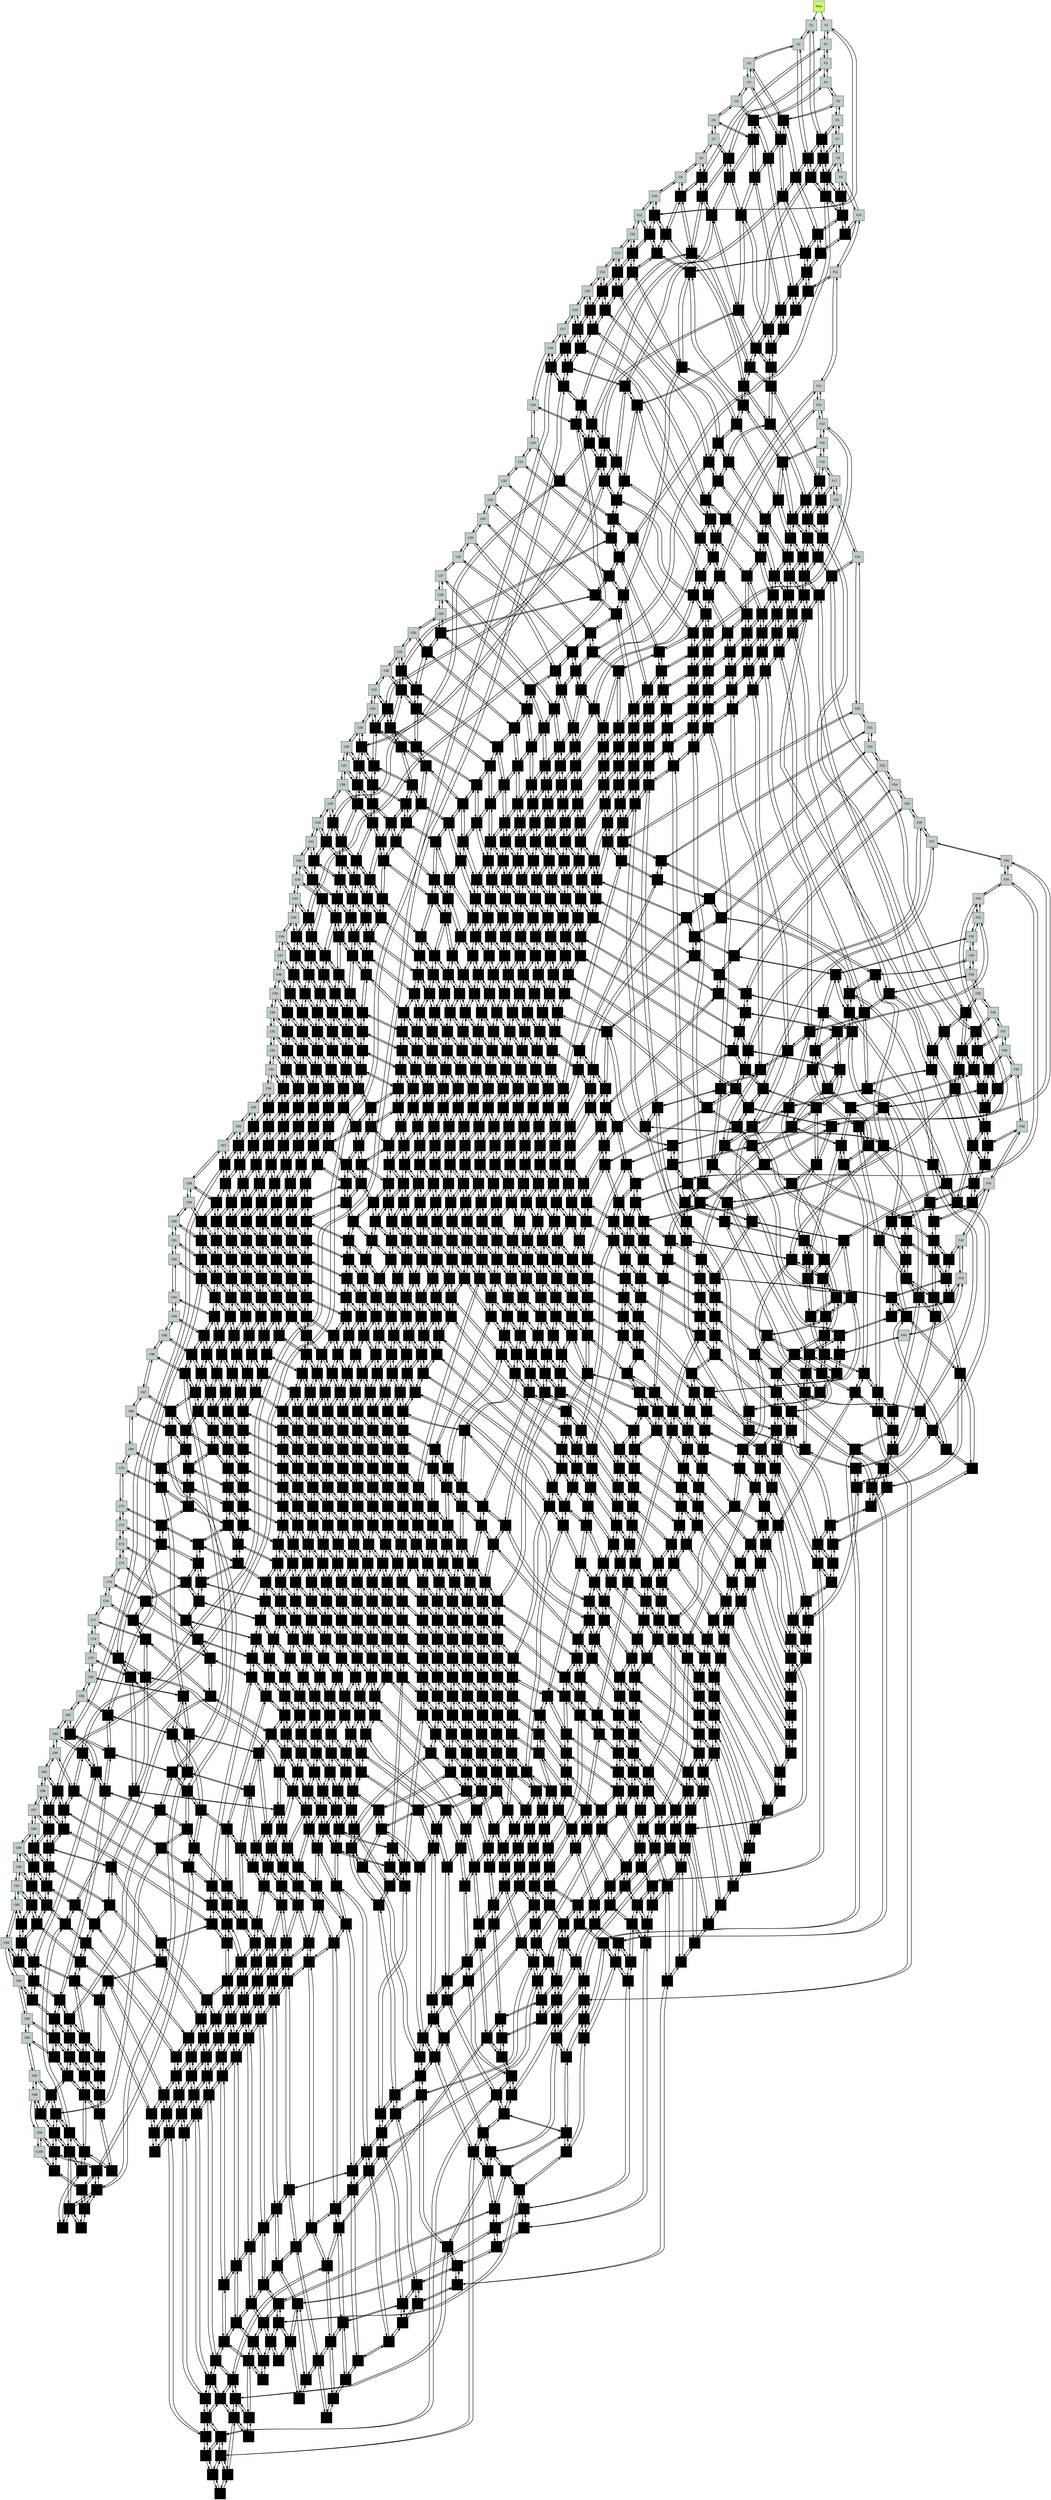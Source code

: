 digraph G{
    node[shape=box, width=0.7, height=0.7, fontname="Arial", fillcolor="white", style=filled]
    edge[style = "bold"]
    node[label = "Root" fillcolor="darkolivegreen1" pos = "-1,1!"]raiz;
	node[label = "F1" fillcolor="azure3" pos="-1,-0!" shape=box]x1;
	node[label = "F2" fillcolor="azure3" pos="-1,-1!" shape=box]x2;
	node[label = "F3" fillcolor="azure3" pos="-1,-2!" shape=box]x3;
	node[label = "F4" fillcolor="azure3" pos="-1,-3!" shape=box]x4;
	node[label = "F5" fillcolor="azure3" pos="-1,-4!" shape=box]x5;
	node[label = "F6" fillcolor="azure3" pos="-1,-5!" shape=box]x6;
	node[label = "F7" fillcolor="azure3" pos="-1,-6!" shape=box]x7;
	node[label = "F8" fillcolor="azure3" pos="-1,-7!" shape=box]x8;
	node[label = "F9" fillcolor="azure3" pos="-1,-8!" shape=box]x9;
	node[label = "F10" fillcolor="azure3" pos="-1,-9!" shape=box]x10;
	node[label = "F11" fillcolor="azure3" pos="-1,-10!" shape=box]x11;
	node[label = "F12" fillcolor="azure3" pos="-1,-11!" shape=box]x12;
	node[label = "F13" fillcolor="azure3" pos="-1,-12!" shape=box]x13;
	node[label = "F14" fillcolor="azure3" pos="-1,-13!" shape=box]x14;
	node[label = "F15" fillcolor="azure3" pos="-1,-14!" shape=box]x15;
	node[label = "F16" fillcolor="azure3" pos="-1,-15!" shape=box]x16;
	node[label = "F17" fillcolor="azure3" pos="-1,-16!" shape=box]x17;
	node[label = "F18" fillcolor="azure3" pos="-1,-17!" shape=box]x18;
	node[label = "F19" fillcolor="azure3" pos="-1,-18!" shape=box]x19;
	node[label = "F20" fillcolor="azure3" pos="-1,-19!" shape=box]x20;
	node[label = "F21" fillcolor="azure3" pos="-1,-20!" shape=box]x21;
	node[label = "F22" fillcolor="azure3" pos="-1,-21!" shape=box]x22;
	node[label = "F23" fillcolor="azure3" pos="-1,-22!" shape=box]x23;
	node[label = "F24" fillcolor="azure3" pos="-1,-23!" shape=box]x24;
	node[label = "F25" fillcolor="azure3" pos="-1,-24!" shape=box]x25;
	node[label = "F26" fillcolor="azure3" pos="-1,-25!" shape=box]x26;
	node[label = "F27" fillcolor="azure3" pos="-1,-26!" shape=box]x27;
	node[label = "F28" fillcolor="azure3" pos="-1,-27!" shape=box]x28;
	node[label = "F29" fillcolor="azure3" pos="-1,-28!" shape=box]x29;
	node[label = "F30" fillcolor="azure3" pos="-1,-29!" shape=box]x30;
	node[label = "F31" fillcolor="azure3" pos="-1,-30!" shape=box]x31;
	node[label = "F32" fillcolor="azure3" pos="-1,-31!" shape=box]x32;
	node[label = "F33" fillcolor="azure3" pos="-1,-32!" shape=box]x33;
	node[label = "F34" fillcolor="azure3" pos="-1,-33!" shape=box]x34;
	node[label = "F35" fillcolor="azure3" pos="-1,-34!" shape=box]x35;
	node[label = "F36" fillcolor="azure3" pos="-1,-35!" shape=box]x36;
	node[label = "F37" fillcolor="azure3" pos="-1,-36!" shape=box]x37;
	node[label = "F38" fillcolor="azure3" pos="-1,-37!" shape=box]x38;
	node[label = "F39" fillcolor="azure3" pos="-1,-38!" shape=box]x39;
	node[label = "F40" fillcolor="azure3" pos="-1,-39!" shape=box]x40;
	node[label = "F41" fillcolor="azure3" pos="-1,-40!" shape=box]x41;
	node[label = "F42" fillcolor="azure3" pos="-1,-41!" shape=box]x42;
	node[label = "F43" fillcolor="azure3" pos="-1,-42!" shape=box]x43;
	node[label = "F44" fillcolor="azure3" pos="-1,-43!" shape=box]x44;
	x1->x2;
	x1->x2[dir=back];
	x2->x3;
	x2->x3[dir=back];
	x3->x4;
	x3->x4[dir=back];
	x4->x5;
	x4->x5[dir=back];
	x5->x6;
	x5->x6[dir=back];
	x6->x7;
	x6->x7[dir=back];
	x7->x8;
	x7->x8[dir=back];
	x8->x9;
	x8->x9[dir=back];
	x9->x10;
	x9->x10[dir=back];
	x10->x11;
	x10->x11[dir=back];
	x11->x12;
	x11->x12[dir=back];
	x12->x13;
	x12->x13[dir=back];
	x13->x14;
	x13->x14[dir=back];
	x14->x15;
	x14->x15[dir=back];
	x15->x16;
	x15->x16[dir=back];
	x16->x17;
	x16->x17[dir=back];
	x17->x18;
	x17->x18[dir=back];
	x18->x19;
	x18->x19[dir=back];
	x19->x20;
	x19->x20[dir=back];
	x20->x21;
	x20->x21[dir=back];
	x21->x22;
	x21->x22[dir=back];
	x22->x23;
	x22->x23[dir=back];
	x23->x24;
	x23->x24[dir=back];
	x24->x25;
	x24->x25[dir=back];
	x25->x26;
	x25->x26[dir=back];
	x26->x27;
	x26->x27[dir=back];
	x27->x28;
	x27->x28[dir=back];
	x28->x29;
	x28->x29[dir=back];
	x29->x30;
	x29->x30[dir=back];
	x30->x31;
	x30->x31[dir=back];
	x31->x32;
	x31->x32[dir=back];
	x32->x33;
	x32->x33[dir=back];
	x33->x34;
	x33->x34[dir=back];
	x34->x35;
	x34->x35[dir=back];
	x35->x36;
	x35->x36[dir=back];
	x36->x37;
	x36->x37[dir=back];
	x37->x38;
	x37->x38[dir=back];
	x38->x39;
	x38->x39[dir=back];
	x39->x40;
	x39->x40[dir=back];
	x40->x41;
	x40->x41[dir=back];
	x41->x42;
	x41->x42[dir=back];
	x42->x43;
	x42->x43[dir=back];
	x43->x44;
	x43->x44[dir=back];
	raiz->x1;
	node[label = "C1" fillcolor="azure3" pos = "0,1!" shape=box]y1;
	node[label = "C2" fillcolor="azure3" pos = "1,1!" shape=box]y2;
	node[label = "C3" fillcolor="azure3" pos = "2,1!" shape=box]y3;
	node[label = "C4" fillcolor="azure3" pos = "3,1!" shape=box]y4;
	node[label = "C5" fillcolor="azure3" pos = "4,1!" shape=box]y5;
	node[label = "C6" fillcolor="azure3" pos = "5,1!" shape=box]y6;
	node[label = "C7" fillcolor="azure3" pos = "6,1!" shape=box]y7;
	node[label = "C8" fillcolor="azure3" pos = "7,1!" shape=box]y8;
	node[label = "C9" fillcolor="azure3" pos = "8,1!" shape=box]y9;
	node[label = "C10" fillcolor="azure3" pos = "9,1!" shape=box]y10;
	node[label = "C11" fillcolor="azure3" pos = "10,1!" shape=box]y11;
	node[label = "C12" fillcolor="azure3" pos = "11,1!" shape=box]y12;
	node[label = "C13" fillcolor="azure3" pos = "12,1!" shape=box]y13;
	node[label = "C14" fillcolor="azure3" pos = "13,1!" shape=box]y14;
	node[label = "C15" fillcolor="azure3" pos = "14,1!" shape=box]y15;
	node[label = "C16" fillcolor="azure3" pos = "15,1!" shape=box]y16;
	node[label = "C17" fillcolor="azure3" pos = "16,1!" shape=box]y17;
	node[label = "C18" fillcolor="azure3" pos = "17,1!" shape=box]y18;
	node[label = "C19" fillcolor="azure3" pos = "18,1!" shape=box]y19;
	node[label = "C20" fillcolor="azure3" pos = "19,1!" shape=box]y20;
	node[label = "C21" fillcolor="azure3" pos = "20,1!" shape=box]y21;
	node[label = "C22" fillcolor="azure3" pos = "21,1!" shape=box]y22;
	node[label = "C23" fillcolor="azure3" pos = "22,1!" shape=box]y23;
	node[label = "C24" fillcolor="azure3" pos = "23,1!" shape=box]y24;
	node[label = "C25" fillcolor="azure3" pos = "24,1!" shape=box]y25;
	node[label = "C26" fillcolor="azure3" pos = "25,1!" shape=box]y26;
	node[label = "C27" fillcolor="azure3" pos = "26,1!" shape=box]y27;
	node[label = "C28" fillcolor="azure3" pos = "27,1!" shape=box]y28;
	node[label = "C29" fillcolor="azure3" pos = "28,1!" shape=box]y29;
	node[label = "C30" fillcolor="azure3" pos = "29,1!" shape=box]y30;
	node[label = "C31" fillcolor="azure3" pos = "30,1!" shape=box]y31;
	node[label = "C32" fillcolor="azure3" pos = "31,1!" shape=box]y32;
	node[label = "C33" fillcolor="azure3" pos = "32,1!" shape=box]y33;
	node[label = "C34" fillcolor="azure3" pos = "33,1!" shape=box]y34;
	node[label = "C35" fillcolor="azure3" pos = "34,1!" shape=box]y35;
	node[label = "C36" fillcolor="azure3" pos = "35,1!" shape=box]y36;
	node[label = "C37" fillcolor="azure3" pos = "36,1!" shape=box]y37;
	node[label = "C38" fillcolor="azure3" pos = "37,1!" shape=box]y38;
	node[label = "C39" fillcolor="azure3" pos = "38,1!" shape=box]y39;
	node[label = "C40" fillcolor="azure3" pos = "39,1!" shape=box]y40;
	node[label = "C41" fillcolor="azure3" pos = "40,1!" shape=box]y41;
	node[label = "C42" fillcolor="azure3" pos = "41,1!" shape=box]y42;
	node[label = "C43" fillcolor="azure3" pos = "42,1!" shape=box]y43;
	node[label = "C44" fillcolor="azure3" pos = "43,1!" shape=box]y44;
	node[label = "C45" fillcolor="azure3" pos = "44,1!" shape=box]y45;
	node[label = "C46" fillcolor="azure3" pos = "45,1!" shape=box]y46;
	node[label = "C47" fillcolor="azure3" pos = "46,1!" shape=box]y47;
	node[label = "C48" fillcolor="azure3" pos = "47,1!" shape=box]y48;
	node[label = "C49" fillcolor="azure3" pos = "48,1!" shape=box]y49;
	node[label = "C50" fillcolor="azure3" pos = "49,1!" shape=box]y50;
	node[label = "C51" fillcolor="azure3" pos = "50,1!" shape=box]y51;
	node[label = "C52" fillcolor="azure3" pos = "51,1!" shape=box]y52;
	node[label = "C53" fillcolor="azure3" pos = "52,1!" shape=box]y53;
	node[label = "C54" fillcolor="azure3" pos = "53,1!" shape=box]y54;
	node[label = "C55" fillcolor="azure3" pos = "54,1!" shape=box]y55;
	node[label = "C56" fillcolor="azure3" pos = "55,1!" shape=box]y56;
	node[label = "C57" fillcolor="azure3" pos = "56,1!" shape=box]y57;
	node[label = "C58" fillcolor="azure3" pos = "57,1!" shape=box]y58;
	node[label = "C59" fillcolor="azure3" pos = "58,1!" shape=box]y59;
	node[label = "C60" fillcolor="azure3" pos = "59,1!" shape=box]y60;
	node[label = "C61" fillcolor="azure3" pos = "60,1!" shape=box]y61;
	node[label = "C62" fillcolor="azure3" pos = "61,1!" shape=box]y62;
	node[label = "C63" fillcolor="azure3" pos = "62,1!" shape=box]y63;
	node[label = "C64" fillcolor="azure3" pos = "63,1!" shape=box]y64;
	node[label = "C65" fillcolor="azure3" pos = "64,1!" shape=box]y65;
	node[label = "C66" fillcolor="azure3" pos = "65,1!" shape=box]y66;
	node[label = "C67" fillcolor="azure3" pos = "66,1!" shape=box]y67;
	node[label = "C68" fillcolor="azure3" pos = "67,1!" shape=box]y68;
	node[label = "C69" fillcolor="azure3" pos = "68,1!" shape=box]y69;
	node[label = "C70" fillcolor="azure3" pos = "69,1!" shape=box]y70;
	node[label = "C71" fillcolor="azure3" pos = "70,1!" shape=box]y71;
	node[label = "C72" fillcolor="azure3" pos = "71,1!" shape=box]y72;
	node[label = "C73" fillcolor="azure3" pos = "72,1!" shape=box]y73;
	node[label = "C74" fillcolor="azure3" pos = "73,1!" shape=box]y74;
	node[label = "C75" fillcolor="azure3" pos = "74,1!" shape=box]y75;
	node[label = "C76" fillcolor="azure3" pos = "75,1!" shape=box]y76;
	node[label = "C77" fillcolor="azure3" pos = "76,1!" shape=box]y77;
	node[label = "C78" fillcolor="azure3" pos = "77,1!" shape=box]y78;
	node[label = "C79" fillcolor="azure3" pos = "78,1!" shape=box]y79;
	node[label = "C80" fillcolor="azure3" pos = "79,1!" shape=box]y80;
	node[label = "C81" fillcolor="azure3" pos = "80,1!" shape=box]y81;
	node[label = "C82" fillcolor="azure3" pos = "81,1!" shape=box]y82;
	node[label = "C83" fillcolor="azure3" pos = "82,1!" shape=box]y83;
	node[label = "C84" fillcolor="azure3" pos = "83,1!" shape=box]y84;
	node[label = "C85" fillcolor="azure3" pos = "84,1!" shape=box]y85;
	node[label = "C86" fillcolor="azure3" pos = "85,1!" shape=box]y86;
	node[label = "C87" fillcolor="azure3" pos = "86,1!" shape=box]y87;
	node[label = "C88" fillcolor="azure3" pos = "87,1!" shape=box]y88;
	node[label = "C89" fillcolor="azure3" pos = "88,1!" shape=box]y89;
	node[label = "C90" fillcolor="azure3" pos = "89,1!" shape=box]y90;
	node[label = "C91" fillcolor="azure3" pos = "90,1!" shape=box]y91;
	node[label = "C92" fillcolor="azure3" pos = "91,1!" shape=box]y92;
	node[label = "C93" fillcolor="azure3" pos = "92,1!" shape=box]y93;
	node[label = "C94" fillcolor="azure3" pos = "93,1!" shape=box]y94;
	node[label = "C95" fillcolor="azure3" pos = "94,1!" shape=box]y95;
	node[label = "C96" fillcolor="azure3" pos = "95,1!" shape=box]y96;
	node[label = "C97" fillcolor="azure3" pos = "96,1!" shape=box]y97;
	node[label = "C98" fillcolor="azure3" pos = "97,1!" shape=box]y98;
	node[label = "C99" fillcolor="azure3" pos = "98,1!" shape=box]y99;
	node[label = "C100" fillcolor="azure3" pos = "99,1!" shape=box]y100;
	y1->y2;
	y1->y2[dir=back];
	y2->y3;
	y2->y3[dir=back];
	y3->y4;
	y3->y4[dir=back];
	y4->y5;
	y4->y5[dir=back];
	y5->y6;
	y5->y6[dir=back];
	y6->y7;
	y6->y7[dir=back];
	y7->y8;
	y7->y8[dir=back];
	y8->y9;
	y8->y9[dir=back];
	y9->y10;
	y9->y10[dir=back];
	y10->y11;
	y10->y11[dir=back];
	y11->y12;
	y11->y12[dir=back];
	y12->y13;
	y12->y13[dir=back];
	y13->y14;
	y13->y14[dir=back];
	y14->y15;
	y14->y15[dir=back];
	y15->y16;
	y15->y16[dir=back];
	y16->y17;
	y16->y17[dir=back];
	y17->y18;
	y17->y18[dir=back];
	y18->y19;
	y18->y19[dir=back];
	y19->y20;
	y19->y20[dir=back];
	y20->y21;
	y20->y21[dir=back];
	y21->y22;
	y21->y22[dir=back];
	y22->y23;
	y22->y23[dir=back];
	y23->y24;
	y23->y24[dir=back];
	y24->y25;
	y24->y25[dir=back];
	y25->y26;
	y25->y26[dir=back];
	y26->y27;
	y26->y27[dir=back];
	y27->y28;
	y27->y28[dir=back];
	y28->y29;
	y28->y29[dir=back];
	y29->y30;
	y29->y30[dir=back];
	y30->y31;
	y30->y31[dir=back];
	y31->y32;
	y31->y32[dir=back];
	y32->y33;
	y32->y33[dir=back];
	y33->y34;
	y33->y34[dir=back];
	y34->y35;
	y34->y35[dir=back];
	y35->y36;
	y35->y36[dir=back];
	y36->y37;
	y36->y37[dir=back];
	y37->y38;
	y37->y38[dir=back];
	y38->y39;
	y38->y39[dir=back];
	y39->y40;
	y39->y40[dir=back];
	y40->y41;
	y40->y41[dir=back];
	y41->y42;
	y41->y42[dir=back];
	y42->y43;
	y42->y43[dir=back];
	y43->y44;
	y43->y44[dir=back];
	y44->y45;
	y44->y45[dir=back];
	y45->y46;
	y45->y46[dir=back];
	y46->y47;
	y46->y47[dir=back];
	y47->y48;
	y47->y48[dir=back];
	y48->y49;
	y48->y49[dir=back];
	y49->y50;
	y49->y50[dir=back];
	y50->y51;
	y50->y51[dir=back];
	y51->y52;
	y51->y52[dir=back];
	y52->y53;
	y52->y53[dir=back];
	y53->y54;
	y53->y54[dir=back];
	y54->y55;
	y54->y55[dir=back];
	y55->y56;
	y55->y56[dir=back];
	y56->y57;
	y56->y57[dir=back];
	y57->y58;
	y57->y58[dir=back];
	y58->y59;
	y58->y59[dir=back];
	y59->y60;
	y59->y60[dir=back];
	y60->y61;
	y60->y61[dir=back];
	y61->y62;
	y61->y62[dir=back];
	y62->y63;
	y62->y63[dir=back];
	y63->y64;
	y63->y64[dir=back];
	y64->y65;
	y64->y65[dir=back];
	y65->y66;
	y65->y66[dir=back];
	y66->y67;
	y66->y67[dir=back];
	y67->y68;
	y67->y68[dir=back];
	y68->y69;
	y68->y69[dir=back];
	y69->y70;
	y69->y70[dir=back];
	y70->y71;
	y70->y71[dir=back];
	y71->y72;
	y71->y72[dir=back];
	y72->y73;
	y72->y73[dir=back];
	y73->y74;
	y73->y74[dir=back];
	y74->y75;
	y74->y75[dir=back];
	y75->y76;
	y75->y76[dir=back];
	y76->y77;
	y76->y77[dir=back];
	y77->y78;
	y77->y78[dir=back];
	y78->y79;
	y78->y79[dir=back];
	y79->y80;
	y79->y80[dir=back];
	y80->y81;
	y80->y81[dir=back];
	y81->y82;
	y81->y82[dir=back];
	y82->y83;
	y82->y83[dir=back];
	y83->y84;
	y83->y84[dir=back];
	y84->y85;
	y84->y85[dir=back];
	y85->y86;
	y85->y86[dir=back];
	y86->y87;
	y86->y87[dir=back];
	y87->y88;
	y87->y88[dir=back];
	y88->y89;
	y88->y89[dir=back];
	y89->y90;
	y89->y90[dir=back];
	y90->y91;
	y90->y91[dir=back];
	y91->y92;
	y91->y92[dir=back];
	y92->y93;
	y92->y93[dir=back];
	y93->y94;
	y93->y94[dir=back];
	y94->y95;
	y94->y95[dir=back];
	y95->y96;
	y95->y96[dir=back];
	y96->y97;
	y96->y97[dir=back];
	y97->y98;
	y97->y98[dir=back];
	y98->y99;
	y98->y99[dir=back];
	y99->y100;
	y99->y100[dir=back];
	raiz->y1;
	node[label="*" fillcolor="black" pos="9,-0!" shape=box]i1_10;
	node[label="*" fillcolor="black" pos="10,-0!" shape=box]i1_11;
	node[label="*" fillcolor="black" pos="11,-0!" shape=box]i1_12;
	node[label="*" fillcolor="black" pos="12,-0!" shape=box]i1_13;
	node[label="*" fillcolor="black" pos="13,-0!" shape=box]i1_14;
	node[label="*" fillcolor="black" pos="14,-0!" shape=box]i1_15;
	node[label="*" fillcolor="black" pos="15,-0!" shape=box]i1_16;
	node[label="*" fillcolor="black" pos="16,-0!" shape=box]i1_17;
	node[label="*" fillcolor="black" pos="17,-0!" shape=box]i1_18;
	node[label="*" fillcolor="black" pos="84,-0!" shape=box]i1_85;
	node[label="*" fillcolor="black" pos="85,-0!" shape=box]i1_86;
	node[label="*" fillcolor="black" pos="86,-0!" shape=box]i1_87;
	node[label="*" fillcolor="black" pos="87,-0!" shape=box]i1_88;
	node[label="*" fillcolor="black" pos="88,-0!" shape=box]i1_89;
	node[label="*" fillcolor="black" pos="89,-0!" shape=box]i1_90;
	node[label="*" fillcolor="black" pos="90,-0!" shape=box]i1_91;
	node[label="*" fillcolor="black" pos="91,-0!" shape=box]i1_92;
	i1_10->i1_11;
	i1_10->i1_11[dir=back];
	i1_11->i1_12;
	i1_11->i1_12[dir=back];
	i1_12->i1_13;
	i1_12->i1_13[dir=back];
	i1_13->i1_14;
	i1_13->i1_14[dir=back];
	i1_14->i1_15;
	i1_14->i1_15[dir=back];
	i1_15->i1_16;
	i1_15->i1_16[dir=back];
	i1_16->i1_17;
	i1_16->i1_17[dir=back];
	i1_17->i1_18;
	i1_17->i1_18[dir=back];
	i1_18->i1_85;
	i1_18->i1_85[dir=back];
	i1_85->i1_86;
	i1_85->i1_86[dir=back];
	i1_86->i1_87;
	i1_86->i1_87[dir=back];
	i1_87->i1_88;
	i1_87->i1_88[dir=back];
	i1_88->i1_89;
	i1_88->i1_89[dir=back];
	i1_89->i1_90;
	i1_89->i1_90[dir=back];
	i1_90->i1_91;
	i1_90->i1_91[dir=back];
	i1_91->i1_92;
	i1_91->i1_92[dir=back];
	x1->i1_10;
	x1->i1_10[dir=back];
	node[label="*" fillcolor="black" pos="7,-1!" shape=box]i2_8;
	node[label="*" fillcolor="black" pos="8,-1!" shape=box]i2_9;
	node[label="*" fillcolor="black" pos="9,-1!" shape=box]i2_10;
	node[label="*" fillcolor="black" pos="10,-1!" shape=box]i2_11;
	node[label="*" fillcolor="black" pos="11,-1!" shape=box]i2_12;
	node[label="*" fillcolor="black" pos="12,-1!" shape=box]i2_13;
	node[label="*" fillcolor="black" pos="13,-1!" shape=box]i2_14;
	node[label="*" fillcolor="black" pos="14,-1!" shape=box]i2_15;
	node[label="*" fillcolor="black" pos="15,-1!" shape=box]i2_16;
	node[label="*" fillcolor="black" pos="16,-1!" shape=box]i2_17;
	node[label="*" fillcolor="black" pos="17,-1!" shape=box]i2_18;
	node[label="*" fillcolor="black" pos="82,-1!" shape=box]i2_83;
	node[label="*" fillcolor="black" pos="83,-1!" shape=box]i2_84;
	node[label="*" fillcolor="black" pos="84,-1!" shape=box]i2_85;
	node[label="*" fillcolor="black" pos="85,-1!" shape=box]i2_86;
	node[label="*" fillcolor="black" pos="86,-1!" shape=box]i2_87;
	node[label="*" fillcolor="black" pos="87,-1!" shape=box]i2_88;
	node[label="*" fillcolor="black" pos="88,-1!" shape=box]i2_89;
	node[label="*" fillcolor="black" pos="89,-1!" shape=box]i2_90;
	node[label="*" fillcolor="black" pos="90,-1!" shape=box]i2_91;
	node[label="*" fillcolor="black" pos="91,-1!" shape=box]i2_92;
	node[label="*" fillcolor="black" pos="92,-1!" shape=box]i2_93;
	i2_8->i2_9;
	i2_8->i2_9[dir=back];
	i2_9->i2_10;
	i2_9->i2_10[dir=back];
	i2_10->i2_11;
	i2_10->i2_11[dir=back];
	i2_11->i2_12;
	i2_11->i2_12[dir=back];
	i2_12->i2_13;
	i2_12->i2_13[dir=back];
	i2_13->i2_14;
	i2_13->i2_14[dir=back];
	i2_14->i2_15;
	i2_14->i2_15[dir=back];
	i2_15->i2_16;
	i2_15->i2_16[dir=back];
	i2_16->i2_17;
	i2_16->i2_17[dir=back];
	i2_17->i2_18;
	i2_17->i2_18[dir=back];
	i2_18->i2_83;
	i2_18->i2_83[dir=back];
	i2_83->i2_84;
	i2_83->i2_84[dir=back];
	i2_84->i2_85;
	i2_84->i2_85[dir=back];
	i2_85->i2_86;
	i2_85->i2_86[dir=back];
	i2_86->i2_87;
	i2_86->i2_87[dir=back];
	i2_87->i2_88;
	i2_87->i2_88[dir=back];
	i2_88->i2_89;
	i2_88->i2_89[dir=back];
	i2_89->i2_90;
	i2_89->i2_90[dir=back];
	i2_90->i2_91;
	i2_90->i2_91[dir=back];
	i2_91->i2_92;
	i2_91->i2_92[dir=back];
	i2_92->i2_93;
	i2_92->i2_93[dir=back];
	x2->i2_8;
	x2->i2_8[dir=back];
	node[label="*" fillcolor="black" pos="6,-2!" shape=box]i3_7;
	node[label="*" fillcolor="black" pos="7,-2!" shape=box]i3_8;
	node[label="*" fillcolor="black" pos="8,-2!" shape=box]i3_9;
	node[label="*" fillcolor="black" pos="17,-2!" shape=box]i3_18;
	node[label="*" fillcolor="black" pos="18,-2!" shape=box]i3_19;
	node[label="*" fillcolor="black" pos="43,-2!" shape=box]i3_44;
	node[label="*" fillcolor="black" pos="44,-2!" shape=box]i3_45;
	node[label="*" fillcolor="black" pos="45,-2!" shape=box]i3_46;
	node[label="*" fillcolor="black" pos="46,-2!" shape=box]i3_47;
	node[label="*" fillcolor="black" pos="47,-2!" shape=box]i3_48;
	node[label="*" fillcolor="black" pos="48,-2!" shape=box]i3_49;
	node[label="*" fillcolor="black" pos="49,-2!" shape=box]i3_50;
	node[label="*" fillcolor="black" pos="50,-2!" shape=box]i3_51;
	node[label="*" fillcolor="black" pos="51,-2!" shape=box]i3_52;
	node[label="*" fillcolor="black" pos="52,-2!" shape=box]i3_53;
	node[label="*" fillcolor="black" pos="53,-2!" shape=box]i3_54;
	node[label="*" fillcolor="black" pos="54,-2!" shape=box]i3_55;
	node[label="*" fillcolor="black" pos="55,-2!" shape=box]i3_56;
	node[label="*" fillcolor="black" pos="56,-2!" shape=box]i3_57;
	node[label="*" fillcolor="black" pos="81,-2!" shape=box]i3_82;
	node[label="*" fillcolor="black" pos="82,-2!" shape=box]i3_83;
	node[label="*" fillcolor="black" pos="91,-2!" shape=box]i3_92;
	node[label="*" fillcolor="black" pos="92,-2!" shape=box]i3_93;
	node[label="*" fillcolor="black" pos="93,-2!" shape=box]i3_94;
	i3_7->i3_8;
	i3_7->i3_8[dir=back];
	i3_8->i3_9;
	i3_8->i3_9[dir=back];
	i3_9->i3_18;
	i3_9->i3_18[dir=back];
	i3_18->i3_19;
	i3_18->i3_19[dir=back];
	i3_19->i3_44;
	i3_19->i3_44[dir=back];
	i3_44->i3_45;
	i3_44->i3_45[dir=back];
	i3_45->i3_46;
	i3_45->i3_46[dir=back];
	i3_46->i3_47;
	i3_46->i3_47[dir=back];
	i3_47->i3_48;
	i3_47->i3_48[dir=back];
	i3_48->i3_49;
	i3_48->i3_49[dir=back];
	i3_49->i3_50;
	i3_49->i3_50[dir=back];
	i3_50->i3_51;
	i3_50->i3_51[dir=back];
	i3_51->i3_52;
	i3_51->i3_52[dir=back];
	i3_52->i3_53;
	i3_52->i3_53[dir=back];
	i3_53->i3_54;
	i3_53->i3_54[dir=back];
	i3_54->i3_55;
	i3_54->i3_55[dir=back];
	i3_55->i3_56;
	i3_55->i3_56[dir=back];
	i3_56->i3_57;
	i3_56->i3_57[dir=back];
	i3_57->i3_82;
	i3_57->i3_82[dir=back];
	i3_82->i3_83;
	i3_82->i3_83[dir=back];
	i3_83->i3_92;
	i3_83->i3_92[dir=back];
	i3_92->i3_93;
	i3_92->i3_93[dir=back];
	i3_93->i3_94;
	i3_93->i3_94[dir=back];
	x3->i3_7;
	x3->i3_7[dir=back];
	node[label="*" fillcolor="black" pos="4,-3!" shape=box]i4_5;
	node[label="*" fillcolor="black" pos="5,-3!" shape=box]i4_6;
	node[label="*" fillcolor="black" pos="6,-3!" shape=box]i4_7;
	node[label="*" fillcolor="black" pos="7,-3!" shape=box]i4_8;
	node[label="*" fillcolor="black" pos="17,-3!" shape=box]i4_18;
	node[label="*" fillcolor="black" pos="18,-3!" shape=box]i4_19;
	node[label="*" fillcolor="black" pos="19,-3!" shape=box]i4_20;
	node[label="*" fillcolor="black" pos="38,-3!" shape=box]i4_39;
	node[label="*" fillcolor="black" pos="39,-3!" shape=box]i4_40;
	node[label="*" fillcolor="black" pos="40,-3!" shape=box]i4_41;
	node[label="*" fillcolor="black" pos="41,-3!" shape=box]i4_42;
	node[label="*" fillcolor="black" pos="42,-3!" shape=box]i4_43;
	node[label="*" fillcolor="black" pos="43,-3!" shape=box]i4_44;
	node[label="*" fillcolor="black" pos="44,-3!" shape=box]i4_45;
	node[label="*" fillcolor="black" pos="45,-3!" shape=box]i4_46;
	node[label="*" fillcolor="black" pos="46,-3!" shape=box]i4_47;
	node[label="*" fillcolor="black" pos="47,-3!" shape=box]i4_48;
	node[label="*" fillcolor="black" pos="48,-3!" shape=box]i4_49;
	node[label="*" fillcolor="black" pos="49,-3!" shape=box]i4_50;
	node[label="*" fillcolor="black" pos="50,-3!" shape=box]i4_51;
	node[label="*" fillcolor="black" pos="51,-3!" shape=box]i4_52;
	node[label="*" fillcolor="black" pos="52,-3!" shape=box]i4_53;
	node[label="*" fillcolor="black" pos="53,-3!" shape=box]i4_54;
	node[label="*" fillcolor="black" pos="54,-3!" shape=box]i4_55;
	node[label="*" fillcolor="black" pos="55,-3!" shape=box]i4_56;
	node[label="*" fillcolor="black" pos="56,-3!" shape=box]i4_57;
	node[label="*" fillcolor="black" pos="57,-3!" shape=box]i4_58;
	node[label="*" fillcolor="black" pos="58,-3!" shape=box]i4_59;
	node[label="*" fillcolor="black" pos="59,-3!" shape=box]i4_60;
	node[label="*" fillcolor="black" pos="60,-3!" shape=box]i4_61;
	node[label="*" fillcolor="black" pos="61,-3!" shape=box]i4_62;
	node[label="*" fillcolor="black" pos="80,-3!" shape=box]i4_81;
	node[label="*" fillcolor="black" pos="81,-3!" shape=box]i4_82;
	node[label="*" fillcolor="black" pos="82,-3!" shape=box]i4_83;
	node[label="*" fillcolor="black" pos="92,-3!" shape=box]i4_93;
	node[label="*" fillcolor="black" pos="93,-3!" shape=box]i4_94;
	node[label="*" fillcolor="black" pos="94,-3!" shape=box]i4_95;
	node[label="*" fillcolor="black" pos="95,-3!" shape=box]i4_96;
	i4_5->i4_6;
	i4_5->i4_6[dir=back];
	i4_6->i4_7;
	i4_6->i4_7[dir=back];
	i4_7->i4_8;
	i4_7->i4_8[dir=back];
	i4_8->i4_18;
	i4_8->i4_18[dir=back];
	i4_18->i4_19;
	i4_18->i4_19[dir=back];
	i4_19->i4_20;
	i4_19->i4_20[dir=back];
	i4_20->i4_39;
	i4_20->i4_39[dir=back];
	i4_39->i4_40;
	i4_39->i4_40[dir=back];
	i4_40->i4_41;
	i4_40->i4_41[dir=back];
	i4_41->i4_42;
	i4_41->i4_42[dir=back];
	i4_42->i4_43;
	i4_42->i4_43[dir=back];
	i4_43->i4_44;
	i4_43->i4_44[dir=back];
	i4_44->i4_45;
	i4_44->i4_45[dir=back];
	i4_45->i4_46;
	i4_45->i4_46[dir=back];
	i4_46->i4_47;
	i4_46->i4_47[dir=back];
	i4_47->i4_48;
	i4_47->i4_48[dir=back];
	i4_48->i4_49;
	i4_48->i4_49[dir=back];
	i4_49->i4_50;
	i4_49->i4_50[dir=back];
	i4_50->i4_51;
	i4_50->i4_51[dir=back];
	i4_51->i4_52;
	i4_51->i4_52[dir=back];
	i4_52->i4_53;
	i4_52->i4_53[dir=back];
	i4_53->i4_54;
	i4_53->i4_54[dir=back];
	i4_54->i4_55;
	i4_54->i4_55[dir=back];
	i4_55->i4_56;
	i4_55->i4_56[dir=back];
	i4_56->i4_57;
	i4_56->i4_57[dir=back];
	i4_57->i4_58;
	i4_57->i4_58[dir=back];
	i4_58->i4_59;
	i4_58->i4_59[dir=back];
	i4_59->i4_60;
	i4_59->i4_60[dir=back];
	i4_60->i4_61;
	i4_60->i4_61[dir=back];
	i4_61->i4_62;
	i4_61->i4_62[dir=back];
	i4_62->i4_81;
	i4_62->i4_81[dir=back];
	i4_81->i4_82;
	i4_81->i4_82[dir=back];
	i4_82->i4_83;
	i4_82->i4_83[dir=back];
	i4_83->i4_93;
	i4_83->i4_93[dir=back];
	i4_93->i4_94;
	i4_93->i4_94[dir=back];
	i4_94->i4_95;
	i4_94->i4_95[dir=back];
	i4_95->i4_96;
	i4_95->i4_96[dir=back];
	x4->i4_5;
	x4->i4_5[dir=back];
	node[label="*" fillcolor="black" pos="2,-4!" shape=box]i5_3;
	node[label="*" fillcolor="black" pos="3,-4!" shape=box]i5_4;
	node[label="*" fillcolor="black" pos="4,-4!" shape=box]i5_5;
	node[label="*" fillcolor="black" pos="5,-4!" shape=box]i5_6;
	node[label="*" fillcolor="black" pos="6,-4!" shape=box]i5_7;
	node[label="*" fillcolor="black" pos="7,-4!" shape=box]i5_8;
	node[label="*" fillcolor="black" pos="17,-4!" shape=box]i5_18;
	node[label="*" fillcolor="black" pos="18,-4!" shape=box]i5_19;
	node[label="*" fillcolor="black" pos="34,-4!" shape=box]i5_35;
	node[label="*" fillcolor="black" pos="35,-4!" shape=box]i5_36;
	node[label="*" fillcolor="black" pos="36,-4!" shape=box]i5_37;
	node[label="*" fillcolor="black" pos="37,-4!" shape=box]i5_38;
	node[label="*" fillcolor="black" pos="38,-4!" shape=box]i5_39;
	node[label="*" fillcolor="black" pos="39,-4!" shape=box]i5_40;
	node[label="*" fillcolor="black" pos="40,-4!" shape=box]i5_41;
	node[label="*" fillcolor="black" pos="41,-4!" shape=box]i5_42;
	node[label="*" fillcolor="black" pos="42,-4!" shape=box]i5_43;
	node[label="*" fillcolor="black" pos="43,-4!" shape=box]i5_44;
	node[label="*" fillcolor="black" pos="44,-4!" shape=box]i5_45;
	node[label="*" fillcolor="black" pos="45,-4!" shape=box]i5_46;
	node[label="*" fillcolor="black" pos="46,-4!" shape=box]i5_47;
	node[label="*" fillcolor="black" pos="47,-4!" shape=box]i5_48;
	node[label="*" fillcolor="black" pos="48,-4!" shape=box]i5_49;
	node[label="*" fillcolor="black" pos="49,-4!" shape=box]i5_50;
	node[label="*" fillcolor="black" pos="50,-4!" shape=box]i5_51;
	node[label="*" fillcolor="black" pos="51,-4!" shape=box]i5_52;
	node[label="*" fillcolor="black" pos="52,-4!" shape=box]i5_53;
	node[label="*" fillcolor="black" pos="53,-4!" shape=box]i5_54;
	node[label="*" fillcolor="black" pos="54,-4!" shape=box]i5_55;
	node[label="*" fillcolor="black" pos="55,-4!" shape=box]i5_56;
	node[label="*" fillcolor="black" pos="56,-4!" shape=box]i5_57;
	node[label="*" fillcolor="black" pos="57,-4!" shape=box]i5_58;
	node[label="*" fillcolor="black" pos="58,-4!" shape=box]i5_59;
	node[label="*" fillcolor="black" pos="59,-4!" shape=box]i5_60;
	node[label="*" fillcolor="black" pos="60,-4!" shape=box]i5_61;
	node[label="*" fillcolor="black" pos="61,-4!" shape=box]i5_62;
	node[label="*" fillcolor="black" pos="62,-4!" shape=box]i5_63;
	node[label="*" fillcolor="black" pos="63,-4!" shape=box]i5_64;
	node[label="*" fillcolor="black" pos="64,-4!" shape=box]i5_65;
	node[label="*" fillcolor="black" pos="65,-4!" shape=box]i5_66;
	node[label="*" fillcolor="black" pos="81,-4!" shape=box]i5_82;
	node[label="*" fillcolor="black" pos="82,-4!" shape=box]i5_83;
	node[label="*" fillcolor="black" pos="92,-4!" shape=box]i5_93;
	node[label="*" fillcolor="black" pos="93,-4!" shape=box]i5_94;
	node[label="*" fillcolor="black" pos="94,-4!" shape=box]i5_95;
	node[label="*" fillcolor="black" pos="95,-4!" shape=box]i5_96;
	node[label="*" fillcolor="black" pos="96,-4!" shape=box]i5_97;
	node[label="*" fillcolor="black" pos="97,-4!" shape=box]i5_98;
	i5_3->i5_4;
	i5_3->i5_4[dir=back];
	i5_4->i5_5;
	i5_4->i5_5[dir=back];
	i5_5->i5_6;
	i5_5->i5_6[dir=back];
	i5_6->i5_7;
	i5_6->i5_7[dir=back];
	i5_7->i5_8;
	i5_7->i5_8[dir=back];
	i5_8->i5_18;
	i5_8->i5_18[dir=back];
	i5_18->i5_19;
	i5_18->i5_19[dir=back];
	i5_19->i5_35;
	i5_19->i5_35[dir=back];
	i5_35->i5_36;
	i5_35->i5_36[dir=back];
	i5_36->i5_37;
	i5_36->i5_37[dir=back];
	i5_37->i5_38;
	i5_37->i5_38[dir=back];
	i5_38->i5_39;
	i5_38->i5_39[dir=back];
	i5_39->i5_40;
	i5_39->i5_40[dir=back];
	i5_40->i5_41;
	i5_40->i5_41[dir=back];
	i5_41->i5_42;
	i5_41->i5_42[dir=back];
	i5_42->i5_43;
	i5_42->i5_43[dir=back];
	i5_43->i5_44;
	i5_43->i5_44[dir=back];
	i5_44->i5_45;
	i5_44->i5_45[dir=back];
	i5_45->i5_46;
	i5_45->i5_46[dir=back];
	i5_46->i5_47;
	i5_46->i5_47[dir=back];
	i5_47->i5_48;
	i5_47->i5_48[dir=back];
	i5_48->i5_49;
	i5_48->i5_49[dir=back];
	i5_49->i5_50;
	i5_49->i5_50[dir=back];
	i5_50->i5_51;
	i5_50->i5_51[dir=back];
	i5_51->i5_52;
	i5_51->i5_52[dir=back];
	i5_52->i5_53;
	i5_52->i5_53[dir=back];
	i5_53->i5_54;
	i5_53->i5_54[dir=back];
	i5_54->i5_55;
	i5_54->i5_55[dir=back];
	i5_55->i5_56;
	i5_55->i5_56[dir=back];
	i5_56->i5_57;
	i5_56->i5_57[dir=back];
	i5_57->i5_58;
	i5_57->i5_58[dir=back];
	i5_58->i5_59;
	i5_58->i5_59[dir=back];
	i5_59->i5_60;
	i5_59->i5_60[dir=back];
	i5_60->i5_61;
	i5_60->i5_61[dir=back];
	i5_61->i5_62;
	i5_61->i5_62[dir=back];
	i5_62->i5_63;
	i5_62->i5_63[dir=back];
	i5_63->i5_64;
	i5_63->i5_64[dir=back];
	i5_64->i5_65;
	i5_64->i5_65[dir=back];
	i5_65->i5_66;
	i5_65->i5_66[dir=back];
	i5_66->i5_82;
	i5_66->i5_82[dir=back];
	i5_82->i5_83;
	i5_82->i5_83[dir=back];
	i5_83->i5_93;
	i5_83->i5_93[dir=back];
	i5_93->i5_94;
	i5_93->i5_94[dir=back];
	i5_94->i5_95;
	i5_94->i5_95[dir=back];
	i5_95->i5_96;
	i5_95->i5_96[dir=back];
	i5_96->i5_97;
	i5_96->i5_97[dir=back];
	i5_97->i5_98;
	i5_97->i5_98[dir=back];
	x5->i5_3;
	x5->i5_3[dir=back];
	node[label="*" fillcolor="black" pos="0,-5!" shape=box]i6_1;
	node[label="*" fillcolor="black" pos="1,-5!" shape=box]i6_2;
	node[label="*" fillcolor="black" pos="2,-5!" shape=box]i6_3;
	node[label="*" fillcolor="black" pos="3,-5!" shape=box]i6_4;
	node[label="*" fillcolor="black" pos="16,-5!" shape=box]i6_17;
	node[label="*" fillcolor="black" pos="17,-5!" shape=box]i6_18;
	node[label="*" fillcolor="black" pos="18,-5!" shape=box]i6_19;
	node[label="*" fillcolor="black" pos="32,-5!" shape=box]i6_33;
	node[label="*" fillcolor="black" pos="33,-5!" shape=box]i6_34;
	node[label="*" fillcolor="black" pos="34,-5!" shape=box]i6_35;
	node[label="*" fillcolor="black" pos="35,-5!" shape=box]i6_36;
	node[label="*" fillcolor="black" pos="36,-5!" shape=box]i6_37;
	node[label="*" fillcolor="black" pos="37,-5!" shape=box]i6_38;
	node[label="*" fillcolor="black" pos="38,-5!" shape=box]i6_39;
	node[label="*" fillcolor="black" pos="39,-5!" shape=box]i6_40;
	node[label="*" fillcolor="black" pos="40,-5!" shape=box]i6_41;
	node[label="*" fillcolor="black" pos="41,-5!" shape=box]i6_42;
	node[label="*" fillcolor="black" pos="42,-5!" shape=box]i6_43;
	node[label="*" fillcolor="black" pos="43,-5!" shape=box]i6_44;
	node[label="*" fillcolor="black" pos="44,-5!" shape=box]i6_45;
	node[label="*" fillcolor="black" pos="45,-5!" shape=box]i6_46;
	node[label="*" fillcolor="black" pos="46,-5!" shape=box]i6_47;
	node[label="*" fillcolor="black" pos="47,-5!" shape=box]i6_48;
	node[label="*" fillcolor="black" pos="48,-5!" shape=box]i6_49;
	node[label="*" fillcolor="black" pos="49,-5!" shape=box]i6_50;
	node[label="*" fillcolor="black" pos="50,-5!" shape=box]i6_51;
	node[label="*" fillcolor="black" pos="51,-5!" shape=box]i6_52;
	node[label="*" fillcolor="black" pos="52,-5!" shape=box]i6_53;
	node[label="*" fillcolor="black" pos="53,-5!" shape=box]i6_54;
	node[label="*" fillcolor="black" pos="54,-5!" shape=box]i6_55;
	node[label="*" fillcolor="black" pos="55,-5!" shape=box]i6_56;
	node[label="*" fillcolor="black" pos="56,-5!" shape=box]i6_57;
	node[label="*" fillcolor="black" pos="57,-5!" shape=box]i6_58;
	node[label="*" fillcolor="black" pos="58,-5!" shape=box]i6_59;
	node[label="*" fillcolor="black" pos="59,-5!" shape=box]i6_60;
	node[label="*" fillcolor="black" pos="60,-5!" shape=box]i6_61;
	node[label="*" fillcolor="black" pos="61,-5!" shape=box]i6_62;
	node[label="*" fillcolor="black" pos="62,-5!" shape=box]i6_63;
	node[label="*" fillcolor="black" pos="63,-5!" shape=box]i6_64;
	node[label="*" fillcolor="black" pos="64,-5!" shape=box]i6_65;
	node[label="*" fillcolor="black" pos="65,-5!" shape=box]i6_66;
	node[label="*" fillcolor="black" pos="66,-5!" shape=box]i6_67;
	node[label="*" fillcolor="black" pos="67,-5!" shape=box]i6_68;
	node[label="*" fillcolor="black" pos="81,-5!" shape=box]i6_82;
	node[label="*" fillcolor="black" pos="82,-5!" shape=box]i6_83;
	node[label="*" fillcolor="black" pos="83,-5!" shape=box]i6_84;
	node[label="*" fillcolor="black" pos="96,-5!" shape=box]i6_97;
	node[label="*" fillcolor="black" pos="97,-5!" shape=box]i6_98;
	node[label="*" fillcolor="black" pos="98,-5!" shape=box]i6_99;
	node[label="*" fillcolor="black" pos="99,-5!" shape=box]i6_100;
	i6_1->i6_2;
	i6_1->i6_2[dir=back];
	i6_2->i6_3;
	i6_2->i6_3[dir=back];
	i6_3->i6_4;
	i6_3->i6_4[dir=back];
	i6_4->i6_17;
	i6_4->i6_17[dir=back];
	i6_17->i6_18;
	i6_17->i6_18[dir=back];
	i6_18->i6_19;
	i6_18->i6_19[dir=back];
	i6_19->i6_33;
	i6_19->i6_33[dir=back];
	i6_33->i6_34;
	i6_33->i6_34[dir=back];
	i6_34->i6_35;
	i6_34->i6_35[dir=back];
	i6_35->i6_36;
	i6_35->i6_36[dir=back];
	i6_36->i6_37;
	i6_36->i6_37[dir=back];
	i6_37->i6_38;
	i6_37->i6_38[dir=back];
	i6_38->i6_39;
	i6_38->i6_39[dir=back];
	i6_39->i6_40;
	i6_39->i6_40[dir=back];
	i6_40->i6_41;
	i6_40->i6_41[dir=back];
	i6_41->i6_42;
	i6_41->i6_42[dir=back];
	i6_42->i6_43;
	i6_42->i6_43[dir=back];
	i6_43->i6_44;
	i6_43->i6_44[dir=back];
	i6_44->i6_45;
	i6_44->i6_45[dir=back];
	i6_45->i6_46;
	i6_45->i6_46[dir=back];
	i6_46->i6_47;
	i6_46->i6_47[dir=back];
	i6_47->i6_48;
	i6_47->i6_48[dir=back];
	i6_48->i6_49;
	i6_48->i6_49[dir=back];
	i6_49->i6_50;
	i6_49->i6_50[dir=back];
	i6_50->i6_51;
	i6_50->i6_51[dir=back];
	i6_51->i6_52;
	i6_51->i6_52[dir=back];
	i6_52->i6_53;
	i6_52->i6_53[dir=back];
	i6_53->i6_54;
	i6_53->i6_54[dir=back];
	i6_54->i6_55;
	i6_54->i6_55[dir=back];
	i6_55->i6_56;
	i6_55->i6_56[dir=back];
	i6_56->i6_57;
	i6_56->i6_57[dir=back];
	i6_57->i6_58;
	i6_57->i6_58[dir=back];
	i6_58->i6_59;
	i6_58->i6_59[dir=back];
	i6_59->i6_60;
	i6_59->i6_60[dir=back];
	i6_60->i6_61;
	i6_60->i6_61[dir=back];
	i6_61->i6_62;
	i6_61->i6_62[dir=back];
	i6_62->i6_63;
	i6_62->i6_63[dir=back];
	i6_63->i6_64;
	i6_63->i6_64[dir=back];
	i6_64->i6_65;
	i6_64->i6_65[dir=back];
	i6_65->i6_66;
	i6_65->i6_66[dir=back];
	i6_66->i6_67;
	i6_66->i6_67[dir=back];
	i6_67->i6_68;
	i6_67->i6_68[dir=back];
	i6_68->i6_82;
	i6_68->i6_82[dir=back];
	i6_82->i6_83;
	i6_82->i6_83[dir=back];
	i6_83->i6_84;
	i6_83->i6_84[dir=back];
	i6_84->i6_97;
	i6_84->i6_97[dir=back];
	i6_97->i6_98;
	i6_97->i6_98[dir=back];
	i6_98->i6_99;
	i6_98->i6_99[dir=back];
	i6_99->i6_100;
	i6_99->i6_100[dir=back];
	x6->i6_1;
	x6->i6_1[dir=back];
	node[label="*" fillcolor="black" pos="0,-6!" shape=box]i7_1;
	node[label="*" fillcolor="black" pos="1,-6!" shape=box]i7_2;
	node[label="*" fillcolor="black" pos="16,-6!" shape=box]i7_17;
	node[label="*" fillcolor="black" pos="17,-6!" shape=box]i7_18;
	node[label="*" fillcolor="black" pos="18,-6!" shape=box]i7_19;
	node[label="*" fillcolor="black" pos="19,-6!" shape=box]i7_20;
	node[label="*" fillcolor="black" pos="20,-6!" shape=box]i7_21;
	node[label="*" fillcolor="black" pos="30,-6!" shape=box]i7_31;
	node[label="*" fillcolor="black" pos="31,-6!" shape=box]i7_32;
	node[label="*" fillcolor="black" pos="32,-6!" shape=box]i7_33;
	node[label="*" fillcolor="black" pos="33,-6!" shape=box]i7_34;
	node[label="*" fillcolor="black" pos="34,-6!" shape=box]i7_35;
	node[label="*" fillcolor="black" pos="35,-6!" shape=box]i7_36;
	node[label="*" fillcolor="black" pos="36,-6!" shape=box]i7_37;
	node[label="*" fillcolor="black" pos="37,-6!" shape=box]i7_38;
	node[label="*" fillcolor="black" pos="38,-6!" shape=box]i7_39;
	node[label="*" fillcolor="black" pos="39,-6!" shape=box]i7_40;
	node[label="*" fillcolor="black" pos="40,-6!" shape=box]i7_41;
	node[label="*" fillcolor="black" pos="41,-6!" shape=box]i7_42;
	node[label="*" fillcolor="black" pos="42,-6!" shape=box]i7_43;
	node[label="*" fillcolor="black" pos="43,-6!" shape=box]i7_44;
	node[label="*" fillcolor="black" pos="44,-6!" shape=box]i7_45;
	node[label="*" fillcolor="black" pos="45,-6!" shape=box]i7_46;
	node[label="*" fillcolor="black" pos="46,-6!" shape=box]i7_47;
	node[label="*" fillcolor="black" pos="47,-6!" shape=box]i7_48;
	node[label="*" fillcolor="black" pos="48,-6!" shape=box]i7_49;
	node[label="*" fillcolor="black" pos="49,-6!" shape=box]i7_50;
	node[label="*" fillcolor="black" pos="50,-6!" shape=box]i7_51;
	node[label="*" fillcolor="black" pos="51,-6!" shape=box]i7_52;
	node[label="*" fillcolor="black" pos="52,-6!" shape=box]i7_53;
	node[label="*" fillcolor="black" pos="53,-6!" shape=box]i7_54;
	node[label="*" fillcolor="black" pos="54,-6!" shape=box]i7_55;
	node[label="*" fillcolor="black" pos="55,-6!" shape=box]i7_56;
	node[label="*" fillcolor="black" pos="56,-6!" shape=box]i7_57;
	node[label="*" fillcolor="black" pos="57,-6!" shape=box]i7_58;
	node[label="*" fillcolor="black" pos="58,-6!" shape=box]i7_59;
	node[label="*" fillcolor="black" pos="59,-6!" shape=box]i7_60;
	node[label="*" fillcolor="black" pos="60,-6!" shape=box]i7_61;
	node[label="*" fillcolor="black" pos="61,-6!" shape=box]i7_62;
	node[label="*" fillcolor="black" pos="62,-6!" shape=box]i7_63;
	node[label="*" fillcolor="black" pos="63,-6!" shape=box]i7_64;
	node[label="*" fillcolor="black" pos="64,-6!" shape=box]i7_65;
	node[label="*" fillcolor="black" pos="65,-6!" shape=box]i7_66;
	node[label="*" fillcolor="black" pos="66,-6!" shape=box]i7_67;
	node[label="*" fillcolor="black" pos="67,-6!" shape=box]i7_68;
	node[label="*" fillcolor="black" pos="68,-6!" shape=box]i7_69;
	node[label="*" fillcolor="black" pos="69,-6!" shape=box]i7_70;
	node[label="*" fillcolor="black" pos="79,-6!" shape=box]i7_80;
	node[label="*" fillcolor="black" pos="80,-6!" shape=box]i7_81;
	node[label="*" fillcolor="black" pos="81,-6!" shape=box]i7_82;
	node[label="*" fillcolor="black" pos="82,-6!" shape=box]i7_83;
	node[label="*" fillcolor="black" pos="83,-6!" shape=box]i7_84;
	node[label="*" fillcolor="black" pos="98,-6!" shape=box]i7_99;
	node[label="*" fillcolor="black" pos="99,-6!" shape=box]i7_100;
	i7_1->i7_2;
	i7_1->i7_2[dir=back];
	i7_2->i7_17;
	i7_2->i7_17[dir=back];
	i7_17->i7_18;
	i7_17->i7_18[dir=back];
	i7_18->i7_19;
	i7_18->i7_19[dir=back];
	i7_19->i7_20;
	i7_19->i7_20[dir=back];
	i7_20->i7_21;
	i7_20->i7_21[dir=back];
	i7_21->i7_31;
	i7_21->i7_31[dir=back];
	i7_31->i7_32;
	i7_31->i7_32[dir=back];
	i7_32->i7_33;
	i7_32->i7_33[dir=back];
	i7_33->i7_34;
	i7_33->i7_34[dir=back];
	i7_34->i7_35;
	i7_34->i7_35[dir=back];
	i7_35->i7_36;
	i7_35->i7_36[dir=back];
	i7_36->i7_37;
	i7_36->i7_37[dir=back];
	i7_37->i7_38;
	i7_37->i7_38[dir=back];
	i7_38->i7_39;
	i7_38->i7_39[dir=back];
	i7_39->i7_40;
	i7_39->i7_40[dir=back];
	i7_40->i7_41;
	i7_40->i7_41[dir=back];
	i7_41->i7_42;
	i7_41->i7_42[dir=back];
	i7_42->i7_43;
	i7_42->i7_43[dir=back];
	i7_43->i7_44;
	i7_43->i7_44[dir=back];
	i7_44->i7_45;
	i7_44->i7_45[dir=back];
	i7_45->i7_46;
	i7_45->i7_46[dir=back];
	i7_46->i7_47;
	i7_46->i7_47[dir=back];
	i7_47->i7_48;
	i7_47->i7_48[dir=back];
	i7_48->i7_49;
	i7_48->i7_49[dir=back];
	i7_49->i7_50;
	i7_49->i7_50[dir=back];
	i7_50->i7_51;
	i7_50->i7_51[dir=back];
	i7_51->i7_52;
	i7_51->i7_52[dir=back];
	i7_52->i7_53;
	i7_52->i7_53[dir=back];
	i7_53->i7_54;
	i7_53->i7_54[dir=back];
	i7_54->i7_55;
	i7_54->i7_55[dir=back];
	i7_55->i7_56;
	i7_55->i7_56[dir=back];
	i7_56->i7_57;
	i7_56->i7_57[dir=back];
	i7_57->i7_58;
	i7_57->i7_58[dir=back];
	i7_58->i7_59;
	i7_58->i7_59[dir=back];
	i7_59->i7_60;
	i7_59->i7_60[dir=back];
	i7_60->i7_61;
	i7_60->i7_61[dir=back];
	i7_61->i7_62;
	i7_61->i7_62[dir=back];
	i7_62->i7_63;
	i7_62->i7_63[dir=back];
	i7_63->i7_64;
	i7_63->i7_64[dir=back];
	i7_64->i7_65;
	i7_64->i7_65[dir=back];
	i7_65->i7_66;
	i7_65->i7_66[dir=back];
	i7_66->i7_67;
	i7_66->i7_67[dir=back];
	i7_67->i7_68;
	i7_67->i7_68[dir=back];
	i7_68->i7_69;
	i7_68->i7_69[dir=back];
	i7_69->i7_70;
	i7_69->i7_70[dir=back];
	i7_70->i7_80;
	i7_70->i7_80[dir=back];
	i7_80->i7_81;
	i7_80->i7_81[dir=back];
	i7_81->i7_82;
	i7_81->i7_82[dir=back];
	i7_82->i7_83;
	i7_82->i7_83[dir=back];
	i7_83->i7_84;
	i7_83->i7_84[dir=back];
	i7_84->i7_99;
	i7_84->i7_99[dir=back];
	i7_99->i7_100;
	i7_99->i7_100[dir=back];
	x7->i7_1;
	x7->i7_1[dir=back];
	node[label="*" fillcolor="black" pos="0,-7!" shape=box]i8_1;
	node[label="*" fillcolor="black" pos="1,-7!" shape=box]i8_2;
	node[label="*" fillcolor="black" pos="19,-7!" shape=box]i8_20;
	node[label="*" fillcolor="black" pos="20,-7!" shape=box]i8_21;
	node[label="*" fillcolor="black" pos="21,-7!" shape=box]i8_22;
	node[label="*" fillcolor="black" pos="22,-7!" shape=box]i8_23;
	node[label="*" fillcolor="black" pos="28,-7!" shape=box]i8_29;
	node[label="*" fillcolor="black" pos="29,-7!" shape=box]i8_30;
	node[label="*" fillcolor="black" pos="30,-7!" shape=box]i8_31;
	node[label="*" fillcolor="black" pos="31,-7!" shape=box]i8_32;
	node[label="*" fillcolor="black" pos="32,-7!" shape=box]i8_33;
	node[label="*" fillcolor="black" pos="33,-7!" shape=box]i8_34;
	node[label="*" fillcolor="black" pos="34,-7!" shape=box]i8_35;
	node[label="*" fillcolor="black" pos="35,-7!" shape=box]i8_36;
	node[label="*" fillcolor="black" pos="36,-7!" shape=box]i8_37;
	node[label="*" fillcolor="black" pos="37,-7!" shape=box]i8_38;
	node[label="*" fillcolor="black" pos="38,-7!" shape=box]i8_39;
	node[label="*" fillcolor="black" pos="39,-7!" shape=box]i8_40;
	node[label="*" fillcolor="black" pos="40,-7!" shape=box]i8_41;
	node[label="*" fillcolor="black" pos="41,-7!" shape=box]i8_42;
	node[label="*" fillcolor="black" pos="42,-7!" shape=box]i8_43;
	node[label="*" fillcolor="black" pos="43,-7!" shape=box]i8_44;
	node[label="*" fillcolor="black" pos="44,-7!" shape=box]i8_45;
	node[label="*" fillcolor="black" pos="45,-7!" shape=box]i8_46;
	node[label="*" fillcolor="black" pos="46,-7!" shape=box]i8_47;
	node[label="*" fillcolor="black" pos="47,-7!" shape=box]i8_48;
	node[label="*" fillcolor="black" pos="48,-7!" shape=box]i8_49;
	node[label="*" fillcolor="black" pos="49,-7!" shape=box]i8_50;
	node[label="*" fillcolor="black" pos="50,-7!" shape=box]i8_51;
	node[label="*" fillcolor="black" pos="51,-7!" shape=box]i8_52;
	node[label="*" fillcolor="black" pos="52,-7!" shape=box]i8_53;
	node[label="*" fillcolor="black" pos="53,-7!" shape=box]i8_54;
	node[label="*" fillcolor="black" pos="54,-7!" shape=box]i8_55;
	node[label="*" fillcolor="black" pos="55,-7!" shape=box]i8_56;
	node[label="*" fillcolor="black" pos="56,-7!" shape=box]i8_57;
	node[label="*" fillcolor="black" pos="57,-7!" shape=box]i8_58;
	node[label="*" fillcolor="black" pos="58,-7!" shape=box]i8_59;
	node[label="*" fillcolor="black" pos="59,-7!" shape=box]i8_60;
	node[label="*" fillcolor="black" pos="60,-7!" shape=box]i8_61;
	node[label="*" fillcolor="black" pos="61,-7!" shape=box]i8_62;
	node[label="*" fillcolor="black" pos="62,-7!" shape=box]i8_63;
	node[label="*" fillcolor="black" pos="63,-7!" shape=box]i8_64;
	node[label="*" fillcolor="black" pos="64,-7!" shape=box]i8_65;
	node[label="*" fillcolor="black" pos="65,-7!" shape=box]i8_66;
	node[label="*" fillcolor="black" pos="66,-7!" shape=box]i8_67;
	node[label="*" fillcolor="black" pos="67,-7!" shape=box]i8_68;
	node[label="*" fillcolor="black" pos="68,-7!" shape=box]i8_69;
	node[label="*" fillcolor="black" pos="69,-7!" shape=box]i8_70;
	node[label="*" fillcolor="black" pos="70,-7!" shape=box]i8_71;
	node[label="*" fillcolor="black" pos="71,-7!" shape=box]i8_72;
	node[label="*" fillcolor="black" pos="77,-7!" shape=box]i8_78;
	node[label="*" fillcolor="black" pos="78,-7!" shape=box]i8_79;
	node[label="*" fillcolor="black" pos="79,-7!" shape=box]i8_80;
	node[label="*" fillcolor="black" pos="80,-7!" shape=box]i8_81;
	node[label="*" fillcolor="black" pos="98,-7!" shape=box]i8_99;
	node[label="*" fillcolor="black" pos="99,-7!" shape=box]i8_100;
	i8_1->i8_2;
	i8_1->i8_2[dir=back];
	i8_2->i8_20;
	i8_2->i8_20[dir=back];
	i8_20->i8_21;
	i8_20->i8_21[dir=back];
	i8_21->i8_22;
	i8_21->i8_22[dir=back];
	i8_22->i8_23;
	i8_22->i8_23[dir=back];
	i8_23->i8_29;
	i8_23->i8_29[dir=back];
	i8_29->i8_30;
	i8_29->i8_30[dir=back];
	i8_30->i8_31;
	i8_30->i8_31[dir=back];
	i8_31->i8_32;
	i8_31->i8_32[dir=back];
	i8_32->i8_33;
	i8_32->i8_33[dir=back];
	i8_33->i8_34;
	i8_33->i8_34[dir=back];
	i8_34->i8_35;
	i8_34->i8_35[dir=back];
	i8_35->i8_36;
	i8_35->i8_36[dir=back];
	i8_36->i8_37;
	i8_36->i8_37[dir=back];
	i8_37->i8_38;
	i8_37->i8_38[dir=back];
	i8_38->i8_39;
	i8_38->i8_39[dir=back];
	i8_39->i8_40;
	i8_39->i8_40[dir=back];
	i8_40->i8_41;
	i8_40->i8_41[dir=back];
	i8_41->i8_42;
	i8_41->i8_42[dir=back];
	i8_42->i8_43;
	i8_42->i8_43[dir=back];
	i8_43->i8_44;
	i8_43->i8_44[dir=back];
	i8_44->i8_45;
	i8_44->i8_45[dir=back];
	i8_45->i8_46;
	i8_45->i8_46[dir=back];
	i8_46->i8_47;
	i8_46->i8_47[dir=back];
	i8_47->i8_48;
	i8_47->i8_48[dir=back];
	i8_48->i8_49;
	i8_48->i8_49[dir=back];
	i8_49->i8_50;
	i8_49->i8_50[dir=back];
	i8_50->i8_51;
	i8_50->i8_51[dir=back];
	i8_51->i8_52;
	i8_51->i8_52[dir=back];
	i8_52->i8_53;
	i8_52->i8_53[dir=back];
	i8_53->i8_54;
	i8_53->i8_54[dir=back];
	i8_54->i8_55;
	i8_54->i8_55[dir=back];
	i8_55->i8_56;
	i8_55->i8_56[dir=back];
	i8_56->i8_57;
	i8_56->i8_57[dir=back];
	i8_57->i8_58;
	i8_57->i8_58[dir=back];
	i8_58->i8_59;
	i8_58->i8_59[dir=back];
	i8_59->i8_60;
	i8_59->i8_60[dir=back];
	i8_60->i8_61;
	i8_60->i8_61[dir=back];
	i8_61->i8_62;
	i8_61->i8_62[dir=back];
	i8_62->i8_63;
	i8_62->i8_63[dir=back];
	i8_63->i8_64;
	i8_63->i8_64[dir=back];
	i8_64->i8_65;
	i8_64->i8_65[dir=back];
	i8_65->i8_66;
	i8_65->i8_66[dir=back];
	i8_66->i8_67;
	i8_66->i8_67[dir=back];
	i8_67->i8_68;
	i8_67->i8_68[dir=back];
	i8_68->i8_69;
	i8_68->i8_69[dir=back];
	i8_69->i8_70;
	i8_69->i8_70[dir=back];
	i8_70->i8_71;
	i8_70->i8_71[dir=back];
	i8_71->i8_72;
	i8_71->i8_72[dir=back];
	i8_72->i8_78;
	i8_72->i8_78[dir=back];
	i8_78->i8_79;
	i8_78->i8_79[dir=back];
	i8_79->i8_80;
	i8_79->i8_80[dir=back];
	i8_80->i8_81;
	i8_80->i8_81[dir=back];
	i8_81->i8_99;
	i8_81->i8_99[dir=back];
	i8_99->i8_100;
	i8_99->i8_100[dir=back];
	x8->i8_1;
	x8->i8_1[dir=back];
	node[label="*" fillcolor="black" pos="0,-8!" shape=box]i9_1;
	node[label="*" fillcolor="black" pos="1,-8!" shape=box]i9_2;
	node[label="*" fillcolor="black" pos="2,-8!" shape=box]i9_3;
	node[label="*" fillcolor="black" pos="3,-8!" shape=box]i9_4;
	node[label="*" fillcolor="black" pos="10,-8!" shape=box]i9_11;
	node[label="*" fillcolor="black" pos="11,-8!" shape=box]i9_12;
	node[label="*" fillcolor="black" pos="21,-8!" shape=box]i9_22;
	node[label="*" fillcolor="black" pos="22,-8!" shape=box]i9_23;
	node[label="*" fillcolor="black" pos="23,-8!" shape=box]i9_24;
	node[label="*" fillcolor="black" pos="24,-8!" shape=box]i9_25;
	node[label="*" fillcolor="black" pos="25,-8!" shape=box]i9_26;
	node[label="*" fillcolor="black" pos="27,-8!" shape=box]i9_28;
	node[label="*" fillcolor="black" pos="28,-8!" shape=box]i9_29;
	node[label="*" fillcolor="black" pos="29,-8!" shape=box]i9_30;
	node[label="*" fillcolor="black" pos="30,-8!" shape=box]i9_31;
	node[label="*" fillcolor="black" pos="31,-8!" shape=box]i9_32;
	node[label="*" fillcolor="black" pos="32,-8!" shape=box]i9_33;
	node[label="*" fillcolor="black" pos="33,-8!" shape=box]i9_34;
	node[label="*" fillcolor="black" pos="34,-8!" shape=box]i9_35;
	node[label="*" fillcolor="black" pos="35,-8!" shape=box]i9_36;
	node[label="*" fillcolor="black" pos="36,-8!" shape=box]i9_37;
	node[label="*" fillcolor="black" pos="37,-8!" shape=box]i9_38;
	node[label="*" fillcolor="black" pos="38,-8!" shape=box]i9_39;
	node[label="*" fillcolor="black" pos="39,-8!" shape=box]i9_40;
	node[label="*" fillcolor="black" pos="40,-8!" shape=box]i9_41;
	node[label="*" fillcolor="black" pos="41,-8!" shape=box]i9_42;
	node[label="*" fillcolor="black" pos="42,-8!" shape=box]i9_43;
	node[label="*" fillcolor="black" pos="43,-8!" shape=box]i9_44;
	node[label="*" fillcolor="black" pos="44,-8!" shape=box]i9_45;
	node[label="*" fillcolor="black" pos="45,-8!" shape=box]i9_46;
	node[label="*" fillcolor="black" pos="46,-8!" shape=box]i9_47;
	node[label="*" fillcolor="black" pos="47,-8!" shape=box]i9_48;
	node[label="*" fillcolor="black" pos="48,-8!" shape=box]i9_49;
	node[label="*" fillcolor="black" pos="49,-8!" shape=box]i9_50;
	node[label="*" fillcolor="black" pos="50,-8!" shape=box]i9_51;
	node[label="*" fillcolor="black" pos="51,-8!" shape=box]i9_52;
	node[label="*" fillcolor="black" pos="52,-8!" shape=box]i9_53;
	node[label="*" fillcolor="black" pos="53,-8!" shape=box]i9_54;
	node[label="*" fillcolor="black" pos="54,-8!" shape=box]i9_55;
	node[label="*" fillcolor="black" pos="55,-8!" shape=box]i9_56;
	node[label="*" fillcolor="black" pos="56,-8!" shape=box]i9_57;
	node[label="*" fillcolor="black" pos="57,-8!" shape=box]i9_58;
	node[label="*" fillcolor="black" pos="58,-8!" shape=box]i9_59;
	node[label="*" fillcolor="black" pos="59,-8!" shape=box]i9_60;
	node[label="*" fillcolor="black" pos="60,-8!" shape=box]i9_61;
	node[label="*" fillcolor="black" pos="61,-8!" shape=box]i9_62;
	node[label="*" fillcolor="black" pos="62,-8!" shape=box]i9_63;
	node[label="*" fillcolor="black" pos="63,-8!" shape=box]i9_64;
	node[label="*" fillcolor="black" pos="64,-8!" shape=box]i9_65;
	node[label="*" fillcolor="black" pos="65,-8!" shape=box]i9_66;
	node[label="*" fillcolor="black" pos="66,-8!" shape=box]i9_67;
	node[label="*" fillcolor="black" pos="67,-8!" shape=box]i9_68;
	node[label="*" fillcolor="black" pos="68,-8!" shape=box]i9_69;
	node[label="*" fillcolor="black" pos="69,-8!" shape=box]i9_70;
	node[label="*" fillcolor="black" pos="70,-8!" shape=box]i9_71;
	node[label="*" fillcolor="black" pos="71,-8!" shape=box]i9_72;
	node[label="*" fillcolor="black" pos="72,-8!" shape=box]i9_73;
	node[label="*" fillcolor="black" pos="74,-8!" shape=box]i9_75;
	node[label="*" fillcolor="black" pos="75,-8!" shape=box]i9_76;
	node[label="*" fillcolor="black" pos="76,-8!" shape=box]i9_77;
	node[label="*" fillcolor="black" pos="77,-8!" shape=box]i9_78;
	node[label="*" fillcolor="black" pos="78,-8!" shape=box]i9_79;
	node[label="*" fillcolor="black" pos="88,-8!" shape=box]i9_89;
	node[label="*" fillcolor="black" pos="89,-8!" shape=box]i9_90;
	node[label="*" fillcolor="black" pos="96,-8!" shape=box]i9_97;
	node[label="*" fillcolor="black" pos="97,-8!" shape=box]i9_98;
	node[label="*" fillcolor="black" pos="98,-8!" shape=box]i9_99;
	node[label="*" fillcolor="black" pos="99,-8!" shape=box]i9_100;
	i9_1->i9_2;
	i9_1->i9_2[dir=back];
	i9_2->i9_3;
	i9_2->i9_3[dir=back];
	i9_3->i9_4;
	i9_3->i9_4[dir=back];
	i9_4->i9_11;
	i9_4->i9_11[dir=back];
	i9_11->i9_12;
	i9_11->i9_12[dir=back];
	i9_12->i9_22;
	i9_12->i9_22[dir=back];
	i9_22->i9_23;
	i9_22->i9_23[dir=back];
	i9_23->i9_24;
	i9_23->i9_24[dir=back];
	i9_24->i9_25;
	i9_24->i9_25[dir=back];
	i9_25->i9_26;
	i9_25->i9_26[dir=back];
	i9_26->i9_28;
	i9_26->i9_28[dir=back];
	i9_28->i9_29;
	i9_28->i9_29[dir=back];
	i9_29->i9_30;
	i9_29->i9_30[dir=back];
	i9_30->i9_31;
	i9_30->i9_31[dir=back];
	i9_31->i9_32;
	i9_31->i9_32[dir=back];
	i9_32->i9_33;
	i9_32->i9_33[dir=back];
	i9_33->i9_34;
	i9_33->i9_34[dir=back];
	i9_34->i9_35;
	i9_34->i9_35[dir=back];
	i9_35->i9_36;
	i9_35->i9_36[dir=back];
	i9_36->i9_37;
	i9_36->i9_37[dir=back];
	i9_37->i9_38;
	i9_37->i9_38[dir=back];
	i9_38->i9_39;
	i9_38->i9_39[dir=back];
	i9_39->i9_40;
	i9_39->i9_40[dir=back];
	i9_40->i9_41;
	i9_40->i9_41[dir=back];
	i9_41->i9_42;
	i9_41->i9_42[dir=back];
	i9_42->i9_43;
	i9_42->i9_43[dir=back];
	i9_43->i9_44;
	i9_43->i9_44[dir=back];
	i9_44->i9_45;
	i9_44->i9_45[dir=back];
	i9_45->i9_46;
	i9_45->i9_46[dir=back];
	i9_46->i9_47;
	i9_46->i9_47[dir=back];
	i9_47->i9_48;
	i9_47->i9_48[dir=back];
	i9_48->i9_49;
	i9_48->i9_49[dir=back];
	i9_49->i9_50;
	i9_49->i9_50[dir=back];
	i9_50->i9_51;
	i9_50->i9_51[dir=back];
	i9_51->i9_52;
	i9_51->i9_52[dir=back];
	i9_52->i9_53;
	i9_52->i9_53[dir=back];
	i9_53->i9_54;
	i9_53->i9_54[dir=back];
	i9_54->i9_55;
	i9_54->i9_55[dir=back];
	i9_55->i9_56;
	i9_55->i9_56[dir=back];
	i9_56->i9_57;
	i9_56->i9_57[dir=back];
	i9_57->i9_58;
	i9_57->i9_58[dir=back];
	i9_58->i9_59;
	i9_58->i9_59[dir=back];
	i9_59->i9_60;
	i9_59->i9_60[dir=back];
	i9_60->i9_61;
	i9_60->i9_61[dir=back];
	i9_61->i9_62;
	i9_61->i9_62[dir=back];
	i9_62->i9_63;
	i9_62->i9_63[dir=back];
	i9_63->i9_64;
	i9_63->i9_64[dir=back];
	i9_64->i9_65;
	i9_64->i9_65[dir=back];
	i9_65->i9_66;
	i9_65->i9_66[dir=back];
	i9_66->i9_67;
	i9_66->i9_67[dir=back];
	i9_67->i9_68;
	i9_67->i9_68[dir=back];
	i9_68->i9_69;
	i9_68->i9_69[dir=back];
	i9_69->i9_70;
	i9_69->i9_70[dir=back];
	i9_70->i9_71;
	i9_70->i9_71[dir=back];
	i9_71->i9_72;
	i9_71->i9_72[dir=back];
	i9_72->i9_73;
	i9_72->i9_73[dir=back];
	i9_73->i9_75;
	i9_73->i9_75[dir=back];
	i9_75->i9_76;
	i9_75->i9_76[dir=back];
	i9_76->i9_77;
	i9_76->i9_77[dir=back];
	i9_77->i9_78;
	i9_77->i9_78[dir=back];
	i9_78->i9_79;
	i9_78->i9_79[dir=back];
	i9_79->i9_89;
	i9_79->i9_89[dir=back];
	i9_89->i9_90;
	i9_89->i9_90[dir=back];
	i9_90->i9_97;
	i9_90->i9_97[dir=back];
	i9_97->i9_98;
	i9_97->i9_98[dir=back];
	i9_98->i9_99;
	i9_98->i9_99[dir=back];
	i9_99->i9_100;
	i9_99->i9_100[dir=back];
	x9->i9_1;
	x9->i9_1[dir=back];
	node[label="*" fillcolor="black" pos="1,-9!" shape=box]i10_2;
	node[label="*" fillcolor="black" pos="2,-9!" shape=box]i10_3;
	node[label="*" fillcolor="black" pos="3,-9!" shape=box]i10_4;
	node[label="*" fillcolor="black" pos="4,-9!" shape=box]i10_5;
	node[label="*" fillcolor="black" pos="5,-9!" shape=box]i10_6;
	node[label="*" fillcolor="black" pos="6,-9!" shape=box]i10_7;
	node[label="*" fillcolor="black" pos="7,-9!" shape=box]i10_8;
	node[label="*" fillcolor="black" pos="8,-9!" shape=box]i10_9;
	node[label="*" fillcolor="black" pos="9,-9!" shape=box]i10_10;
	node[label="*" fillcolor="black" pos="10,-9!" shape=box]i10_11;
	node[label="*" fillcolor="black" pos="11,-9!" shape=box]i10_12;
	node[label="*" fillcolor="black" pos="12,-9!" shape=box]i10_13;
	node[label="*" fillcolor="black" pos="13,-9!" shape=box]i10_14;
	node[label="*" fillcolor="black" pos="23,-9!" shape=box]i10_24;
	node[label="*" fillcolor="black" pos="24,-9!" shape=box]i10_25;
	node[label="*" fillcolor="black" pos="25,-9!" shape=box]i10_26;
	node[label="*" fillcolor="black" pos="26,-9!" shape=box]i10_27;
	node[label="*" fillcolor="black" pos="27,-9!" shape=box]i10_28;
	node[label="*" fillcolor="black" pos="28,-9!" shape=box]i10_29;
	node[label="*" fillcolor="black" pos="29,-9!" shape=box]i10_30;
	node[label="*" fillcolor="black" pos="30,-9!" shape=box]i10_31;
	node[label="*" fillcolor="black" pos="31,-9!" shape=box]i10_32;
	node[label="*" fillcolor="black" pos="32,-9!" shape=box]i10_33;
	node[label="*" fillcolor="black" pos="33,-9!" shape=box]i10_34;
	node[label="*" fillcolor="black" pos="34,-9!" shape=box]i10_35;
	node[label="*" fillcolor="black" pos="35,-9!" shape=box]i10_36;
	node[label="*" fillcolor="black" pos="36,-9!" shape=box]i10_37;
	node[label="*" fillcolor="black" pos="37,-9!" shape=box]i10_38;
	node[label="*" fillcolor="black" pos="38,-9!" shape=box]i10_39;
	node[label="*" fillcolor="black" pos="39,-9!" shape=box]i10_40;
	node[label="*" fillcolor="black" pos="40,-9!" shape=box]i10_41;
	node[label="*" fillcolor="black" pos="41,-9!" shape=box]i10_42;
	node[label="*" fillcolor="black" pos="42,-9!" shape=box]i10_43;
	node[label="*" fillcolor="black" pos="43,-9!" shape=box]i10_44;
	node[label="*" fillcolor="black" pos="44,-9!" shape=box]i10_45;
	node[label="*" fillcolor="black" pos="45,-9!" shape=box]i10_46;
	node[label="*" fillcolor="black" pos="46,-9!" shape=box]i10_47;
	node[label="*" fillcolor="black" pos="47,-9!" shape=box]i10_48;
	node[label="*" fillcolor="black" pos="48,-9!" shape=box]i10_49;
	node[label="*" fillcolor="black" pos="49,-9!" shape=box]i10_50;
	node[label="*" fillcolor="black" pos="50,-9!" shape=box]i10_51;
	node[label="*" fillcolor="black" pos="51,-9!" shape=box]i10_52;
	node[label="*" fillcolor="black" pos="52,-9!" shape=box]i10_53;
	node[label="*" fillcolor="black" pos="53,-9!" shape=box]i10_54;
	node[label="*" fillcolor="black" pos="54,-9!" shape=box]i10_55;
	node[label="*" fillcolor="black" pos="55,-9!" shape=box]i10_56;
	node[label="*" fillcolor="black" pos="56,-9!" shape=box]i10_57;
	node[label="*" fillcolor="black" pos="57,-9!" shape=box]i10_58;
	node[label="*" fillcolor="black" pos="58,-9!" shape=box]i10_59;
	node[label="*" fillcolor="black" pos="59,-9!" shape=box]i10_60;
	node[label="*" fillcolor="black" pos="60,-9!" shape=box]i10_61;
	node[label="*" fillcolor="black" pos="61,-9!" shape=box]i10_62;
	node[label="*" fillcolor="black" pos="62,-9!" shape=box]i10_63;
	node[label="*" fillcolor="black" pos="63,-9!" shape=box]i10_64;
	node[label="*" fillcolor="black" pos="64,-9!" shape=box]i10_65;
	node[label="*" fillcolor="black" pos="65,-9!" shape=box]i10_66;
	node[label="*" fillcolor="black" pos="66,-9!" shape=box]i10_67;
	node[label="*" fillcolor="black" pos="67,-9!" shape=box]i10_68;
	node[label="*" fillcolor="black" pos="68,-9!" shape=box]i10_69;
	node[label="*" fillcolor="black" pos="69,-9!" shape=box]i10_70;
	node[label="*" fillcolor="black" pos="70,-9!" shape=box]i10_71;
	node[label="*" fillcolor="black" pos="71,-9!" shape=box]i10_72;
	node[label="*" fillcolor="black" pos="72,-9!" shape=box]i10_73;
	node[label="*" fillcolor="black" pos="73,-9!" shape=box]i10_74;
	node[label="*" fillcolor="black" pos="74,-9!" shape=box]i10_75;
	node[label="*" fillcolor="black" pos="75,-9!" shape=box]i10_76;
	node[label="*" fillcolor="black" pos="76,-9!" shape=box]i10_77;
	node[label="*" fillcolor="black" pos="86,-9!" shape=box]i10_87;
	node[label="*" fillcolor="black" pos="87,-9!" shape=box]i10_88;
	node[label="*" fillcolor="black" pos="88,-9!" shape=box]i10_89;
	node[label="*" fillcolor="black" pos="89,-9!" shape=box]i10_90;
	node[label="*" fillcolor="black" pos="90,-9!" shape=box]i10_91;
	node[label="*" fillcolor="black" pos="91,-9!" shape=box]i10_92;
	node[label="*" fillcolor="black" pos="92,-9!" shape=box]i10_93;
	node[label="*" fillcolor="black" pos="93,-9!" shape=box]i10_94;
	node[label="*" fillcolor="black" pos="94,-9!" shape=box]i10_95;
	node[label="*" fillcolor="black" pos="95,-9!" shape=box]i10_96;
	node[label="*" fillcolor="black" pos="96,-9!" shape=box]i10_97;
	node[label="*" fillcolor="black" pos="97,-9!" shape=box]i10_98;
	node[label="*" fillcolor="black" pos="98,-9!" shape=box]i10_99;
	i10_2->i10_3;
	i10_2->i10_3[dir=back];
	i10_3->i10_4;
	i10_3->i10_4[dir=back];
	i10_4->i10_5;
	i10_4->i10_5[dir=back];
	i10_5->i10_6;
	i10_5->i10_6[dir=back];
	i10_6->i10_7;
	i10_6->i10_7[dir=back];
	i10_7->i10_8;
	i10_7->i10_8[dir=back];
	i10_8->i10_9;
	i10_8->i10_9[dir=back];
	i10_9->i10_10;
	i10_9->i10_10[dir=back];
	i10_10->i10_11;
	i10_10->i10_11[dir=back];
	i10_11->i10_12;
	i10_11->i10_12[dir=back];
	i10_12->i10_13;
	i10_12->i10_13[dir=back];
	i10_13->i10_14;
	i10_13->i10_14[dir=back];
	i10_14->i10_24;
	i10_14->i10_24[dir=back];
	i10_24->i10_25;
	i10_24->i10_25[dir=back];
	i10_25->i10_26;
	i10_25->i10_26[dir=back];
	i10_26->i10_27;
	i10_26->i10_27[dir=back];
	i10_27->i10_28;
	i10_27->i10_28[dir=back];
	i10_28->i10_29;
	i10_28->i10_29[dir=back];
	i10_29->i10_30;
	i10_29->i10_30[dir=back];
	i10_30->i10_31;
	i10_30->i10_31[dir=back];
	i10_31->i10_32;
	i10_31->i10_32[dir=back];
	i10_32->i10_33;
	i10_32->i10_33[dir=back];
	i10_33->i10_34;
	i10_33->i10_34[dir=back];
	i10_34->i10_35;
	i10_34->i10_35[dir=back];
	i10_35->i10_36;
	i10_35->i10_36[dir=back];
	i10_36->i10_37;
	i10_36->i10_37[dir=back];
	i10_37->i10_38;
	i10_37->i10_38[dir=back];
	i10_38->i10_39;
	i10_38->i10_39[dir=back];
	i10_39->i10_40;
	i10_39->i10_40[dir=back];
	i10_40->i10_41;
	i10_40->i10_41[dir=back];
	i10_41->i10_42;
	i10_41->i10_42[dir=back];
	i10_42->i10_43;
	i10_42->i10_43[dir=back];
	i10_43->i10_44;
	i10_43->i10_44[dir=back];
	i10_44->i10_45;
	i10_44->i10_45[dir=back];
	i10_45->i10_46;
	i10_45->i10_46[dir=back];
	i10_46->i10_47;
	i10_46->i10_47[dir=back];
	i10_47->i10_48;
	i10_47->i10_48[dir=back];
	i10_48->i10_49;
	i10_48->i10_49[dir=back];
	i10_49->i10_50;
	i10_49->i10_50[dir=back];
	i10_50->i10_51;
	i10_50->i10_51[dir=back];
	i10_51->i10_52;
	i10_51->i10_52[dir=back];
	i10_52->i10_53;
	i10_52->i10_53[dir=back];
	i10_53->i10_54;
	i10_53->i10_54[dir=back];
	i10_54->i10_55;
	i10_54->i10_55[dir=back];
	i10_55->i10_56;
	i10_55->i10_56[dir=back];
	i10_56->i10_57;
	i10_56->i10_57[dir=back];
	i10_57->i10_58;
	i10_57->i10_58[dir=back];
	i10_58->i10_59;
	i10_58->i10_59[dir=back];
	i10_59->i10_60;
	i10_59->i10_60[dir=back];
	i10_60->i10_61;
	i10_60->i10_61[dir=back];
	i10_61->i10_62;
	i10_61->i10_62[dir=back];
	i10_62->i10_63;
	i10_62->i10_63[dir=back];
	i10_63->i10_64;
	i10_63->i10_64[dir=back];
	i10_64->i10_65;
	i10_64->i10_65[dir=back];
	i10_65->i10_66;
	i10_65->i10_66[dir=back];
	i10_66->i10_67;
	i10_66->i10_67[dir=back];
	i10_67->i10_68;
	i10_67->i10_68[dir=back];
	i10_68->i10_69;
	i10_68->i10_69[dir=back];
	i10_69->i10_70;
	i10_69->i10_70[dir=back];
	i10_70->i10_71;
	i10_70->i10_71[dir=back];
	i10_71->i10_72;
	i10_71->i10_72[dir=back];
	i10_72->i10_73;
	i10_72->i10_73[dir=back];
	i10_73->i10_74;
	i10_73->i10_74[dir=back];
	i10_74->i10_75;
	i10_74->i10_75[dir=back];
	i10_75->i10_76;
	i10_75->i10_76[dir=back];
	i10_76->i10_77;
	i10_76->i10_77[dir=back];
	i10_77->i10_87;
	i10_77->i10_87[dir=back];
	i10_87->i10_88;
	i10_87->i10_88[dir=back];
	i10_88->i10_89;
	i10_88->i10_89[dir=back];
	i10_89->i10_90;
	i10_89->i10_90[dir=back];
	i10_90->i10_91;
	i10_90->i10_91[dir=back];
	i10_91->i10_92;
	i10_91->i10_92[dir=back];
	i10_92->i10_93;
	i10_92->i10_93[dir=back];
	i10_93->i10_94;
	i10_93->i10_94[dir=back];
	i10_94->i10_95;
	i10_94->i10_95[dir=back];
	i10_95->i10_96;
	i10_95->i10_96[dir=back];
	i10_96->i10_97;
	i10_96->i10_97[dir=back];
	i10_97->i10_98;
	i10_97->i10_98[dir=back];
	i10_98->i10_99;
	i10_98->i10_99[dir=back];
	x10->i10_2;
	x10->i10_2[dir=back];
	node[label="*" fillcolor="black" pos="3,-10!" shape=box]i11_4;
	node[label="*" fillcolor="black" pos="4,-10!" shape=box]i11_5;
	node[label="*" fillcolor="black" pos="5,-10!" shape=box]i11_6;
	node[label="*" fillcolor="black" pos="6,-10!" shape=box]i11_7;
	node[label="*" fillcolor="black" pos="7,-10!" shape=box]i11_8;
	node[label="*" fillcolor="black" pos="8,-10!" shape=box]i11_9;
	node[label="*" fillcolor="black" pos="9,-10!" shape=box]i11_10;
	node[label="*" fillcolor="black" pos="12,-10!" shape=box]i11_13;
	node[label="*" fillcolor="black" pos="13,-10!" shape=box]i11_14;
	node[label="*" fillcolor="black" pos="14,-10!" shape=box]i11_15;
	node[label="*" fillcolor="black" pos="15,-10!" shape=box]i11_16;
	node[label="*" fillcolor="black" pos="16,-10!" shape=box]i11_17;
	node[label="*" fillcolor="black" pos="24,-10!" shape=box]i11_25;
	node[label="*" fillcolor="black" pos="25,-10!" shape=box]i11_26;
	node[label="*" fillcolor="black" pos="26,-10!" shape=box]i11_27;
	node[label="*" fillcolor="black" pos="27,-10!" shape=box]i11_28;
	node[label="*" fillcolor="black" pos="28,-10!" shape=box]i11_29;
	node[label="*" fillcolor="black" pos="29,-10!" shape=box]i11_30;
	node[label="*" fillcolor="black" pos="30,-10!" shape=box]i11_31;
	node[label="*" fillcolor="black" pos="31,-10!" shape=box]i11_32;
	node[label="*" fillcolor="black" pos="32,-10!" shape=box]i11_33;
	node[label="*" fillcolor="black" pos="33,-10!" shape=box]i11_34;
	node[label="*" fillcolor="black" pos="34,-10!" shape=box]i11_35;
	node[label="*" fillcolor="black" pos="35,-10!" shape=box]i11_36;
	node[label="*" fillcolor="black" pos="36,-10!" shape=box]i11_37;
	node[label="*" fillcolor="black" pos="37,-10!" shape=box]i11_38;
	node[label="*" fillcolor="black" pos="38,-10!" shape=box]i11_39;
	node[label="*" fillcolor="black" pos="39,-10!" shape=box]i11_40;
	node[label="*" fillcolor="black" pos="40,-10!" shape=box]i11_41;
	node[label="*" fillcolor="black" pos="41,-10!" shape=box]i11_42;
	node[label="*" fillcolor="black" pos="42,-10!" shape=box]i11_43;
	node[label="*" fillcolor="black" pos="43,-10!" shape=box]i11_44;
	node[label="*" fillcolor="black" pos="44,-10!" shape=box]i11_45;
	node[label="*" fillcolor="black" pos="45,-10!" shape=box]i11_46;
	node[label="*" fillcolor="black" pos="46,-10!" shape=box]i11_47;
	node[label="*" fillcolor="black" pos="47,-10!" shape=box]i11_48;
	node[label="*" fillcolor="black" pos="48,-10!" shape=box]i11_49;
	node[label="*" fillcolor="black" pos="49,-10!" shape=box]i11_50;
	node[label="*" fillcolor="black" pos="50,-10!" shape=box]i11_51;
	node[label="*" fillcolor="black" pos="51,-10!" shape=box]i11_52;
	node[label="*" fillcolor="black" pos="52,-10!" shape=box]i11_53;
	node[label="*" fillcolor="black" pos="53,-10!" shape=box]i11_54;
	node[label="*" fillcolor="black" pos="54,-10!" shape=box]i11_55;
	node[label="*" fillcolor="black" pos="55,-10!" shape=box]i11_56;
	node[label="*" fillcolor="black" pos="56,-10!" shape=box]i11_57;
	node[label="*" fillcolor="black" pos="57,-10!" shape=box]i11_58;
	node[label="*" fillcolor="black" pos="58,-10!" shape=box]i11_59;
	node[label="*" fillcolor="black" pos="59,-10!" shape=box]i11_60;
	node[label="*" fillcolor="black" pos="60,-10!" shape=box]i11_61;
	node[label="*" fillcolor="black" pos="61,-10!" shape=box]i11_62;
	node[label="*" fillcolor="black" pos="62,-10!" shape=box]i11_63;
	node[label="*" fillcolor="black" pos="63,-10!" shape=box]i11_64;
	node[label="*" fillcolor="black" pos="64,-10!" shape=box]i11_65;
	node[label="*" fillcolor="black" pos="65,-10!" shape=box]i11_66;
	node[label="*" fillcolor="black" pos="66,-10!" shape=box]i11_67;
	node[label="*" fillcolor="black" pos="67,-10!" shape=box]i11_68;
	node[label="*" fillcolor="black" pos="68,-10!" shape=box]i11_69;
	node[label="*" fillcolor="black" pos="69,-10!" shape=box]i11_70;
	node[label="*" fillcolor="black" pos="70,-10!" shape=box]i11_71;
	node[label="*" fillcolor="black" pos="71,-10!" shape=box]i11_72;
	node[label="*" fillcolor="black" pos="72,-10!" shape=box]i11_73;
	node[label="*" fillcolor="black" pos="73,-10!" shape=box]i11_74;
	node[label="*" fillcolor="black" pos="74,-10!" shape=box]i11_75;
	node[label="*" fillcolor="black" pos="75,-10!" shape=box]i11_76;
	node[label="*" fillcolor="black" pos="83,-10!" shape=box]i11_84;
	node[label="*" fillcolor="black" pos="84,-10!" shape=box]i11_85;
	node[label="*" fillcolor="black" pos="85,-10!" shape=box]i11_86;
	node[label="*" fillcolor="black" pos="86,-10!" shape=box]i11_87;
	node[label="*" fillcolor="black" pos="87,-10!" shape=box]i11_88;
	node[label="*" fillcolor="black" pos="90,-10!" shape=box]i11_91;
	node[label="*" fillcolor="black" pos="91,-10!" shape=box]i11_92;
	node[label="*" fillcolor="black" pos="92,-10!" shape=box]i11_93;
	node[label="*" fillcolor="black" pos="93,-10!" shape=box]i11_94;
	node[label="*" fillcolor="black" pos="94,-10!" shape=box]i11_95;
	node[label="*" fillcolor="black" pos="95,-10!" shape=box]i11_96;
	node[label="*" fillcolor="black" pos="96,-10!" shape=box]i11_97;
	i11_4->i11_5;
	i11_4->i11_5[dir=back];
	i11_5->i11_6;
	i11_5->i11_6[dir=back];
	i11_6->i11_7;
	i11_6->i11_7[dir=back];
	i11_7->i11_8;
	i11_7->i11_8[dir=back];
	i11_8->i11_9;
	i11_8->i11_9[dir=back];
	i11_9->i11_10;
	i11_9->i11_10[dir=back];
	i11_10->i11_13;
	i11_10->i11_13[dir=back];
	i11_13->i11_14;
	i11_13->i11_14[dir=back];
	i11_14->i11_15;
	i11_14->i11_15[dir=back];
	i11_15->i11_16;
	i11_15->i11_16[dir=back];
	i11_16->i11_17;
	i11_16->i11_17[dir=back];
	i11_17->i11_25;
	i11_17->i11_25[dir=back];
	i11_25->i11_26;
	i11_25->i11_26[dir=back];
	i11_26->i11_27;
	i11_26->i11_27[dir=back];
	i11_27->i11_28;
	i11_27->i11_28[dir=back];
	i11_28->i11_29;
	i11_28->i11_29[dir=back];
	i11_29->i11_30;
	i11_29->i11_30[dir=back];
	i11_30->i11_31;
	i11_30->i11_31[dir=back];
	i11_31->i11_32;
	i11_31->i11_32[dir=back];
	i11_32->i11_33;
	i11_32->i11_33[dir=back];
	i11_33->i11_34;
	i11_33->i11_34[dir=back];
	i11_34->i11_35;
	i11_34->i11_35[dir=back];
	i11_35->i11_36;
	i11_35->i11_36[dir=back];
	i11_36->i11_37;
	i11_36->i11_37[dir=back];
	i11_37->i11_38;
	i11_37->i11_38[dir=back];
	i11_38->i11_39;
	i11_38->i11_39[dir=back];
	i11_39->i11_40;
	i11_39->i11_40[dir=back];
	i11_40->i11_41;
	i11_40->i11_41[dir=back];
	i11_41->i11_42;
	i11_41->i11_42[dir=back];
	i11_42->i11_43;
	i11_42->i11_43[dir=back];
	i11_43->i11_44;
	i11_43->i11_44[dir=back];
	i11_44->i11_45;
	i11_44->i11_45[dir=back];
	i11_45->i11_46;
	i11_45->i11_46[dir=back];
	i11_46->i11_47;
	i11_46->i11_47[dir=back];
	i11_47->i11_48;
	i11_47->i11_48[dir=back];
	i11_48->i11_49;
	i11_48->i11_49[dir=back];
	i11_49->i11_50;
	i11_49->i11_50[dir=back];
	i11_50->i11_51;
	i11_50->i11_51[dir=back];
	i11_51->i11_52;
	i11_51->i11_52[dir=back];
	i11_52->i11_53;
	i11_52->i11_53[dir=back];
	i11_53->i11_54;
	i11_53->i11_54[dir=back];
	i11_54->i11_55;
	i11_54->i11_55[dir=back];
	i11_55->i11_56;
	i11_55->i11_56[dir=back];
	i11_56->i11_57;
	i11_56->i11_57[dir=back];
	i11_57->i11_58;
	i11_57->i11_58[dir=back];
	i11_58->i11_59;
	i11_58->i11_59[dir=back];
	i11_59->i11_60;
	i11_59->i11_60[dir=back];
	i11_60->i11_61;
	i11_60->i11_61[dir=back];
	i11_61->i11_62;
	i11_61->i11_62[dir=back];
	i11_62->i11_63;
	i11_62->i11_63[dir=back];
	i11_63->i11_64;
	i11_63->i11_64[dir=back];
	i11_64->i11_65;
	i11_64->i11_65[dir=back];
	i11_65->i11_66;
	i11_65->i11_66[dir=back];
	i11_66->i11_67;
	i11_66->i11_67[dir=back];
	i11_67->i11_68;
	i11_67->i11_68[dir=back];
	i11_68->i11_69;
	i11_68->i11_69[dir=back];
	i11_69->i11_70;
	i11_69->i11_70[dir=back];
	i11_70->i11_71;
	i11_70->i11_71[dir=back];
	i11_71->i11_72;
	i11_71->i11_72[dir=back];
	i11_72->i11_73;
	i11_72->i11_73[dir=back];
	i11_73->i11_74;
	i11_73->i11_74[dir=back];
	i11_74->i11_75;
	i11_74->i11_75[dir=back];
	i11_75->i11_76;
	i11_75->i11_76[dir=back];
	i11_76->i11_84;
	i11_76->i11_84[dir=back];
	i11_84->i11_85;
	i11_84->i11_85[dir=back];
	i11_85->i11_86;
	i11_85->i11_86[dir=back];
	i11_86->i11_87;
	i11_86->i11_87[dir=back];
	i11_87->i11_88;
	i11_87->i11_88[dir=back];
	i11_88->i11_91;
	i11_88->i11_91[dir=back];
	i11_91->i11_92;
	i11_91->i11_92[dir=back];
	i11_92->i11_93;
	i11_92->i11_93[dir=back];
	i11_93->i11_94;
	i11_93->i11_94[dir=back];
	i11_94->i11_95;
	i11_94->i11_95[dir=back];
	i11_95->i11_96;
	i11_95->i11_96[dir=back];
	i11_96->i11_97;
	i11_96->i11_97[dir=back];
	x11->i11_4;
	x11->i11_4[dir=back];
	node[label="*" fillcolor="black" pos="14,-11!" shape=box]i12_15;
	node[label="*" fillcolor="black" pos="15,-11!" shape=box]i12_16;
	node[label="*" fillcolor="black" pos="16,-11!" shape=box]i12_17;
	node[label="*" fillcolor="black" pos="17,-11!" shape=box]i12_18;
	node[label="*" fillcolor="black" pos="18,-11!" shape=box]i12_19;
	node[label="*" fillcolor="black" pos="24,-11!" shape=box]i12_25;
	node[label="*" fillcolor="black" pos="25,-11!" shape=box]i12_26;
	node[label="*" fillcolor="black" pos="26,-11!" shape=box]i12_27;
	node[label="*" fillcolor="black" pos="27,-11!" shape=box]i12_28;
	node[label="*" fillcolor="black" pos="28,-11!" shape=box]i12_29;
	node[label="*" fillcolor="black" pos="29,-11!" shape=box]i12_30;
	node[label="*" fillcolor="black" pos="30,-11!" shape=box]i12_31;
	node[label="*" fillcolor="black" pos="31,-11!" shape=box]i12_32;
	node[label="*" fillcolor="black" pos="32,-11!" shape=box]i12_33;
	node[label="*" fillcolor="black" pos="33,-11!" shape=box]i12_34;
	node[label="*" fillcolor="black" pos="34,-11!" shape=box]i12_35;
	node[label="*" fillcolor="black" pos="35,-11!" shape=box]i12_36;
	node[label="*" fillcolor="black" pos="36,-11!" shape=box]i12_37;
	node[label="*" fillcolor="black" pos="37,-11!" shape=box]i12_38;
	node[label="*" fillcolor="black" pos="38,-11!" shape=box]i12_39;
	node[label="*" fillcolor="black" pos="39,-11!" shape=box]i12_40;
	node[label="*" fillcolor="black" pos="40,-11!" shape=box]i12_41;
	node[label="*" fillcolor="black" pos="41,-11!" shape=box]i12_42;
	node[label="*" fillcolor="black" pos="42,-11!" shape=box]i12_43;
	node[label="*" fillcolor="black" pos="43,-11!" shape=box]i12_44;
	node[label="*" fillcolor="black" pos="44,-11!" shape=box]i12_45;
	node[label="*" fillcolor="black" pos="45,-11!" shape=box]i12_46;
	node[label="*" fillcolor="black" pos="46,-11!" shape=box]i12_47;
	node[label="*" fillcolor="black" pos="47,-11!" shape=box]i12_48;
	node[label="*" fillcolor="black" pos="48,-11!" shape=box]i12_49;
	node[label="*" fillcolor="black" pos="49,-11!" shape=box]i12_50;
	node[label="*" fillcolor="black" pos="50,-11!" shape=box]i12_51;
	node[label="*" fillcolor="black" pos="51,-11!" shape=box]i12_52;
	node[label="*" fillcolor="black" pos="52,-11!" shape=box]i12_53;
	node[label="*" fillcolor="black" pos="53,-11!" shape=box]i12_54;
	node[label="*" fillcolor="black" pos="54,-11!" shape=box]i12_55;
	node[label="*" fillcolor="black" pos="55,-11!" shape=box]i12_56;
	node[label="*" fillcolor="black" pos="56,-11!" shape=box]i12_57;
	node[label="*" fillcolor="black" pos="57,-11!" shape=box]i12_58;
	node[label="*" fillcolor="black" pos="58,-11!" shape=box]i12_59;
	node[label="*" fillcolor="black" pos="59,-11!" shape=box]i12_60;
	node[label="*" fillcolor="black" pos="60,-11!" shape=box]i12_61;
	node[label="*" fillcolor="black" pos="61,-11!" shape=box]i12_62;
	node[label="*" fillcolor="black" pos="62,-11!" shape=box]i12_63;
	node[label="*" fillcolor="black" pos="63,-11!" shape=box]i12_64;
	node[label="*" fillcolor="black" pos="64,-11!" shape=box]i12_65;
	node[label="*" fillcolor="black" pos="65,-11!" shape=box]i12_66;
	node[label="*" fillcolor="black" pos="66,-11!" shape=box]i12_67;
	node[label="*" fillcolor="black" pos="67,-11!" shape=box]i12_68;
	node[label="*" fillcolor="black" pos="68,-11!" shape=box]i12_69;
	node[label="*" fillcolor="black" pos="69,-11!" shape=box]i12_70;
	node[label="*" fillcolor="black" pos="70,-11!" shape=box]i12_71;
	node[label="*" fillcolor="black" pos="71,-11!" shape=box]i12_72;
	node[label="*" fillcolor="black" pos="72,-11!" shape=box]i12_73;
	node[label="*" fillcolor="black" pos="73,-11!" shape=box]i12_74;
	node[label="*" fillcolor="black" pos="74,-11!" shape=box]i12_75;
	node[label="*" fillcolor="black" pos="75,-11!" shape=box]i12_76;
	node[label="*" fillcolor="black" pos="81,-11!" shape=box]i12_82;
	node[label="*" fillcolor="black" pos="82,-11!" shape=box]i12_83;
	node[label="*" fillcolor="black" pos="83,-11!" shape=box]i12_84;
	node[label="*" fillcolor="black" pos="84,-11!" shape=box]i12_85;
	node[label="*" fillcolor="black" pos="85,-11!" shape=box]i12_86;
	i12_15->i12_16;
	i12_15->i12_16[dir=back];
	i12_16->i12_17;
	i12_16->i12_17[dir=back];
	i12_17->i12_18;
	i12_17->i12_18[dir=back];
	i12_18->i12_19;
	i12_18->i12_19[dir=back];
	i12_19->i12_25;
	i12_19->i12_25[dir=back];
	i12_25->i12_26;
	i12_25->i12_26[dir=back];
	i12_26->i12_27;
	i12_26->i12_27[dir=back];
	i12_27->i12_28;
	i12_27->i12_28[dir=back];
	i12_28->i12_29;
	i12_28->i12_29[dir=back];
	i12_29->i12_30;
	i12_29->i12_30[dir=back];
	i12_30->i12_31;
	i12_30->i12_31[dir=back];
	i12_31->i12_32;
	i12_31->i12_32[dir=back];
	i12_32->i12_33;
	i12_32->i12_33[dir=back];
	i12_33->i12_34;
	i12_33->i12_34[dir=back];
	i12_34->i12_35;
	i12_34->i12_35[dir=back];
	i12_35->i12_36;
	i12_35->i12_36[dir=back];
	i12_36->i12_37;
	i12_36->i12_37[dir=back];
	i12_37->i12_38;
	i12_37->i12_38[dir=back];
	i12_38->i12_39;
	i12_38->i12_39[dir=back];
	i12_39->i12_40;
	i12_39->i12_40[dir=back];
	i12_40->i12_41;
	i12_40->i12_41[dir=back];
	i12_41->i12_42;
	i12_41->i12_42[dir=back];
	i12_42->i12_43;
	i12_42->i12_43[dir=back];
	i12_43->i12_44;
	i12_43->i12_44[dir=back];
	i12_44->i12_45;
	i12_44->i12_45[dir=back];
	i12_45->i12_46;
	i12_45->i12_46[dir=back];
	i12_46->i12_47;
	i12_46->i12_47[dir=back];
	i12_47->i12_48;
	i12_47->i12_48[dir=back];
	i12_48->i12_49;
	i12_48->i12_49[dir=back];
	i12_49->i12_50;
	i12_49->i12_50[dir=back];
	i12_50->i12_51;
	i12_50->i12_51[dir=back];
	i12_51->i12_52;
	i12_51->i12_52[dir=back];
	i12_52->i12_53;
	i12_52->i12_53[dir=back];
	i12_53->i12_54;
	i12_53->i12_54[dir=back];
	i12_54->i12_55;
	i12_54->i12_55[dir=back];
	i12_55->i12_56;
	i12_55->i12_56[dir=back];
	i12_56->i12_57;
	i12_56->i12_57[dir=back];
	i12_57->i12_58;
	i12_57->i12_58[dir=back];
	i12_58->i12_59;
	i12_58->i12_59[dir=back];
	i12_59->i12_60;
	i12_59->i12_60[dir=back];
	i12_60->i12_61;
	i12_60->i12_61[dir=back];
	i12_61->i12_62;
	i12_61->i12_62[dir=back];
	i12_62->i12_63;
	i12_62->i12_63[dir=back];
	i12_63->i12_64;
	i12_63->i12_64[dir=back];
	i12_64->i12_65;
	i12_64->i12_65[dir=back];
	i12_65->i12_66;
	i12_65->i12_66[dir=back];
	i12_66->i12_67;
	i12_66->i12_67[dir=back];
	i12_67->i12_68;
	i12_67->i12_68[dir=back];
	i12_68->i12_69;
	i12_68->i12_69[dir=back];
	i12_69->i12_70;
	i12_69->i12_70[dir=back];
	i12_70->i12_71;
	i12_70->i12_71[dir=back];
	i12_71->i12_72;
	i12_71->i12_72[dir=back];
	i12_72->i12_73;
	i12_72->i12_73[dir=back];
	i12_73->i12_74;
	i12_73->i12_74[dir=back];
	i12_74->i12_75;
	i12_74->i12_75[dir=back];
	i12_75->i12_76;
	i12_75->i12_76[dir=back];
	i12_76->i12_82;
	i12_76->i12_82[dir=back];
	i12_82->i12_83;
	i12_82->i12_83[dir=back];
	i12_83->i12_84;
	i12_83->i12_84[dir=back];
	i12_84->i12_85;
	i12_84->i12_85[dir=back];
	i12_85->i12_86;
	i12_85->i12_86[dir=back];
	x12->i12_15;
	x12->i12_15[dir=back];
	node[label="*" fillcolor="black" pos="16,-12!" shape=box]i13_17;
	node[label="*" fillcolor="black" pos="17,-12!" shape=box]i13_18;
	node[label="*" fillcolor="black" pos="18,-12!" shape=box]i13_19;
	node[label="*" fillcolor="black" pos="19,-12!" shape=box]i13_20;
	node[label="*" fillcolor="black" pos="20,-12!" shape=box]i13_21;
	node[label="*" fillcolor="black" pos="23,-12!" shape=box]i13_24;
	node[label="*" fillcolor="black" pos="24,-12!" shape=box]i13_25;
	node[label="*" fillcolor="black" pos="25,-12!" shape=box]i13_26;
	node[label="*" fillcolor="black" pos="26,-12!" shape=box]i13_27;
	node[label="*" fillcolor="black" pos="27,-12!" shape=box]i13_28;
	node[label="*" fillcolor="black" pos="28,-12!" shape=box]i13_29;
	node[label="*" fillcolor="black" pos="29,-12!" shape=box]i13_30;
	node[label="*" fillcolor="black" pos="30,-12!" shape=box]i13_31;
	node[label="*" fillcolor="black" pos="31,-12!" shape=box]i13_32;
	node[label="*" fillcolor="black" pos="32,-12!" shape=box]i13_33;
	node[label="*" fillcolor="black" pos="33,-12!" shape=box]i13_34;
	node[label="*" fillcolor="black" pos="34,-12!" shape=box]i13_35;
	node[label="*" fillcolor="black" pos="35,-12!" shape=box]i13_36;
	node[label="*" fillcolor="black" pos="36,-12!" shape=box]i13_37;
	node[label="*" fillcolor="black" pos="37,-12!" shape=box]i13_38;
	node[label="*" fillcolor="black" pos="38,-12!" shape=box]i13_39;
	node[label="*" fillcolor="black" pos="39,-12!" shape=box]i13_40;
	node[label="*" fillcolor="black" pos="40,-12!" shape=box]i13_41;
	node[label="*" fillcolor="black" pos="41,-12!" shape=box]i13_42;
	node[label="*" fillcolor="black" pos="42,-12!" shape=box]i13_43;
	node[label="*" fillcolor="black" pos="43,-12!" shape=box]i13_44;
	node[label="*" fillcolor="black" pos="44,-12!" shape=box]i13_45;
	node[label="*" fillcolor="black" pos="45,-12!" shape=box]i13_46;
	node[label="*" fillcolor="black" pos="46,-12!" shape=box]i13_47;
	node[label="*" fillcolor="black" pos="47,-12!" shape=box]i13_48;
	node[label="*" fillcolor="black" pos="48,-12!" shape=box]i13_49;
	node[label="*" fillcolor="black" pos="49,-12!" shape=box]i13_50;
	node[label="*" fillcolor="black" pos="50,-12!" shape=box]i13_51;
	node[label="*" fillcolor="black" pos="51,-12!" shape=box]i13_52;
	node[label="*" fillcolor="black" pos="52,-12!" shape=box]i13_53;
	node[label="*" fillcolor="black" pos="53,-12!" shape=box]i13_54;
	node[label="*" fillcolor="black" pos="54,-12!" shape=box]i13_55;
	node[label="*" fillcolor="black" pos="55,-12!" shape=box]i13_56;
	node[label="*" fillcolor="black" pos="56,-12!" shape=box]i13_57;
	node[label="*" fillcolor="black" pos="57,-12!" shape=box]i13_58;
	node[label="*" fillcolor="black" pos="58,-12!" shape=box]i13_59;
	node[label="*" fillcolor="black" pos="59,-12!" shape=box]i13_60;
	node[label="*" fillcolor="black" pos="60,-12!" shape=box]i13_61;
	node[label="*" fillcolor="black" pos="61,-12!" shape=box]i13_62;
	node[label="*" fillcolor="black" pos="62,-12!" shape=box]i13_63;
	node[label="*" fillcolor="black" pos="63,-12!" shape=box]i13_64;
	node[label="*" fillcolor="black" pos="64,-12!" shape=box]i13_65;
	node[label="*" fillcolor="black" pos="65,-12!" shape=box]i13_66;
	node[label="*" fillcolor="black" pos="66,-12!" shape=box]i13_67;
	node[label="*" fillcolor="black" pos="67,-12!" shape=box]i13_68;
	node[label="*" fillcolor="black" pos="68,-12!" shape=box]i13_69;
	node[label="*" fillcolor="black" pos="69,-12!" shape=box]i13_70;
	node[label="*" fillcolor="black" pos="70,-12!" shape=box]i13_71;
	node[label="*" fillcolor="black" pos="71,-12!" shape=box]i13_72;
	node[label="*" fillcolor="black" pos="72,-12!" shape=box]i13_73;
	node[label="*" fillcolor="black" pos="73,-12!" shape=box]i13_74;
	node[label="*" fillcolor="black" pos="74,-12!" shape=box]i13_75;
	node[label="*" fillcolor="black" pos="75,-12!" shape=box]i13_76;
	node[label="*" fillcolor="black" pos="76,-12!" shape=box]i13_77;
	node[label="*" fillcolor="black" pos="79,-12!" shape=box]i13_80;
	node[label="*" fillcolor="black" pos="80,-12!" shape=box]i13_81;
	node[label="*" fillcolor="black" pos="81,-12!" shape=box]i13_82;
	node[label="*" fillcolor="black" pos="82,-12!" shape=box]i13_83;
	node[label="*" fillcolor="black" pos="83,-12!" shape=box]i13_84;
	i13_17->i13_18;
	i13_17->i13_18[dir=back];
	i13_18->i13_19;
	i13_18->i13_19[dir=back];
	i13_19->i13_20;
	i13_19->i13_20[dir=back];
	i13_20->i13_21;
	i13_20->i13_21[dir=back];
	i13_21->i13_24;
	i13_21->i13_24[dir=back];
	i13_24->i13_25;
	i13_24->i13_25[dir=back];
	i13_25->i13_26;
	i13_25->i13_26[dir=back];
	i13_26->i13_27;
	i13_26->i13_27[dir=back];
	i13_27->i13_28;
	i13_27->i13_28[dir=back];
	i13_28->i13_29;
	i13_28->i13_29[dir=back];
	i13_29->i13_30;
	i13_29->i13_30[dir=back];
	i13_30->i13_31;
	i13_30->i13_31[dir=back];
	i13_31->i13_32;
	i13_31->i13_32[dir=back];
	i13_32->i13_33;
	i13_32->i13_33[dir=back];
	i13_33->i13_34;
	i13_33->i13_34[dir=back];
	i13_34->i13_35;
	i13_34->i13_35[dir=back];
	i13_35->i13_36;
	i13_35->i13_36[dir=back];
	i13_36->i13_37;
	i13_36->i13_37[dir=back];
	i13_37->i13_38;
	i13_37->i13_38[dir=back];
	i13_38->i13_39;
	i13_38->i13_39[dir=back];
	i13_39->i13_40;
	i13_39->i13_40[dir=back];
	i13_40->i13_41;
	i13_40->i13_41[dir=back];
	i13_41->i13_42;
	i13_41->i13_42[dir=back];
	i13_42->i13_43;
	i13_42->i13_43[dir=back];
	i13_43->i13_44;
	i13_43->i13_44[dir=back];
	i13_44->i13_45;
	i13_44->i13_45[dir=back];
	i13_45->i13_46;
	i13_45->i13_46[dir=back];
	i13_46->i13_47;
	i13_46->i13_47[dir=back];
	i13_47->i13_48;
	i13_47->i13_48[dir=back];
	i13_48->i13_49;
	i13_48->i13_49[dir=back];
	i13_49->i13_50;
	i13_49->i13_50[dir=back];
	i13_50->i13_51;
	i13_50->i13_51[dir=back];
	i13_51->i13_52;
	i13_51->i13_52[dir=back];
	i13_52->i13_53;
	i13_52->i13_53[dir=back];
	i13_53->i13_54;
	i13_53->i13_54[dir=back];
	i13_54->i13_55;
	i13_54->i13_55[dir=back];
	i13_55->i13_56;
	i13_55->i13_56[dir=back];
	i13_56->i13_57;
	i13_56->i13_57[dir=back];
	i13_57->i13_58;
	i13_57->i13_58[dir=back];
	i13_58->i13_59;
	i13_58->i13_59[dir=back];
	i13_59->i13_60;
	i13_59->i13_60[dir=back];
	i13_60->i13_61;
	i13_60->i13_61[dir=back];
	i13_61->i13_62;
	i13_61->i13_62[dir=back];
	i13_62->i13_63;
	i13_62->i13_63[dir=back];
	i13_63->i13_64;
	i13_63->i13_64[dir=back];
	i13_64->i13_65;
	i13_64->i13_65[dir=back];
	i13_65->i13_66;
	i13_65->i13_66[dir=back];
	i13_66->i13_67;
	i13_66->i13_67[dir=back];
	i13_67->i13_68;
	i13_67->i13_68[dir=back];
	i13_68->i13_69;
	i13_68->i13_69[dir=back];
	i13_69->i13_70;
	i13_69->i13_70[dir=back];
	i13_70->i13_71;
	i13_70->i13_71[dir=back];
	i13_71->i13_72;
	i13_71->i13_72[dir=back];
	i13_72->i13_73;
	i13_72->i13_73[dir=back];
	i13_73->i13_74;
	i13_73->i13_74[dir=back];
	i13_74->i13_75;
	i13_74->i13_75[dir=back];
	i13_75->i13_76;
	i13_75->i13_76[dir=back];
	i13_76->i13_77;
	i13_76->i13_77[dir=back];
	i13_77->i13_80;
	i13_77->i13_80[dir=back];
	i13_80->i13_81;
	i13_80->i13_81[dir=back];
	i13_81->i13_82;
	i13_81->i13_82[dir=back];
	i13_82->i13_83;
	i13_82->i13_83[dir=back];
	i13_83->i13_84;
	i13_83->i13_84[dir=back];
	x13->i13_17;
	x13->i13_17[dir=back];
	node[label="*" fillcolor="black" pos="18,-13!" shape=box]i14_19;
	node[label="*" fillcolor="black" pos="19,-13!" shape=box]i14_20;
	node[label="*" fillcolor="black" pos="20,-13!" shape=box]i14_21;
	node[label="*" fillcolor="black" pos="21,-13!" shape=box]i14_22;
	node[label="*" fillcolor="black" pos="22,-13!" shape=box]i14_23;
	node[label="*" fillcolor="black" pos="23,-13!" shape=box]i14_24;
	node[label="*" fillcolor="black" pos="24,-13!" shape=box]i14_25;
	node[label="*" fillcolor="black" pos="25,-13!" shape=box]i14_26;
	node[label="*" fillcolor="black" pos="26,-13!" shape=box]i14_27;
	node[label="*" fillcolor="black" pos="27,-13!" shape=box]i14_28;
	node[label="*" fillcolor="black" pos="28,-13!" shape=box]i14_29;
	node[label="*" fillcolor="black" pos="29,-13!" shape=box]i14_30;
	node[label="*" fillcolor="black" pos="30,-13!" shape=box]i14_31;
	node[label="*" fillcolor="black" pos="31,-13!" shape=box]i14_32;
	node[label="*" fillcolor="black" pos="32,-13!" shape=box]i14_33;
	node[label="*" fillcolor="black" pos="33,-13!" shape=box]i14_34;
	node[label="*" fillcolor="black" pos="34,-13!" shape=box]i14_35;
	node[label="*" fillcolor="black" pos="35,-13!" shape=box]i14_36;
	node[label="*" fillcolor="black" pos="36,-13!" shape=box]i14_37;
	node[label="*" fillcolor="black" pos="37,-13!" shape=box]i14_38;
	node[label="*" fillcolor="black" pos="38,-13!" shape=box]i14_39;
	node[label="*" fillcolor="black" pos="39,-13!" shape=box]i14_40;
	node[label="*" fillcolor="black" pos="40,-13!" shape=box]i14_41;
	node[label="*" fillcolor="black" pos="41,-13!" shape=box]i14_42;
	node[label="*" fillcolor="black" pos="42,-13!" shape=box]i14_43;
	node[label="*" fillcolor="black" pos="43,-13!" shape=box]i14_44;
	node[label="*" fillcolor="black" pos="44,-13!" shape=box]i14_45;
	node[label="*" fillcolor="black" pos="45,-13!" shape=box]i14_46;
	node[label="*" fillcolor="black" pos="46,-13!" shape=box]i14_47;
	node[label="*" fillcolor="black" pos="47,-13!" shape=box]i14_48;
	node[label="*" fillcolor="black" pos="48,-13!" shape=box]i14_49;
	node[label="*" fillcolor="black" pos="49,-13!" shape=box]i14_50;
	node[label="*" fillcolor="black" pos="50,-13!" shape=box]i14_51;
	node[label="*" fillcolor="black" pos="51,-13!" shape=box]i14_52;
	node[label="*" fillcolor="black" pos="52,-13!" shape=box]i14_53;
	node[label="*" fillcolor="black" pos="53,-13!" shape=box]i14_54;
	node[label="*" fillcolor="black" pos="54,-13!" shape=box]i14_55;
	node[label="*" fillcolor="black" pos="55,-13!" shape=box]i14_56;
	node[label="*" fillcolor="black" pos="56,-13!" shape=box]i14_57;
	node[label="*" fillcolor="black" pos="57,-13!" shape=box]i14_58;
	node[label="*" fillcolor="black" pos="58,-13!" shape=box]i14_59;
	node[label="*" fillcolor="black" pos="59,-13!" shape=box]i14_60;
	node[label="*" fillcolor="black" pos="60,-13!" shape=box]i14_61;
	node[label="*" fillcolor="black" pos="61,-13!" shape=box]i14_62;
	node[label="*" fillcolor="black" pos="62,-13!" shape=box]i14_63;
	node[label="*" fillcolor="black" pos="63,-13!" shape=box]i14_64;
	node[label="*" fillcolor="black" pos="64,-13!" shape=box]i14_65;
	node[label="*" fillcolor="black" pos="65,-13!" shape=box]i14_66;
	node[label="*" fillcolor="black" pos="66,-13!" shape=box]i14_67;
	node[label="*" fillcolor="black" pos="67,-13!" shape=box]i14_68;
	node[label="*" fillcolor="black" pos="68,-13!" shape=box]i14_69;
	node[label="*" fillcolor="black" pos="69,-13!" shape=box]i14_70;
	node[label="*" fillcolor="black" pos="70,-13!" shape=box]i14_71;
	node[label="*" fillcolor="black" pos="71,-13!" shape=box]i14_72;
	node[label="*" fillcolor="black" pos="72,-13!" shape=box]i14_73;
	node[label="*" fillcolor="black" pos="73,-13!" shape=box]i14_74;
	node[label="*" fillcolor="black" pos="74,-13!" shape=box]i14_75;
	node[label="*" fillcolor="black" pos="75,-13!" shape=box]i14_76;
	node[label="*" fillcolor="black" pos="76,-13!" shape=box]i14_77;
	node[label="*" fillcolor="black" pos="77,-13!" shape=box]i14_78;
	node[label="*" fillcolor="black" pos="78,-13!" shape=box]i14_79;
	node[label="*" fillcolor="black" pos="79,-13!" shape=box]i14_80;
	node[label="*" fillcolor="black" pos="80,-13!" shape=box]i14_81;
	node[label="*" fillcolor="black" pos="81,-13!" shape=box]i14_82;
	i14_19->i14_20;
	i14_19->i14_20[dir=back];
	i14_20->i14_21;
	i14_20->i14_21[dir=back];
	i14_21->i14_22;
	i14_21->i14_22[dir=back];
	i14_22->i14_23;
	i14_22->i14_23[dir=back];
	i14_23->i14_24;
	i14_23->i14_24[dir=back];
	i14_24->i14_25;
	i14_24->i14_25[dir=back];
	i14_25->i14_26;
	i14_25->i14_26[dir=back];
	i14_26->i14_27;
	i14_26->i14_27[dir=back];
	i14_27->i14_28;
	i14_27->i14_28[dir=back];
	i14_28->i14_29;
	i14_28->i14_29[dir=back];
	i14_29->i14_30;
	i14_29->i14_30[dir=back];
	i14_30->i14_31;
	i14_30->i14_31[dir=back];
	i14_31->i14_32;
	i14_31->i14_32[dir=back];
	i14_32->i14_33;
	i14_32->i14_33[dir=back];
	i14_33->i14_34;
	i14_33->i14_34[dir=back];
	i14_34->i14_35;
	i14_34->i14_35[dir=back];
	i14_35->i14_36;
	i14_35->i14_36[dir=back];
	i14_36->i14_37;
	i14_36->i14_37[dir=back];
	i14_37->i14_38;
	i14_37->i14_38[dir=back];
	i14_38->i14_39;
	i14_38->i14_39[dir=back];
	i14_39->i14_40;
	i14_39->i14_40[dir=back];
	i14_40->i14_41;
	i14_40->i14_41[dir=back];
	i14_41->i14_42;
	i14_41->i14_42[dir=back];
	i14_42->i14_43;
	i14_42->i14_43[dir=back];
	i14_43->i14_44;
	i14_43->i14_44[dir=back];
	i14_44->i14_45;
	i14_44->i14_45[dir=back];
	i14_45->i14_46;
	i14_45->i14_46[dir=back];
	i14_46->i14_47;
	i14_46->i14_47[dir=back];
	i14_47->i14_48;
	i14_47->i14_48[dir=back];
	i14_48->i14_49;
	i14_48->i14_49[dir=back];
	i14_49->i14_50;
	i14_49->i14_50[dir=back];
	i14_50->i14_51;
	i14_50->i14_51[dir=back];
	i14_51->i14_52;
	i14_51->i14_52[dir=back];
	i14_52->i14_53;
	i14_52->i14_53[dir=back];
	i14_53->i14_54;
	i14_53->i14_54[dir=back];
	i14_54->i14_55;
	i14_54->i14_55[dir=back];
	i14_55->i14_56;
	i14_55->i14_56[dir=back];
	i14_56->i14_57;
	i14_56->i14_57[dir=back];
	i14_57->i14_58;
	i14_57->i14_58[dir=back];
	i14_58->i14_59;
	i14_58->i14_59[dir=back];
	i14_59->i14_60;
	i14_59->i14_60[dir=back];
	i14_60->i14_61;
	i14_60->i14_61[dir=back];
	i14_61->i14_62;
	i14_61->i14_62[dir=back];
	i14_62->i14_63;
	i14_62->i14_63[dir=back];
	i14_63->i14_64;
	i14_63->i14_64[dir=back];
	i14_64->i14_65;
	i14_64->i14_65[dir=back];
	i14_65->i14_66;
	i14_65->i14_66[dir=back];
	i14_66->i14_67;
	i14_66->i14_67[dir=back];
	i14_67->i14_68;
	i14_67->i14_68[dir=back];
	i14_68->i14_69;
	i14_68->i14_69[dir=back];
	i14_69->i14_70;
	i14_69->i14_70[dir=back];
	i14_70->i14_71;
	i14_70->i14_71[dir=back];
	i14_71->i14_72;
	i14_71->i14_72[dir=back];
	i14_72->i14_73;
	i14_72->i14_73[dir=back];
	i14_73->i14_74;
	i14_73->i14_74[dir=back];
	i14_74->i14_75;
	i14_74->i14_75[dir=back];
	i14_75->i14_76;
	i14_75->i14_76[dir=back];
	i14_76->i14_77;
	i14_76->i14_77[dir=back];
	i14_77->i14_78;
	i14_77->i14_78[dir=back];
	i14_78->i14_79;
	i14_78->i14_79[dir=back];
	i14_79->i14_80;
	i14_79->i14_80[dir=back];
	i14_80->i14_81;
	i14_80->i14_81[dir=back];
	i14_81->i14_82;
	i14_81->i14_82[dir=back];
	x14->i14_19;
	x14->i14_19[dir=back];
	node[label="*" fillcolor="black" pos="10,-14!" shape=box]i15_11;
	node[label="*" fillcolor="black" pos="11,-14!" shape=box]i15_12;
	node[label="*" fillcolor="black" pos="12,-14!" shape=box]i15_13;
	node[label="*" fillcolor="black" pos="13,-14!" shape=box]i15_14;
	node[label="*" fillcolor="black" pos="14,-14!" shape=box]i15_15;
	node[label="*" fillcolor="black" pos="15,-14!" shape=box]i15_16;
	node[label="*" fillcolor="black" pos="16,-14!" shape=box]i15_17;
	node[label="*" fillcolor="black" pos="17,-14!" shape=box]i15_18;
	node[label="*" fillcolor="black" pos="18,-14!" shape=box]i15_19;
	node[label="*" fillcolor="black" pos="19,-14!" shape=box]i15_20;
	node[label="*" fillcolor="black" pos="20,-14!" shape=box]i15_21;
	node[label="*" fillcolor="black" pos="21,-14!" shape=box]i15_22;
	node[label="*" fillcolor="black" pos="22,-14!" shape=box]i15_23;
	node[label="*" fillcolor="black" pos="23,-14!" shape=box]i15_24;
	node[label="*" fillcolor="black" pos="24,-14!" shape=box]i15_25;
	node[label="*" fillcolor="black" pos="25,-14!" shape=box]i15_26;
	node[label="*" fillcolor="black" pos="26,-14!" shape=box]i15_27;
	node[label="*" fillcolor="black" pos="27,-14!" shape=box]i15_28;
	node[label="*" fillcolor="black" pos="28,-14!" shape=box]i15_29;
	node[label="*" fillcolor="black" pos="29,-14!" shape=box]i15_30;
	node[label="*" fillcolor="black" pos="30,-14!" shape=box]i15_31;
	node[label="*" fillcolor="black" pos="31,-14!" shape=box]i15_32;
	node[label="*" fillcolor="black" pos="32,-14!" shape=box]i15_33;
	node[label="*" fillcolor="black" pos="33,-14!" shape=box]i15_34;
	node[label="*" fillcolor="black" pos="34,-14!" shape=box]i15_35;
	node[label="*" fillcolor="black" pos="35,-14!" shape=box]i15_36;
	node[label="*" fillcolor="black" pos="36,-14!" shape=box]i15_37;
	node[label="*" fillcolor="black" pos="37,-14!" shape=box]i15_38;
	node[label="*" fillcolor="black" pos="38,-14!" shape=box]i15_39;
	node[label="*" fillcolor="black" pos="39,-14!" shape=box]i15_40;
	node[label="*" fillcolor="black" pos="40,-14!" shape=box]i15_41;
	node[label="*" fillcolor="black" pos="41,-14!" shape=box]i15_42;
	node[label="*" fillcolor="black" pos="42,-14!" shape=box]i15_43;
	node[label="*" fillcolor="black" pos="43,-14!" shape=box]i15_44;
	node[label="*" fillcolor="black" pos="44,-14!" shape=box]i15_45;
	node[label="*" fillcolor="black" pos="45,-14!" shape=box]i15_46;
	node[label="*" fillcolor="black" pos="46,-14!" shape=box]i15_47;
	node[label="*" fillcolor="black" pos="47,-14!" shape=box]i15_48;
	node[label="*" fillcolor="black" pos="48,-14!" shape=box]i15_49;
	node[label="*" fillcolor="black" pos="49,-14!" shape=box]i15_50;
	node[label="*" fillcolor="black" pos="50,-14!" shape=box]i15_51;
	node[label="*" fillcolor="black" pos="51,-14!" shape=box]i15_52;
	node[label="*" fillcolor="black" pos="52,-14!" shape=box]i15_53;
	node[label="*" fillcolor="black" pos="53,-14!" shape=box]i15_54;
	node[label="*" fillcolor="black" pos="54,-14!" shape=box]i15_55;
	node[label="*" fillcolor="black" pos="55,-14!" shape=box]i15_56;
	node[label="*" fillcolor="black" pos="56,-14!" shape=box]i15_57;
	node[label="*" fillcolor="black" pos="57,-14!" shape=box]i15_58;
	node[label="*" fillcolor="black" pos="58,-14!" shape=box]i15_59;
	node[label="*" fillcolor="black" pos="59,-14!" shape=box]i15_60;
	node[label="*" fillcolor="black" pos="60,-14!" shape=box]i15_61;
	node[label="*" fillcolor="black" pos="61,-14!" shape=box]i15_62;
	node[label="*" fillcolor="black" pos="62,-14!" shape=box]i15_63;
	node[label="*" fillcolor="black" pos="63,-14!" shape=box]i15_64;
	node[label="*" fillcolor="black" pos="64,-14!" shape=box]i15_65;
	node[label="*" fillcolor="black" pos="65,-14!" shape=box]i15_66;
	node[label="*" fillcolor="black" pos="66,-14!" shape=box]i15_67;
	node[label="*" fillcolor="black" pos="67,-14!" shape=box]i15_68;
	node[label="*" fillcolor="black" pos="68,-14!" shape=box]i15_69;
	node[label="*" fillcolor="black" pos="69,-14!" shape=box]i15_70;
	node[label="*" fillcolor="black" pos="70,-14!" shape=box]i15_71;
	node[label="*" fillcolor="black" pos="71,-14!" shape=box]i15_72;
	node[label="*" fillcolor="black" pos="72,-14!" shape=box]i15_73;
	node[label="*" fillcolor="black" pos="73,-14!" shape=box]i15_74;
	node[label="*" fillcolor="black" pos="74,-14!" shape=box]i15_75;
	node[label="*" fillcolor="black" pos="75,-14!" shape=box]i15_76;
	node[label="*" fillcolor="black" pos="76,-14!" shape=box]i15_77;
	node[label="*" fillcolor="black" pos="77,-14!" shape=box]i15_78;
	node[label="*" fillcolor="black" pos="78,-14!" shape=box]i15_79;
	node[label="*" fillcolor="black" pos="79,-14!" shape=box]i15_80;
	node[label="*" fillcolor="black" pos="80,-14!" shape=box]i15_81;
	node[label="*" fillcolor="black" pos="81,-14!" shape=box]i15_82;
	node[label="*" fillcolor="black" pos="82,-14!" shape=box]i15_83;
	node[label="*" fillcolor="black" pos="83,-14!" shape=box]i15_84;
	node[label="*" fillcolor="black" pos="84,-14!" shape=box]i15_85;
	node[label="*" fillcolor="black" pos="85,-14!" shape=box]i15_86;
	node[label="*" fillcolor="black" pos="86,-14!" shape=box]i15_87;
	node[label="*" fillcolor="black" pos="87,-14!" shape=box]i15_88;
	node[label="*" fillcolor="black" pos="88,-14!" shape=box]i15_89;
	node[label="*" fillcolor="black" pos="89,-14!" shape=box]i15_90;
	i15_11->i15_12;
	i15_11->i15_12[dir=back];
	i15_12->i15_13;
	i15_12->i15_13[dir=back];
	i15_13->i15_14;
	i15_13->i15_14[dir=back];
	i15_14->i15_15;
	i15_14->i15_15[dir=back];
	i15_15->i15_16;
	i15_15->i15_16[dir=back];
	i15_16->i15_17;
	i15_16->i15_17[dir=back];
	i15_17->i15_18;
	i15_17->i15_18[dir=back];
	i15_18->i15_19;
	i15_18->i15_19[dir=back];
	i15_19->i15_20;
	i15_19->i15_20[dir=back];
	i15_20->i15_21;
	i15_20->i15_21[dir=back];
	i15_21->i15_22;
	i15_21->i15_22[dir=back];
	i15_22->i15_23;
	i15_22->i15_23[dir=back];
	i15_23->i15_24;
	i15_23->i15_24[dir=back];
	i15_24->i15_25;
	i15_24->i15_25[dir=back];
	i15_25->i15_26;
	i15_25->i15_26[dir=back];
	i15_26->i15_27;
	i15_26->i15_27[dir=back];
	i15_27->i15_28;
	i15_27->i15_28[dir=back];
	i15_28->i15_29;
	i15_28->i15_29[dir=back];
	i15_29->i15_30;
	i15_29->i15_30[dir=back];
	i15_30->i15_31;
	i15_30->i15_31[dir=back];
	i15_31->i15_32;
	i15_31->i15_32[dir=back];
	i15_32->i15_33;
	i15_32->i15_33[dir=back];
	i15_33->i15_34;
	i15_33->i15_34[dir=back];
	i15_34->i15_35;
	i15_34->i15_35[dir=back];
	i15_35->i15_36;
	i15_35->i15_36[dir=back];
	i15_36->i15_37;
	i15_36->i15_37[dir=back];
	i15_37->i15_38;
	i15_37->i15_38[dir=back];
	i15_38->i15_39;
	i15_38->i15_39[dir=back];
	i15_39->i15_40;
	i15_39->i15_40[dir=back];
	i15_40->i15_41;
	i15_40->i15_41[dir=back];
	i15_41->i15_42;
	i15_41->i15_42[dir=back];
	i15_42->i15_43;
	i15_42->i15_43[dir=back];
	i15_43->i15_44;
	i15_43->i15_44[dir=back];
	i15_44->i15_45;
	i15_44->i15_45[dir=back];
	i15_45->i15_46;
	i15_45->i15_46[dir=back];
	i15_46->i15_47;
	i15_46->i15_47[dir=back];
	i15_47->i15_48;
	i15_47->i15_48[dir=back];
	i15_48->i15_49;
	i15_48->i15_49[dir=back];
	i15_49->i15_50;
	i15_49->i15_50[dir=back];
	i15_50->i15_51;
	i15_50->i15_51[dir=back];
	i15_51->i15_52;
	i15_51->i15_52[dir=back];
	i15_52->i15_53;
	i15_52->i15_53[dir=back];
	i15_53->i15_54;
	i15_53->i15_54[dir=back];
	i15_54->i15_55;
	i15_54->i15_55[dir=back];
	i15_55->i15_56;
	i15_55->i15_56[dir=back];
	i15_56->i15_57;
	i15_56->i15_57[dir=back];
	i15_57->i15_58;
	i15_57->i15_58[dir=back];
	i15_58->i15_59;
	i15_58->i15_59[dir=back];
	i15_59->i15_60;
	i15_59->i15_60[dir=back];
	i15_60->i15_61;
	i15_60->i15_61[dir=back];
	i15_61->i15_62;
	i15_61->i15_62[dir=back];
	i15_62->i15_63;
	i15_62->i15_63[dir=back];
	i15_63->i15_64;
	i15_63->i15_64[dir=back];
	i15_64->i15_65;
	i15_64->i15_65[dir=back];
	i15_65->i15_66;
	i15_65->i15_66[dir=back];
	i15_66->i15_67;
	i15_66->i15_67[dir=back];
	i15_67->i15_68;
	i15_67->i15_68[dir=back];
	i15_68->i15_69;
	i15_68->i15_69[dir=back];
	i15_69->i15_70;
	i15_69->i15_70[dir=back];
	i15_70->i15_71;
	i15_70->i15_71[dir=back];
	i15_71->i15_72;
	i15_71->i15_72[dir=back];
	i15_72->i15_73;
	i15_72->i15_73[dir=back];
	i15_73->i15_74;
	i15_73->i15_74[dir=back];
	i15_74->i15_75;
	i15_74->i15_75[dir=back];
	i15_75->i15_76;
	i15_75->i15_76[dir=back];
	i15_76->i15_77;
	i15_76->i15_77[dir=back];
	i15_77->i15_78;
	i15_77->i15_78[dir=back];
	i15_78->i15_79;
	i15_78->i15_79[dir=back];
	i15_79->i15_80;
	i15_79->i15_80[dir=back];
	i15_80->i15_81;
	i15_80->i15_81[dir=back];
	i15_81->i15_82;
	i15_81->i15_82[dir=back];
	i15_82->i15_83;
	i15_82->i15_83[dir=back];
	i15_83->i15_84;
	i15_83->i15_84[dir=back];
	i15_84->i15_85;
	i15_84->i15_85[dir=back];
	i15_85->i15_86;
	i15_85->i15_86[dir=back];
	i15_86->i15_87;
	i15_86->i15_87[dir=back];
	i15_87->i15_88;
	i15_87->i15_88[dir=back];
	i15_88->i15_89;
	i15_88->i15_89[dir=back];
	i15_89->i15_90;
	i15_89->i15_90[dir=back];
	x15->i15_11;
	x15->i15_11[dir=back];
	node[label="*" fillcolor="black" pos="8,-15!" shape=box]i16_9;
	node[label="*" fillcolor="black" pos="9,-15!" shape=box]i16_10;
	node[label="*" fillcolor="black" pos="10,-15!" shape=box]i16_11;
	node[label="*" fillcolor="black" pos="11,-15!" shape=box]i16_12;
	node[label="*" fillcolor="black" pos="12,-15!" shape=box]i16_13;
	node[label="*" fillcolor="black" pos="13,-15!" shape=box]i16_14;
	node[label="*" fillcolor="black" pos="14,-15!" shape=box]i16_15;
	node[label="*" fillcolor="black" pos="15,-15!" shape=box]i16_16;
	node[label="*" fillcolor="black" pos="16,-15!" shape=box]i16_17;
	node[label="*" fillcolor="black" pos="17,-15!" shape=box]i16_18;
	node[label="*" fillcolor="black" pos="18,-15!" shape=box]i16_19;
	node[label="*" fillcolor="black" pos="19,-15!" shape=box]i16_20;
	node[label="*" fillcolor="black" pos="20,-15!" shape=box]i16_21;
	node[label="*" fillcolor="black" pos="21,-15!" shape=box]i16_22;
	node[label="*" fillcolor="black" pos="22,-15!" shape=box]i16_23;
	node[label="*" fillcolor="black" pos="23,-15!" shape=box]i16_24;
	node[label="*" fillcolor="black" pos="24,-15!" shape=box]i16_25;
	node[label="*" fillcolor="black" pos="25,-15!" shape=box]i16_26;
	node[label="*" fillcolor="black" pos="26,-15!" shape=box]i16_27;
	node[label="*" fillcolor="black" pos="27,-15!" shape=box]i16_28;
	node[label="*" fillcolor="black" pos="28,-15!" shape=box]i16_29;
	node[label="*" fillcolor="black" pos="29,-15!" shape=box]i16_30;
	node[label="*" fillcolor="black" pos="30,-15!" shape=box]i16_31;
	node[label="*" fillcolor="black" pos="31,-15!" shape=box]i16_32;
	node[label="*" fillcolor="black" pos="32,-15!" shape=box]i16_33;
	node[label="*" fillcolor="black" pos="33,-15!" shape=box]i16_34;
	node[label="*" fillcolor="black" pos="34,-15!" shape=box]i16_35;
	node[label="*" fillcolor="black" pos="35,-15!" shape=box]i16_36;
	node[label="*" fillcolor="black" pos="36,-15!" shape=box]i16_37;
	node[label="*" fillcolor="black" pos="37,-15!" shape=box]i16_38;
	node[label="*" fillcolor="black" pos="38,-15!" shape=box]i16_39;
	node[label="*" fillcolor="black" pos="39,-15!" shape=box]i16_40;
	node[label="*" fillcolor="black" pos="40,-15!" shape=box]i16_41;
	node[label="*" fillcolor="black" pos="41,-15!" shape=box]i16_42;
	node[label="*" fillcolor="black" pos="42,-15!" shape=box]i16_43;
	node[label="*" fillcolor="black" pos="43,-15!" shape=box]i16_44;
	node[label="*" fillcolor="black" pos="44,-15!" shape=box]i16_45;
	node[label="*" fillcolor="black" pos="45,-15!" shape=box]i16_46;
	node[label="*" fillcolor="black" pos="46,-15!" shape=box]i16_47;
	node[label="*" fillcolor="black" pos="47,-15!" shape=box]i16_48;
	node[label="*" fillcolor="black" pos="48,-15!" shape=box]i16_49;
	node[label="*" fillcolor="black" pos="49,-15!" shape=box]i16_50;
	node[label="*" fillcolor="black" pos="50,-15!" shape=box]i16_51;
	node[label="*" fillcolor="black" pos="51,-15!" shape=box]i16_52;
	node[label="*" fillcolor="black" pos="52,-15!" shape=box]i16_53;
	node[label="*" fillcolor="black" pos="53,-15!" shape=box]i16_54;
	node[label="*" fillcolor="black" pos="54,-15!" shape=box]i16_55;
	node[label="*" fillcolor="black" pos="55,-15!" shape=box]i16_56;
	node[label="*" fillcolor="black" pos="56,-15!" shape=box]i16_57;
	node[label="*" fillcolor="black" pos="57,-15!" shape=box]i16_58;
	node[label="*" fillcolor="black" pos="58,-15!" shape=box]i16_59;
	node[label="*" fillcolor="black" pos="59,-15!" shape=box]i16_60;
	node[label="*" fillcolor="black" pos="60,-15!" shape=box]i16_61;
	node[label="*" fillcolor="black" pos="61,-15!" shape=box]i16_62;
	node[label="*" fillcolor="black" pos="62,-15!" shape=box]i16_63;
	node[label="*" fillcolor="black" pos="63,-15!" shape=box]i16_64;
	node[label="*" fillcolor="black" pos="64,-15!" shape=box]i16_65;
	node[label="*" fillcolor="black" pos="65,-15!" shape=box]i16_66;
	node[label="*" fillcolor="black" pos="66,-15!" shape=box]i16_67;
	node[label="*" fillcolor="black" pos="67,-15!" shape=box]i16_68;
	node[label="*" fillcolor="black" pos="68,-15!" shape=box]i16_69;
	node[label="*" fillcolor="black" pos="69,-15!" shape=box]i16_70;
	node[label="*" fillcolor="black" pos="70,-15!" shape=box]i16_71;
	node[label="*" fillcolor="black" pos="71,-15!" shape=box]i16_72;
	node[label="*" fillcolor="black" pos="72,-15!" shape=box]i16_73;
	node[label="*" fillcolor="black" pos="73,-15!" shape=box]i16_74;
	node[label="*" fillcolor="black" pos="74,-15!" shape=box]i16_75;
	node[label="*" fillcolor="black" pos="75,-15!" shape=box]i16_76;
	node[label="*" fillcolor="black" pos="76,-15!" shape=box]i16_77;
	node[label="*" fillcolor="black" pos="77,-15!" shape=box]i16_78;
	node[label="*" fillcolor="black" pos="78,-15!" shape=box]i16_79;
	node[label="*" fillcolor="black" pos="79,-15!" shape=box]i16_80;
	node[label="*" fillcolor="black" pos="80,-15!" shape=box]i16_81;
	node[label="*" fillcolor="black" pos="81,-15!" shape=box]i16_82;
	node[label="*" fillcolor="black" pos="82,-15!" shape=box]i16_83;
	node[label="*" fillcolor="black" pos="83,-15!" shape=box]i16_84;
	node[label="*" fillcolor="black" pos="84,-15!" shape=box]i16_85;
	node[label="*" fillcolor="black" pos="85,-15!" shape=box]i16_86;
	node[label="*" fillcolor="black" pos="86,-15!" shape=box]i16_87;
	node[label="*" fillcolor="black" pos="87,-15!" shape=box]i16_88;
	node[label="*" fillcolor="black" pos="88,-15!" shape=box]i16_89;
	node[label="*" fillcolor="black" pos="89,-15!" shape=box]i16_90;
	node[label="*" fillcolor="black" pos="90,-15!" shape=box]i16_91;
	node[label="*" fillcolor="black" pos="91,-15!" shape=box]i16_92;
	i16_9->i16_10;
	i16_9->i16_10[dir=back];
	i16_10->i16_11;
	i16_10->i16_11[dir=back];
	i16_11->i16_12;
	i16_11->i16_12[dir=back];
	i16_12->i16_13;
	i16_12->i16_13[dir=back];
	i16_13->i16_14;
	i16_13->i16_14[dir=back];
	i16_14->i16_15;
	i16_14->i16_15[dir=back];
	i16_15->i16_16;
	i16_15->i16_16[dir=back];
	i16_16->i16_17;
	i16_16->i16_17[dir=back];
	i16_17->i16_18;
	i16_17->i16_18[dir=back];
	i16_18->i16_19;
	i16_18->i16_19[dir=back];
	i16_19->i16_20;
	i16_19->i16_20[dir=back];
	i16_20->i16_21;
	i16_20->i16_21[dir=back];
	i16_21->i16_22;
	i16_21->i16_22[dir=back];
	i16_22->i16_23;
	i16_22->i16_23[dir=back];
	i16_23->i16_24;
	i16_23->i16_24[dir=back];
	i16_24->i16_25;
	i16_24->i16_25[dir=back];
	i16_25->i16_26;
	i16_25->i16_26[dir=back];
	i16_26->i16_27;
	i16_26->i16_27[dir=back];
	i16_27->i16_28;
	i16_27->i16_28[dir=back];
	i16_28->i16_29;
	i16_28->i16_29[dir=back];
	i16_29->i16_30;
	i16_29->i16_30[dir=back];
	i16_30->i16_31;
	i16_30->i16_31[dir=back];
	i16_31->i16_32;
	i16_31->i16_32[dir=back];
	i16_32->i16_33;
	i16_32->i16_33[dir=back];
	i16_33->i16_34;
	i16_33->i16_34[dir=back];
	i16_34->i16_35;
	i16_34->i16_35[dir=back];
	i16_35->i16_36;
	i16_35->i16_36[dir=back];
	i16_36->i16_37;
	i16_36->i16_37[dir=back];
	i16_37->i16_38;
	i16_37->i16_38[dir=back];
	i16_38->i16_39;
	i16_38->i16_39[dir=back];
	i16_39->i16_40;
	i16_39->i16_40[dir=back];
	i16_40->i16_41;
	i16_40->i16_41[dir=back];
	i16_41->i16_42;
	i16_41->i16_42[dir=back];
	i16_42->i16_43;
	i16_42->i16_43[dir=back];
	i16_43->i16_44;
	i16_43->i16_44[dir=back];
	i16_44->i16_45;
	i16_44->i16_45[dir=back];
	i16_45->i16_46;
	i16_45->i16_46[dir=back];
	i16_46->i16_47;
	i16_46->i16_47[dir=back];
	i16_47->i16_48;
	i16_47->i16_48[dir=back];
	i16_48->i16_49;
	i16_48->i16_49[dir=back];
	i16_49->i16_50;
	i16_49->i16_50[dir=back];
	i16_50->i16_51;
	i16_50->i16_51[dir=back];
	i16_51->i16_52;
	i16_51->i16_52[dir=back];
	i16_52->i16_53;
	i16_52->i16_53[dir=back];
	i16_53->i16_54;
	i16_53->i16_54[dir=back];
	i16_54->i16_55;
	i16_54->i16_55[dir=back];
	i16_55->i16_56;
	i16_55->i16_56[dir=back];
	i16_56->i16_57;
	i16_56->i16_57[dir=back];
	i16_57->i16_58;
	i16_57->i16_58[dir=back];
	i16_58->i16_59;
	i16_58->i16_59[dir=back];
	i16_59->i16_60;
	i16_59->i16_60[dir=back];
	i16_60->i16_61;
	i16_60->i16_61[dir=back];
	i16_61->i16_62;
	i16_61->i16_62[dir=back];
	i16_62->i16_63;
	i16_62->i16_63[dir=back];
	i16_63->i16_64;
	i16_63->i16_64[dir=back];
	i16_64->i16_65;
	i16_64->i16_65[dir=back];
	i16_65->i16_66;
	i16_65->i16_66[dir=back];
	i16_66->i16_67;
	i16_66->i16_67[dir=back];
	i16_67->i16_68;
	i16_67->i16_68[dir=back];
	i16_68->i16_69;
	i16_68->i16_69[dir=back];
	i16_69->i16_70;
	i16_69->i16_70[dir=back];
	i16_70->i16_71;
	i16_70->i16_71[dir=back];
	i16_71->i16_72;
	i16_71->i16_72[dir=back];
	i16_72->i16_73;
	i16_72->i16_73[dir=back];
	i16_73->i16_74;
	i16_73->i16_74[dir=back];
	i16_74->i16_75;
	i16_74->i16_75[dir=back];
	i16_75->i16_76;
	i16_75->i16_76[dir=back];
	i16_76->i16_77;
	i16_76->i16_77[dir=back];
	i16_77->i16_78;
	i16_77->i16_78[dir=back];
	i16_78->i16_79;
	i16_78->i16_79[dir=back];
	i16_79->i16_80;
	i16_79->i16_80[dir=back];
	i16_80->i16_81;
	i16_80->i16_81[dir=back];
	i16_81->i16_82;
	i16_81->i16_82[dir=back];
	i16_82->i16_83;
	i16_82->i16_83[dir=back];
	i16_83->i16_84;
	i16_83->i16_84[dir=back];
	i16_84->i16_85;
	i16_84->i16_85[dir=back];
	i16_85->i16_86;
	i16_85->i16_86[dir=back];
	i16_86->i16_87;
	i16_86->i16_87[dir=back];
	i16_87->i16_88;
	i16_87->i16_88[dir=back];
	i16_88->i16_89;
	i16_88->i16_89[dir=back];
	i16_89->i16_90;
	i16_89->i16_90[dir=back];
	i16_90->i16_91;
	i16_90->i16_91[dir=back];
	i16_91->i16_92;
	i16_91->i16_92[dir=back];
	x16->i16_9;
	x16->i16_9[dir=back];
	node[label="*" fillcolor="black" pos="8,-16!" shape=box]i17_9;
	node[label="*" fillcolor="black" pos="9,-16!" shape=box]i17_10;
	node[label="*" fillcolor="black" pos="10,-16!" shape=box]i17_11;
	node[label="*" fillcolor="black" pos="11,-16!" shape=box]i17_12;
	node[label="*" fillcolor="black" pos="12,-16!" shape=box]i17_13;
	node[label="*" fillcolor="black" pos="13,-16!" shape=box]i17_14;
	node[label="*" fillcolor="black" pos="14,-16!" shape=box]i17_15;
	node[label="*" fillcolor="black" pos="15,-16!" shape=box]i17_16;
	node[label="*" fillcolor="black" pos="16,-16!" shape=box]i17_17;
	node[label="*" fillcolor="black" pos="17,-16!" shape=box]i17_18;
	node[label="*" fillcolor="black" pos="18,-16!" shape=box]i17_19;
	node[label="*" fillcolor="black" pos="19,-16!" shape=box]i17_20;
	node[label="*" fillcolor="black" pos="20,-16!" shape=box]i17_21;
	node[label="*" fillcolor="black" pos="21,-16!" shape=box]i17_22;
	node[label="*" fillcolor="black" pos="22,-16!" shape=box]i17_23;
	node[label="*" fillcolor="black" pos="23,-16!" shape=box]i17_24;
	node[label="*" fillcolor="black" pos="24,-16!" shape=box]i17_25;
	node[label="*" fillcolor="black" pos="25,-16!" shape=box]i17_26;
	node[label="*" fillcolor="black" pos="26,-16!" shape=box]i17_27;
	node[label="*" fillcolor="black" pos="27,-16!" shape=box]i17_28;
	node[label="*" fillcolor="black" pos="28,-16!" shape=box]i17_29;
	node[label="*" fillcolor="black" pos="29,-16!" shape=box]i17_30;
	node[label="*" fillcolor="black" pos="30,-16!" shape=box]i17_31;
	node[label="*" fillcolor="black" pos="31,-16!" shape=box]i17_32;
	node[label="*" fillcolor="black" pos="32,-16!" shape=box]i17_33;
	node[label="*" fillcolor="black" pos="33,-16!" shape=box]i17_34;
	node[label="*" fillcolor="black" pos="34,-16!" shape=box]i17_35;
	node[label="*" fillcolor="black" pos="35,-16!" shape=box]i17_36;
	node[label="*" fillcolor="black" pos="36,-16!" shape=box]i17_37;
	node[label="*" fillcolor="black" pos="37,-16!" shape=box]i17_38;
	node[label="*" fillcolor="black" pos="38,-16!" shape=box]i17_39;
	node[label="*" fillcolor="black" pos="39,-16!" shape=box]i17_40;
	node[label="*" fillcolor="black" pos="40,-16!" shape=box]i17_41;
	node[label="*" fillcolor="black" pos="41,-16!" shape=box]i17_42;
	node[label="*" fillcolor="black" pos="42,-16!" shape=box]i17_43;
	node[label="*" fillcolor="black" pos="43,-16!" shape=box]i17_44;
	node[label="*" fillcolor="black" pos="44,-16!" shape=box]i17_45;
	node[label="*" fillcolor="black" pos="45,-16!" shape=box]i17_46;
	node[label="*" fillcolor="black" pos="46,-16!" shape=box]i17_47;
	node[label="*" fillcolor="black" pos="47,-16!" shape=box]i17_48;
	node[label="*" fillcolor="black" pos="48,-16!" shape=box]i17_49;
	node[label="*" fillcolor="black" pos="49,-16!" shape=box]i17_50;
	node[label="*" fillcolor="black" pos="50,-16!" shape=box]i17_51;
	node[label="*" fillcolor="black" pos="51,-16!" shape=box]i17_52;
	node[label="*" fillcolor="black" pos="52,-16!" shape=box]i17_53;
	node[label="*" fillcolor="black" pos="53,-16!" shape=box]i17_54;
	node[label="*" fillcolor="black" pos="54,-16!" shape=box]i17_55;
	node[label="*" fillcolor="black" pos="55,-16!" shape=box]i17_56;
	node[label="*" fillcolor="black" pos="56,-16!" shape=box]i17_57;
	node[label="*" fillcolor="black" pos="57,-16!" shape=box]i17_58;
	node[label="*" fillcolor="black" pos="58,-16!" shape=box]i17_59;
	node[label="*" fillcolor="black" pos="59,-16!" shape=box]i17_60;
	node[label="*" fillcolor="black" pos="60,-16!" shape=box]i17_61;
	node[label="*" fillcolor="black" pos="61,-16!" shape=box]i17_62;
	node[label="*" fillcolor="black" pos="62,-16!" shape=box]i17_63;
	node[label="*" fillcolor="black" pos="63,-16!" shape=box]i17_64;
	node[label="*" fillcolor="black" pos="64,-16!" shape=box]i17_65;
	node[label="*" fillcolor="black" pos="65,-16!" shape=box]i17_66;
	node[label="*" fillcolor="black" pos="66,-16!" shape=box]i17_67;
	node[label="*" fillcolor="black" pos="67,-16!" shape=box]i17_68;
	node[label="*" fillcolor="black" pos="68,-16!" shape=box]i17_69;
	node[label="*" fillcolor="black" pos="69,-16!" shape=box]i17_70;
	node[label="*" fillcolor="black" pos="70,-16!" shape=box]i17_71;
	node[label="*" fillcolor="black" pos="71,-16!" shape=box]i17_72;
	node[label="*" fillcolor="black" pos="72,-16!" shape=box]i17_73;
	node[label="*" fillcolor="black" pos="73,-16!" shape=box]i17_74;
	node[label="*" fillcolor="black" pos="74,-16!" shape=box]i17_75;
	node[label="*" fillcolor="black" pos="75,-16!" shape=box]i17_76;
	node[label="*" fillcolor="black" pos="76,-16!" shape=box]i17_77;
	node[label="*" fillcolor="black" pos="77,-16!" shape=box]i17_78;
	node[label="*" fillcolor="black" pos="78,-16!" shape=box]i17_79;
	node[label="*" fillcolor="black" pos="79,-16!" shape=box]i17_80;
	node[label="*" fillcolor="black" pos="80,-16!" shape=box]i17_81;
	node[label="*" fillcolor="black" pos="81,-16!" shape=box]i17_82;
	node[label="*" fillcolor="black" pos="82,-16!" shape=box]i17_83;
	node[label="*" fillcolor="black" pos="83,-16!" shape=box]i17_84;
	node[label="*" fillcolor="black" pos="84,-16!" shape=box]i17_85;
	node[label="*" fillcolor="black" pos="85,-16!" shape=box]i17_86;
	node[label="*" fillcolor="black" pos="86,-16!" shape=box]i17_87;
	node[label="*" fillcolor="black" pos="87,-16!" shape=box]i17_88;
	node[label="*" fillcolor="black" pos="88,-16!" shape=box]i17_89;
	node[label="*" fillcolor="black" pos="89,-16!" shape=box]i17_90;
	node[label="*" fillcolor="black" pos="90,-16!" shape=box]i17_91;
	node[label="*" fillcolor="black" pos="91,-16!" shape=box]i17_92;
	i17_9->i17_10;
	i17_9->i17_10[dir=back];
	i17_10->i17_11;
	i17_10->i17_11[dir=back];
	i17_11->i17_12;
	i17_11->i17_12[dir=back];
	i17_12->i17_13;
	i17_12->i17_13[dir=back];
	i17_13->i17_14;
	i17_13->i17_14[dir=back];
	i17_14->i17_15;
	i17_14->i17_15[dir=back];
	i17_15->i17_16;
	i17_15->i17_16[dir=back];
	i17_16->i17_17;
	i17_16->i17_17[dir=back];
	i17_17->i17_18;
	i17_17->i17_18[dir=back];
	i17_18->i17_19;
	i17_18->i17_19[dir=back];
	i17_19->i17_20;
	i17_19->i17_20[dir=back];
	i17_20->i17_21;
	i17_20->i17_21[dir=back];
	i17_21->i17_22;
	i17_21->i17_22[dir=back];
	i17_22->i17_23;
	i17_22->i17_23[dir=back];
	i17_23->i17_24;
	i17_23->i17_24[dir=back];
	i17_24->i17_25;
	i17_24->i17_25[dir=back];
	i17_25->i17_26;
	i17_25->i17_26[dir=back];
	i17_26->i17_27;
	i17_26->i17_27[dir=back];
	i17_27->i17_28;
	i17_27->i17_28[dir=back];
	i17_28->i17_29;
	i17_28->i17_29[dir=back];
	i17_29->i17_30;
	i17_29->i17_30[dir=back];
	i17_30->i17_31;
	i17_30->i17_31[dir=back];
	i17_31->i17_32;
	i17_31->i17_32[dir=back];
	i17_32->i17_33;
	i17_32->i17_33[dir=back];
	i17_33->i17_34;
	i17_33->i17_34[dir=back];
	i17_34->i17_35;
	i17_34->i17_35[dir=back];
	i17_35->i17_36;
	i17_35->i17_36[dir=back];
	i17_36->i17_37;
	i17_36->i17_37[dir=back];
	i17_37->i17_38;
	i17_37->i17_38[dir=back];
	i17_38->i17_39;
	i17_38->i17_39[dir=back];
	i17_39->i17_40;
	i17_39->i17_40[dir=back];
	i17_40->i17_41;
	i17_40->i17_41[dir=back];
	i17_41->i17_42;
	i17_41->i17_42[dir=back];
	i17_42->i17_43;
	i17_42->i17_43[dir=back];
	i17_43->i17_44;
	i17_43->i17_44[dir=back];
	i17_44->i17_45;
	i17_44->i17_45[dir=back];
	i17_45->i17_46;
	i17_45->i17_46[dir=back];
	i17_46->i17_47;
	i17_46->i17_47[dir=back];
	i17_47->i17_48;
	i17_47->i17_48[dir=back];
	i17_48->i17_49;
	i17_48->i17_49[dir=back];
	i17_49->i17_50;
	i17_49->i17_50[dir=back];
	i17_50->i17_51;
	i17_50->i17_51[dir=back];
	i17_51->i17_52;
	i17_51->i17_52[dir=back];
	i17_52->i17_53;
	i17_52->i17_53[dir=back];
	i17_53->i17_54;
	i17_53->i17_54[dir=back];
	i17_54->i17_55;
	i17_54->i17_55[dir=back];
	i17_55->i17_56;
	i17_55->i17_56[dir=back];
	i17_56->i17_57;
	i17_56->i17_57[dir=back];
	i17_57->i17_58;
	i17_57->i17_58[dir=back];
	i17_58->i17_59;
	i17_58->i17_59[dir=back];
	i17_59->i17_60;
	i17_59->i17_60[dir=back];
	i17_60->i17_61;
	i17_60->i17_61[dir=back];
	i17_61->i17_62;
	i17_61->i17_62[dir=back];
	i17_62->i17_63;
	i17_62->i17_63[dir=back];
	i17_63->i17_64;
	i17_63->i17_64[dir=back];
	i17_64->i17_65;
	i17_64->i17_65[dir=back];
	i17_65->i17_66;
	i17_65->i17_66[dir=back];
	i17_66->i17_67;
	i17_66->i17_67[dir=back];
	i17_67->i17_68;
	i17_67->i17_68[dir=back];
	i17_68->i17_69;
	i17_68->i17_69[dir=back];
	i17_69->i17_70;
	i17_69->i17_70[dir=back];
	i17_70->i17_71;
	i17_70->i17_71[dir=back];
	i17_71->i17_72;
	i17_71->i17_72[dir=back];
	i17_72->i17_73;
	i17_72->i17_73[dir=back];
	i17_73->i17_74;
	i17_73->i17_74[dir=back];
	i17_74->i17_75;
	i17_74->i17_75[dir=back];
	i17_75->i17_76;
	i17_75->i17_76[dir=back];
	i17_76->i17_77;
	i17_76->i17_77[dir=back];
	i17_77->i17_78;
	i17_77->i17_78[dir=back];
	i17_78->i17_79;
	i17_78->i17_79[dir=back];
	i17_79->i17_80;
	i17_79->i17_80[dir=back];
	i17_80->i17_81;
	i17_80->i17_81[dir=back];
	i17_81->i17_82;
	i17_81->i17_82[dir=back];
	i17_82->i17_83;
	i17_82->i17_83[dir=back];
	i17_83->i17_84;
	i17_83->i17_84[dir=back];
	i17_84->i17_85;
	i17_84->i17_85[dir=back];
	i17_85->i17_86;
	i17_85->i17_86[dir=back];
	i17_86->i17_87;
	i17_86->i17_87[dir=back];
	i17_87->i17_88;
	i17_87->i17_88[dir=back];
	i17_88->i17_89;
	i17_88->i17_89[dir=back];
	i17_89->i17_90;
	i17_89->i17_90[dir=back];
	i17_90->i17_91;
	i17_90->i17_91[dir=back];
	i17_91->i17_92;
	i17_91->i17_92[dir=back];
	x17->i17_9;
	x17->i17_9[dir=back];
	node[label="*" fillcolor="black" pos="8,-17!" shape=box]i18_9;
	node[label="*" fillcolor="black" pos="9,-17!" shape=box]i18_10;
	node[label="*" fillcolor="black" pos="10,-17!" shape=box]i18_11;
	node[label="*" fillcolor="black" pos="11,-17!" shape=box]i18_12;
	node[label="*" fillcolor="black" pos="12,-17!" shape=box]i18_13;
	node[label="*" fillcolor="black" pos="13,-17!" shape=box]i18_14;
	node[label="*" fillcolor="black" pos="14,-17!" shape=box]i18_15;
	node[label="*" fillcolor="black" pos="15,-17!" shape=box]i18_16;
	node[label="*" fillcolor="black" pos="16,-17!" shape=box]i18_17;
	node[label="*" fillcolor="black" pos="17,-17!" shape=box]i18_18;
	node[label="*" fillcolor="black" pos="18,-17!" shape=box]i18_19;
	node[label="*" fillcolor="black" pos="19,-17!" shape=box]i18_20;
	node[label="*" fillcolor="black" pos="20,-17!" shape=box]i18_21;
	node[label="*" fillcolor="black" pos="21,-17!" shape=box]i18_22;
	node[label="*" fillcolor="black" pos="22,-17!" shape=box]i18_23;
	node[label="*" fillcolor="black" pos="23,-17!" shape=box]i18_24;
	node[label="*" fillcolor="black" pos="24,-17!" shape=box]i18_25;
	node[label="*" fillcolor="black" pos="25,-17!" shape=box]i18_26;
	node[label="*" fillcolor="black" pos="26,-17!" shape=box]i18_27;
	node[label="*" fillcolor="black" pos="27,-17!" shape=box]i18_28;
	node[label="*" fillcolor="black" pos="28,-17!" shape=box]i18_29;
	node[label="*" fillcolor="black" pos="29,-17!" shape=box]i18_30;
	node[label="*" fillcolor="black" pos="30,-17!" shape=box]i18_31;
	node[label="*" fillcolor="black" pos="31,-17!" shape=box]i18_32;
	node[label="*" fillcolor="black" pos="32,-17!" shape=box]i18_33;
	node[label="*" fillcolor="black" pos="33,-17!" shape=box]i18_34;
	node[label="*" fillcolor="black" pos="34,-17!" shape=box]i18_35;
	node[label="*" fillcolor="black" pos="35,-17!" shape=box]i18_36;
	node[label="*" fillcolor="black" pos="36,-17!" shape=box]i18_37;
	node[label="*" fillcolor="black" pos="37,-17!" shape=box]i18_38;
	node[label="*" fillcolor="black" pos="38,-17!" shape=box]i18_39;
	node[label="*" fillcolor="black" pos="39,-17!" shape=box]i18_40;
	node[label="*" fillcolor="black" pos="40,-17!" shape=box]i18_41;
	node[label="*" fillcolor="black" pos="41,-17!" shape=box]i18_42;
	node[label="*" fillcolor="black" pos="42,-17!" shape=box]i18_43;
	node[label="*" fillcolor="black" pos="43,-17!" shape=box]i18_44;
	node[label="*" fillcolor="black" pos="44,-17!" shape=box]i18_45;
	node[label="*" fillcolor="black" pos="45,-17!" shape=box]i18_46;
	node[label="*" fillcolor="black" pos="46,-17!" shape=box]i18_47;
	node[label="*" fillcolor="black" pos="47,-17!" shape=box]i18_48;
	node[label="*" fillcolor="black" pos="48,-17!" shape=box]i18_49;
	node[label="*" fillcolor="black" pos="49,-17!" shape=box]i18_50;
	node[label="*" fillcolor="black" pos="50,-17!" shape=box]i18_51;
	node[label="*" fillcolor="black" pos="51,-17!" shape=box]i18_52;
	node[label="*" fillcolor="black" pos="52,-17!" shape=box]i18_53;
	node[label="*" fillcolor="black" pos="53,-17!" shape=box]i18_54;
	node[label="*" fillcolor="black" pos="54,-17!" shape=box]i18_55;
	node[label="*" fillcolor="black" pos="55,-17!" shape=box]i18_56;
	node[label="*" fillcolor="black" pos="56,-17!" shape=box]i18_57;
	node[label="*" fillcolor="black" pos="57,-17!" shape=box]i18_58;
	node[label="*" fillcolor="black" pos="58,-17!" shape=box]i18_59;
	node[label="*" fillcolor="black" pos="59,-17!" shape=box]i18_60;
	node[label="*" fillcolor="black" pos="60,-17!" shape=box]i18_61;
	node[label="*" fillcolor="black" pos="61,-17!" shape=box]i18_62;
	node[label="*" fillcolor="black" pos="62,-17!" shape=box]i18_63;
	node[label="*" fillcolor="black" pos="63,-17!" shape=box]i18_64;
	node[label="*" fillcolor="black" pos="64,-17!" shape=box]i18_65;
	node[label="*" fillcolor="black" pos="65,-17!" shape=box]i18_66;
	node[label="*" fillcolor="black" pos="66,-17!" shape=box]i18_67;
	node[label="*" fillcolor="black" pos="67,-17!" shape=box]i18_68;
	node[label="*" fillcolor="black" pos="68,-17!" shape=box]i18_69;
	node[label="*" fillcolor="black" pos="69,-17!" shape=box]i18_70;
	node[label="*" fillcolor="black" pos="70,-17!" shape=box]i18_71;
	node[label="*" fillcolor="black" pos="71,-17!" shape=box]i18_72;
	node[label="*" fillcolor="black" pos="72,-17!" shape=box]i18_73;
	node[label="*" fillcolor="black" pos="73,-17!" shape=box]i18_74;
	node[label="*" fillcolor="black" pos="74,-17!" shape=box]i18_75;
	node[label="*" fillcolor="black" pos="75,-17!" shape=box]i18_76;
	node[label="*" fillcolor="black" pos="76,-17!" shape=box]i18_77;
	node[label="*" fillcolor="black" pos="77,-17!" shape=box]i18_78;
	node[label="*" fillcolor="black" pos="78,-17!" shape=box]i18_79;
	node[label="*" fillcolor="black" pos="79,-17!" shape=box]i18_80;
	node[label="*" fillcolor="black" pos="80,-17!" shape=box]i18_81;
	node[label="*" fillcolor="black" pos="81,-17!" shape=box]i18_82;
	node[label="*" fillcolor="black" pos="82,-17!" shape=box]i18_83;
	node[label="*" fillcolor="black" pos="83,-17!" shape=box]i18_84;
	node[label="*" fillcolor="black" pos="84,-17!" shape=box]i18_85;
	node[label="*" fillcolor="black" pos="85,-17!" shape=box]i18_86;
	node[label="*" fillcolor="black" pos="86,-17!" shape=box]i18_87;
	node[label="*" fillcolor="black" pos="87,-17!" shape=box]i18_88;
	node[label="*" fillcolor="black" pos="88,-17!" shape=box]i18_89;
	node[label="*" fillcolor="black" pos="89,-17!" shape=box]i18_90;
	node[label="*" fillcolor="black" pos="90,-17!" shape=box]i18_91;
	node[label="*" fillcolor="black" pos="91,-17!" shape=box]i18_92;
	i18_9->i18_10;
	i18_9->i18_10[dir=back];
	i18_10->i18_11;
	i18_10->i18_11[dir=back];
	i18_11->i18_12;
	i18_11->i18_12[dir=back];
	i18_12->i18_13;
	i18_12->i18_13[dir=back];
	i18_13->i18_14;
	i18_13->i18_14[dir=back];
	i18_14->i18_15;
	i18_14->i18_15[dir=back];
	i18_15->i18_16;
	i18_15->i18_16[dir=back];
	i18_16->i18_17;
	i18_16->i18_17[dir=back];
	i18_17->i18_18;
	i18_17->i18_18[dir=back];
	i18_18->i18_19;
	i18_18->i18_19[dir=back];
	i18_19->i18_20;
	i18_19->i18_20[dir=back];
	i18_20->i18_21;
	i18_20->i18_21[dir=back];
	i18_21->i18_22;
	i18_21->i18_22[dir=back];
	i18_22->i18_23;
	i18_22->i18_23[dir=back];
	i18_23->i18_24;
	i18_23->i18_24[dir=back];
	i18_24->i18_25;
	i18_24->i18_25[dir=back];
	i18_25->i18_26;
	i18_25->i18_26[dir=back];
	i18_26->i18_27;
	i18_26->i18_27[dir=back];
	i18_27->i18_28;
	i18_27->i18_28[dir=back];
	i18_28->i18_29;
	i18_28->i18_29[dir=back];
	i18_29->i18_30;
	i18_29->i18_30[dir=back];
	i18_30->i18_31;
	i18_30->i18_31[dir=back];
	i18_31->i18_32;
	i18_31->i18_32[dir=back];
	i18_32->i18_33;
	i18_32->i18_33[dir=back];
	i18_33->i18_34;
	i18_33->i18_34[dir=back];
	i18_34->i18_35;
	i18_34->i18_35[dir=back];
	i18_35->i18_36;
	i18_35->i18_36[dir=back];
	i18_36->i18_37;
	i18_36->i18_37[dir=back];
	i18_37->i18_38;
	i18_37->i18_38[dir=back];
	i18_38->i18_39;
	i18_38->i18_39[dir=back];
	i18_39->i18_40;
	i18_39->i18_40[dir=back];
	i18_40->i18_41;
	i18_40->i18_41[dir=back];
	i18_41->i18_42;
	i18_41->i18_42[dir=back];
	i18_42->i18_43;
	i18_42->i18_43[dir=back];
	i18_43->i18_44;
	i18_43->i18_44[dir=back];
	i18_44->i18_45;
	i18_44->i18_45[dir=back];
	i18_45->i18_46;
	i18_45->i18_46[dir=back];
	i18_46->i18_47;
	i18_46->i18_47[dir=back];
	i18_47->i18_48;
	i18_47->i18_48[dir=back];
	i18_48->i18_49;
	i18_48->i18_49[dir=back];
	i18_49->i18_50;
	i18_49->i18_50[dir=back];
	i18_50->i18_51;
	i18_50->i18_51[dir=back];
	i18_51->i18_52;
	i18_51->i18_52[dir=back];
	i18_52->i18_53;
	i18_52->i18_53[dir=back];
	i18_53->i18_54;
	i18_53->i18_54[dir=back];
	i18_54->i18_55;
	i18_54->i18_55[dir=back];
	i18_55->i18_56;
	i18_55->i18_56[dir=back];
	i18_56->i18_57;
	i18_56->i18_57[dir=back];
	i18_57->i18_58;
	i18_57->i18_58[dir=back];
	i18_58->i18_59;
	i18_58->i18_59[dir=back];
	i18_59->i18_60;
	i18_59->i18_60[dir=back];
	i18_60->i18_61;
	i18_60->i18_61[dir=back];
	i18_61->i18_62;
	i18_61->i18_62[dir=back];
	i18_62->i18_63;
	i18_62->i18_63[dir=back];
	i18_63->i18_64;
	i18_63->i18_64[dir=back];
	i18_64->i18_65;
	i18_64->i18_65[dir=back];
	i18_65->i18_66;
	i18_65->i18_66[dir=back];
	i18_66->i18_67;
	i18_66->i18_67[dir=back];
	i18_67->i18_68;
	i18_67->i18_68[dir=back];
	i18_68->i18_69;
	i18_68->i18_69[dir=back];
	i18_69->i18_70;
	i18_69->i18_70[dir=back];
	i18_70->i18_71;
	i18_70->i18_71[dir=back];
	i18_71->i18_72;
	i18_71->i18_72[dir=back];
	i18_72->i18_73;
	i18_72->i18_73[dir=back];
	i18_73->i18_74;
	i18_73->i18_74[dir=back];
	i18_74->i18_75;
	i18_74->i18_75[dir=back];
	i18_75->i18_76;
	i18_75->i18_76[dir=back];
	i18_76->i18_77;
	i18_76->i18_77[dir=back];
	i18_77->i18_78;
	i18_77->i18_78[dir=back];
	i18_78->i18_79;
	i18_78->i18_79[dir=back];
	i18_79->i18_80;
	i18_79->i18_80[dir=back];
	i18_80->i18_81;
	i18_80->i18_81[dir=back];
	i18_81->i18_82;
	i18_81->i18_82[dir=back];
	i18_82->i18_83;
	i18_82->i18_83[dir=back];
	i18_83->i18_84;
	i18_83->i18_84[dir=back];
	i18_84->i18_85;
	i18_84->i18_85[dir=back];
	i18_85->i18_86;
	i18_85->i18_86[dir=back];
	i18_86->i18_87;
	i18_86->i18_87[dir=back];
	i18_87->i18_88;
	i18_87->i18_88[dir=back];
	i18_88->i18_89;
	i18_88->i18_89[dir=back];
	i18_89->i18_90;
	i18_89->i18_90[dir=back];
	i18_90->i18_91;
	i18_90->i18_91[dir=back];
	i18_91->i18_92;
	i18_91->i18_92[dir=back];
	x18->i18_9;
	x18->i18_9[dir=back];
	node[label="*" fillcolor="black" pos="10,-18!" shape=box]i19_11;
	node[label="*" fillcolor="black" pos="11,-18!" shape=box]i19_12;
	node[label="*" fillcolor="black" pos="12,-18!" shape=box]i19_13;
	node[label="*" fillcolor="black" pos="13,-18!" shape=box]i19_14;
	node[label="*" fillcolor="black" pos="14,-18!" shape=box]i19_15;
	node[label="*" fillcolor="black" pos="15,-18!" shape=box]i19_16;
	node[label="*" fillcolor="black" pos="16,-18!" shape=box]i19_17;
	node[label="*" fillcolor="black" pos="17,-18!" shape=box]i19_18;
	node[label="*" fillcolor="black" pos="18,-18!" shape=box]i19_19;
	node[label="*" fillcolor="black" pos="19,-18!" shape=box]i19_20;
	node[label="*" fillcolor="black" pos="20,-18!" shape=box]i19_21;
	node[label="*" fillcolor="black" pos="21,-18!" shape=box]i19_22;
	node[label="*" fillcolor="black" pos="22,-18!" shape=box]i19_23;
	node[label="*" fillcolor="black" pos="23,-18!" shape=box]i19_24;
	node[label="*" fillcolor="black" pos="24,-18!" shape=box]i19_25;
	node[label="*" fillcolor="black" pos="25,-18!" shape=box]i19_26;
	node[label="*" fillcolor="black" pos="26,-18!" shape=box]i19_27;
	node[label="*" fillcolor="black" pos="27,-18!" shape=box]i19_28;
	node[label="*" fillcolor="black" pos="28,-18!" shape=box]i19_29;
	node[label="*" fillcolor="black" pos="29,-18!" shape=box]i19_30;
	node[label="*" fillcolor="black" pos="30,-18!" shape=box]i19_31;
	node[label="*" fillcolor="black" pos="31,-18!" shape=box]i19_32;
	node[label="*" fillcolor="black" pos="32,-18!" shape=box]i19_33;
	node[label="*" fillcolor="black" pos="33,-18!" shape=box]i19_34;
	node[label="*" fillcolor="black" pos="34,-18!" shape=box]i19_35;
	node[label="*" fillcolor="black" pos="35,-18!" shape=box]i19_36;
	node[label="*" fillcolor="black" pos="36,-18!" shape=box]i19_37;
	node[label="*" fillcolor="black" pos="37,-18!" shape=box]i19_38;
	node[label="*" fillcolor="black" pos="38,-18!" shape=box]i19_39;
	node[label="*" fillcolor="black" pos="39,-18!" shape=box]i19_40;
	node[label="*" fillcolor="black" pos="40,-18!" shape=box]i19_41;
	node[label="*" fillcolor="black" pos="41,-18!" shape=box]i19_42;
	node[label="*" fillcolor="black" pos="42,-18!" shape=box]i19_43;
	node[label="*" fillcolor="black" pos="43,-18!" shape=box]i19_44;
	node[label="*" fillcolor="black" pos="44,-18!" shape=box]i19_45;
	node[label="*" fillcolor="black" pos="45,-18!" shape=box]i19_46;
	node[label="*" fillcolor="black" pos="46,-18!" shape=box]i19_47;
	node[label="*" fillcolor="black" pos="47,-18!" shape=box]i19_48;
	node[label="*" fillcolor="black" pos="48,-18!" shape=box]i19_49;
	node[label="*" fillcolor="black" pos="49,-18!" shape=box]i19_50;
	node[label="*" fillcolor="black" pos="50,-18!" shape=box]i19_51;
	node[label="*" fillcolor="black" pos="51,-18!" shape=box]i19_52;
	node[label="*" fillcolor="black" pos="52,-18!" shape=box]i19_53;
	node[label="*" fillcolor="black" pos="53,-18!" shape=box]i19_54;
	node[label="*" fillcolor="black" pos="54,-18!" shape=box]i19_55;
	node[label="*" fillcolor="black" pos="55,-18!" shape=box]i19_56;
	node[label="*" fillcolor="black" pos="56,-18!" shape=box]i19_57;
	node[label="*" fillcolor="black" pos="57,-18!" shape=box]i19_58;
	node[label="*" fillcolor="black" pos="58,-18!" shape=box]i19_59;
	node[label="*" fillcolor="black" pos="59,-18!" shape=box]i19_60;
	node[label="*" fillcolor="black" pos="60,-18!" shape=box]i19_61;
	node[label="*" fillcolor="black" pos="61,-18!" shape=box]i19_62;
	node[label="*" fillcolor="black" pos="62,-18!" shape=box]i19_63;
	node[label="*" fillcolor="black" pos="63,-18!" shape=box]i19_64;
	node[label="*" fillcolor="black" pos="64,-18!" shape=box]i19_65;
	node[label="*" fillcolor="black" pos="65,-18!" shape=box]i19_66;
	node[label="*" fillcolor="black" pos="66,-18!" shape=box]i19_67;
	node[label="*" fillcolor="black" pos="67,-18!" shape=box]i19_68;
	node[label="*" fillcolor="black" pos="68,-18!" shape=box]i19_69;
	node[label="*" fillcolor="black" pos="69,-18!" shape=box]i19_70;
	node[label="*" fillcolor="black" pos="70,-18!" shape=box]i19_71;
	node[label="*" fillcolor="black" pos="71,-18!" shape=box]i19_72;
	node[label="*" fillcolor="black" pos="72,-18!" shape=box]i19_73;
	node[label="*" fillcolor="black" pos="73,-18!" shape=box]i19_74;
	node[label="*" fillcolor="black" pos="74,-18!" shape=box]i19_75;
	node[label="*" fillcolor="black" pos="75,-18!" shape=box]i19_76;
	node[label="*" fillcolor="black" pos="76,-18!" shape=box]i19_77;
	node[label="*" fillcolor="black" pos="77,-18!" shape=box]i19_78;
	node[label="*" fillcolor="black" pos="78,-18!" shape=box]i19_79;
	node[label="*" fillcolor="black" pos="79,-18!" shape=box]i19_80;
	node[label="*" fillcolor="black" pos="80,-18!" shape=box]i19_81;
	node[label="*" fillcolor="black" pos="81,-18!" shape=box]i19_82;
	node[label="*" fillcolor="black" pos="82,-18!" shape=box]i19_83;
	node[label="*" fillcolor="black" pos="83,-18!" shape=box]i19_84;
	node[label="*" fillcolor="black" pos="84,-18!" shape=box]i19_85;
	node[label="*" fillcolor="black" pos="85,-18!" shape=box]i19_86;
	node[label="*" fillcolor="black" pos="86,-18!" shape=box]i19_87;
	node[label="*" fillcolor="black" pos="87,-18!" shape=box]i19_88;
	node[label="*" fillcolor="black" pos="88,-18!" shape=box]i19_89;
	node[label="*" fillcolor="black" pos="89,-18!" shape=box]i19_90;
	i19_11->i19_12;
	i19_11->i19_12[dir=back];
	i19_12->i19_13;
	i19_12->i19_13[dir=back];
	i19_13->i19_14;
	i19_13->i19_14[dir=back];
	i19_14->i19_15;
	i19_14->i19_15[dir=back];
	i19_15->i19_16;
	i19_15->i19_16[dir=back];
	i19_16->i19_17;
	i19_16->i19_17[dir=back];
	i19_17->i19_18;
	i19_17->i19_18[dir=back];
	i19_18->i19_19;
	i19_18->i19_19[dir=back];
	i19_19->i19_20;
	i19_19->i19_20[dir=back];
	i19_20->i19_21;
	i19_20->i19_21[dir=back];
	i19_21->i19_22;
	i19_21->i19_22[dir=back];
	i19_22->i19_23;
	i19_22->i19_23[dir=back];
	i19_23->i19_24;
	i19_23->i19_24[dir=back];
	i19_24->i19_25;
	i19_24->i19_25[dir=back];
	i19_25->i19_26;
	i19_25->i19_26[dir=back];
	i19_26->i19_27;
	i19_26->i19_27[dir=back];
	i19_27->i19_28;
	i19_27->i19_28[dir=back];
	i19_28->i19_29;
	i19_28->i19_29[dir=back];
	i19_29->i19_30;
	i19_29->i19_30[dir=back];
	i19_30->i19_31;
	i19_30->i19_31[dir=back];
	i19_31->i19_32;
	i19_31->i19_32[dir=back];
	i19_32->i19_33;
	i19_32->i19_33[dir=back];
	i19_33->i19_34;
	i19_33->i19_34[dir=back];
	i19_34->i19_35;
	i19_34->i19_35[dir=back];
	i19_35->i19_36;
	i19_35->i19_36[dir=back];
	i19_36->i19_37;
	i19_36->i19_37[dir=back];
	i19_37->i19_38;
	i19_37->i19_38[dir=back];
	i19_38->i19_39;
	i19_38->i19_39[dir=back];
	i19_39->i19_40;
	i19_39->i19_40[dir=back];
	i19_40->i19_41;
	i19_40->i19_41[dir=back];
	i19_41->i19_42;
	i19_41->i19_42[dir=back];
	i19_42->i19_43;
	i19_42->i19_43[dir=back];
	i19_43->i19_44;
	i19_43->i19_44[dir=back];
	i19_44->i19_45;
	i19_44->i19_45[dir=back];
	i19_45->i19_46;
	i19_45->i19_46[dir=back];
	i19_46->i19_47;
	i19_46->i19_47[dir=back];
	i19_47->i19_48;
	i19_47->i19_48[dir=back];
	i19_48->i19_49;
	i19_48->i19_49[dir=back];
	i19_49->i19_50;
	i19_49->i19_50[dir=back];
	i19_50->i19_51;
	i19_50->i19_51[dir=back];
	i19_51->i19_52;
	i19_51->i19_52[dir=back];
	i19_52->i19_53;
	i19_52->i19_53[dir=back];
	i19_53->i19_54;
	i19_53->i19_54[dir=back];
	i19_54->i19_55;
	i19_54->i19_55[dir=back];
	i19_55->i19_56;
	i19_55->i19_56[dir=back];
	i19_56->i19_57;
	i19_56->i19_57[dir=back];
	i19_57->i19_58;
	i19_57->i19_58[dir=back];
	i19_58->i19_59;
	i19_58->i19_59[dir=back];
	i19_59->i19_60;
	i19_59->i19_60[dir=back];
	i19_60->i19_61;
	i19_60->i19_61[dir=back];
	i19_61->i19_62;
	i19_61->i19_62[dir=back];
	i19_62->i19_63;
	i19_62->i19_63[dir=back];
	i19_63->i19_64;
	i19_63->i19_64[dir=back];
	i19_64->i19_65;
	i19_64->i19_65[dir=back];
	i19_65->i19_66;
	i19_65->i19_66[dir=back];
	i19_66->i19_67;
	i19_66->i19_67[dir=back];
	i19_67->i19_68;
	i19_67->i19_68[dir=back];
	i19_68->i19_69;
	i19_68->i19_69[dir=back];
	i19_69->i19_70;
	i19_69->i19_70[dir=back];
	i19_70->i19_71;
	i19_70->i19_71[dir=back];
	i19_71->i19_72;
	i19_71->i19_72[dir=back];
	i19_72->i19_73;
	i19_72->i19_73[dir=back];
	i19_73->i19_74;
	i19_73->i19_74[dir=back];
	i19_74->i19_75;
	i19_74->i19_75[dir=back];
	i19_75->i19_76;
	i19_75->i19_76[dir=back];
	i19_76->i19_77;
	i19_76->i19_77[dir=back];
	i19_77->i19_78;
	i19_77->i19_78[dir=back];
	i19_78->i19_79;
	i19_78->i19_79[dir=back];
	i19_79->i19_80;
	i19_79->i19_80[dir=back];
	i19_80->i19_81;
	i19_80->i19_81[dir=back];
	i19_81->i19_82;
	i19_81->i19_82[dir=back];
	i19_82->i19_83;
	i19_82->i19_83[dir=back];
	i19_83->i19_84;
	i19_83->i19_84[dir=back];
	i19_84->i19_85;
	i19_84->i19_85[dir=back];
	i19_85->i19_86;
	i19_85->i19_86[dir=back];
	i19_86->i19_87;
	i19_86->i19_87[dir=back];
	i19_87->i19_88;
	i19_87->i19_88[dir=back];
	i19_88->i19_89;
	i19_88->i19_89[dir=back];
	i19_89->i19_90;
	i19_89->i19_90[dir=back];
	x19->i19_11;
	x19->i19_11[dir=back];
	node[label="*" fillcolor="black" pos="23,-19!" shape=box]i20_24;
	node[label="*" fillcolor="black" pos="24,-19!" shape=box]i20_25;
	node[label="*" fillcolor="black" pos="35,-19!" shape=box]i20_36;
	node[label="*" fillcolor="black" pos="36,-19!" shape=box]i20_37;
	node[label="*" fillcolor="black" pos="37,-19!" shape=box]i20_38;
	node[label="*" fillcolor="black" pos="38,-19!" shape=box]i20_39;
	node[label="*" fillcolor="black" pos="39,-19!" shape=box]i20_40;
	node[label="*" fillcolor="black" pos="40,-19!" shape=box]i20_41;
	node[label="*" fillcolor="black" pos="41,-19!" shape=box]i20_42;
	node[label="*" fillcolor="black" pos="42,-19!" shape=box]i20_43;
	node[label="*" fillcolor="black" pos="43,-19!" shape=box]i20_44;
	node[label="*" fillcolor="black" pos="44,-19!" shape=box]i20_45;
	node[label="*" fillcolor="black" pos="45,-19!" shape=box]i20_46;
	node[label="*" fillcolor="black" pos="56,-19!" shape=box]i20_57;
	node[label="*" fillcolor="black" pos="57,-19!" shape=box]i20_58;
	node[label="*" fillcolor="black" pos="58,-19!" shape=box]i20_59;
	node[label="*" fillcolor="black" pos="59,-19!" shape=box]i20_60;
	node[label="*" fillcolor="black" pos="60,-19!" shape=box]i20_61;
	node[label="*" fillcolor="black" pos="61,-19!" shape=box]i20_62;
	node[label="*" fillcolor="black" pos="62,-19!" shape=box]i20_63;
	node[label="*" fillcolor="black" pos="63,-19!" shape=box]i20_64;
	node[label="*" fillcolor="black" pos="64,-19!" shape=box]i20_65;
	node[label="*" fillcolor="black" pos="65,-19!" shape=box]i20_66;
	node[label="*" fillcolor="black" pos="66,-19!" shape=box]i20_67;
	node[label="*" fillcolor="black" pos="75,-19!" shape=box]i20_76;
	node[label="*" fillcolor="black" pos="76,-19!" shape=box]i20_77;
	i20_24->i20_25;
	i20_24->i20_25[dir=back];
	i20_25->i20_36;
	i20_25->i20_36[dir=back];
	i20_36->i20_37;
	i20_36->i20_37[dir=back];
	i20_37->i20_38;
	i20_37->i20_38[dir=back];
	i20_38->i20_39;
	i20_38->i20_39[dir=back];
	i20_39->i20_40;
	i20_39->i20_40[dir=back];
	i20_40->i20_41;
	i20_40->i20_41[dir=back];
	i20_41->i20_42;
	i20_41->i20_42[dir=back];
	i20_42->i20_43;
	i20_42->i20_43[dir=back];
	i20_43->i20_44;
	i20_43->i20_44[dir=back];
	i20_44->i20_45;
	i20_44->i20_45[dir=back];
	i20_45->i20_46;
	i20_45->i20_46[dir=back];
	i20_46->i20_57;
	i20_46->i20_57[dir=back];
	i20_57->i20_58;
	i20_57->i20_58[dir=back];
	i20_58->i20_59;
	i20_58->i20_59[dir=back];
	i20_59->i20_60;
	i20_59->i20_60[dir=back];
	i20_60->i20_61;
	i20_60->i20_61[dir=back];
	i20_61->i20_62;
	i20_61->i20_62[dir=back];
	i20_62->i20_63;
	i20_62->i20_63[dir=back];
	i20_63->i20_64;
	i20_63->i20_64[dir=back];
	i20_64->i20_65;
	i20_64->i20_65[dir=back];
	i20_65->i20_66;
	i20_65->i20_66[dir=back];
	i20_66->i20_67;
	i20_66->i20_67[dir=back];
	i20_67->i20_76;
	i20_67->i20_76[dir=back];
	i20_76->i20_77;
	i20_76->i20_77[dir=back];
	x20->i20_24;
	x20->i20_24[dir=back];
	node[label="*" fillcolor="black" pos="23,-20!" shape=box]i21_24;
	node[label="*" fillcolor="black" pos="24,-20!" shape=box]i21_25;
	node[label="*" fillcolor="black" pos="33,-20!" shape=box]i21_34;
	node[label="*" fillcolor="black" pos="34,-20!" shape=box]i21_35;
	node[label="*" fillcolor="black" pos="35,-20!" shape=box]i21_36;
	node[label="*" fillcolor="black" pos="36,-20!" shape=box]i21_37;
	node[label="*" fillcolor="black" pos="37,-20!" shape=box]i21_38;
	node[label="*" fillcolor="black" pos="38,-20!" shape=box]i21_39;
	node[label="*" fillcolor="black" pos="39,-20!" shape=box]i21_40;
	node[label="*" fillcolor="black" pos="40,-20!" shape=box]i21_41;
	node[label="*" fillcolor="black" pos="41,-20!" shape=box]i21_42;
	node[label="*" fillcolor="black" pos="42,-20!" shape=box]i21_43;
	node[label="*" fillcolor="black" pos="43,-20!" shape=box]i21_44;
	node[label="*" fillcolor="black" pos="44,-20!" shape=box]i21_45;
	node[label="*" fillcolor="black" pos="45,-20!" shape=box]i21_46;
	node[label="*" fillcolor="black" pos="46,-20!" shape=box]i21_47;
	node[label="*" fillcolor="black" pos="54,-20!" shape=box]i21_55;
	node[label="*" fillcolor="black" pos="55,-20!" shape=box]i21_56;
	node[label="*" fillcolor="black" pos="56,-20!" shape=box]i21_57;
	node[label="*" fillcolor="black" pos="57,-20!" shape=box]i21_58;
	node[label="*" fillcolor="black" pos="58,-20!" shape=box]i21_59;
	node[label="*" fillcolor="black" pos="59,-20!" shape=box]i21_60;
	node[label="*" fillcolor="black" pos="60,-20!" shape=box]i21_61;
	node[label="*" fillcolor="black" pos="61,-20!" shape=box]i21_62;
	node[label="*" fillcolor="black" pos="62,-20!" shape=box]i21_63;
	node[label="*" fillcolor="black" pos="63,-20!" shape=box]i21_64;
	node[label="*" fillcolor="black" pos="64,-20!" shape=box]i21_65;
	node[label="*" fillcolor="black" pos="65,-20!" shape=box]i21_66;
	node[label="*" fillcolor="black" pos="66,-20!" shape=box]i21_67;
	node[label="*" fillcolor="black" pos="67,-20!" shape=box]i21_68;
	node[label="*" fillcolor="black" pos="75,-20!" shape=box]i21_76;
	node[label="*" fillcolor="black" pos="76,-20!" shape=box]i21_77;
	i21_24->i21_25;
	i21_24->i21_25[dir=back];
	i21_25->i21_34;
	i21_25->i21_34[dir=back];
	i21_34->i21_35;
	i21_34->i21_35[dir=back];
	i21_35->i21_36;
	i21_35->i21_36[dir=back];
	i21_36->i21_37;
	i21_36->i21_37[dir=back];
	i21_37->i21_38;
	i21_37->i21_38[dir=back];
	i21_38->i21_39;
	i21_38->i21_39[dir=back];
	i21_39->i21_40;
	i21_39->i21_40[dir=back];
	i21_40->i21_41;
	i21_40->i21_41[dir=back];
	i21_41->i21_42;
	i21_41->i21_42[dir=back];
	i21_42->i21_43;
	i21_42->i21_43[dir=back];
	i21_43->i21_44;
	i21_43->i21_44[dir=back];
	i21_44->i21_45;
	i21_44->i21_45[dir=back];
	i21_45->i21_46;
	i21_45->i21_46[dir=back];
	i21_46->i21_47;
	i21_46->i21_47[dir=back];
	i21_47->i21_55;
	i21_47->i21_55[dir=back];
	i21_55->i21_56;
	i21_55->i21_56[dir=back];
	i21_56->i21_57;
	i21_56->i21_57[dir=back];
	i21_57->i21_58;
	i21_57->i21_58[dir=back];
	i21_58->i21_59;
	i21_58->i21_59[dir=back];
	i21_59->i21_60;
	i21_59->i21_60[dir=back];
	i21_60->i21_61;
	i21_60->i21_61[dir=back];
	i21_61->i21_62;
	i21_61->i21_62[dir=back];
	i21_62->i21_63;
	i21_62->i21_63[dir=back];
	i21_63->i21_64;
	i21_63->i21_64[dir=back];
	i21_64->i21_65;
	i21_64->i21_65[dir=back];
	i21_65->i21_66;
	i21_65->i21_66[dir=back];
	i21_66->i21_67;
	i21_66->i21_67[dir=back];
	i21_67->i21_68;
	i21_67->i21_68[dir=back];
	i21_68->i21_76;
	i21_68->i21_76[dir=back];
	i21_76->i21_77;
	i21_76->i21_77[dir=back];
	x21->i21_24;
	x21->i21_24[dir=back];
	node[label="*" fillcolor="black" pos="24,-21!" shape=box]i22_25;
	node[label="*" fillcolor="black" pos="25,-21!" shape=box]i22_26;
	node[label="*" fillcolor="black" pos="33,-21!" shape=box]i22_34;
	node[label="*" fillcolor="black" pos="34,-21!" shape=box]i22_35;
	node[label="*" fillcolor="black" pos="35,-21!" shape=box]i22_36;
	node[label="*" fillcolor="black" pos="36,-21!" shape=box]i22_37;
	node[label="*" fillcolor="black" pos="37,-21!" shape=box]i22_38;
	node[label="*" fillcolor="black" pos="38,-21!" shape=box]i22_39;
	node[label="*" fillcolor="black" pos="39,-21!" shape=box]i22_40;
	node[label="*" fillcolor="black" pos="40,-21!" shape=box]i22_41;
	node[label="*" fillcolor="black" pos="41,-21!" shape=box]i22_42;
	node[label="*" fillcolor="black" pos="42,-21!" shape=box]i22_43;
	node[label="*" fillcolor="black" pos="43,-21!" shape=box]i22_44;
	node[label="*" fillcolor="black" pos="44,-21!" shape=box]i22_45;
	node[label="*" fillcolor="black" pos="45,-21!" shape=box]i22_46;
	node[label="*" fillcolor="black" pos="46,-21!" shape=box]i22_47;
	node[label="*" fillcolor="black" pos="47,-21!" shape=box]i22_48;
	node[label="*" fillcolor="black" pos="54,-21!" shape=box]i22_55;
	node[label="*" fillcolor="black" pos="55,-21!" shape=box]i22_56;
	node[label="*" fillcolor="black" pos="56,-21!" shape=box]i22_57;
	node[label="*" fillcolor="black" pos="57,-21!" shape=box]i22_58;
	node[label="*" fillcolor="black" pos="58,-21!" shape=box]i22_59;
	node[label="*" fillcolor="black" pos="59,-21!" shape=box]i22_60;
	node[label="*" fillcolor="black" pos="60,-21!" shape=box]i22_61;
	node[label="*" fillcolor="black" pos="61,-21!" shape=box]i22_62;
	node[label="*" fillcolor="black" pos="62,-21!" shape=box]i22_63;
	node[label="*" fillcolor="black" pos="63,-21!" shape=box]i22_64;
	node[label="*" fillcolor="black" pos="64,-21!" shape=box]i22_65;
	node[label="*" fillcolor="black" pos="65,-21!" shape=box]i22_66;
	node[label="*" fillcolor="black" pos="66,-21!" shape=box]i22_67;
	node[label="*" fillcolor="black" pos="67,-21!" shape=box]i22_68;
	node[label="*" fillcolor="black" pos="68,-21!" shape=box]i22_69;
	node[label="*" fillcolor="black" pos="74,-21!" shape=box]i22_75;
	node[label="*" fillcolor="black" pos="75,-21!" shape=box]i22_76;
	i22_25->i22_26;
	i22_25->i22_26[dir=back];
	i22_26->i22_34;
	i22_26->i22_34[dir=back];
	i22_34->i22_35;
	i22_34->i22_35[dir=back];
	i22_35->i22_36;
	i22_35->i22_36[dir=back];
	i22_36->i22_37;
	i22_36->i22_37[dir=back];
	i22_37->i22_38;
	i22_37->i22_38[dir=back];
	i22_38->i22_39;
	i22_38->i22_39[dir=back];
	i22_39->i22_40;
	i22_39->i22_40[dir=back];
	i22_40->i22_41;
	i22_40->i22_41[dir=back];
	i22_41->i22_42;
	i22_41->i22_42[dir=back];
	i22_42->i22_43;
	i22_42->i22_43[dir=back];
	i22_43->i22_44;
	i22_43->i22_44[dir=back];
	i22_44->i22_45;
	i22_44->i22_45[dir=back];
	i22_45->i22_46;
	i22_45->i22_46[dir=back];
	i22_46->i22_47;
	i22_46->i22_47[dir=back];
	i22_47->i22_48;
	i22_47->i22_48[dir=back];
	i22_48->i22_55;
	i22_48->i22_55[dir=back];
	i22_55->i22_56;
	i22_55->i22_56[dir=back];
	i22_56->i22_57;
	i22_56->i22_57[dir=back];
	i22_57->i22_58;
	i22_57->i22_58[dir=back];
	i22_58->i22_59;
	i22_58->i22_59[dir=back];
	i22_59->i22_60;
	i22_59->i22_60[dir=back];
	i22_60->i22_61;
	i22_60->i22_61[dir=back];
	i22_61->i22_62;
	i22_61->i22_62[dir=back];
	i22_62->i22_63;
	i22_62->i22_63[dir=back];
	i22_63->i22_64;
	i22_63->i22_64[dir=back];
	i22_64->i22_65;
	i22_64->i22_65[dir=back];
	i22_65->i22_66;
	i22_65->i22_66[dir=back];
	i22_66->i22_67;
	i22_66->i22_67[dir=back];
	i22_67->i22_68;
	i22_67->i22_68[dir=back];
	i22_68->i22_69;
	i22_68->i22_69[dir=back];
	i22_69->i22_75;
	i22_69->i22_75[dir=back];
	i22_75->i22_76;
	i22_75->i22_76[dir=back];
	x22->i22_25;
	x22->i22_25[dir=back];
	node[label="*" fillcolor="black" pos="24,-22!" shape=box]i23_25;
	node[label="*" fillcolor="black" pos="25,-22!" shape=box]i23_26;
	node[label="*" fillcolor="black" pos="26,-22!" shape=box]i23_27;
	node[label="*" fillcolor="black" pos="32,-22!" shape=box]i23_33;
	node[label="*" fillcolor="black" pos="33,-22!" shape=box]i23_34;
	node[label="*" fillcolor="black" pos="34,-22!" shape=box]i23_35;
	node[label="*" fillcolor="black" pos="35,-22!" shape=box]i23_36;
	node[label="*" fillcolor="black" pos="36,-22!" shape=box]i23_37;
	node[label="*" fillcolor="black" pos="37,-22!" shape=box]i23_38;
	node[label="*" fillcolor="black" pos="38,-22!" shape=box]i23_39;
	node[label="*" fillcolor="black" pos="39,-22!" shape=box]i23_40;
	node[label="*" fillcolor="black" pos="40,-22!" shape=box]i23_41;
	node[label="*" fillcolor="black" pos="41,-22!" shape=box]i23_42;
	node[label="*" fillcolor="black" pos="42,-22!" shape=box]i23_43;
	node[label="*" fillcolor="black" pos="43,-22!" shape=box]i23_44;
	node[label="*" fillcolor="black" pos="44,-22!" shape=box]i23_45;
	node[label="*" fillcolor="black" pos="45,-22!" shape=box]i23_46;
	node[label="*" fillcolor="black" pos="46,-22!" shape=box]i23_47;
	node[label="*" fillcolor="black" pos="47,-22!" shape=box]i23_48;
	node[label="*" fillcolor="black" pos="53,-22!" shape=box]i23_54;
	node[label="*" fillcolor="black" pos="54,-22!" shape=box]i23_55;
	node[label="*" fillcolor="black" pos="55,-22!" shape=box]i23_56;
	node[label="*" fillcolor="black" pos="56,-22!" shape=box]i23_57;
	node[label="*" fillcolor="black" pos="57,-22!" shape=box]i23_58;
	node[label="*" fillcolor="black" pos="58,-22!" shape=box]i23_59;
	node[label="*" fillcolor="black" pos="59,-22!" shape=box]i23_60;
	node[label="*" fillcolor="black" pos="60,-22!" shape=box]i23_61;
	node[label="*" fillcolor="black" pos="61,-22!" shape=box]i23_62;
	node[label="*" fillcolor="black" pos="62,-22!" shape=box]i23_63;
	node[label="*" fillcolor="black" pos="63,-22!" shape=box]i23_64;
	node[label="*" fillcolor="black" pos="64,-22!" shape=box]i23_65;
	node[label="*" fillcolor="black" pos="65,-22!" shape=box]i23_66;
	node[label="*" fillcolor="black" pos="66,-22!" shape=box]i23_67;
	node[label="*" fillcolor="black" pos="67,-22!" shape=box]i23_68;
	node[label="*" fillcolor="black" pos="68,-22!" shape=box]i23_69;
	node[label="*" fillcolor="black" pos="73,-22!" shape=box]i23_74;
	node[label="*" fillcolor="black" pos="74,-22!" shape=box]i23_75;
	node[label="*" fillcolor="black" pos="75,-22!" shape=box]i23_76;
	i23_25->i23_26;
	i23_25->i23_26[dir=back];
	i23_26->i23_27;
	i23_26->i23_27[dir=back];
	i23_27->i23_33;
	i23_27->i23_33[dir=back];
	i23_33->i23_34;
	i23_33->i23_34[dir=back];
	i23_34->i23_35;
	i23_34->i23_35[dir=back];
	i23_35->i23_36;
	i23_35->i23_36[dir=back];
	i23_36->i23_37;
	i23_36->i23_37[dir=back];
	i23_37->i23_38;
	i23_37->i23_38[dir=back];
	i23_38->i23_39;
	i23_38->i23_39[dir=back];
	i23_39->i23_40;
	i23_39->i23_40[dir=back];
	i23_40->i23_41;
	i23_40->i23_41[dir=back];
	i23_41->i23_42;
	i23_41->i23_42[dir=back];
	i23_42->i23_43;
	i23_42->i23_43[dir=back];
	i23_43->i23_44;
	i23_43->i23_44[dir=back];
	i23_44->i23_45;
	i23_44->i23_45[dir=back];
	i23_45->i23_46;
	i23_45->i23_46[dir=back];
	i23_46->i23_47;
	i23_46->i23_47[dir=back];
	i23_47->i23_48;
	i23_47->i23_48[dir=back];
	i23_48->i23_54;
	i23_48->i23_54[dir=back];
	i23_54->i23_55;
	i23_54->i23_55[dir=back];
	i23_55->i23_56;
	i23_55->i23_56[dir=back];
	i23_56->i23_57;
	i23_56->i23_57[dir=back];
	i23_57->i23_58;
	i23_57->i23_58[dir=back];
	i23_58->i23_59;
	i23_58->i23_59[dir=back];
	i23_59->i23_60;
	i23_59->i23_60[dir=back];
	i23_60->i23_61;
	i23_60->i23_61[dir=back];
	i23_61->i23_62;
	i23_61->i23_62[dir=back];
	i23_62->i23_63;
	i23_62->i23_63[dir=back];
	i23_63->i23_64;
	i23_63->i23_64[dir=back];
	i23_64->i23_65;
	i23_64->i23_65[dir=back];
	i23_65->i23_66;
	i23_65->i23_66[dir=back];
	i23_66->i23_67;
	i23_66->i23_67[dir=back];
	i23_67->i23_68;
	i23_67->i23_68[dir=back];
	i23_68->i23_69;
	i23_68->i23_69[dir=back];
	i23_69->i23_74;
	i23_69->i23_74[dir=back];
	i23_74->i23_75;
	i23_74->i23_75[dir=back];
	i23_75->i23_76;
	i23_75->i23_76[dir=back];
	x23->i23_25;
	x23->i23_25[dir=back];
	node[label="*" fillcolor="black" pos="25,-23!" shape=box]i24_26;
	node[label="*" fillcolor="black" pos="26,-23!" shape=box]i24_27;
	node[label="*" fillcolor="black" pos="27,-23!" shape=box]i24_28;
	node[label="*" fillcolor="black" pos="33,-23!" shape=box]i24_34;
	node[label="*" fillcolor="black" pos="34,-23!" shape=box]i24_35;
	node[label="*" fillcolor="black" pos="35,-23!" shape=box]i24_36;
	node[label="*" fillcolor="black" pos="36,-23!" shape=box]i24_37;
	node[label="*" fillcolor="black" pos="37,-23!" shape=box]i24_38;
	node[label="*" fillcolor="black" pos="38,-23!" shape=box]i24_39;
	node[label="*" fillcolor="black" pos="39,-23!" shape=box]i24_40;
	node[label="*" fillcolor="black" pos="40,-23!" shape=box]i24_41;
	node[label="*" fillcolor="black" pos="41,-23!" shape=box]i24_42;
	node[label="*" fillcolor="black" pos="42,-23!" shape=box]i24_43;
	node[label="*" fillcolor="black" pos="43,-23!" shape=box]i24_44;
	node[label="*" fillcolor="black" pos="44,-23!" shape=box]i24_45;
	node[label="*" fillcolor="black" pos="45,-23!" shape=box]i24_46;
	node[label="*" fillcolor="black" pos="46,-23!" shape=box]i24_47;
	node[label="*" fillcolor="black" pos="47,-23!" shape=box]i24_48;
	node[label="*" fillcolor="black" pos="54,-23!" shape=box]i24_55;
	node[label="*" fillcolor="black" pos="55,-23!" shape=box]i24_56;
	node[label="*" fillcolor="black" pos="56,-23!" shape=box]i24_57;
	node[label="*" fillcolor="black" pos="57,-23!" shape=box]i24_58;
	node[label="*" fillcolor="black" pos="58,-23!" shape=box]i24_59;
	node[label="*" fillcolor="black" pos="59,-23!" shape=box]i24_60;
	node[label="*" fillcolor="black" pos="60,-23!" shape=box]i24_61;
	node[label="*" fillcolor="black" pos="61,-23!" shape=box]i24_62;
	node[label="*" fillcolor="black" pos="62,-23!" shape=box]i24_63;
	node[label="*" fillcolor="black" pos="63,-23!" shape=box]i24_64;
	node[label="*" fillcolor="black" pos="64,-23!" shape=box]i24_65;
	node[label="*" fillcolor="black" pos="65,-23!" shape=box]i24_66;
	node[label="*" fillcolor="black" pos="66,-23!" shape=box]i24_67;
	node[label="*" fillcolor="black" pos="67,-23!" shape=box]i24_68;
	node[label="*" fillcolor="black" pos="68,-23!" shape=box]i24_69;
	node[label="*" fillcolor="black" pos="72,-23!" shape=box]i24_73;
	node[label="*" fillcolor="black" pos="73,-23!" shape=box]i24_74;
	node[label="*" fillcolor="black" pos="74,-23!" shape=box]i24_75;
	i24_26->i24_27;
	i24_26->i24_27[dir=back];
	i24_27->i24_28;
	i24_27->i24_28[dir=back];
	i24_28->i24_34;
	i24_28->i24_34[dir=back];
	i24_34->i24_35;
	i24_34->i24_35[dir=back];
	i24_35->i24_36;
	i24_35->i24_36[dir=back];
	i24_36->i24_37;
	i24_36->i24_37[dir=back];
	i24_37->i24_38;
	i24_37->i24_38[dir=back];
	i24_38->i24_39;
	i24_38->i24_39[dir=back];
	i24_39->i24_40;
	i24_39->i24_40[dir=back];
	i24_40->i24_41;
	i24_40->i24_41[dir=back];
	i24_41->i24_42;
	i24_41->i24_42[dir=back];
	i24_42->i24_43;
	i24_42->i24_43[dir=back];
	i24_43->i24_44;
	i24_43->i24_44[dir=back];
	i24_44->i24_45;
	i24_44->i24_45[dir=back];
	i24_45->i24_46;
	i24_45->i24_46[dir=back];
	i24_46->i24_47;
	i24_46->i24_47[dir=back];
	i24_47->i24_48;
	i24_47->i24_48[dir=back];
	i24_48->i24_55;
	i24_48->i24_55[dir=back];
	i24_55->i24_56;
	i24_55->i24_56[dir=back];
	i24_56->i24_57;
	i24_56->i24_57[dir=back];
	i24_57->i24_58;
	i24_57->i24_58[dir=back];
	i24_58->i24_59;
	i24_58->i24_59[dir=back];
	i24_59->i24_60;
	i24_59->i24_60[dir=back];
	i24_60->i24_61;
	i24_60->i24_61[dir=back];
	i24_61->i24_62;
	i24_61->i24_62[dir=back];
	i24_62->i24_63;
	i24_62->i24_63[dir=back];
	i24_63->i24_64;
	i24_63->i24_64[dir=back];
	i24_64->i24_65;
	i24_64->i24_65[dir=back];
	i24_65->i24_66;
	i24_65->i24_66[dir=back];
	i24_66->i24_67;
	i24_66->i24_67[dir=back];
	i24_67->i24_68;
	i24_67->i24_68[dir=back];
	i24_68->i24_69;
	i24_68->i24_69[dir=back];
	i24_69->i24_73;
	i24_69->i24_73[dir=back];
	i24_73->i24_74;
	i24_73->i24_74[dir=back];
	i24_74->i24_75;
	i24_74->i24_75[dir=back];
	x24->i24_26;
	x24->i24_26[dir=back];
	node[label="*" fillcolor="black" pos="26,-24!" shape=box]i25_27;
	node[label="*" fillcolor="black" pos="27,-24!" shape=box]i25_28;
	node[label="*" fillcolor="black" pos="28,-24!" shape=box]i25_29;
	node[label="*" fillcolor="black" pos="29,-24!" shape=box]i25_30;
	node[label="*" fillcolor="black" pos="33,-24!" shape=box]i25_34;
	node[label="*" fillcolor="black" pos="34,-24!" shape=box]i25_35;
	node[label="*" fillcolor="black" pos="35,-24!" shape=box]i25_36;
	node[label="*" fillcolor="black" pos="36,-24!" shape=box]i25_37;
	node[label="*" fillcolor="black" pos="37,-24!" shape=box]i25_38;
	node[label="*" fillcolor="black" pos="38,-24!" shape=box]i25_39;
	node[label="*" fillcolor="black" pos="39,-24!" shape=box]i25_40;
	node[label="*" fillcolor="black" pos="40,-24!" shape=box]i25_41;
	node[label="*" fillcolor="black" pos="41,-24!" shape=box]i25_42;
	node[label="*" fillcolor="black" pos="42,-24!" shape=box]i25_43;
	node[label="*" fillcolor="black" pos="43,-24!" shape=box]i25_44;
	node[label="*" fillcolor="black" pos="44,-24!" shape=box]i25_45;
	node[label="*" fillcolor="black" pos="45,-24!" shape=box]i25_46;
	node[label="*" fillcolor="black" pos="46,-24!" shape=box]i25_47;
	node[label="*" fillcolor="black" pos="54,-24!" shape=box]i25_55;
	node[label="*" fillcolor="black" pos="55,-24!" shape=box]i25_56;
	node[label="*" fillcolor="black" pos="56,-24!" shape=box]i25_57;
	node[label="*" fillcolor="black" pos="57,-24!" shape=box]i25_58;
	node[label="*" fillcolor="black" pos="58,-24!" shape=box]i25_59;
	node[label="*" fillcolor="black" pos="59,-24!" shape=box]i25_60;
	node[label="*" fillcolor="black" pos="60,-24!" shape=box]i25_61;
	node[label="*" fillcolor="black" pos="61,-24!" shape=box]i25_62;
	node[label="*" fillcolor="black" pos="62,-24!" shape=box]i25_63;
	node[label="*" fillcolor="black" pos="63,-24!" shape=box]i25_64;
	node[label="*" fillcolor="black" pos="64,-24!" shape=box]i25_65;
	node[label="*" fillcolor="black" pos="65,-24!" shape=box]i25_66;
	node[label="*" fillcolor="black" pos="66,-24!" shape=box]i25_67;
	node[label="*" fillcolor="black" pos="67,-24!" shape=box]i25_68;
	node[label="*" fillcolor="black" pos="70,-24!" shape=box]i25_71;
	node[label="*" fillcolor="black" pos="71,-24!" shape=box]i25_72;
	node[label="*" fillcolor="black" pos="72,-24!" shape=box]i25_73;
	node[label="*" fillcolor="black" pos="73,-24!" shape=box]i25_74;
	i25_27->i25_28;
	i25_27->i25_28[dir=back];
	i25_28->i25_29;
	i25_28->i25_29[dir=back];
	i25_29->i25_30;
	i25_29->i25_30[dir=back];
	i25_30->i25_34;
	i25_30->i25_34[dir=back];
	i25_34->i25_35;
	i25_34->i25_35[dir=back];
	i25_35->i25_36;
	i25_35->i25_36[dir=back];
	i25_36->i25_37;
	i25_36->i25_37[dir=back];
	i25_37->i25_38;
	i25_37->i25_38[dir=back];
	i25_38->i25_39;
	i25_38->i25_39[dir=back];
	i25_39->i25_40;
	i25_39->i25_40[dir=back];
	i25_40->i25_41;
	i25_40->i25_41[dir=back];
	i25_41->i25_42;
	i25_41->i25_42[dir=back];
	i25_42->i25_43;
	i25_42->i25_43[dir=back];
	i25_43->i25_44;
	i25_43->i25_44[dir=back];
	i25_44->i25_45;
	i25_44->i25_45[dir=back];
	i25_45->i25_46;
	i25_45->i25_46[dir=back];
	i25_46->i25_47;
	i25_46->i25_47[dir=back];
	i25_47->i25_55;
	i25_47->i25_55[dir=back];
	i25_55->i25_56;
	i25_55->i25_56[dir=back];
	i25_56->i25_57;
	i25_56->i25_57[dir=back];
	i25_57->i25_58;
	i25_57->i25_58[dir=back];
	i25_58->i25_59;
	i25_58->i25_59[dir=back];
	i25_59->i25_60;
	i25_59->i25_60[dir=back];
	i25_60->i25_61;
	i25_60->i25_61[dir=back];
	i25_61->i25_62;
	i25_61->i25_62[dir=back];
	i25_62->i25_63;
	i25_62->i25_63[dir=back];
	i25_63->i25_64;
	i25_63->i25_64[dir=back];
	i25_64->i25_65;
	i25_64->i25_65[dir=back];
	i25_65->i25_66;
	i25_65->i25_66[dir=back];
	i25_66->i25_67;
	i25_66->i25_67[dir=back];
	i25_67->i25_68;
	i25_67->i25_68[dir=back];
	i25_68->i25_71;
	i25_68->i25_71[dir=back];
	i25_71->i25_72;
	i25_71->i25_72[dir=back];
	i25_72->i25_73;
	i25_72->i25_73[dir=back];
	i25_73->i25_74;
	i25_73->i25_74[dir=back];
	x25->i25_27;
	x25->i25_27[dir=back];
	node[label="*" fillcolor="black" pos="28,-25!" shape=box]i26_29;
	node[label="*" fillcolor="black" pos="29,-25!" shape=box]i26_30;
	node[label="*" fillcolor="black" pos="30,-25!" shape=box]i26_31;
	node[label="*" fillcolor="black" pos="31,-25!" shape=box]i26_32;
	node[label="*" fillcolor="black" pos="34,-25!" shape=box]i26_35;
	node[label="*" fillcolor="black" pos="35,-25!" shape=box]i26_36;
	node[label="*" fillcolor="black" pos="36,-25!" shape=box]i26_37;
	node[label="*" fillcolor="black" pos="37,-25!" shape=box]i26_38;
	node[label="*" fillcolor="black" pos="38,-25!" shape=box]i26_39;
	node[label="*" fillcolor="black" pos="39,-25!" shape=box]i26_40;
	node[label="*" fillcolor="black" pos="40,-25!" shape=box]i26_41;
	node[label="*" fillcolor="black" pos="41,-25!" shape=box]i26_42;
	node[label="*" fillcolor="black" pos="42,-25!" shape=box]i26_43;
	node[label="*" fillcolor="black" pos="43,-25!" shape=box]i26_44;
	node[label="*" fillcolor="black" pos="44,-25!" shape=box]i26_45;
	node[label="*" fillcolor="black" pos="45,-25!" shape=box]i26_46;
	node[label="*" fillcolor="black" pos="56,-25!" shape=box]i26_57;
	node[label="*" fillcolor="black" pos="57,-25!" shape=box]i26_58;
	node[label="*" fillcolor="black" pos="58,-25!" shape=box]i26_59;
	node[label="*" fillcolor="black" pos="59,-25!" shape=box]i26_60;
	node[label="*" fillcolor="black" pos="60,-25!" shape=box]i26_61;
	node[label="*" fillcolor="black" pos="61,-25!" shape=box]i26_62;
	node[label="*" fillcolor="black" pos="62,-25!" shape=box]i26_63;
	node[label="*" fillcolor="black" pos="63,-25!" shape=box]i26_64;
	node[label="*" fillcolor="black" pos="64,-25!" shape=box]i26_65;
	node[label="*" fillcolor="black" pos="65,-25!" shape=box]i26_66;
	node[label="*" fillcolor="black" pos="66,-25!" shape=box]i26_67;
	node[label="*" fillcolor="black" pos="68,-25!" shape=box]i26_69;
	node[label="*" fillcolor="black" pos="69,-25!" shape=box]i26_70;
	node[label="*" fillcolor="black" pos="70,-25!" shape=box]i26_71;
	node[label="*" fillcolor="black" pos="71,-25!" shape=box]i26_72;
	i26_29->i26_30;
	i26_29->i26_30[dir=back];
	i26_30->i26_31;
	i26_30->i26_31[dir=back];
	i26_31->i26_32;
	i26_31->i26_32[dir=back];
	i26_32->i26_35;
	i26_32->i26_35[dir=back];
	i26_35->i26_36;
	i26_35->i26_36[dir=back];
	i26_36->i26_37;
	i26_36->i26_37[dir=back];
	i26_37->i26_38;
	i26_37->i26_38[dir=back];
	i26_38->i26_39;
	i26_38->i26_39[dir=back];
	i26_39->i26_40;
	i26_39->i26_40[dir=back];
	i26_40->i26_41;
	i26_40->i26_41[dir=back];
	i26_41->i26_42;
	i26_41->i26_42[dir=back];
	i26_42->i26_43;
	i26_42->i26_43[dir=back];
	i26_43->i26_44;
	i26_43->i26_44[dir=back];
	i26_44->i26_45;
	i26_44->i26_45[dir=back];
	i26_45->i26_46;
	i26_45->i26_46[dir=back];
	i26_46->i26_57;
	i26_46->i26_57[dir=back];
	i26_57->i26_58;
	i26_57->i26_58[dir=back];
	i26_58->i26_59;
	i26_58->i26_59[dir=back];
	i26_59->i26_60;
	i26_59->i26_60[dir=back];
	i26_60->i26_61;
	i26_60->i26_61[dir=back];
	i26_61->i26_62;
	i26_61->i26_62[dir=back];
	i26_62->i26_63;
	i26_62->i26_63[dir=back];
	i26_63->i26_64;
	i26_63->i26_64[dir=back];
	i26_64->i26_65;
	i26_64->i26_65[dir=back];
	i26_65->i26_66;
	i26_65->i26_66[dir=back];
	i26_66->i26_67;
	i26_66->i26_67[dir=back];
	i26_67->i26_69;
	i26_67->i26_69[dir=back];
	i26_69->i26_70;
	i26_69->i26_70[dir=back];
	i26_70->i26_71;
	i26_70->i26_71[dir=back];
	i26_71->i26_72;
	i26_71->i26_72[dir=back];
	x26->i26_29;
	x26->i26_29[dir=back];
	node[label="*" fillcolor="black" pos="29,-26!" shape=box]i27_30;
	node[label="*" fillcolor="black" pos="30,-26!" shape=box]i27_31;
	node[label="*" fillcolor="black" pos="31,-26!" shape=box]i27_32;
	node[label="*" fillcolor="black" pos="32,-26!" shape=box]i27_33;
	node[label="*" fillcolor="black" pos="33,-26!" shape=box]i27_34;
	node[label="*" fillcolor="black" pos="37,-26!" shape=box]i27_38;
	node[label="*" fillcolor="black" pos="38,-26!" shape=box]i27_39;
	node[label="*" fillcolor="black" pos="39,-26!" shape=box]i27_40;
	node[label="*" fillcolor="black" pos="40,-26!" shape=box]i27_41;
	node[label="*" fillcolor="black" pos="41,-26!" shape=box]i27_42;
	node[label="*" fillcolor="black" pos="42,-26!" shape=box]i27_43;
	node[label="*" fillcolor="black" pos="47,-26!" shape=box]i27_48;
	node[label="*" fillcolor="black" pos="48,-26!" shape=box]i27_49;
	node[label="*" fillcolor="black" pos="49,-26!" shape=box]i27_50;
	node[label="*" fillcolor="black" pos="50,-26!" shape=box]i27_51;
	node[label="*" fillcolor="black" pos="51,-26!" shape=box]i27_52;
	node[label="*" fillcolor="black" pos="52,-26!" shape=box]i27_53;
	node[label="*" fillcolor="black" pos="58,-26!" shape=box]i27_59;
	node[label="*" fillcolor="black" pos="59,-26!" shape=box]i27_60;
	node[label="*" fillcolor="black" pos="60,-26!" shape=box]i27_61;
	node[label="*" fillcolor="black" pos="61,-26!" shape=box]i27_62;
	node[label="*" fillcolor="black" pos="62,-26!" shape=box]i27_63;
	node[label="*" fillcolor="black" pos="63,-26!" shape=box]i27_64;
	node[label="*" fillcolor="black" pos="64,-26!" shape=box]i27_65;
	node[label="*" fillcolor="black" pos="66,-26!" shape=box]i27_67;
	node[label="*" fillcolor="black" pos="67,-26!" shape=box]i27_68;
	node[label="*" fillcolor="black" pos="68,-26!" shape=box]i27_69;
	node[label="*" fillcolor="black" pos="69,-26!" shape=box]i27_70;
	node[label="*" fillcolor="black" pos="70,-26!" shape=box]i27_71;
	i27_30->i27_31;
	i27_30->i27_31[dir=back];
	i27_31->i27_32;
	i27_31->i27_32[dir=back];
	i27_32->i27_33;
	i27_32->i27_33[dir=back];
	i27_33->i27_34;
	i27_33->i27_34[dir=back];
	i27_34->i27_38;
	i27_34->i27_38[dir=back];
	i27_38->i27_39;
	i27_38->i27_39[dir=back];
	i27_39->i27_40;
	i27_39->i27_40[dir=back];
	i27_40->i27_41;
	i27_40->i27_41[dir=back];
	i27_41->i27_42;
	i27_41->i27_42[dir=back];
	i27_42->i27_43;
	i27_42->i27_43[dir=back];
	i27_43->i27_48;
	i27_43->i27_48[dir=back];
	i27_48->i27_49;
	i27_48->i27_49[dir=back];
	i27_49->i27_50;
	i27_49->i27_50[dir=back];
	i27_50->i27_51;
	i27_50->i27_51[dir=back];
	i27_51->i27_52;
	i27_51->i27_52[dir=back];
	i27_52->i27_53;
	i27_52->i27_53[dir=back];
	i27_53->i27_59;
	i27_53->i27_59[dir=back];
	i27_59->i27_60;
	i27_59->i27_60[dir=back];
	i27_60->i27_61;
	i27_60->i27_61[dir=back];
	i27_61->i27_62;
	i27_61->i27_62[dir=back];
	i27_62->i27_63;
	i27_62->i27_63[dir=back];
	i27_63->i27_64;
	i27_63->i27_64[dir=back];
	i27_64->i27_65;
	i27_64->i27_65[dir=back];
	i27_65->i27_67;
	i27_65->i27_67[dir=back];
	i27_67->i27_68;
	i27_67->i27_68[dir=back];
	i27_68->i27_69;
	i27_68->i27_69[dir=back];
	i27_69->i27_70;
	i27_69->i27_70[dir=back];
	i27_70->i27_71;
	i27_70->i27_71[dir=back];
	x27->i27_30;
	x27->i27_30[dir=back];
	node[label="*" fillcolor="black" pos="31,-27!" shape=box]i28_32;
	node[label="*" fillcolor="black" pos="32,-27!" shape=box]i28_33;
	node[label="*" fillcolor="black" pos="33,-27!" shape=box]i28_34;
	node[label="*" fillcolor="black" pos="34,-27!" shape=box]i28_35;
	node[label="*" fillcolor="black" pos="35,-27!" shape=box]i28_36;
	node[label="*" fillcolor="black" pos="36,-27!" shape=box]i28_37;
	node[label="*" fillcolor="black" pos="47,-27!" shape=box]i28_48;
	node[label="*" fillcolor="black" pos="48,-27!" shape=box]i28_49;
	node[label="*" fillcolor="black" pos="49,-27!" shape=box]i28_50;
	node[label="*" fillcolor="black" pos="50,-27!" shape=box]i28_51;
	node[label="*" fillcolor="black" pos="51,-27!" shape=box]i28_52;
	node[label="*" fillcolor="black" pos="52,-27!" shape=box]i28_53;
	node[label="*" fillcolor="black" pos="63,-27!" shape=box]i28_64;
	node[label="*" fillcolor="black" pos="64,-27!" shape=box]i28_65;
	node[label="*" fillcolor="black" pos="65,-27!" shape=box]i28_66;
	node[label="*" fillcolor="black" pos="66,-27!" shape=box]i28_67;
	node[label="*" fillcolor="black" pos="67,-27!" shape=box]i28_68;
	node[label="*" fillcolor="black" pos="68,-27!" shape=box]i28_69;
	i28_32->i28_33;
	i28_32->i28_33[dir=back];
	i28_33->i28_34;
	i28_33->i28_34[dir=back];
	i28_34->i28_35;
	i28_34->i28_35[dir=back];
	i28_35->i28_36;
	i28_35->i28_36[dir=back];
	i28_36->i28_37;
	i28_36->i28_37[dir=back];
	i28_37->i28_48;
	i28_37->i28_48[dir=back];
	i28_48->i28_49;
	i28_48->i28_49[dir=back];
	i28_49->i28_50;
	i28_49->i28_50[dir=back];
	i28_50->i28_51;
	i28_50->i28_51[dir=back];
	i28_51->i28_52;
	i28_51->i28_52[dir=back];
	i28_52->i28_53;
	i28_52->i28_53[dir=back];
	i28_53->i28_64;
	i28_53->i28_64[dir=back];
	i28_64->i28_65;
	i28_64->i28_65[dir=back];
	i28_65->i28_66;
	i28_65->i28_66[dir=back];
	i28_66->i28_67;
	i28_66->i28_67[dir=back];
	i28_67->i28_68;
	i28_67->i28_68[dir=back];
	i28_68->i28_69;
	i28_68->i28_69[dir=back];
	x28->i28_32;
	x28->i28_32[dir=back];
	node[label="*" fillcolor="black" pos="32,-28!" shape=box]i29_33;
	node[label="*" fillcolor="black" pos="33,-28!" shape=box]i29_34;
	node[label="*" fillcolor="black" pos="34,-28!" shape=box]i29_35;
	node[label="*" fillcolor="black" pos="35,-28!" shape=box]i29_36;
	node[label="*" fillcolor="black" pos="36,-28!" shape=box]i29_37;
	node[label="*" fillcolor="black" pos="37,-28!" shape=box]i29_38;
	node[label="*" fillcolor="black" pos="38,-28!" shape=box]i29_39;
	node[label="*" fillcolor="black" pos="39,-28!" shape=box]i29_40;
	node[label="*" fillcolor="black" pos="40,-28!" shape=box]i29_41;
	node[label="*" fillcolor="black" pos="47,-28!" shape=box]i29_48;
	node[label="*" fillcolor="black" pos="48,-28!" shape=box]i29_49;
	node[label="*" fillcolor="black" pos="49,-28!" shape=box]i29_50;
	node[label="*" fillcolor="black" pos="50,-28!" shape=box]i29_51;
	node[label="*" fillcolor="black" pos="51,-28!" shape=box]i29_52;
	node[label="*" fillcolor="black" pos="52,-28!" shape=box]i29_53;
	node[label="*" fillcolor="black" pos="59,-28!" shape=box]i29_60;
	node[label="*" fillcolor="black" pos="60,-28!" shape=box]i29_61;
	node[label="*" fillcolor="black" pos="61,-28!" shape=box]i29_62;
	node[label="*" fillcolor="black" pos="62,-28!" shape=box]i29_63;
	node[label="*" fillcolor="black" pos="63,-28!" shape=box]i29_64;
	node[label="*" fillcolor="black" pos="64,-28!" shape=box]i29_65;
	node[label="*" fillcolor="black" pos="65,-28!" shape=box]i29_66;
	node[label="*" fillcolor="black" pos="66,-28!" shape=box]i29_67;
	node[label="*" fillcolor="black" pos="67,-28!" shape=box]i29_68;
	i29_33->i29_34;
	i29_33->i29_34[dir=back];
	i29_34->i29_35;
	i29_34->i29_35[dir=back];
	i29_35->i29_36;
	i29_35->i29_36[dir=back];
	i29_36->i29_37;
	i29_36->i29_37[dir=back];
	i29_37->i29_38;
	i29_37->i29_38[dir=back];
	i29_38->i29_39;
	i29_38->i29_39[dir=back];
	i29_39->i29_40;
	i29_39->i29_40[dir=back];
	i29_40->i29_41;
	i29_40->i29_41[dir=back];
	i29_41->i29_48;
	i29_41->i29_48[dir=back];
	i29_48->i29_49;
	i29_48->i29_49[dir=back];
	i29_49->i29_50;
	i29_49->i29_50[dir=back];
	i29_50->i29_51;
	i29_50->i29_51[dir=back];
	i29_51->i29_52;
	i29_51->i29_52[dir=back];
	i29_52->i29_53;
	i29_52->i29_53[dir=back];
	i29_53->i29_60;
	i29_53->i29_60[dir=back];
	i29_60->i29_61;
	i29_60->i29_61[dir=back];
	i29_61->i29_62;
	i29_61->i29_62[dir=back];
	i29_62->i29_63;
	i29_62->i29_63[dir=back];
	i29_63->i29_64;
	i29_63->i29_64[dir=back];
	i29_64->i29_65;
	i29_64->i29_65[dir=back];
	i29_65->i29_66;
	i29_65->i29_66[dir=back];
	i29_66->i29_67;
	i29_66->i29_67[dir=back];
	i29_67->i29_68;
	i29_67->i29_68[dir=back];
	x29->i29_33;
	x29->i29_33[dir=back];
	node[label="*" fillcolor="black" pos="30,-29!" shape=box]i30_31;
	node[label="*" fillcolor="black" pos="31,-29!" shape=box]i30_32;
	node[label="*" fillcolor="black" pos="32,-29!" shape=box]i30_33;
	node[label="*" fillcolor="black" pos="33,-29!" shape=box]i30_34;
	node[label="*" fillcolor="black" pos="34,-29!" shape=box]i30_35;
	node[label="*" fillcolor="black" pos="35,-29!" shape=box]i30_36;
	node[label="*" fillcolor="black" pos="36,-29!" shape=box]i30_37;
	node[label="*" fillcolor="black" pos="37,-29!" shape=box]i30_38;
	node[label="*" fillcolor="black" pos="38,-29!" shape=box]i30_39;
	node[label="*" fillcolor="black" pos="39,-29!" shape=box]i30_40;
	node[label="*" fillcolor="black" pos="40,-29!" shape=box]i30_41;
	node[label="*" fillcolor="black" pos="41,-29!" shape=box]i30_42;
	node[label="*" fillcolor="black" pos="42,-29!" shape=box]i30_43;
	node[label="*" fillcolor="black" pos="43,-29!" shape=box]i30_44;
	node[label="*" fillcolor="black" pos="44,-29!" shape=box]i30_45;
	node[label="*" fillcolor="black" pos="45,-29!" shape=box]i30_46;
	node[label="*" fillcolor="black" pos="46,-29!" shape=box]i30_47;
	node[label="*" fillcolor="black" pos="47,-29!" shape=box]i30_48;
	node[label="*" fillcolor="black" pos="48,-29!" shape=box]i30_49;
	node[label="*" fillcolor="black" pos="49,-29!" shape=box]i30_50;
	node[label="*" fillcolor="black" pos="50,-29!" shape=box]i30_51;
	node[label="*" fillcolor="black" pos="51,-29!" shape=box]i30_52;
	node[label="*" fillcolor="black" pos="52,-29!" shape=box]i30_53;
	node[label="*" fillcolor="black" pos="53,-29!" shape=box]i30_54;
	node[label="*" fillcolor="black" pos="54,-29!" shape=box]i30_55;
	node[label="*" fillcolor="black" pos="55,-29!" shape=box]i30_56;
	node[label="*" fillcolor="black" pos="56,-29!" shape=box]i30_57;
	node[label="*" fillcolor="black" pos="57,-29!" shape=box]i30_58;
	node[label="*" fillcolor="black" pos="58,-29!" shape=box]i30_59;
	node[label="*" fillcolor="black" pos="59,-29!" shape=box]i30_60;
	node[label="*" fillcolor="black" pos="60,-29!" shape=box]i30_61;
	node[label="*" fillcolor="black" pos="61,-29!" shape=box]i30_62;
	node[label="*" fillcolor="black" pos="62,-29!" shape=box]i30_63;
	node[label="*" fillcolor="black" pos="63,-29!" shape=box]i30_64;
	node[label="*" fillcolor="black" pos="64,-29!" shape=box]i30_65;
	node[label="*" fillcolor="black" pos="65,-29!" shape=box]i30_66;
	node[label="*" fillcolor="black" pos="66,-29!" shape=box]i30_67;
	node[label="*" fillcolor="black" pos="67,-29!" shape=box]i30_68;
	node[label="*" fillcolor="black" pos="68,-29!" shape=box]i30_69;
	node[label="*" fillcolor="black" pos="69,-29!" shape=box]i30_70;
	i30_31->i30_32;
	i30_31->i30_32[dir=back];
	i30_32->i30_33;
	i30_32->i30_33[dir=back];
	i30_33->i30_34;
	i30_33->i30_34[dir=back];
	i30_34->i30_35;
	i30_34->i30_35[dir=back];
	i30_35->i30_36;
	i30_35->i30_36[dir=back];
	i30_36->i30_37;
	i30_36->i30_37[dir=back];
	i30_37->i30_38;
	i30_37->i30_38[dir=back];
	i30_38->i30_39;
	i30_38->i30_39[dir=back];
	i30_39->i30_40;
	i30_39->i30_40[dir=back];
	i30_40->i30_41;
	i30_40->i30_41[dir=back];
	i30_41->i30_42;
	i30_41->i30_42[dir=back];
	i30_42->i30_43;
	i30_42->i30_43[dir=back];
	i30_43->i30_44;
	i30_43->i30_44[dir=back];
	i30_44->i30_45;
	i30_44->i30_45[dir=back];
	i30_45->i30_46;
	i30_45->i30_46[dir=back];
	i30_46->i30_47;
	i30_46->i30_47[dir=back];
	i30_47->i30_48;
	i30_47->i30_48[dir=back];
	i30_48->i30_49;
	i30_48->i30_49[dir=back];
	i30_49->i30_50;
	i30_49->i30_50[dir=back];
	i30_50->i30_51;
	i30_50->i30_51[dir=back];
	i30_51->i30_52;
	i30_51->i30_52[dir=back];
	i30_52->i30_53;
	i30_52->i30_53[dir=back];
	i30_53->i30_54;
	i30_53->i30_54[dir=back];
	i30_54->i30_55;
	i30_54->i30_55[dir=back];
	i30_55->i30_56;
	i30_55->i30_56[dir=back];
	i30_56->i30_57;
	i30_56->i30_57[dir=back];
	i30_57->i30_58;
	i30_57->i30_58[dir=back];
	i30_58->i30_59;
	i30_58->i30_59[dir=back];
	i30_59->i30_60;
	i30_59->i30_60[dir=back];
	i30_60->i30_61;
	i30_60->i30_61[dir=back];
	i30_61->i30_62;
	i30_61->i30_62[dir=back];
	i30_62->i30_63;
	i30_62->i30_63[dir=back];
	i30_63->i30_64;
	i30_63->i30_64[dir=back];
	i30_64->i30_65;
	i30_64->i30_65[dir=back];
	i30_65->i30_66;
	i30_65->i30_66[dir=back];
	i30_66->i30_67;
	i30_66->i30_67[dir=back];
	i30_67->i30_68;
	i30_67->i30_68[dir=back];
	i30_68->i30_69;
	i30_68->i30_69[dir=back];
	i30_69->i30_70;
	i30_69->i30_70[dir=back];
	x30->i30_31;
	x30->i30_31[dir=back];
	node[label="*" fillcolor="black" pos="27,-30!" shape=box]i31_28;
	node[label="*" fillcolor="black" pos="28,-30!" shape=box]i31_29;
	node[label="*" fillcolor="black" pos="29,-30!" shape=box]i31_30;
	node[label="*" fillcolor="black" pos="30,-30!" shape=box]i31_31;
	node[label="*" fillcolor="black" pos="31,-30!" shape=box]i31_32;
	node[label="*" fillcolor="black" pos="33,-30!" shape=box]i31_34;
	node[label="*" fillcolor="black" pos="34,-30!" shape=box]i31_35;
	node[label="*" fillcolor="black" pos="35,-30!" shape=box]i31_36;
	node[label="*" fillcolor="black" pos="41,-30!" shape=box]i31_42;
	node[label="*" fillcolor="black" pos="42,-30!" shape=box]i31_43;
	node[label="*" fillcolor="black" pos="43,-30!" shape=box]i31_44;
	node[label="*" fillcolor="black" pos="44,-30!" shape=box]i31_45;
	node[label="*" fillcolor="black" pos="45,-30!" shape=box]i31_46;
	node[label="*" fillcolor="black" pos="46,-30!" shape=box]i31_47;
	node[label="*" fillcolor="black" pos="47,-30!" shape=box]i31_48;
	node[label="*" fillcolor="black" pos="48,-30!" shape=box]i31_49;
	node[label="*" fillcolor="black" pos="49,-30!" shape=box]i31_50;
	node[label="*" fillcolor="black" pos="50,-30!" shape=box]i31_51;
	node[label="*" fillcolor="black" pos="51,-30!" shape=box]i31_52;
	node[label="*" fillcolor="black" pos="52,-30!" shape=box]i31_53;
	node[label="*" fillcolor="black" pos="53,-30!" shape=box]i31_54;
	node[label="*" fillcolor="black" pos="54,-30!" shape=box]i31_55;
	node[label="*" fillcolor="black" pos="55,-30!" shape=box]i31_56;
	node[label="*" fillcolor="black" pos="56,-30!" shape=box]i31_57;
	node[label="*" fillcolor="black" pos="57,-30!" shape=box]i31_58;
	node[label="*" fillcolor="black" pos="58,-30!" shape=box]i31_59;
	node[label="*" fillcolor="black" pos="64,-30!" shape=box]i31_65;
	node[label="*" fillcolor="black" pos="65,-30!" shape=box]i31_66;
	node[label="*" fillcolor="black" pos="66,-30!" shape=box]i31_67;
	node[label="*" fillcolor="black" pos="68,-30!" shape=box]i31_69;
	node[label="*" fillcolor="black" pos="69,-30!" shape=box]i31_70;
	node[label="*" fillcolor="black" pos="70,-30!" shape=box]i31_71;
	node[label="*" fillcolor="black" pos="71,-30!" shape=box]i31_72;
	node[label="*" fillcolor="black" pos="72,-30!" shape=box]i31_73;
	i31_28->i31_29;
	i31_28->i31_29[dir=back];
	i31_29->i31_30;
	i31_29->i31_30[dir=back];
	i31_30->i31_31;
	i31_30->i31_31[dir=back];
	i31_31->i31_32;
	i31_31->i31_32[dir=back];
	i31_32->i31_34;
	i31_32->i31_34[dir=back];
	i31_34->i31_35;
	i31_34->i31_35[dir=back];
	i31_35->i31_36;
	i31_35->i31_36[dir=back];
	i31_36->i31_42;
	i31_36->i31_42[dir=back];
	i31_42->i31_43;
	i31_42->i31_43[dir=back];
	i31_43->i31_44;
	i31_43->i31_44[dir=back];
	i31_44->i31_45;
	i31_44->i31_45[dir=back];
	i31_45->i31_46;
	i31_45->i31_46[dir=back];
	i31_46->i31_47;
	i31_46->i31_47[dir=back];
	i31_47->i31_48;
	i31_47->i31_48[dir=back];
	i31_48->i31_49;
	i31_48->i31_49[dir=back];
	i31_49->i31_50;
	i31_49->i31_50[dir=back];
	i31_50->i31_51;
	i31_50->i31_51[dir=back];
	i31_51->i31_52;
	i31_51->i31_52[dir=back];
	i31_52->i31_53;
	i31_52->i31_53[dir=back];
	i31_53->i31_54;
	i31_53->i31_54[dir=back];
	i31_54->i31_55;
	i31_54->i31_55[dir=back];
	i31_55->i31_56;
	i31_55->i31_56[dir=back];
	i31_56->i31_57;
	i31_56->i31_57[dir=back];
	i31_57->i31_58;
	i31_57->i31_58[dir=back];
	i31_58->i31_59;
	i31_58->i31_59[dir=back];
	i31_59->i31_65;
	i31_59->i31_65[dir=back];
	i31_65->i31_66;
	i31_65->i31_66[dir=back];
	i31_66->i31_67;
	i31_66->i31_67[dir=back];
	i31_67->i31_69;
	i31_67->i31_69[dir=back];
	i31_69->i31_70;
	i31_69->i31_70[dir=back];
	i31_70->i31_71;
	i31_70->i31_71[dir=back];
	i31_71->i31_72;
	i31_71->i31_72[dir=back];
	i31_72->i31_73;
	i31_72->i31_73[dir=back];
	x31->i31_28;
	x31->i31_28[dir=back];
	node[label="*" fillcolor="black" pos="25,-31!" shape=box]i32_26;
	node[label="*" fillcolor="black" pos="26,-31!" shape=box]i32_27;
	node[label="*" fillcolor="black" pos="27,-31!" shape=box]i32_28;
	node[label="*" fillcolor="black" pos="28,-31!" shape=box]i32_29;
	node[label="*" fillcolor="black" pos="29,-31!" shape=box]i32_30;
	node[label="*" fillcolor="black" pos="33,-31!" shape=box]i32_34;
	node[label="*" fillcolor="black" pos="34,-31!" shape=box]i32_35;
	node[label="*" fillcolor="black" pos="35,-31!" shape=box]i32_36;
	node[label="*" fillcolor="black" pos="36,-31!" shape=box]i32_37;
	node[label="*" fillcolor="black" pos="37,-31!" shape=box]i32_38;
	node[label="*" fillcolor="black" pos="41,-31!" shape=box]i32_42;
	node[label="*" fillcolor="black" pos="42,-31!" shape=box]i32_43;
	node[label="*" fillcolor="black" pos="49,-31!" shape=box]i32_50;
	node[label="*" fillcolor="black" pos="50,-31!" shape=box]i32_51;
	node[label="*" fillcolor="black" pos="57,-31!" shape=box]i32_58;
	node[label="*" fillcolor="black" pos="58,-31!" shape=box]i32_59;
	node[label="*" fillcolor="black" pos="62,-31!" shape=box]i32_63;
	node[label="*" fillcolor="black" pos="63,-31!" shape=box]i32_64;
	node[label="*" fillcolor="black" pos="64,-31!" shape=box]i32_65;
	node[label="*" fillcolor="black" pos="65,-31!" shape=box]i32_66;
	node[label="*" fillcolor="black" pos="66,-31!" shape=box]i32_67;
	node[label="*" fillcolor="black" pos="70,-31!" shape=box]i32_71;
	node[label="*" fillcolor="black" pos="71,-31!" shape=box]i32_72;
	node[label="*" fillcolor="black" pos="72,-31!" shape=box]i32_73;
	node[label="*" fillcolor="black" pos="73,-31!" shape=box]i32_74;
	node[label="*" fillcolor="black" pos="74,-31!" shape=box]i32_75;
	i32_26->i32_27;
	i32_26->i32_27[dir=back];
	i32_27->i32_28;
	i32_27->i32_28[dir=back];
	i32_28->i32_29;
	i32_28->i32_29[dir=back];
	i32_29->i32_30;
	i32_29->i32_30[dir=back];
	i32_30->i32_34;
	i32_30->i32_34[dir=back];
	i32_34->i32_35;
	i32_34->i32_35[dir=back];
	i32_35->i32_36;
	i32_35->i32_36[dir=back];
	i32_36->i32_37;
	i32_36->i32_37[dir=back];
	i32_37->i32_38;
	i32_37->i32_38[dir=back];
	i32_38->i32_42;
	i32_38->i32_42[dir=back];
	i32_42->i32_43;
	i32_42->i32_43[dir=back];
	i32_43->i32_50;
	i32_43->i32_50[dir=back];
	i32_50->i32_51;
	i32_50->i32_51[dir=back];
	i32_51->i32_58;
	i32_51->i32_58[dir=back];
	i32_58->i32_59;
	i32_58->i32_59[dir=back];
	i32_59->i32_63;
	i32_59->i32_63[dir=back];
	i32_63->i32_64;
	i32_63->i32_64[dir=back];
	i32_64->i32_65;
	i32_64->i32_65[dir=back];
	i32_65->i32_66;
	i32_65->i32_66[dir=back];
	i32_66->i32_67;
	i32_66->i32_67[dir=back];
	i32_67->i32_71;
	i32_67->i32_71[dir=back];
	i32_71->i32_72;
	i32_71->i32_72[dir=back];
	i32_72->i32_73;
	i32_72->i32_73[dir=back];
	i32_73->i32_74;
	i32_73->i32_74[dir=back];
	i32_74->i32_75;
	i32_74->i32_75[dir=back];
	x32->i32_26;
	x32->i32_26[dir=back];
	node[label="*" fillcolor="black" pos="23,-32!" shape=box]i33_24;
	node[label="*" fillcolor="black" pos="24,-32!" shape=box]i33_25;
	node[label="*" fillcolor="black" pos="25,-32!" shape=box]i33_26;
	node[label="*" fillcolor="black" pos="26,-32!" shape=box]i33_27;
	node[label="*" fillcolor="black" pos="27,-32!" shape=box]i33_28;
	node[label="*" fillcolor="black" pos="32,-32!" shape=box]i33_33;
	node[label="*" fillcolor="black" pos="33,-32!" shape=box]i33_34;
	node[label="*" fillcolor="black" pos="34,-32!" shape=box]i33_35;
	node[label="*" fillcolor="black" pos="35,-32!" shape=box]i33_36;
	node[label="*" fillcolor="black" pos="36,-32!" shape=box]i33_37;
	node[label="*" fillcolor="black" pos="37,-32!" shape=box]i33_38;
	node[label="*" fillcolor="black" pos="38,-32!" shape=box]i33_39;
	node[label="*" fillcolor="black" pos="39,-32!" shape=box]i33_40;
	node[label="*" fillcolor="black" pos="40,-32!" shape=box]i33_41;
	node[label="*" fillcolor="black" pos="41,-32!" shape=box]i33_42;
	node[label="*" fillcolor="black" pos="42,-32!" shape=box]i33_43;
	node[label="*" fillcolor="black" pos="43,-32!" shape=box]i33_44;
	node[label="*" fillcolor="black" pos="44,-32!" shape=box]i33_45;
	node[label="*" fillcolor="black" pos="45,-32!" shape=box]i33_46;
	node[label="*" fillcolor="black" pos="46,-32!" shape=box]i33_47;
	node[label="*" fillcolor="black" pos="47,-32!" shape=box]i33_48;
	node[label="*" fillcolor="black" pos="48,-32!" shape=box]i33_49;
	node[label="*" fillcolor="black" pos="49,-32!" shape=box]i33_50;
	node[label="*" fillcolor="black" pos="50,-32!" shape=box]i33_51;
	node[label="*" fillcolor="black" pos="51,-32!" shape=box]i33_52;
	node[label="*" fillcolor="black" pos="52,-32!" shape=box]i33_53;
	node[label="*" fillcolor="black" pos="53,-32!" shape=box]i33_54;
	node[label="*" fillcolor="black" pos="54,-32!" shape=box]i33_55;
	node[label="*" fillcolor="black" pos="55,-32!" shape=box]i33_56;
	node[label="*" fillcolor="black" pos="56,-32!" shape=box]i33_57;
	node[label="*" fillcolor="black" pos="57,-32!" shape=box]i33_58;
	node[label="*" fillcolor="black" pos="58,-32!" shape=box]i33_59;
	node[label="*" fillcolor="black" pos="59,-32!" shape=box]i33_60;
	node[label="*" fillcolor="black" pos="60,-32!" shape=box]i33_61;
	node[label="*" fillcolor="black" pos="61,-32!" shape=box]i33_62;
	node[label="*" fillcolor="black" pos="62,-32!" shape=box]i33_63;
	node[label="*" fillcolor="black" pos="63,-32!" shape=box]i33_64;
	node[label="*" fillcolor="black" pos="64,-32!" shape=box]i33_65;
	node[label="*" fillcolor="black" pos="65,-32!" shape=box]i33_66;
	node[label="*" fillcolor="black" pos="66,-32!" shape=box]i33_67;
	node[label="*" fillcolor="black" pos="67,-32!" shape=box]i33_68;
	node[label="*" fillcolor="black" pos="72,-32!" shape=box]i33_73;
	node[label="*" fillcolor="black" pos="73,-32!" shape=box]i33_74;
	node[label="*" fillcolor="black" pos="74,-32!" shape=box]i33_75;
	node[label="*" fillcolor="black" pos="75,-32!" shape=box]i33_76;
	node[label="*" fillcolor="black" pos="76,-32!" shape=box]i33_77;
	i33_24->i33_25;
	i33_24->i33_25[dir=back];
	i33_25->i33_26;
	i33_25->i33_26[dir=back];
	i33_26->i33_27;
	i33_26->i33_27[dir=back];
	i33_27->i33_28;
	i33_27->i33_28[dir=back];
	i33_28->i33_33;
	i33_28->i33_33[dir=back];
	i33_33->i33_34;
	i33_33->i33_34[dir=back];
	i33_34->i33_35;
	i33_34->i33_35[dir=back];
	i33_35->i33_36;
	i33_35->i33_36[dir=back];
	i33_36->i33_37;
	i33_36->i33_37[dir=back];
	i33_37->i33_38;
	i33_37->i33_38[dir=back];
	i33_38->i33_39;
	i33_38->i33_39[dir=back];
	i33_39->i33_40;
	i33_39->i33_40[dir=back];
	i33_40->i33_41;
	i33_40->i33_41[dir=back];
	i33_41->i33_42;
	i33_41->i33_42[dir=back];
	i33_42->i33_43;
	i33_42->i33_43[dir=back];
	i33_43->i33_44;
	i33_43->i33_44[dir=back];
	i33_44->i33_45;
	i33_44->i33_45[dir=back];
	i33_45->i33_46;
	i33_45->i33_46[dir=back];
	i33_46->i33_47;
	i33_46->i33_47[dir=back];
	i33_47->i33_48;
	i33_47->i33_48[dir=back];
	i33_48->i33_49;
	i33_48->i33_49[dir=back];
	i33_49->i33_50;
	i33_49->i33_50[dir=back];
	i33_50->i33_51;
	i33_50->i33_51[dir=back];
	i33_51->i33_52;
	i33_51->i33_52[dir=back];
	i33_52->i33_53;
	i33_52->i33_53[dir=back];
	i33_53->i33_54;
	i33_53->i33_54[dir=back];
	i33_54->i33_55;
	i33_54->i33_55[dir=back];
	i33_55->i33_56;
	i33_55->i33_56[dir=back];
	i33_56->i33_57;
	i33_56->i33_57[dir=back];
	i33_57->i33_58;
	i33_57->i33_58[dir=back];
	i33_58->i33_59;
	i33_58->i33_59[dir=back];
	i33_59->i33_60;
	i33_59->i33_60[dir=back];
	i33_60->i33_61;
	i33_60->i33_61[dir=back];
	i33_61->i33_62;
	i33_61->i33_62[dir=back];
	i33_62->i33_63;
	i33_62->i33_63[dir=back];
	i33_63->i33_64;
	i33_63->i33_64[dir=back];
	i33_64->i33_65;
	i33_64->i33_65[dir=back];
	i33_65->i33_66;
	i33_65->i33_66[dir=back];
	i33_66->i33_67;
	i33_66->i33_67[dir=back];
	i33_67->i33_68;
	i33_67->i33_68[dir=back];
	i33_68->i33_73;
	i33_68->i33_73[dir=back];
	i33_73->i33_74;
	i33_73->i33_74[dir=back];
	i33_74->i33_75;
	i33_74->i33_75[dir=back];
	i33_75->i33_76;
	i33_75->i33_76[dir=back];
	i33_76->i33_77;
	i33_76->i33_77[dir=back];
	x33->i33_24;
	x33->i33_24[dir=back];
	node[label="*" fillcolor="black" pos="13,-33!" shape=box]i34_14;
	node[label="*" fillcolor="black" pos="14,-33!" shape=box]i34_15;
	node[label="*" fillcolor="black" pos="15,-33!" shape=box]i34_16;
	node[label="*" fillcolor="black" pos="16,-33!" shape=box]i34_17;
	node[label="*" fillcolor="black" pos="17,-33!" shape=box]i34_18;
	node[label="*" fillcolor="black" pos="18,-33!" shape=box]i34_19;
	node[label="*" fillcolor="black" pos="21,-33!" shape=box]i34_22;
	node[label="*" fillcolor="black" pos="22,-33!" shape=box]i34_23;
	node[label="*" fillcolor="black" pos="23,-33!" shape=box]i34_24;
	node[label="*" fillcolor="black" pos="24,-33!" shape=box]i34_25;
	node[label="*" fillcolor="black" pos="25,-33!" shape=box]i34_26;
	node[label="*" fillcolor="black" pos="32,-33!" shape=box]i34_33;
	node[label="*" fillcolor="black" pos="33,-33!" shape=box]i34_34;
	node[label="*" fillcolor="black" pos="38,-33!" shape=box]i34_39;
	node[label="*" fillcolor="black" pos="39,-33!" shape=box]i34_40;
	node[label="*" fillcolor="black" pos="40,-33!" shape=box]i34_41;
	node[label="*" fillcolor="black" pos="41,-33!" shape=box]i34_42;
	node[label="*" fillcolor="black" pos="42,-33!" shape=box]i34_43;
	node[label="*" fillcolor="black" pos="43,-33!" shape=box]i34_44;
	node[label="*" fillcolor="black" pos="44,-33!" shape=box]i34_45;
	node[label="*" fillcolor="black" pos="45,-33!" shape=box]i34_46;
	node[label="*" fillcolor="black" pos="46,-33!" shape=box]i34_47;
	node[label="*" fillcolor="black" pos="47,-33!" shape=box]i34_48;
	node[label="*" fillcolor="black" pos="48,-33!" shape=box]i34_49;
	node[label="*" fillcolor="black" pos="49,-33!" shape=box]i34_50;
	node[label="*" fillcolor="black" pos="50,-33!" shape=box]i34_51;
	node[label="*" fillcolor="black" pos="51,-33!" shape=box]i34_52;
	node[label="*" fillcolor="black" pos="52,-33!" shape=box]i34_53;
	node[label="*" fillcolor="black" pos="53,-33!" shape=box]i34_54;
	node[label="*" fillcolor="black" pos="54,-33!" shape=box]i34_55;
	node[label="*" fillcolor="black" pos="55,-33!" shape=box]i34_56;
	node[label="*" fillcolor="black" pos="56,-33!" shape=box]i34_57;
	node[label="*" fillcolor="black" pos="57,-33!" shape=box]i34_58;
	node[label="*" fillcolor="black" pos="58,-33!" shape=box]i34_59;
	node[label="*" fillcolor="black" pos="59,-33!" shape=box]i34_60;
	node[label="*" fillcolor="black" pos="60,-33!" shape=box]i34_61;
	node[label="*" fillcolor="black" pos="61,-33!" shape=box]i34_62;
	node[label="*" fillcolor="black" pos="66,-33!" shape=box]i34_67;
	node[label="*" fillcolor="black" pos="67,-33!" shape=box]i34_68;
	node[label="*" fillcolor="black" pos="74,-33!" shape=box]i34_75;
	node[label="*" fillcolor="black" pos="75,-33!" shape=box]i34_76;
	node[label="*" fillcolor="black" pos="76,-33!" shape=box]i34_77;
	node[label="*" fillcolor="black" pos="77,-33!" shape=box]i34_78;
	node[label="*" fillcolor="black" pos="78,-33!" shape=box]i34_79;
	node[label="*" fillcolor="black" pos="81,-33!" shape=box]i34_82;
	node[label="*" fillcolor="black" pos="82,-33!" shape=box]i34_83;
	node[label="*" fillcolor="black" pos="83,-33!" shape=box]i34_84;
	node[label="*" fillcolor="black" pos="84,-33!" shape=box]i34_85;
	node[label="*" fillcolor="black" pos="85,-33!" shape=box]i34_86;
	node[label="*" fillcolor="black" pos="86,-33!" shape=box]i34_87;
	i34_14->i34_15;
	i34_14->i34_15[dir=back];
	i34_15->i34_16;
	i34_15->i34_16[dir=back];
	i34_16->i34_17;
	i34_16->i34_17[dir=back];
	i34_17->i34_18;
	i34_17->i34_18[dir=back];
	i34_18->i34_19;
	i34_18->i34_19[dir=back];
	i34_19->i34_22;
	i34_19->i34_22[dir=back];
	i34_22->i34_23;
	i34_22->i34_23[dir=back];
	i34_23->i34_24;
	i34_23->i34_24[dir=back];
	i34_24->i34_25;
	i34_24->i34_25[dir=back];
	i34_25->i34_26;
	i34_25->i34_26[dir=back];
	i34_26->i34_33;
	i34_26->i34_33[dir=back];
	i34_33->i34_34;
	i34_33->i34_34[dir=back];
	i34_34->i34_39;
	i34_34->i34_39[dir=back];
	i34_39->i34_40;
	i34_39->i34_40[dir=back];
	i34_40->i34_41;
	i34_40->i34_41[dir=back];
	i34_41->i34_42;
	i34_41->i34_42[dir=back];
	i34_42->i34_43;
	i34_42->i34_43[dir=back];
	i34_43->i34_44;
	i34_43->i34_44[dir=back];
	i34_44->i34_45;
	i34_44->i34_45[dir=back];
	i34_45->i34_46;
	i34_45->i34_46[dir=back];
	i34_46->i34_47;
	i34_46->i34_47[dir=back];
	i34_47->i34_48;
	i34_47->i34_48[dir=back];
	i34_48->i34_49;
	i34_48->i34_49[dir=back];
	i34_49->i34_50;
	i34_49->i34_50[dir=back];
	i34_50->i34_51;
	i34_50->i34_51[dir=back];
	i34_51->i34_52;
	i34_51->i34_52[dir=back];
	i34_52->i34_53;
	i34_52->i34_53[dir=back];
	i34_53->i34_54;
	i34_53->i34_54[dir=back];
	i34_54->i34_55;
	i34_54->i34_55[dir=back];
	i34_55->i34_56;
	i34_55->i34_56[dir=back];
	i34_56->i34_57;
	i34_56->i34_57[dir=back];
	i34_57->i34_58;
	i34_57->i34_58[dir=back];
	i34_58->i34_59;
	i34_58->i34_59[dir=back];
	i34_59->i34_60;
	i34_59->i34_60[dir=back];
	i34_60->i34_61;
	i34_60->i34_61[dir=back];
	i34_61->i34_62;
	i34_61->i34_62[dir=back];
	i34_62->i34_67;
	i34_62->i34_67[dir=back];
	i34_67->i34_68;
	i34_67->i34_68[dir=back];
	i34_68->i34_75;
	i34_68->i34_75[dir=back];
	i34_75->i34_76;
	i34_75->i34_76[dir=back];
	i34_76->i34_77;
	i34_76->i34_77[dir=back];
	i34_77->i34_78;
	i34_77->i34_78[dir=back];
	i34_78->i34_79;
	i34_78->i34_79[dir=back];
	i34_79->i34_82;
	i34_79->i34_82[dir=back];
	i34_82->i34_83;
	i34_82->i34_83[dir=back];
	i34_83->i34_84;
	i34_83->i34_84[dir=back];
	i34_84->i34_85;
	i34_84->i34_85[dir=back];
	i34_85->i34_86;
	i34_85->i34_86[dir=back];
	i34_86->i34_87;
	i34_86->i34_87[dir=back];
	x34->i34_14;
	x34->i34_14[dir=back];
	node[label="*" fillcolor="black" pos="10,-34!" shape=box]i35_11;
	node[label="*" fillcolor="black" pos="11,-34!" shape=box]i35_12;
	node[label="*" fillcolor="black" pos="12,-34!" shape=box]i35_13;
	node[label="*" fillcolor="black" pos="13,-34!" shape=box]i35_14;
	node[label="*" fillcolor="black" pos="14,-34!" shape=box]i35_15;
	node[label="*" fillcolor="black" pos="15,-34!" shape=box]i35_16;
	node[label="*" fillcolor="black" pos="16,-34!" shape=box]i35_17;
	node[label="*" fillcolor="black" pos="17,-34!" shape=box]i35_18;
	node[label="*" fillcolor="black" pos="18,-34!" shape=box]i35_19;
	node[label="*" fillcolor="black" pos="19,-34!" shape=box]i35_20;
	node[label="*" fillcolor="black" pos="20,-34!" shape=box]i35_21;
	node[label="*" fillcolor="black" pos="21,-34!" shape=box]i35_22;
	node[label="*" fillcolor="black" pos="22,-34!" shape=box]i35_23;
	node[label="*" fillcolor="black" pos="23,-34!" shape=box]i35_24;
	node[label="*" fillcolor="black" pos="32,-34!" shape=box]i35_33;
	node[label="*" fillcolor="black" pos="33,-34!" shape=box]i35_34;
	node[label="*" fillcolor="black" pos="34,-34!" shape=box]i35_35;
	node[label="*" fillcolor="black" pos="35,-34!" shape=box]i35_36;
	node[label="*" fillcolor="black" pos="40,-34!" shape=box]i35_41;
	node[label="*" fillcolor="black" pos="41,-34!" shape=box]i35_42;
	node[label="*" fillcolor="black" pos="42,-34!" shape=box]i35_43;
	node[label="*" fillcolor="black" pos="49,-34!" shape=box]i35_50;
	node[label="*" fillcolor="black" pos="50,-34!" shape=box]i35_51;
	node[label="*" fillcolor="black" pos="57,-34!" shape=box]i35_58;
	node[label="*" fillcolor="black" pos="58,-34!" shape=box]i35_59;
	node[label="*" fillcolor="black" pos="59,-34!" shape=box]i35_60;
	node[label="*" fillcolor="black" pos="64,-34!" shape=box]i35_65;
	node[label="*" fillcolor="black" pos="65,-34!" shape=box]i35_66;
	node[label="*" fillcolor="black" pos="66,-34!" shape=box]i35_67;
	node[label="*" fillcolor="black" pos="67,-34!" shape=box]i35_68;
	node[label="*" fillcolor="black" pos="76,-34!" shape=box]i35_77;
	node[label="*" fillcolor="black" pos="77,-34!" shape=box]i35_78;
	node[label="*" fillcolor="black" pos="78,-34!" shape=box]i35_79;
	node[label="*" fillcolor="black" pos="79,-34!" shape=box]i35_80;
	node[label="*" fillcolor="black" pos="80,-34!" shape=box]i35_81;
	node[label="*" fillcolor="black" pos="81,-34!" shape=box]i35_82;
	node[label="*" fillcolor="black" pos="82,-34!" shape=box]i35_83;
	node[label="*" fillcolor="black" pos="83,-34!" shape=box]i35_84;
	node[label="*" fillcolor="black" pos="84,-34!" shape=box]i35_85;
	node[label="*" fillcolor="black" pos="85,-34!" shape=box]i35_86;
	node[label="*" fillcolor="black" pos="86,-34!" shape=box]i35_87;
	node[label="*" fillcolor="black" pos="87,-34!" shape=box]i35_88;
	node[label="*" fillcolor="black" pos="88,-34!" shape=box]i35_89;
	node[label="*" fillcolor="black" pos="89,-34!" shape=box]i35_90;
	i35_11->i35_12;
	i35_11->i35_12[dir=back];
	i35_12->i35_13;
	i35_12->i35_13[dir=back];
	i35_13->i35_14;
	i35_13->i35_14[dir=back];
	i35_14->i35_15;
	i35_14->i35_15[dir=back];
	i35_15->i35_16;
	i35_15->i35_16[dir=back];
	i35_16->i35_17;
	i35_16->i35_17[dir=back];
	i35_17->i35_18;
	i35_17->i35_18[dir=back];
	i35_18->i35_19;
	i35_18->i35_19[dir=back];
	i35_19->i35_20;
	i35_19->i35_20[dir=back];
	i35_20->i35_21;
	i35_20->i35_21[dir=back];
	i35_21->i35_22;
	i35_21->i35_22[dir=back];
	i35_22->i35_23;
	i35_22->i35_23[dir=back];
	i35_23->i35_24;
	i35_23->i35_24[dir=back];
	i35_24->i35_33;
	i35_24->i35_33[dir=back];
	i35_33->i35_34;
	i35_33->i35_34[dir=back];
	i35_34->i35_35;
	i35_34->i35_35[dir=back];
	i35_35->i35_36;
	i35_35->i35_36[dir=back];
	i35_36->i35_41;
	i35_36->i35_41[dir=back];
	i35_41->i35_42;
	i35_41->i35_42[dir=back];
	i35_42->i35_43;
	i35_42->i35_43[dir=back];
	i35_43->i35_50;
	i35_43->i35_50[dir=back];
	i35_50->i35_51;
	i35_50->i35_51[dir=back];
	i35_51->i35_58;
	i35_51->i35_58[dir=back];
	i35_58->i35_59;
	i35_58->i35_59[dir=back];
	i35_59->i35_60;
	i35_59->i35_60[dir=back];
	i35_60->i35_65;
	i35_60->i35_65[dir=back];
	i35_65->i35_66;
	i35_65->i35_66[dir=back];
	i35_66->i35_67;
	i35_66->i35_67[dir=back];
	i35_67->i35_68;
	i35_67->i35_68[dir=back];
	i35_68->i35_77;
	i35_68->i35_77[dir=back];
	i35_77->i35_78;
	i35_77->i35_78[dir=back];
	i35_78->i35_79;
	i35_78->i35_79[dir=back];
	i35_79->i35_80;
	i35_79->i35_80[dir=back];
	i35_80->i35_81;
	i35_80->i35_81[dir=back];
	i35_81->i35_82;
	i35_81->i35_82[dir=back];
	i35_82->i35_83;
	i35_82->i35_83[dir=back];
	i35_83->i35_84;
	i35_83->i35_84[dir=back];
	i35_84->i35_85;
	i35_84->i35_85[dir=back];
	i35_85->i35_86;
	i35_85->i35_86[dir=back];
	i35_86->i35_87;
	i35_86->i35_87[dir=back];
	i35_87->i35_88;
	i35_87->i35_88[dir=back];
	i35_88->i35_89;
	i35_88->i35_89[dir=back];
	i35_89->i35_90;
	i35_89->i35_90[dir=back];
	x35->i35_11;
	x35->i35_11[dir=back];
	node[label="*" fillcolor="black" pos="9,-35!" shape=box]i36_10;
	node[label="*" fillcolor="black" pos="10,-35!" shape=box]i36_11;
	node[label="*" fillcolor="black" pos="11,-35!" shape=box]i36_12;
	node[label="*" fillcolor="black" pos="12,-35!" shape=box]i36_13;
	node[label="*" fillcolor="black" pos="19,-35!" shape=box]i36_20;
	node[label="*" fillcolor="black" pos="20,-35!" shape=box]i36_21;
	node[label="*" fillcolor="black" pos="30,-35!" shape=box]i36_31;
	node[label="*" fillcolor="black" pos="31,-35!" shape=box]i36_32;
	node[label="*" fillcolor="black" pos="32,-35!" shape=box]i36_33;
	node[label="*" fillcolor="black" pos="33,-35!" shape=box]i36_34;
	node[label="*" fillcolor="black" pos="34,-35!" shape=box]i36_35;
	node[label="*" fillcolor="black" pos="35,-35!" shape=box]i36_36;
	node[label="*" fillcolor="black" pos="36,-35!" shape=box]i36_37;
	node[label="*" fillcolor="black" pos="37,-35!" shape=box]i36_38;
	node[label="*" fillcolor="black" pos="38,-35!" shape=box]i36_39;
	node[label="*" fillcolor="black" pos="39,-35!" shape=box]i36_40;
	node[label="*" fillcolor="black" pos="40,-35!" shape=box]i36_41;
	node[label="*" fillcolor="black" pos="41,-35!" shape=box]i36_42;
	node[label="*" fillcolor="black" pos="49,-35!" shape=box]i36_50;
	node[label="*" fillcolor="black" pos="50,-35!" shape=box]i36_51;
	node[label="*" fillcolor="black" pos="58,-35!" shape=box]i36_59;
	node[label="*" fillcolor="black" pos="59,-35!" shape=box]i36_60;
	node[label="*" fillcolor="black" pos="60,-35!" shape=box]i36_61;
	node[label="*" fillcolor="black" pos="61,-35!" shape=box]i36_62;
	node[label="*" fillcolor="black" pos="62,-35!" shape=box]i36_63;
	node[label="*" fillcolor="black" pos="63,-35!" shape=box]i36_64;
	node[label="*" fillcolor="black" pos="64,-35!" shape=box]i36_65;
	node[label="*" fillcolor="black" pos="65,-35!" shape=box]i36_66;
	node[label="*" fillcolor="black" pos="66,-35!" shape=box]i36_67;
	node[label="*" fillcolor="black" pos="67,-35!" shape=box]i36_68;
	node[label="*" fillcolor="black" pos="68,-35!" shape=box]i36_69;
	node[label="*" fillcolor="black" pos="69,-35!" shape=box]i36_70;
	node[label="*" fillcolor="black" pos="79,-35!" shape=box]i36_80;
	node[label="*" fillcolor="black" pos="80,-35!" shape=box]i36_81;
	node[label="*" fillcolor="black" pos="87,-35!" shape=box]i36_88;
	node[label="*" fillcolor="black" pos="88,-35!" shape=box]i36_89;
	node[label="*" fillcolor="black" pos="89,-35!" shape=box]i36_90;
	node[label="*" fillcolor="black" pos="90,-35!" shape=box]i36_91;
	i36_10->i36_11;
	i36_10->i36_11[dir=back];
	i36_11->i36_12;
	i36_11->i36_12[dir=back];
	i36_12->i36_13;
	i36_12->i36_13[dir=back];
	i36_13->i36_20;
	i36_13->i36_20[dir=back];
	i36_20->i36_21;
	i36_20->i36_21[dir=back];
	i36_21->i36_31;
	i36_21->i36_31[dir=back];
	i36_31->i36_32;
	i36_31->i36_32[dir=back];
	i36_32->i36_33;
	i36_32->i36_33[dir=back];
	i36_33->i36_34;
	i36_33->i36_34[dir=back];
	i36_34->i36_35;
	i36_34->i36_35[dir=back];
	i36_35->i36_36;
	i36_35->i36_36[dir=back];
	i36_36->i36_37;
	i36_36->i36_37[dir=back];
	i36_37->i36_38;
	i36_37->i36_38[dir=back];
	i36_38->i36_39;
	i36_38->i36_39[dir=back];
	i36_39->i36_40;
	i36_39->i36_40[dir=back];
	i36_40->i36_41;
	i36_40->i36_41[dir=back];
	i36_41->i36_42;
	i36_41->i36_42[dir=back];
	i36_42->i36_50;
	i36_42->i36_50[dir=back];
	i36_50->i36_51;
	i36_50->i36_51[dir=back];
	i36_51->i36_59;
	i36_51->i36_59[dir=back];
	i36_59->i36_60;
	i36_59->i36_60[dir=back];
	i36_60->i36_61;
	i36_60->i36_61[dir=back];
	i36_61->i36_62;
	i36_61->i36_62[dir=back];
	i36_62->i36_63;
	i36_62->i36_63[dir=back];
	i36_63->i36_64;
	i36_63->i36_64[dir=back];
	i36_64->i36_65;
	i36_64->i36_65[dir=back];
	i36_65->i36_66;
	i36_65->i36_66[dir=back];
	i36_66->i36_67;
	i36_66->i36_67[dir=back];
	i36_67->i36_68;
	i36_67->i36_68[dir=back];
	i36_68->i36_69;
	i36_68->i36_69[dir=back];
	i36_69->i36_70;
	i36_69->i36_70[dir=back];
	i36_70->i36_80;
	i36_70->i36_80[dir=back];
	i36_80->i36_81;
	i36_80->i36_81[dir=back];
	i36_81->i36_88;
	i36_81->i36_88[dir=back];
	i36_88->i36_89;
	i36_88->i36_89[dir=back];
	i36_89->i36_90;
	i36_89->i36_90[dir=back];
	i36_90->i36_91;
	i36_90->i36_91[dir=back];
	x36->i36_10;
	x36->i36_10[dir=back];
	node[label="*" fillcolor="black" pos="9,-36!" shape=box]i37_10;
	node[label="*" fillcolor="black" pos="10,-36!" shape=box]i37_11;
	node[label="*" fillcolor="black" pos="28,-36!" shape=box]i37_29;
	node[label="*" fillcolor="black" pos="29,-36!" shape=box]i37_30;
	node[label="*" fillcolor="black" pos="30,-36!" shape=box]i37_31;
	node[label="*" fillcolor="black" pos="31,-36!" shape=box]i37_32;
	node[label="*" fillcolor="black" pos="32,-36!" shape=box]i37_33;
	node[label="*" fillcolor="black" pos="33,-36!" shape=box]i37_34;
	node[label="*" fillcolor="black" pos="34,-36!" shape=box]i37_35;
	node[label="*" fillcolor="black" pos="36,-36!" shape=box]i37_37;
	node[label="*" fillcolor="black" pos="37,-36!" shape=box]i37_38;
	node[label="*" fillcolor="black" pos="38,-36!" shape=box]i37_39;
	node[label="*" fillcolor="black" pos="39,-36!" shape=box]i37_40;
	node[label="*" fillcolor="black" pos="40,-36!" shape=box]i37_41;
	node[label="*" fillcolor="black" pos="41,-36!" shape=box]i37_42;
	node[label="*" fillcolor="black" pos="42,-36!" shape=box]i37_43;
	node[label="*" fillcolor="black" pos="43,-36!" shape=box]i37_44;
	node[label="*" fillcolor="black" pos="44,-36!" shape=box]i37_45;
	node[label="*" fillcolor="black" pos="45,-36!" shape=box]i37_46;
	node[label="*" fillcolor="black" pos="46,-36!" shape=box]i37_47;
	node[label="*" fillcolor="black" pos="47,-36!" shape=box]i37_48;
	node[label="*" fillcolor="black" pos="48,-36!" shape=box]i37_49;
	node[label="*" fillcolor="black" pos="49,-36!" shape=box]i37_50;
	node[label="*" fillcolor="black" pos="50,-36!" shape=box]i37_51;
	node[label="*" fillcolor="black" pos="51,-36!" shape=box]i37_52;
	node[label="*" fillcolor="black" pos="52,-36!" shape=box]i37_53;
	node[label="*" fillcolor="black" pos="53,-36!" shape=box]i37_54;
	node[label="*" fillcolor="black" pos="54,-36!" shape=box]i37_55;
	node[label="*" fillcolor="black" pos="55,-36!" shape=box]i37_56;
	node[label="*" fillcolor="black" pos="56,-36!" shape=box]i37_57;
	node[label="*" fillcolor="black" pos="57,-36!" shape=box]i37_58;
	node[label="*" fillcolor="black" pos="58,-36!" shape=box]i37_59;
	node[label="*" fillcolor="black" pos="59,-36!" shape=box]i37_60;
	node[label="*" fillcolor="black" pos="60,-36!" shape=box]i37_61;
	node[label="*" fillcolor="black" pos="61,-36!" shape=box]i37_62;
	node[label="*" fillcolor="black" pos="62,-36!" shape=box]i37_63;
	node[label="*" fillcolor="black" pos="63,-36!" shape=box]i37_64;
	node[label="*" fillcolor="black" pos="65,-36!" shape=box]i37_66;
	node[label="*" fillcolor="black" pos="66,-36!" shape=box]i37_67;
	node[label="*" fillcolor="black" pos="67,-36!" shape=box]i37_68;
	node[label="*" fillcolor="black" pos="68,-36!" shape=box]i37_69;
	node[label="*" fillcolor="black" pos="69,-36!" shape=box]i37_70;
	node[label="*" fillcolor="black" pos="70,-36!" shape=box]i37_71;
	node[label="*" fillcolor="black" pos="71,-36!" shape=box]i37_72;
	node[label="*" fillcolor="black" pos="89,-36!" shape=box]i37_90;
	node[label="*" fillcolor="black" pos="90,-36!" shape=box]i37_91;
	i37_10->i37_11;
	i37_10->i37_11[dir=back];
	i37_11->i37_29;
	i37_11->i37_29[dir=back];
	i37_29->i37_30;
	i37_29->i37_30[dir=back];
	i37_30->i37_31;
	i37_30->i37_31[dir=back];
	i37_31->i37_32;
	i37_31->i37_32[dir=back];
	i37_32->i37_33;
	i37_32->i37_33[dir=back];
	i37_33->i37_34;
	i37_33->i37_34[dir=back];
	i37_34->i37_35;
	i37_34->i37_35[dir=back];
	i37_35->i37_37;
	i37_35->i37_37[dir=back];
	i37_37->i37_38;
	i37_37->i37_38[dir=back];
	i37_38->i37_39;
	i37_38->i37_39[dir=back];
	i37_39->i37_40;
	i37_39->i37_40[dir=back];
	i37_40->i37_41;
	i37_40->i37_41[dir=back];
	i37_41->i37_42;
	i37_41->i37_42[dir=back];
	i37_42->i37_43;
	i37_42->i37_43[dir=back];
	i37_43->i37_44;
	i37_43->i37_44[dir=back];
	i37_44->i37_45;
	i37_44->i37_45[dir=back];
	i37_45->i37_46;
	i37_45->i37_46[dir=back];
	i37_46->i37_47;
	i37_46->i37_47[dir=back];
	i37_47->i37_48;
	i37_47->i37_48[dir=back];
	i37_48->i37_49;
	i37_48->i37_49[dir=back];
	i37_49->i37_50;
	i37_49->i37_50[dir=back];
	i37_50->i37_51;
	i37_50->i37_51[dir=back];
	i37_51->i37_52;
	i37_51->i37_52[dir=back];
	i37_52->i37_53;
	i37_52->i37_53[dir=back];
	i37_53->i37_54;
	i37_53->i37_54[dir=back];
	i37_54->i37_55;
	i37_54->i37_55[dir=back];
	i37_55->i37_56;
	i37_55->i37_56[dir=back];
	i37_56->i37_57;
	i37_56->i37_57[dir=back];
	i37_57->i37_58;
	i37_57->i37_58[dir=back];
	i37_58->i37_59;
	i37_58->i37_59[dir=back];
	i37_59->i37_60;
	i37_59->i37_60[dir=back];
	i37_60->i37_61;
	i37_60->i37_61[dir=back];
	i37_61->i37_62;
	i37_61->i37_62[dir=back];
	i37_62->i37_63;
	i37_62->i37_63[dir=back];
	i37_63->i37_64;
	i37_63->i37_64[dir=back];
	i37_64->i37_66;
	i37_64->i37_66[dir=back];
	i37_66->i37_67;
	i37_66->i37_67[dir=back];
	i37_67->i37_68;
	i37_67->i37_68[dir=back];
	i37_68->i37_69;
	i37_68->i37_69[dir=back];
	i37_69->i37_70;
	i37_69->i37_70[dir=back];
	i37_70->i37_71;
	i37_70->i37_71[dir=back];
	i37_71->i37_72;
	i37_71->i37_72[dir=back];
	i37_72->i37_90;
	i37_72->i37_90[dir=back];
	i37_90->i37_91;
	i37_90->i37_91[dir=back];
	x37->i37_10;
	x37->i37_10[dir=back];
	node[label="*" fillcolor="black" pos="9,-37!" shape=box]i38_10;
	node[label="*" fillcolor="black" pos="10,-37!" shape=box]i38_11;
	node[label="*" fillcolor="black" pos="26,-37!" shape=box]i38_27;
	node[label="*" fillcolor="black" pos="27,-37!" shape=box]i38_28;
	node[label="*" fillcolor="black" pos="28,-37!" shape=box]i38_29;
	node[label="*" fillcolor="black" pos="29,-37!" shape=box]i38_30;
	node[label="*" fillcolor="black" pos="33,-37!" shape=box]i38_34;
	node[label="*" fillcolor="black" pos="34,-37!" shape=box]i38_35;
	node[label="*" fillcolor="black" pos="41,-37!" shape=box]i38_42;
	node[label="*" fillcolor="black" pos="42,-37!" shape=box]i38_43;
	node[label="*" fillcolor="black" pos="43,-37!" shape=box]i38_44;
	node[label="*" fillcolor="black" pos="44,-37!" shape=box]i38_45;
	node[label="*" fillcolor="black" pos="45,-37!" shape=box]i38_46;
	node[label="*" fillcolor="black" pos="46,-37!" shape=box]i38_47;
	node[label="*" fillcolor="black" pos="47,-37!" shape=box]i38_48;
	node[label="*" fillcolor="black" pos="48,-37!" shape=box]i38_49;
	node[label="*" fillcolor="black" pos="49,-37!" shape=box]i38_50;
	node[label="*" fillcolor="black" pos="50,-37!" shape=box]i38_51;
	node[label="*" fillcolor="black" pos="51,-37!" shape=box]i38_52;
	node[label="*" fillcolor="black" pos="52,-37!" shape=box]i38_53;
	node[label="*" fillcolor="black" pos="53,-37!" shape=box]i38_54;
	node[label="*" fillcolor="black" pos="54,-37!" shape=box]i38_55;
	node[label="*" fillcolor="black" pos="55,-37!" shape=box]i38_56;
	node[label="*" fillcolor="black" pos="56,-37!" shape=box]i38_57;
	node[label="*" fillcolor="black" pos="57,-37!" shape=box]i38_58;
	node[label="*" fillcolor="black" pos="58,-37!" shape=box]i38_59;
	node[label="*" fillcolor="black" pos="65,-37!" shape=box]i38_66;
	node[label="*" fillcolor="black" pos="66,-37!" shape=box]i38_67;
	node[label="*" fillcolor="black" pos="70,-37!" shape=box]i38_71;
	node[label="*" fillcolor="black" pos="71,-37!" shape=box]i38_72;
	node[label="*" fillcolor="black" pos="72,-37!" shape=box]i38_73;
	node[label="*" fillcolor="black" pos="73,-37!" shape=box]i38_74;
	node[label="*" fillcolor="black" pos="89,-37!" shape=box]i38_90;
	node[label="*" fillcolor="black" pos="90,-37!" shape=box]i38_91;
	i38_10->i38_11;
	i38_10->i38_11[dir=back];
	i38_11->i38_27;
	i38_11->i38_27[dir=back];
	i38_27->i38_28;
	i38_27->i38_28[dir=back];
	i38_28->i38_29;
	i38_28->i38_29[dir=back];
	i38_29->i38_30;
	i38_29->i38_30[dir=back];
	i38_30->i38_34;
	i38_30->i38_34[dir=back];
	i38_34->i38_35;
	i38_34->i38_35[dir=back];
	i38_35->i38_42;
	i38_35->i38_42[dir=back];
	i38_42->i38_43;
	i38_42->i38_43[dir=back];
	i38_43->i38_44;
	i38_43->i38_44[dir=back];
	i38_44->i38_45;
	i38_44->i38_45[dir=back];
	i38_45->i38_46;
	i38_45->i38_46[dir=back];
	i38_46->i38_47;
	i38_46->i38_47[dir=back];
	i38_47->i38_48;
	i38_47->i38_48[dir=back];
	i38_48->i38_49;
	i38_48->i38_49[dir=back];
	i38_49->i38_50;
	i38_49->i38_50[dir=back];
	i38_50->i38_51;
	i38_50->i38_51[dir=back];
	i38_51->i38_52;
	i38_51->i38_52[dir=back];
	i38_52->i38_53;
	i38_52->i38_53[dir=back];
	i38_53->i38_54;
	i38_53->i38_54[dir=back];
	i38_54->i38_55;
	i38_54->i38_55[dir=back];
	i38_55->i38_56;
	i38_55->i38_56[dir=back];
	i38_56->i38_57;
	i38_56->i38_57[dir=back];
	i38_57->i38_58;
	i38_57->i38_58[dir=back];
	i38_58->i38_59;
	i38_58->i38_59[dir=back];
	i38_59->i38_66;
	i38_59->i38_66[dir=back];
	i38_66->i38_67;
	i38_66->i38_67[dir=back];
	i38_67->i38_71;
	i38_67->i38_71[dir=back];
	i38_71->i38_72;
	i38_71->i38_72[dir=back];
	i38_72->i38_73;
	i38_72->i38_73[dir=back];
	i38_73->i38_74;
	i38_73->i38_74[dir=back];
	i38_74->i38_90;
	i38_74->i38_90[dir=back];
	i38_90->i38_91;
	i38_90->i38_91[dir=back];
	x38->i38_10;
	x38->i38_10[dir=back];
	node[label="*" fillcolor="black" pos="9,-38!" shape=box]i39_10;
	node[label="*" fillcolor="black" pos="10,-38!" shape=box]i39_11;
	node[label="*" fillcolor="black" pos="11,-38!" shape=box]i39_12;
	node[label="*" fillcolor="black" pos="12,-38!" shape=box]i39_13;
	node[label="*" fillcolor="black" pos="25,-38!" shape=box]i39_26;
	node[label="*" fillcolor="black" pos="26,-38!" shape=box]i39_27;
	node[label="*" fillcolor="black" pos="27,-38!" shape=box]i39_28;
	node[label="*" fillcolor="black" pos="33,-38!" shape=box]i39_34;
	node[label="*" fillcolor="black" pos="34,-38!" shape=box]i39_35;
	node[label="*" fillcolor="black" pos="65,-38!" shape=box]i39_66;
	node[label="*" fillcolor="black" pos="66,-38!" shape=box]i39_67;
	node[label="*" fillcolor="black" pos="72,-38!" shape=box]i39_73;
	node[label="*" fillcolor="black" pos="73,-38!" shape=box]i39_74;
	node[label="*" fillcolor="black" pos="74,-38!" shape=box]i39_75;
	node[label="*" fillcolor="black" pos="87,-38!" shape=box]i39_88;
	node[label="*" fillcolor="black" pos="88,-38!" shape=box]i39_89;
	node[label="*" fillcolor="black" pos="89,-38!" shape=box]i39_90;
	node[label="*" fillcolor="black" pos="90,-38!" shape=box]i39_91;
	i39_10->i39_11;
	i39_10->i39_11[dir=back];
	i39_11->i39_12;
	i39_11->i39_12[dir=back];
	i39_12->i39_13;
	i39_12->i39_13[dir=back];
	i39_13->i39_26;
	i39_13->i39_26[dir=back];
	i39_26->i39_27;
	i39_26->i39_27[dir=back];
	i39_27->i39_28;
	i39_27->i39_28[dir=back];
	i39_28->i39_34;
	i39_28->i39_34[dir=back];
	i39_34->i39_35;
	i39_34->i39_35[dir=back];
	i39_35->i39_66;
	i39_35->i39_66[dir=back];
	i39_66->i39_67;
	i39_66->i39_67[dir=back];
	i39_67->i39_73;
	i39_67->i39_73[dir=back];
	i39_73->i39_74;
	i39_73->i39_74[dir=back];
	i39_74->i39_75;
	i39_74->i39_75[dir=back];
	i39_75->i39_88;
	i39_75->i39_88[dir=back];
	i39_88->i39_89;
	i39_88->i39_89[dir=back];
	i39_89->i39_90;
	i39_89->i39_90[dir=back];
	i39_90->i39_91;
	i39_90->i39_91[dir=back];
	x39->i39_10;
	x39->i39_10[dir=back];
	node[label="*" fillcolor="black" pos="11,-39!" shape=box]i40_12;
	node[label="*" fillcolor="black" pos="12,-39!" shape=box]i40_13;
	node[label="*" fillcolor="black" pos="13,-39!" shape=box]i40_14;
	node[label="*" fillcolor="black" pos="14,-39!" shape=box]i40_15;
	node[label="*" fillcolor="black" pos="15,-39!" shape=box]i40_16;
	node[label="*" fillcolor="black" pos="16,-39!" shape=box]i40_17;
	node[label="*" fillcolor="black" pos="26,-39!" shape=box]i40_27;
	node[label="*" fillcolor="black" pos="27,-39!" shape=box]i40_28;
	node[label="*" fillcolor="black" pos="28,-39!" shape=box]i40_29;
	node[label="*" fillcolor="black" pos="33,-39!" shape=box]i40_34;
	node[label="*" fillcolor="black" pos="34,-39!" shape=box]i40_35;
	node[label="*" fillcolor="black" pos="35,-39!" shape=box]i40_36;
	node[label="*" fillcolor="black" pos="64,-39!" shape=box]i40_65;
	node[label="*" fillcolor="black" pos="65,-39!" shape=box]i40_66;
	node[label="*" fillcolor="black" pos="66,-39!" shape=box]i40_67;
	node[label="*" fillcolor="black" pos="71,-39!" shape=box]i40_72;
	node[label="*" fillcolor="black" pos="72,-39!" shape=box]i40_73;
	node[label="*" fillcolor="black" pos="73,-39!" shape=box]i40_74;
	node[label="*" fillcolor="black" pos="83,-39!" shape=box]i40_84;
	node[label="*" fillcolor="black" pos="84,-39!" shape=box]i40_85;
	node[label="*" fillcolor="black" pos="85,-39!" shape=box]i40_86;
	node[label="*" fillcolor="black" pos="86,-39!" shape=box]i40_87;
	node[label="*" fillcolor="black" pos="87,-39!" shape=box]i40_88;
	node[label="*" fillcolor="black" pos="88,-39!" shape=box]i40_89;
	i40_12->i40_13;
	i40_12->i40_13[dir=back];
	i40_13->i40_14;
	i40_13->i40_14[dir=back];
	i40_14->i40_15;
	i40_14->i40_15[dir=back];
	i40_15->i40_16;
	i40_15->i40_16[dir=back];
	i40_16->i40_17;
	i40_16->i40_17[dir=back];
	i40_17->i40_27;
	i40_17->i40_27[dir=back];
	i40_27->i40_28;
	i40_27->i40_28[dir=back];
	i40_28->i40_29;
	i40_28->i40_29[dir=back];
	i40_29->i40_34;
	i40_29->i40_34[dir=back];
	i40_34->i40_35;
	i40_34->i40_35[dir=back];
	i40_35->i40_36;
	i40_35->i40_36[dir=back];
	i40_36->i40_65;
	i40_36->i40_65[dir=back];
	i40_65->i40_66;
	i40_65->i40_66[dir=back];
	i40_66->i40_67;
	i40_66->i40_67[dir=back];
	i40_67->i40_72;
	i40_67->i40_72[dir=back];
	i40_72->i40_73;
	i40_72->i40_73[dir=back];
	i40_73->i40_74;
	i40_73->i40_74[dir=back];
	i40_74->i40_84;
	i40_74->i40_84[dir=back];
	i40_84->i40_85;
	i40_84->i40_85[dir=back];
	i40_85->i40_86;
	i40_85->i40_86[dir=back];
	i40_86->i40_87;
	i40_86->i40_87[dir=back];
	i40_87->i40_88;
	i40_87->i40_88[dir=back];
	i40_88->i40_89;
	i40_88->i40_89[dir=back];
	x40->i40_12;
	x40->i40_12[dir=back];
	node[label="*" fillcolor="black" pos="13,-40!" shape=box]i41_14;
	node[label="*" fillcolor="black" pos="14,-40!" shape=box]i41_15;
	node[label="*" fillcolor="black" pos="15,-40!" shape=box]i41_16;
	node[label="*" fillcolor="black" pos="16,-40!" shape=box]i41_17;
	node[label="*" fillcolor="black" pos="27,-40!" shape=box]i41_28;
	node[label="*" fillcolor="black" pos="28,-40!" shape=box]i41_29;
	node[label="*" fillcolor="black" pos="34,-40!" shape=box]i41_35;
	node[label="*" fillcolor="black" pos="35,-40!" shape=box]i41_36;
	node[label="*" fillcolor="black" pos="36,-40!" shape=box]i41_37;
	node[label="*" fillcolor="black" pos="63,-40!" shape=box]i41_64;
	node[label="*" fillcolor="black" pos="64,-40!" shape=box]i41_65;
	node[label="*" fillcolor="black" pos="65,-40!" shape=box]i41_66;
	node[label="*" fillcolor="black" pos="71,-40!" shape=box]i41_72;
	node[label="*" fillcolor="black" pos="72,-40!" shape=box]i41_73;
	node[label="*" fillcolor="black" pos="83,-40!" shape=box]i41_84;
	node[label="*" fillcolor="black" pos="84,-40!" shape=box]i41_85;
	node[label="*" fillcolor="black" pos="85,-40!" shape=box]i41_86;
	node[label="*" fillcolor="black" pos="86,-40!" shape=box]i41_87;
	i41_14->i41_15;
	i41_14->i41_15[dir=back];
	i41_15->i41_16;
	i41_15->i41_16[dir=back];
	i41_16->i41_17;
	i41_16->i41_17[dir=back];
	i41_17->i41_28;
	i41_17->i41_28[dir=back];
	i41_28->i41_29;
	i41_28->i41_29[dir=back];
	i41_29->i41_35;
	i41_29->i41_35[dir=back];
	i41_35->i41_36;
	i41_35->i41_36[dir=back];
	i41_36->i41_37;
	i41_36->i41_37[dir=back];
	i41_37->i41_64;
	i41_37->i41_64[dir=back];
	i41_64->i41_65;
	i41_64->i41_65[dir=back];
	i41_65->i41_66;
	i41_65->i41_66[dir=back];
	i41_66->i41_72;
	i41_66->i41_72[dir=back];
	i41_72->i41_73;
	i41_72->i41_73[dir=back];
	i41_73->i41_84;
	i41_73->i41_84[dir=back];
	i41_84->i41_85;
	i41_84->i41_85[dir=back];
	i41_85->i41_86;
	i41_85->i41_86[dir=back];
	i41_86->i41_87;
	i41_86->i41_87[dir=back];
	x41->i41_14;
	x41->i41_14[dir=back];
	node[label="*" fillcolor="black" pos="15,-41!" shape=box]i42_16;
	node[label="*" fillcolor="black" pos="16,-41!" shape=box]i42_17;
	node[label="*" fillcolor="black" pos="17,-41!" shape=box]i42_18;
	node[label="*" fillcolor="black" pos="26,-41!" shape=box]i42_27;
	node[label="*" fillcolor="black" pos="27,-41!" shape=box]i42_28;
	node[label="*" fillcolor="black" pos="35,-41!" shape=box]i42_36;
	node[label="*" fillcolor="black" pos="36,-41!" shape=box]i42_37;
	node[label="*" fillcolor="black" pos="37,-41!" shape=box]i42_38;
	node[label="*" fillcolor="black" pos="38,-41!" shape=box]i42_39;
	node[label="*" fillcolor="black" pos="39,-41!" shape=box]i42_40;
	node[label="*" fillcolor="black" pos="60,-41!" shape=box]i42_61;
	node[label="*" fillcolor="black" pos="61,-41!" shape=box]i42_62;
	node[label="*" fillcolor="black" pos="62,-41!" shape=box]i42_63;
	node[label="*" fillcolor="black" pos="63,-41!" shape=box]i42_64;
	node[label="*" fillcolor="black" pos="64,-41!" shape=box]i42_65;
	node[label="*" fillcolor="black" pos="72,-41!" shape=box]i42_73;
	node[label="*" fillcolor="black" pos="73,-41!" shape=box]i42_74;
	node[label="*" fillcolor="black" pos="82,-41!" shape=box]i42_83;
	node[label="*" fillcolor="black" pos="83,-41!" shape=box]i42_84;
	node[label="*" fillcolor="black" pos="84,-41!" shape=box]i42_85;
	i42_16->i42_17;
	i42_16->i42_17[dir=back];
	i42_17->i42_18;
	i42_17->i42_18[dir=back];
	i42_18->i42_27;
	i42_18->i42_27[dir=back];
	i42_27->i42_28;
	i42_27->i42_28[dir=back];
	i42_28->i42_36;
	i42_28->i42_36[dir=back];
	i42_36->i42_37;
	i42_36->i42_37[dir=back];
	i42_37->i42_38;
	i42_37->i42_38[dir=back];
	i42_38->i42_39;
	i42_38->i42_39[dir=back];
	i42_39->i42_40;
	i42_39->i42_40[dir=back];
	i42_40->i42_61;
	i42_40->i42_61[dir=back];
	i42_61->i42_62;
	i42_61->i42_62[dir=back];
	i42_62->i42_63;
	i42_62->i42_63[dir=back];
	i42_63->i42_64;
	i42_63->i42_64[dir=back];
	i42_64->i42_65;
	i42_64->i42_65[dir=back];
	i42_65->i42_73;
	i42_65->i42_73[dir=back];
	i42_73->i42_74;
	i42_73->i42_74[dir=back];
	i42_74->i42_83;
	i42_74->i42_83[dir=back];
	i42_83->i42_84;
	i42_83->i42_84[dir=back];
	i42_84->i42_85;
	i42_84->i42_85[dir=back];
	x42->i42_16;
	x42->i42_16[dir=back];
	node[label="*" fillcolor="black" pos="16,-42!" shape=box]i43_17;
	node[label="*" fillcolor="black" pos="17,-42!" shape=box]i43_18;
	node[label="*" fillcolor="black" pos="18,-42!" shape=box]i43_19;
	node[label="*" fillcolor="black" pos="19,-42!" shape=box]i43_20;
	node[label="*" fillcolor="black" pos="20,-42!" shape=box]i43_21;
	node[label="*" fillcolor="black" pos="23,-42!" shape=box]i43_24;
	node[label="*" fillcolor="black" pos="24,-42!" shape=box]i43_25;
	node[label="*" fillcolor="black" pos="25,-42!" shape=box]i43_26;
	node[label="*" fillcolor="black" pos="26,-42!" shape=box]i43_27;
	node[label="*" fillcolor="black" pos="27,-42!" shape=box]i43_28;
	node[label="*" fillcolor="black" pos="37,-42!" shape=box]i43_38;
	node[label="*" fillcolor="black" pos="38,-42!" shape=box]i43_39;
	node[label="*" fillcolor="black" pos="39,-42!" shape=box]i43_40;
	node[label="*" fillcolor="black" pos="40,-42!" shape=box]i43_41;
	node[label="*" fillcolor="black" pos="41,-42!" shape=box]i43_42;
	node[label="*" fillcolor="black" pos="42,-42!" shape=box]i43_43;
	node[label="*" fillcolor="black" pos="43,-42!" shape=box]i43_44;
	node[label="*" fillcolor="black" pos="56,-42!" shape=box]i43_57;
	node[label="*" fillcolor="black" pos="57,-42!" shape=box]i43_58;
	node[label="*" fillcolor="black" pos="58,-42!" shape=box]i43_59;
	node[label="*" fillcolor="black" pos="59,-42!" shape=box]i43_60;
	node[label="*" fillcolor="black" pos="60,-42!" shape=box]i43_61;
	node[label="*" fillcolor="black" pos="61,-42!" shape=box]i43_62;
	node[label="*" fillcolor="black" pos="62,-42!" shape=box]i43_63;
	node[label="*" fillcolor="black" pos="72,-42!" shape=box]i43_73;
	node[label="*" fillcolor="black" pos="73,-42!" shape=box]i43_74;
	node[label="*" fillcolor="black" pos="74,-42!" shape=box]i43_75;
	node[label="*" fillcolor="black" pos="75,-42!" shape=box]i43_76;
	node[label="*" fillcolor="black" pos="76,-42!" shape=box]i43_77;
	node[label="*" fillcolor="black" pos="79,-42!" shape=box]i43_80;
	node[label="*" fillcolor="black" pos="80,-42!" shape=box]i43_81;
	node[label="*" fillcolor="black" pos="81,-42!" shape=box]i43_82;
	node[label="*" fillcolor="black" pos="82,-42!" shape=box]i43_83;
	node[label="*" fillcolor="black" pos="83,-42!" shape=box]i43_84;
	i43_17->i43_18;
	i43_17->i43_18[dir=back];
	i43_18->i43_19;
	i43_18->i43_19[dir=back];
	i43_19->i43_20;
	i43_19->i43_20[dir=back];
	i43_20->i43_21;
	i43_20->i43_21[dir=back];
	i43_21->i43_24;
	i43_21->i43_24[dir=back];
	i43_24->i43_25;
	i43_24->i43_25[dir=back];
	i43_25->i43_26;
	i43_25->i43_26[dir=back];
	i43_26->i43_27;
	i43_26->i43_27[dir=back];
	i43_27->i43_28;
	i43_27->i43_28[dir=back];
	i43_28->i43_38;
	i43_28->i43_38[dir=back];
	i43_38->i43_39;
	i43_38->i43_39[dir=back];
	i43_39->i43_40;
	i43_39->i43_40[dir=back];
	i43_40->i43_41;
	i43_40->i43_41[dir=back];
	i43_41->i43_42;
	i43_41->i43_42[dir=back];
	i43_42->i43_43;
	i43_42->i43_43[dir=back];
	i43_43->i43_44;
	i43_43->i43_44[dir=back];
	i43_44->i43_57;
	i43_44->i43_57[dir=back];
	i43_57->i43_58;
	i43_57->i43_58[dir=back];
	i43_58->i43_59;
	i43_58->i43_59[dir=back];
	i43_59->i43_60;
	i43_59->i43_60[dir=back];
	i43_60->i43_61;
	i43_60->i43_61[dir=back];
	i43_61->i43_62;
	i43_61->i43_62[dir=back];
	i43_62->i43_63;
	i43_62->i43_63[dir=back];
	i43_63->i43_73;
	i43_63->i43_73[dir=back];
	i43_73->i43_74;
	i43_73->i43_74[dir=back];
	i43_74->i43_75;
	i43_74->i43_75[dir=back];
	i43_75->i43_76;
	i43_75->i43_76[dir=back];
	i43_76->i43_77;
	i43_76->i43_77[dir=back];
	i43_77->i43_80;
	i43_77->i43_80[dir=back];
	i43_80->i43_81;
	i43_80->i43_81[dir=back];
	i43_81->i43_82;
	i43_81->i43_82[dir=back];
	i43_82->i43_83;
	i43_82->i43_83[dir=back];
	i43_83->i43_84;
	i43_83->i43_84[dir=back];
	x43->i43_17;
	x43->i43_17[dir=back];
	node[label="*" fillcolor="black" pos="18,-43!" shape=box]i44_19;
	node[label="*" fillcolor="black" pos="19,-43!" shape=box]i44_20;
	node[label="*" fillcolor="black" pos="20,-43!" shape=box]i44_21;
	node[label="*" fillcolor="black" pos="21,-43!" shape=box]i44_22;
	node[label="*" fillcolor="black" pos="22,-43!" shape=box]i44_23;
	node[label="*" fillcolor="black" pos="23,-43!" shape=box]i44_24;
	node[label="*" fillcolor="black" pos="24,-43!" shape=box]i44_25;
	node[label="*" fillcolor="black" pos="25,-43!" shape=box]i44_26;
	node[label="*" fillcolor="black" pos="40,-43!" shape=box]i44_41;
	node[label="*" fillcolor="black" pos="41,-43!" shape=box]i44_42;
	node[label="*" fillcolor="black" pos="42,-43!" shape=box]i44_43;
	node[label="*" fillcolor="black" pos="43,-43!" shape=box]i44_44;
	node[label="*" fillcolor="black" pos="44,-43!" shape=box]i44_45;
	node[label="*" fillcolor="black" pos="45,-43!" shape=box]i44_46;
	node[label="*" fillcolor="black" pos="46,-43!" shape=box]i44_47;
	node[label="*" fillcolor="black" pos="47,-43!" shape=box]i44_48;
	node[label="*" fillcolor="black" pos="48,-43!" shape=box]i44_49;
	node[label="*" fillcolor="black" pos="49,-43!" shape=box]i44_50;
	node[label="*" fillcolor="black" pos="50,-43!" shape=box]i44_51;
	node[label="*" fillcolor="black" pos="51,-43!" shape=box]i44_52;
	node[label="*" fillcolor="black" pos="52,-43!" shape=box]i44_53;
	node[label="*" fillcolor="black" pos="53,-43!" shape=box]i44_54;
	node[label="*" fillcolor="black" pos="54,-43!" shape=box]i44_55;
	node[label="*" fillcolor="black" pos="55,-43!" shape=box]i44_56;
	node[label="*" fillcolor="black" pos="56,-43!" shape=box]i44_57;
	node[label="*" fillcolor="black" pos="57,-43!" shape=box]i44_58;
	node[label="*" fillcolor="black" pos="58,-43!" shape=box]i44_59;
	node[label="*" fillcolor="black" pos="59,-43!" shape=box]i44_60;
	node[label="*" fillcolor="black" pos="74,-43!" shape=box]i44_75;
	node[label="*" fillcolor="black" pos="75,-43!" shape=box]i44_76;
	node[label="*" fillcolor="black" pos="76,-43!" shape=box]i44_77;
	node[label="*" fillcolor="black" pos="77,-43!" shape=box]i44_78;
	node[label="*" fillcolor="black" pos="78,-43!" shape=box]i44_79;
	node[label="*" fillcolor="black" pos="79,-43!" shape=box]i44_80;
	node[label="*" fillcolor="black" pos="80,-43!" shape=box]i44_81;
	node[label="*" fillcolor="black" pos="81,-43!" shape=box]i44_82;
	i44_19->i44_20;
	i44_19->i44_20[dir=back];
	i44_20->i44_21;
	i44_20->i44_21[dir=back];
	i44_21->i44_22;
	i44_21->i44_22[dir=back];
	i44_22->i44_23;
	i44_22->i44_23[dir=back];
	i44_23->i44_24;
	i44_23->i44_24[dir=back];
	i44_24->i44_25;
	i44_24->i44_25[dir=back];
	i44_25->i44_26;
	i44_25->i44_26[dir=back];
	i44_26->i44_41;
	i44_26->i44_41[dir=back];
	i44_41->i44_42;
	i44_41->i44_42[dir=back];
	i44_42->i44_43;
	i44_42->i44_43[dir=back];
	i44_43->i44_44;
	i44_43->i44_44[dir=back];
	i44_44->i44_45;
	i44_44->i44_45[dir=back];
	i44_45->i44_46;
	i44_45->i44_46[dir=back];
	i44_46->i44_47;
	i44_46->i44_47[dir=back];
	i44_47->i44_48;
	i44_47->i44_48[dir=back];
	i44_48->i44_49;
	i44_48->i44_49[dir=back];
	i44_49->i44_50;
	i44_49->i44_50[dir=back];
	i44_50->i44_51;
	i44_50->i44_51[dir=back];
	i44_51->i44_52;
	i44_51->i44_52[dir=back];
	i44_52->i44_53;
	i44_52->i44_53[dir=back];
	i44_53->i44_54;
	i44_53->i44_54[dir=back];
	i44_54->i44_55;
	i44_54->i44_55[dir=back];
	i44_55->i44_56;
	i44_55->i44_56[dir=back];
	i44_56->i44_57;
	i44_56->i44_57[dir=back];
	i44_57->i44_58;
	i44_57->i44_58[dir=back];
	i44_58->i44_59;
	i44_58->i44_59[dir=back];
	i44_59->i44_60;
	i44_59->i44_60[dir=back];
	i44_60->i44_75;
	i44_60->i44_75[dir=back];
	i44_75->i44_76;
	i44_75->i44_76[dir=back];
	i44_76->i44_77;
	i44_76->i44_77[dir=back];
	i44_77->i44_78;
	i44_77->i44_78[dir=back];
	i44_78->i44_79;
	i44_78->i44_79[dir=back];
	i44_79->i44_80;
	i44_79->i44_80[dir=back];
	i44_80->i44_81;
	i44_80->i44_81[dir=back];
	i44_81->i44_82;
	i44_81->i44_82[dir=back];
	x44->i44_19;
	x44->i44_19[dir=back];
	i6_1->i7_1;
	i6_1->i7_1[dir=back];
	i7_1->i8_1;
	i7_1->i8_1[dir=back];
	i8_1->i9_1;
	i8_1->i9_1[dir=back];
	y1->i6_1;
	y1->i6_1[dir=back];
	i6_2->i7_2;
	i6_2->i7_2[dir=back];
	i7_2->i8_2;
	i7_2->i8_2[dir=back];
	i8_2->i9_2;
	i8_2->i9_2[dir=back];
	i9_2->i10_2;
	i9_2->i10_2[dir=back];
	y2->i6_2;
	y2->i6_2[dir=back];
	i5_3->i6_3;
	i5_3->i6_3[dir=back];
	i6_3->i9_3;
	i6_3->i9_3[dir=back];
	i9_3->i10_3;
	i9_3->i10_3[dir=back];
	y3->i5_3;
	y3->i5_3[dir=back];
	i5_4->i6_4;
	i5_4->i6_4[dir=back];
	i6_4->i9_4;
	i6_4->i9_4[dir=back];
	i9_4->i10_4;
	i9_4->i10_4[dir=back];
	i10_4->i11_4;
	i10_4->i11_4[dir=back];
	y4->i5_4;
	y4->i5_4[dir=back];
	i4_5->i5_5;
	i4_5->i5_5[dir=back];
	i5_5->i10_5;
	i5_5->i10_5[dir=back];
	i10_5->i11_5;
	i10_5->i11_5[dir=back];
	y5->i4_5;
	y5->i4_5[dir=back];
	i4_6->i5_6;
	i4_6->i5_6[dir=back];
	i5_6->i10_6;
	i5_6->i10_6[dir=back];
	i10_6->i11_6;
	i10_6->i11_6[dir=back];
	y6->i4_6;
	y6->i4_6[dir=back];
	i3_7->i4_7;
	i3_7->i4_7[dir=back];
	i4_7->i5_7;
	i4_7->i5_7[dir=back];
	i5_7->i10_7;
	i5_7->i10_7[dir=back];
	i10_7->i11_7;
	i10_7->i11_7[dir=back];
	y7->i3_7;
	y7->i3_7[dir=back];
	i2_8->i3_8;
	i2_8->i3_8[dir=back];
	i3_8->i4_8;
	i3_8->i4_8[dir=back];
	i4_8->i5_8;
	i4_8->i5_8[dir=back];
	i5_8->i10_8;
	i5_8->i10_8[dir=back];
	i10_8->i11_8;
	i10_8->i11_8[dir=back];
	y8->i2_8;
	y8->i2_8[dir=back];
	i2_9->i3_9;
	i2_9->i3_9[dir=back];
	i3_9->i10_9;
	i3_9->i10_9[dir=back];
	i10_9->i11_9;
	i10_9->i11_9[dir=back];
	i11_9->i16_9;
	i11_9->i16_9[dir=back];
	i16_9->i17_9;
	i16_9->i17_9[dir=back];
	i17_9->i18_9;
	i17_9->i18_9[dir=back];
	y9->i2_9;
	y9->i2_9[dir=back];
	i1_10->i2_10;
	i1_10->i2_10[dir=back];
	i2_10->i10_10;
	i2_10->i10_10[dir=back];
	i10_10->i11_10;
	i10_10->i11_10[dir=back];
	i11_10->i16_10;
	i11_10->i16_10[dir=back];
	i16_10->i17_10;
	i16_10->i17_10[dir=back];
	i17_10->i18_10;
	i17_10->i18_10[dir=back];
	i18_10->i36_10;
	i18_10->i36_10[dir=back];
	i36_10->i37_10;
	i36_10->i37_10[dir=back];
	i37_10->i38_10;
	i37_10->i38_10[dir=back];
	i38_10->i39_10;
	i38_10->i39_10[dir=back];
	y10->i1_10;
	y10->i1_10[dir=back];
	i1_11->i2_11;
	i1_11->i2_11[dir=back];
	i2_11->i9_11;
	i2_11->i9_11[dir=back];
	i9_11->i10_11;
	i9_11->i10_11[dir=back];
	i10_11->i15_11;
	i10_11->i15_11[dir=back];
	i15_11->i16_11;
	i15_11->i16_11[dir=back];
	i16_11->i17_11;
	i16_11->i17_11[dir=back];
	i17_11->i18_11;
	i17_11->i18_11[dir=back];
	i18_11->i19_11;
	i18_11->i19_11[dir=back];
	i19_11->i35_11;
	i19_11->i35_11[dir=back];
	i35_11->i36_11;
	i35_11->i36_11[dir=back];
	i36_11->i37_11;
	i36_11->i37_11[dir=back];
	i37_11->i38_11;
	i37_11->i38_11[dir=back];
	i38_11->i39_11;
	i38_11->i39_11[dir=back];
	y11->i1_11;
	y11->i1_11[dir=back];
	i1_12->i2_12;
	i1_12->i2_12[dir=back];
	i2_12->i9_12;
	i2_12->i9_12[dir=back];
	i9_12->i10_12;
	i9_12->i10_12[dir=back];
	i10_12->i15_12;
	i10_12->i15_12[dir=back];
	i15_12->i16_12;
	i15_12->i16_12[dir=back];
	i16_12->i17_12;
	i16_12->i17_12[dir=back];
	i17_12->i18_12;
	i17_12->i18_12[dir=back];
	i18_12->i19_12;
	i18_12->i19_12[dir=back];
	i19_12->i35_12;
	i19_12->i35_12[dir=back];
	i35_12->i36_12;
	i35_12->i36_12[dir=back];
	i36_12->i39_12;
	i36_12->i39_12[dir=back];
	i39_12->i40_12;
	i39_12->i40_12[dir=back];
	y12->i1_12;
	y12->i1_12[dir=back];
	i1_13->i2_13;
	i1_13->i2_13[dir=back];
	i2_13->i10_13;
	i2_13->i10_13[dir=back];
	i10_13->i11_13;
	i10_13->i11_13[dir=back];
	i11_13->i15_13;
	i11_13->i15_13[dir=back];
	i15_13->i16_13;
	i15_13->i16_13[dir=back];
	i16_13->i17_13;
	i16_13->i17_13[dir=back];
	i17_13->i18_13;
	i17_13->i18_13[dir=back];
	i18_13->i19_13;
	i18_13->i19_13[dir=back];
	i19_13->i35_13;
	i19_13->i35_13[dir=back];
	i35_13->i36_13;
	i35_13->i36_13[dir=back];
	i36_13->i39_13;
	i36_13->i39_13[dir=back];
	i39_13->i40_13;
	i39_13->i40_13[dir=back];
	y13->i1_13;
	y13->i1_13[dir=back];
	i1_14->i2_14;
	i1_14->i2_14[dir=back];
	i2_14->i10_14;
	i2_14->i10_14[dir=back];
	i10_14->i11_14;
	i10_14->i11_14[dir=back];
	i11_14->i15_14;
	i11_14->i15_14[dir=back];
	i15_14->i16_14;
	i15_14->i16_14[dir=back];
	i16_14->i17_14;
	i16_14->i17_14[dir=back];
	i17_14->i18_14;
	i17_14->i18_14[dir=back];
	i18_14->i19_14;
	i18_14->i19_14[dir=back];
	i19_14->i34_14;
	i19_14->i34_14[dir=back];
	i34_14->i35_14;
	i34_14->i35_14[dir=back];
	i35_14->i40_14;
	i35_14->i40_14[dir=back];
	i40_14->i41_14;
	i40_14->i41_14[dir=back];
	y14->i1_14;
	y14->i1_14[dir=back];
	i1_15->i2_15;
	i1_15->i2_15[dir=back];
	i2_15->i11_15;
	i2_15->i11_15[dir=back];
	i11_15->i12_15;
	i11_15->i12_15[dir=back];
	i12_15->i15_15;
	i12_15->i15_15[dir=back];
	i15_15->i16_15;
	i15_15->i16_15[dir=back];
	i16_15->i17_15;
	i16_15->i17_15[dir=back];
	i17_15->i18_15;
	i17_15->i18_15[dir=back];
	i18_15->i19_15;
	i18_15->i19_15[dir=back];
	i19_15->i34_15;
	i19_15->i34_15[dir=back];
	i34_15->i35_15;
	i34_15->i35_15[dir=back];
	i35_15->i40_15;
	i35_15->i40_15[dir=back];
	i40_15->i41_15;
	i40_15->i41_15[dir=back];
	y15->i1_15;
	y15->i1_15[dir=back];
	i1_16->i2_16;
	i1_16->i2_16[dir=back];
	i2_16->i11_16;
	i2_16->i11_16[dir=back];
	i11_16->i12_16;
	i11_16->i12_16[dir=back];
	i12_16->i15_16;
	i12_16->i15_16[dir=back];
	i15_16->i16_16;
	i15_16->i16_16[dir=back];
	i16_16->i17_16;
	i16_16->i17_16[dir=back];
	i17_16->i18_16;
	i17_16->i18_16[dir=back];
	i18_16->i19_16;
	i18_16->i19_16[dir=back];
	i19_16->i34_16;
	i19_16->i34_16[dir=back];
	i34_16->i35_16;
	i34_16->i35_16[dir=back];
	i35_16->i40_16;
	i35_16->i40_16[dir=back];
	i40_16->i41_16;
	i40_16->i41_16[dir=back];
	i41_16->i42_16;
	i41_16->i42_16[dir=back];
	y16->i1_16;
	y16->i1_16[dir=back];
	i1_17->i2_17;
	i1_17->i2_17[dir=back];
	i2_17->i6_17;
	i2_17->i6_17[dir=back];
	i6_17->i7_17;
	i6_17->i7_17[dir=back];
	i7_17->i11_17;
	i7_17->i11_17[dir=back];
	i11_17->i12_17;
	i11_17->i12_17[dir=back];
	i12_17->i13_17;
	i12_17->i13_17[dir=back];
	i13_17->i15_17;
	i13_17->i15_17[dir=back];
	i15_17->i16_17;
	i15_17->i16_17[dir=back];
	i16_17->i17_17;
	i16_17->i17_17[dir=back];
	i17_17->i18_17;
	i17_17->i18_17[dir=back];
	i18_17->i19_17;
	i18_17->i19_17[dir=back];
	i19_17->i34_17;
	i19_17->i34_17[dir=back];
	i34_17->i35_17;
	i34_17->i35_17[dir=back];
	i35_17->i40_17;
	i35_17->i40_17[dir=back];
	i40_17->i41_17;
	i40_17->i41_17[dir=back];
	i41_17->i42_17;
	i41_17->i42_17[dir=back];
	i42_17->i43_17;
	i42_17->i43_17[dir=back];
	y17->i1_17;
	y17->i1_17[dir=back];
	i1_18->i2_18;
	i1_18->i2_18[dir=back];
	i2_18->i3_18;
	i2_18->i3_18[dir=back];
	i3_18->i4_18;
	i3_18->i4_18[dir=back];
	i4_18->i5_18;
	i4_18->i5_18[dir=back];
	i5_18->i6_18;
	i5_18->i6_18[dir=back];
	i6_18->i7_18;
	i6_18->i7_18[dir=back];
	i7_18->i12_18;
	i7_18->i12_18[dir=back];
	i12_18->i13_18;
	i12_18->i13_18[dir=back];
	i13_18->i15_18;
	i13_18->i15_18[dir=back];
	i15_18->i16_18;
	i15_18->i16_18[dir=back];
	i16_18->i17_18;
	i16_18->i17_18[dir=back];
	i17_18->i18_18;
	i17_18->i18_18[dir=back];
	i18_18->i19_18;
	i18_18->i19_18[dir=back];
	i19_18->i34_18;
	i19_18->i34_18[dir=back];
	i34_18->i35_18;
	i34_18->i35_18[dir=back];
	i35_18->i42_18;
	i35_18->i42_18[dir=back];
	i42_18->i43_18;
	i42_18->i43_18[dir=back];
	y18->i1_18;
	y18->i1_18[dir=back];
	i3_19->i4_19;
	i3_19->i4_19[dir=back];
	i4_19->i5_19;
	i4_19->i5_19[dir=back];
	i5_19->i6_19;
	i5_19->i6_19[dir=back];
	i6_19->i7_19;
	i6_19->i7_19[dir=back];
	i7_19->i12_19;
	i7_19->i12_19[dir=back];
	i12_19->i13_19;
	i12_19->i13_19[dir=back];
	i13_19->i14_19;
	i13_19->i14_19[dir=back];
	i14_19->i15_19;
	i14_19->i15_19[dir=back];
	i15_19->i16_19;
	i15_19->i16_19[dir=back];
	i16_19->i17_19;
	i16_19->i17_19[dir=back];
	i17_19->i18_19;
	i17_19->i18_19[dir=back];
	i18_19->i19_19;
	i18_19->i19_19[dir=back];
	i19_19->i34_19;
	i19_19->i34_19[dir=back];
	i34_19->i35_19;
	i34_19->i35_19[dir=back];
	i35_19->i43_19;
	i35_19->i43_19[dir=back];
	i43_19->i44_19;
	i43_19->i44_19[dir=back];
	y19->i3_19;
	y19->i3_19[dir=back];
	i4_20->i7_20;
	i4_20->i7_20[dir=back];
	i7_20->i8_20;
	i7_20->i8_20[dir=back];
	i8_20->i13_20;
	i8_20->i13_20[dir=back];
	i13_20->i14_20;
	i13_20->i14_20[dir=back];
	i14_20->i15_20;
	i14_20->i15_20[dir=back];
	i15_20->i16_20;
	i15_20->i16_20[dir=back];
	i16_20->i17_20;
	i16_20->i17_20[dir=back];
	i17_20->i18_20;
	i17_20->i18_20[dir=back];
	i18_20->i19_20;
	i18_20->i19_20[dir=back];
	i19_20->i35_20;
	i19_20->i35_20[dir=back];
	i35_20->i36_20;
	i35_20->i36_20[dir=back];
	i36_20->i43_20;
	i36_20->i43_20[dir=back];
	i43_20->i44_20;
	i43_20->i44_20[dir=back];
	y20->i4_20;
	y20->i4_20[dir=back];
	i7_21->i8_21;
	i7_21->i8_21[dir=back];
	i8_21->i13_21;
	i8_21->i13_21[dir=back];
	i13_21->i14_21;
	i13_21->i14_21[dir=back];
	i14_21->i15_21;
	i14_21->i15_21[dir=back];
	i15_21->i16_21;
	i15_21->i16_21[dir=back];
	i16_21->i17_21;
	i16_21->i17_21[dir=back];
	i17_21->i18_21;
	i17_21->i18_21[dir=back];
	i18_21->i19_21;
	i18_21->i19_21[dir=back];
	i19_21->i35_21;
	i19_21->i35_21[dir=back];
	i35_21->i36_21;
	i35_21->i36_21[dir=back];
	i36_21->i43_21;
	i36_21->i43_21[dir=back];
	i43_21->i44_21;
	i43_21->i44_21[dir=back];
	y21->i7_21;
	y21->i7_21[dir=back];
	i8_22->i9_22;
	i8_22->i9_22[dir=back];
	i9_22->i14_22;
	i9_22->i14_22[dir=back];
	i14_22->i15_22;
	i14_22->i15_22[dir=back];
	i15_22->i16_22;
	i15_22->i16_22[dir=back];
	i16_22->i17_22;
	i16_22->i17_22[dir=back];
	i17_22->i18_22;
	i17_22->i18_22[dir=back];
	i18_22->i19_22;
	i18_22->i19_22[dir=back];
	i19_22->i34_22;
	i19_22->i34_22[dir=back];
	i34_22->i35_22;
	i34_22->i35_22[dir=back];
	i35_22->i44_22;
	i35_22->i44_22[dir=back];
	y22->i8_22;
	y22->i8_22[dir=back];
	i8_23->i9_23;
	i8_23->i9_23[dir=back];
	i9_23->i14_23;
	i9_23->i14_23[dir=back];
	i14_23->i15_23;
	i14_23->i15_23[dir=back];
	i15_23->i16_23;
	i15_23->i16_23[dir=back];
	i16_23->i17_23;
	i16_23->i17_23[dir=back];
	i17_23->i18_23;
	i17_23->i18_23[dir=back];
	i18_23->i19_23;
	i18_23->i19_23[dir=back];
	i19_23->i34_23;
	i19_23->i34_23[dir=back];
	i34_23->i35_23;
	i34_23->i35_23[dir=back];
	i35_23->i44_23;
	i35_23->i44_23[dir=back];
	y23->i8_23;
	y23->i8_23[dir=back];
	i9_24->i10_24;
	i9_24->i10_24[dir=back];
	i10_24->i13_24;
	i10_24->i13_24[dir=back];
	i13_24->i14_24;
	i13_24->i14_24[dir=back];
	i14_24->i15_24;
	i14_24->i15_24[dir=back];
	i15_24->i16_24;
	i15_24->i16_24[dir=back];
	i16_24->i17_24;
	i16_24->i17_24[dir=back];
	i17_24->i18_24;
	i17_24->i18_24[dir=back];
	i18_24->i19_24;
	i18_24->i19_24[dir=back];
	i19_24->i20_24;
	i19_24->i20_24[dir=back];
	i20_24->i21_24;
	i20_24->i21_24[dir=back];
	i21_24->i33_24;
	i21_24->i33_24[dir=back];
	i33_24->i34_24;
	i33_24->i34_24[dir=back];
	i34_24->i35_24;
	i34_24->i35_24[dir=back];
	i35_24->i43_24;
	i35_24->i43_24[dir=back];
	i43_24->i44_24;
	i43_24->i44_24[dir=back];
	y24->i9_24;
	y24->i9_24[dir=back];
	i9_25->i10_25;
	i9_25->i10_25[dir=back];
	i10_25->i11_25;
	i10_25->i11_25[dir=back];
	i11_25->i12_25;
	i11_25->i12_25[dir=back];
	i12_25->i13_25;
	i12_25->i13_25[dir=back];
	i13_25->i14_25;
	i13_25->i14_25[dir=back];
	i14_25->i15_25;
	i14_25->i15_25[dir=back];
	i15_25->i16_25;
	i15_25->i16_25[dir=back];
	i16_25->i17_25;
	i16_25->i17_25[dir=back];
	i17_25->i18_25;
	i17_25->i18_25[dir=back];
	i18_25->i19_25;
	i18_25->i19_25[dir=back];
	i19_25->i20_25;
	i19_25->i20_25[dir=back];
	i20_25->i21_25;
	i20_25->i21_25[dir=back];
	i21_25->i22_25;
	i21_25->i22_25[dir=back];
	i22_25->i23_25;
	i22_25->i23_25[dir=back];
	i23_25->i33_25;
	i23_25->i33_25[dir=back];
	i33_25->i34_25;
	i33_25->i34_25[dir=back];
	i34_25->i43_25;
	i34_25->i43_25[dir=back];
	i43_25->i44_25;
	i43_25->i44_25[dir=back];
	y25->i9_25;
	y25->i9_25[dir=back];
	i9_26->i10_26;
	i9_26->i10_26[dir=back];
	i10_26->i11_26;
	i10_26->i11_26[dir=back];
	i11_26->i12_26;
	i11_26->i12_26[dir=back];
	i12_26->i13_26;
	i12_26->i13_26[dir=back];
	i13_26->i14_26;
	i13_26->i14_26[dir=back];
	i14_26->i15_26;
	i14_26->i15_26[dir=back];
	i15_26->i16_26;
	i15_26->i16_26[dir=back];
	i16_26->i17_26;
	i16_26->i17_26[dir=back];
	i17_26->i18_26;
	i17_26->i18_26[dir=back];
	i18_26->i19_26;
	i18_26->i19_26[dir=back];
	i19_26->i22_26;
	i19_26->i22_26[dir=back];
	i22_26->i23_26;
	i22_26->i23_26[dir=back];
	i23_26->i24_26;
	i23_26->i24_26[dir=back];
	i24_26->i32_26;
	i24_26->i32_26[dir=back];
	i32_26->i33_26;
	i32_26->i33_26[dir=back];
	i33_26->i34_26;
	i33_26->i34_26[dir=back];
	i34_26->i39_26;
	i34_26->i39_26[dir=back];
	i39_26->i43_26;
	i39_26->i43_26[dir=back];
	i43_26->i44_26;
	i43_26->i44_26[dir=back];
	y26->i9_26;
	y26->i9_26[dir=back];
	i10_27->i11_27;
	i10_27->i11_27[dir=back];
	i11_27->i12_27;
	i11_27->i12_27[dir=back];
	i12_27->i13_27;
	i12_27->i13_27[dir=back];
	i13_27->i14_27;
	i13_27->i14_27[dir=back];
	i14_27->i15_27;
	i14_27->i15_27[dir=back];
	i15_27->i16_27;
	i15_27->i16_27[dir=back];
	i16_27->i17_27;
	i16_27->i17_27[dir=back];
	i17_27->i18_27;
	i17_27->i18_27[dir=back];
	i18_27->i19_27;
	i18_27->i19_27[dir=back];
	i19_27->i23_27;
	i19_27->i23_27[dir=back];
	i23_27->i24_27;
	i23_27->i24_27[dir=back];
	i24_27->i25_27;
	i24_27->i25_27[dir=back];
	i25_27->i32_27;
	i25_27->i32_27[dir=back];
	i32_27->i33_27;
	i32_27->i33_27[dir=back];
	i33_27->i38_27;
	i33_27->i38_27[dir=back];
	i38_27->i39_27;
	i38_27->i39_27[dir=back];
	i39_27->i40_27;
	i39_27->i40_27[dir=back];
	i40_27->i42_27;
	i40_27->i42_27[dir=back];
	i42_27->i43_27;
	i42_27->i43_27[dir=back];
	y27->i10_27;
	y27->i10_27[dir=back];
	i9_28->i10_28;
	i9_28->i10_28[dir=back];
	i10_28->i11_28;
	i10_28->i11_28[dir=back];
	i11_28->i12_28;
	i11_28->i12_28[dir=back];
	i12_28->i13_28;
	i12_28->i13_28[dir=back];
	i13_28->i14_28;
	i13_28->i14_28[dir=back];
	i14_28->i15_28;
	i14_28->i15_28[dir=back];
	i15_28->i16_28;
	i15_28->i16_28[dir=back];
	i16_28->i17_28;
	i16_28->i17_28[dir=back];
	i17_28->i18_28;
	i17_28->i18_28[dir=back];
	i18_28->i19_28;
	i18_28->i19_28[dir=back];
	i19_28->i24_28;
	i19_28->i24_28[dir=back];
	i24_28->i25_28;
	i24_28->i25_28[dir=back];
	i25_28->i31_28;
	i25_28->i31_28[dir=back];
	i31_28->i32_28;
	i31_28->i32_28[dir=back];
	i32_28->i33_28;
	i32_28->i33_28[dir=back];
	i33_28->i38_28;
	i33_28->i38_28[dir=back];
	i38_28->i39_28;
	i38_28->i39_28[dir=back];
	i39_28->i40_28;
	i39_28->i40_28[dir=back];
	i40_28->i41_28;
	i40_28->i41_28[dir=back];
	i41_28->i42_28;
	i41_28->i42_28[dir=back];
	i42_28->i43_28;
	i42_28->i43_28[dir=back];
	y28->i9_28;
	y28->i9_28[dir=back];
	i8_29->i9_29;
	i8_29->i9_29[dir=back];
	i9_29->i10_29;
	i9_29->i10_29[dir=back];
	i10_29->i11_29;
	i10_29->i11_29[dir=back];
	i11_29->i12_29;
	i11_29->i12_29[dir=back];
	i12_29->i13_29;
	i12_29->i13_29[dir=back];
	i13_29->i14_29;
	i13_29->i14_29[dir=back];
	i14_29->i15_29;
	i14_29->i15_29[dir=back];
	i15_29->i16_29;
	i15_29->i16_29[dir=back];
	i16_29->i17_29;
	i16_29->i17_29[dir=back];
	i17_29->i18_29;
	i17_29->i18_29[dir=back];
	i18_29->i19_29;
	i18_29->i19_29[dir=back];
	i19_29->i25_29;
	i19_29->i25_29[dir=back];
	i25_29->i26_29;
	i25_29->i26_29[dir=back];
	i26_29->i31_29;
	i26_29->i31_29[dir=back];
	i31_29->i32_29;
	i31_29->i32_29[dir=back];
	i32_29->i37_29;
	i32_29->i37_29[dir=back];
	i37_29->i38_29;
	i37_29->i38_29[dir=back];
	i38_29->i40_29;
	i38_29->i40_29[dir=back];
	i40_29->i41_29;
	i40_29->i41_29[dir=back];
	y29->i8_29;
	y29->i8_29[dir=back];
	i8_30->i9_30;
	i8_30->i9_30[dir=back];
	i9_30->i10_30;
	i9_30->i10_30[dir=back];
	i10_30->i11_30;
	i10_30->i11_30[dir=back];
	i11_30->i12_30;
	i11_30->i12_30[dir=back];
	i12_30->i13_30;
	i12_30->i13_30[dir=back];
	i13_30->i14_30;
	i13_30->i14_30[dir=back];
	i14_30->i15_30;
	i14_30->i15_30[dir=back];
	i15_30->i16_30;
	i15_30->i16_30[dir=back];
	i16_30->i17_30;
	i16_30->i17_30[dir=back];
	i17_30->i18_30;
	i17_30->i18_30[dir=back];
	i18_30->i19_30;
	i18_30->i19_30[dir=back];
	i19_30->i25_30;
	i19_30->i25_30[dir=back];
	i25_30->i26_30;
	i25_30->i26_30[dir=back];
	i26_30->i27_30;
	i26_30->i27_30[dir=back];
	i27_30->i31_30;
	i27_30->i31_30[dir=back];
	i31_30->i32_30;
	i31_30->i32_30[dir=back];
	i32_30->i37_30;
	i32_30->i37_30[dir=back];
	i37_30->i38_30;
	i37_30->i38_30[dir=back];
	y30->i8_30;
	y30->i8_30[dir=back];
	i7_31->i8_31;
	i7_31->i8_31[dir=back];
	i8_31->i9_31;
	i8_31->i9_31[dir=back];
	i9_31->i10_31;
	i9_31->i10_31[dir=back];
	i10_31->i11_31;
	i10_31->i11_31[dir=back];
	i11_31->i12_31;
	i11_31->i12_31[dir=back];
	i12_31->i13_31;
	i12_31->i13_31[dir=back];
	i13_31->i14_31;
	i13_31->i14_31[dir=back];
	i14_31->i15_31;
	i14_31->i15_31[dir=back];
	i15_31->i16_31;
	i15_31->i16_31[dir=back];
	i16_31->i17_31;
	i16_31->i17_31[dir=back];
	i17_31->i18_31;
	i17_31->i18_31[dir=back];
	i18_31->i19_31;
	i18_31->i19_31[dir=back];
	i19_31->i26_31;
	i19_31->i26_31[dir=back];
	i26_31->i27_31;
	i26_31->i27_31[dir=back];
	i27_31->i30_31;
	i27_31->i30_31[dir=back];
	i30_31->i31_31;
	i30_31->i31_31[dir=back];
	i31_31->i36_31;
	i31_31->i36_31[dir=back];
	i36_31->i37_31;
	i36_31->i37_31[dir=back];
	y31->i7_31;
	y31->i7_31[dir=back];
	i7_32->i8_32;
	i7_32->i8_32[dir=back];
	i8_32->i9_32;
	i8_32->i9_32[dir=back];
	i9_32->i10_32;
	i9_32->i10_32[dir=back];
	i10_32->i11_32;
	i10_32->i11_32[dir=back];
	i11_32->i12_32;
	i11_32->i12_32[dir=back];
	i12_32->i13_32;
	i12_32->i13_32[dir=back];
	i13_32->i14_32;
	i13_32->i14_32[dir=back];
	i14_32->i15_32;
	i14_32->i15_32[dir=back];
	i15_32->i16_32;
	i15_32->i16_32[dir=back];
	i16_32->i17_32;
	i16_32->i17_32[dir=back];
	i17_32->i18_32;
	i17_32->i18_32[dir=back];
	i18_32->i19_32;
	i18_32->i19_32[dir=back];
	i19_32->i26_32;
	i19_32->i26_32[dir=back];
	i26_32->i27_32;
	i26_32->i27_32[dir=back];
	i27_32->i28_32;
	i27_32->i28_32[dir=back];
	i28_32->i30_32;
	i28_32->i30_32[dir=back];
	i30_32->i31_32;
	i30_32->i31_32[dir=back];
	i31_32->i36_32;
	i31_32->i36_32[dir=back];
	i36_32->i37_32;
	i36_32->i37_32[dir=back];
	y32->i7_32;
	y32->i7_32[dir=back];
	i6_33->i7_33;
	i6_33->i7_33[dir=back];
	i7_33->i8_33;
	i7_33->i8_33[dir=back];
	i8_33->i9_33;
	i8_33->i9_33[dir=back];
	i9_33->i10_33;
	i9_33->i10_33[dir=back];
	i10_33->i11_33;
	i10_33->i11_33[dir=back];
	i11_33->i12_33;
	i11_33->i12_33[dir=back];
	i12_33->i13_33;
	i12_33->i13_33[dir=back];
	i13_33->i14_33;
	i13_33->i14_33[dir=back];
	i14_33->i15_33;
	i14_33->i15_33[dir=back];
	i15_33->i16_33;
	i15_33->i16_33[dir=back];
	i16_33->i17_33;
	i16_33->i17_33[dir=back];
	i17_33->i18_33;
	i17_33->i18_33[dir=back];
	i18_33->i19_33;
	i18_33->i19_33[dir=back];
	i19_33->i23_33;
	i19_33->i23_33[dir=back];
	i23_33->i27_33;
	i23_33->i27_33[dir=back];
	i27_33->i28_33;
	i27_33->i28_33[dir=back];
	i28_33->i29_33;
	i28_33->i29_33[dir=back];
	i29_33->i30_33;
	i29_33->i30_33[dir=back];
	i30_33->i33_33;
	i30_33->i33_33[dir=back];
	i33_33->i34_33;
	i33_33->i34_33[dir=back];
	i34_33->i35_33;
	i34_33->i35_33[dir=back];
	i35_33->i36_33;
	i35_33->i36_33[dir=back];
	i36_33->i37_33;
	i36_33->i37_33[dir=back];
	y33->i6_33;
	y33->i6_33[dir=back];
	i6_34->i7_34;
	i6_34->i7_34[dir=back];
	i7_34->i8_34;
	i7_34->i8_34[dir=back];
	i8_34->i9_34;
	i8_34->i9_34[dir=back];
	i9_34->i10_34;
	i9_34->i10_34[dir=back];
	i10_34->i11_34;
	i10_34->i11_34[dir=back];
	i11_34->i12_34;
	i11_34->i12_34[dir=back];
	i12_34->i13_34;
	i12_34->i13_34[dir=back];
	i13_34->i14_34;
	i13_34->i14_34[dir=back];
	i14_34->i15_34;
	i14_34->i15_34[dir=back];
	i15_34->i16_34;
	i15_34->i16_34[dir=back];
	i16_34->i17_34;
	i16_34->i17_34[dir=back];
	i17_34->i18_34;
	i17_34->i18_34[dir=back];
	i18_34->i19_34;
	i18_34->i19_34[dir=back];
	i19_34->i21_34;
	i19_34->i21_34[dir=back];
	i21_34->i22_34;
	i21_34->i22_34[dir=back];
	i22_34->i23_34;
	i22_34->i23_34[dir=back];
	i23_34->i24_34;
	i23_34->i24_34[dir=back];
	i24_34->i25_34;
	i24_34->i25_34[dir=back];
	i25_34->i27_34;
	i25_34->i27_34[dir=back];
	i27_34->i28_34;
	i27_34->i28_34[dir=back];
	i28_34->i29_34;
	i28_34->i29_34[dir=back];
	i29_34->i30_34;
	i29_34->i30_34[dir=back];
	i30_34->i31_34;
	i30_34->i31_34[dir=back];
	i31_34->i32_34;
	i31_34->i32_34[dir=back];
	i32_34->i33_34;
	i32_34->i33_34[dir=back];
	i33_34->i34_34;
	i33_34->i34_34[dir=back];
	i34_34->i35_34;
	i34_34->i35_34[dir=back];
	i35_34->i36_34;
	i35_34->i36_34[dir=back];
	i36_34->i37_34;
	i36_34->i37_34[dir=back];
	i37_34->i38_34;
	i37_34->i38_34[dir=back];
	i38_34->i39_34;
	i38_34->i39_34[dir=back];
	i39_34->i40_34;
	i39_34->i40_34[dir=back];
	y34->i6_34;
	y34->i6_34[dir=back];
	i5_35->i6_35;
	i5_35->i6_35[dir=back];
	i6_35->i7_35;
	i6_35->i7_35[dir=back];
	i7_35->i8_35;
	i7_35->i8_35[dir=back];
	i8_35->i9_35;
	i8_35->i9_35[dir=back];
	i9_35->i10_35;
	i9_35->i10_35[dir=back];
	i10_35->i11_35;
	i10_35->i11_35[dir=back];
	i11_35->i12_35;
	i11_35->i12_35[dir=back];
	i12_35->i13_35;
	i12_35->i13_35[dir=back];
	i13_35->i14_35;
	i13_35->i14_35[dir=back];
	i14_35->i15_35;
	i14_35->i15_35[dir=back];
	i15_35->i16_35;
	i15_35->i16_35[dir=back];
	i16_35->i17_35;
	i16_35->i17_35[dir=back];
	i17_35->i18_35;
	i17_35->i18_35[dir=back];
	i18_35->i19_35;
	i18_35->i19_35[dir=back];
	i19_35->i21_35;
	i19_35->i21_35[dir=back];
	i21_35->i22_35;
	i21_35->i22_35[dir=back];
	i22_35->i23_35;
	i22_35->i23_35[dir=back];
	i23_35->i24_35;
	i23_35->i24_35[dir=back];
	i24_35->i25_35;
	i24_35->i25_35[dir=back];
	i25_35->i26_35;
	i25_35->i26_35[dir=back];
	i26_35->i28_35;
	i26_35->i28_35[dir=back];
	i28_35->i29_35;
	i28_35->i29_35[dir=back];
	i29_35->i30_35;
	i29_35->i30_35[dir=back];
	i30_35->i31_35;
	i30_35->i31_35[dir=back];
	i31_35->i32_35;
	i31_35->i32_35[dir=back];
	i32_35->i33_35;
	i32_35->i33_35[dir=back];
	i33_35->i35_35;
	i33_35->i35_35[dir=back];
	i35_35->i36_35;
	i35_35->i36_35[dir=back];
	i36_35->i37_35;
	i36_35->i37_35[dir=back];
	i37_35->i38_35;
	i37_35->i38_35[dir=back];
	i38_35->i39_35;
	i38_35->i39_35[dir=back];
	i39_35->i40_35;
	i39_35->i40_35[dir=back];
	i40_35->i41_35;
	i40_35->i41_35[dir=back];
	y35->i5_35;
	y35->i5_35[dir=back];
	i5_36->i6_36;
	i5_36->i6_36[dir=back];
	i6_36->i7_36;
	i6_36->i7_36[dir=back];
	i7_36->i8_36;
	i7_36->i8_36[dir=back];
	i8_36->i9_36;
	i8_36->i9_36[dir=back];
	i9_36->i10_36;
	i9_36->i10_36[dir=back];
	i10_36->i11_36;
	i10_36->i11_36[dir=back];
	i11_36->i12_36;
	i11_36->i12_36[dir=back];
	i12_36->i13_36;
	i12_36->i13_36[dir=back];
	i13_36->i14_36;
	i13_36->i14_36[dir=back];
	i14_36->i15_36;
	i14_36->i15_36[dir=back];
	i15_36->i16_36;
	i15_36->i16_36[dir=back];
	i16_36->i17_36;
	i16_36->i17_36[dir=back];
	i17_36->i18_36;
	i17_36->i18_36[dir=back];
	i18_36->i19_36;
	i18_36->i19_36[dir=back];
	i19_36->i20_36;
	i19_36->i20_36[dir=back];
	i20_36->i21_36;
	i20_36->i21_36[dir=back];
	i21_36->i22_36;
	i21_36->i22_36[dir=back];
	i22_36->i23_36;
	i22_36->i23_36[dir=back];
	i23_36->i24_36;
	i23_36->i24_36[dir=back];
	i24_36->i25_36;
	i24_36->i25_36[dir=back];
	i25_36->i26_36;
	i25_36->i26_36[dir=back];
	i26_36->i28_36;
	i26_36->i28_36[dir=back];
	i28_36->i29_36;
	i28_36->i29_36[dir=back];
	i29_36->i30_36;
	i29_36->i30_36[dir=back];
	i30_36->i31_36;
	i30_36->i31_36[dir=back];
	i31_36->i32_36;
	i31_36->i32_36[dir=back];
	i32_36->i33_36;
	i32_36->i33_36[dir=back];
	i33_36->i35_36;
	i33_36->i35_36[dir=back];
	i35_36->i36_36;
	i35_36->i36_36[dir=back];
	i36_36->i40_36;
	i36_36->i40_36[dir=back];
	i40_36->i41_36;
	i40_36->i41_36[dir=back];
	i41_36->i42_36;
	i41_36->i42_36[dir=back];
	y36->i5_36;
	y36->i5_36[dir=back];
	i5_37->i6_37;
	i5_37->i6_37[dir=back];
	i6_37->i7_37;
	i6_37->i7_37[dir=back];
	i7_37->i8_37;
	i7_37->i8_37[dir=back];
	i8_37->i9_37;
	i8_37->i9_37[dir=back];
	i9_37->i10_37;
	i9_37->i10_37[dir=back];
	i10_37->i11_37;
	i10_37->i11_37[dir=back];
	i11_37->i12_37;
	i11_37->i12_37[dir=back];
	i12_37->i13_37;
	i12_37->i13_37[dir=back];
	i13_37->i14_37;
	i13_37->i14_37[dir=back];
	i14_37->i15_37;
	i14_37->i15_37[dir=back];
	i15_37->i16_37;
	i15_37->i16_37[dir=back];
	i16_37->i17_37;
	i16_37->i17_37[dir=back];
	i17_37->i18_37;
	i17_37->i18_37[dir=back];
	i18_37->i19_37;
	i18_37->i19_37[dir=back];
	i19_37->i20_37;
	i19_37->i20_37[dir=back];
	i20_37->i21_37;
	i20_37->i21_37[dir=back];
	i21_37->i22_37;
	i21_37->i22_37[dir=back];
	i22_37->i23_37;
	i22_37->i23_37[dir=back];
	i23_37->i24_37;
	i23_37->i24_37[dir=back];
	i24_37->i25_37;
	i24_37->i25_37[dir=back];
	i25_37->i26_37;
	i25_37->i26_37[dir=back];
	i26_37->i28_37;
	i26_37->i28_37[dir=back];
	i28_37->i29_37;
	i28_37->i29_37[dir=back];
	i29_37->i30_37;
	i29_37->i30_37[dir=back];
	i30_37->i32_37;
	i30_37->i32_37[dir=back];
	i32_37->i33_37;
	i32_37->i33_37[dir=back];
	i33_37->i36_37;
	i33_37->i36_37[dir=back];
	i36_37->i37_37;
	i36_37->i37_37[dir=back];
	i37_37->i41_37;
	i37_37->i41_37[dir=back];
	i41_37->i42_37;
	i41_37->i42_37[dir=back];
	y37->i5_37;
	y37->i5_37[dir=back];
	i5_38->i6_38;
	i5_38->i6_38[dir=back];
	i6_38->i7_38;
	i6_38->i7_38[dir=back];
	i7_38->i8_38;
	i7_38->i8_38[dir=back];
	i8_38->i9_38;
	i8_38->i9_38[dir=back];
	i9_38->i10_38;
	i9_38->i10_38[dir=back];
	i10_38->i11_38;
	i10_38->i11_38[dir=back];
	i11_38->i12_38;
	i11_38->i12_38[dir=back];
	i12_38->i13_38;
	i12_38->i13_38[dir=back];
	i13_38->i14_38;
	i13_38->i14_38[dir=back];
	i14_38->i15_38;
	i14_38->i15_38[dir=back];
	i15_38->i16_38;
	i15_38->i16_38[dir=back];
	i16_38->i17_38;
	i16_38->i17_38[dir=back];
	i17_38->i18_38;
	i17_38->i18_38[dir=back];
	i18_38->i19_38;
	i18_38->i19_38[dir=back];
	i19_38->i20_38;
	i19_38->i20_38[dir=back];
	i20_38->i21_38;
	i20_38->i21_38[dir=back];
	i21_38->i22_38;
	i21_38->i22_38[dir=back];
	i22_38->i23_38;
	i22_38->i23_38[dir=back];
	i23_38->i24_38;
	i23_38->i24_38[dir=back];
	i24_38->i25_38;
	i24_38->i25_38[dir=back];
	i25_38->i26_38;
	i25_38->i26_38[dir=back];
	i26_38->i27_38;
	i26_38->i27_38[dir=back];
	i27_38->i29_38;
	i27_38->i29_38[dir=back];
	i29_38->i30_38;
	i29_38->i30_38[dir=back];
	i30_38->i32_38;
	i30_38->i32_38[dir=back];
	i32_38->i33_38;
	i32_38->i33_38[dir=back];
	i33_38->i36_38;
	i33_38->i36_38[dir=back];
	i36_38->i37_38;
	i36_38->i37_38[dir=back];
	i37_38->i42_38;
	i37_38->i42_38[dir=back];
	i42_38->i43_38;
	i42_38->i43_38[dir=back];
	y38->i5_38;
	y38->i5_38[dir=back];
	i4_39->i5_39;
	i4_39->i5_39[dir=back];
	i5_39->i6_39;
	i5_39->i6_39[dir=back];
	i6_39->i7_39;
	i6_39->i7_39[dir=back];
	i7_39->i8_39;
	i7_39->i8_39[dir=back];
	i8_39->i9_39;
	i8_39->i9_39[dir=back];
	i9_39->i10_39;
	i9_39->i10_39[dir=back];
	i10_39->i11_39;
	i10_39->i11_39[dir=back];
	i11_39->i12_39;
	i11_39->i12_39[dir=back];
	i12_39->i13_39;
	i12_39->i13_39[dir=back];
	i13_39->i14_39;
	i13_39->i14_39[dir=back];
	i14_39->i15_39;
	i14_39->i15_39[dir=back];
	i15_39->i16_39;
	i15_39->i16_39[dir=back];
	i16_39->i17_39;
	i16_39->i17_39[dir=back];
	i17_39->i18_39;
	i17_39->i18_39[dir=back];
	i18_39->i19_39;
	i18_39->i19_39[dir=back];
	i19_39->i20_39;
	i19_39->i20_39[dir=back];
	i20_39->i21_39;
	i20_39->i21_39[dir=back];
	i21_39->i22_39;
	i21_39->i22_39[dir=back];
	i22_39->i23_39;
	i22_39->i23_39[dir=back];
	i23_39->i24_39;
	i23_39->i24_39[dir=back];
	i24_39->i25_39;
	i24_39->i25_39[dir=back];
	i25_39->i26_39;
	i25_39->i26_39[dir=back];
	i26_39->i27_39;
	i26_39->i27_39[dir=back];
	i27_39->i29_39;
	i27_39->i29_39[dir=back];
	i29_39->i30_39;
	i29_39->i30_39[dir=back];
	i30_39->i33_39;
	i30_39->i33_39[dir=back];
	i33_39->i34_39;
	i33_39->i34_39[dir=back];
	i34_39->i36_39;
	i34_39->i36_39[dir=back];
	i36_39->i37_39;
	i36_39->i37_39[dir=back];
	i37_39->i42_39;
	i37_39->i42_39[dir=back];
	i42_39->i43_39;
	i42_39->i43_39[dir=back];
	y39->i4_39;
	y39->i4_39[dir=back];
	i4_40->i5_40;
	i4_40->i5_40[dir=back];
	i5_40->i6_40;
	i5_40->i6_40[dir=back];
	i6_40->i7_40;
	i6_40->i7_40[dir=back];
	i7_40->i8_40;
	i7_40->i8_40[dir=back];
	i8_40->i9_40;
	i8_40->i9_40[dir=back];
	i9_40->i10_40;
	i9_40->i10_40[dir=back];
	i10_40->i11_40;
	i10_40->i11_40[dir=back];
	i11_40->i12_40;
	i11_40->i12_40[dir=back];
	i12_40->i13_40;
	i12_40->i13_40[dir=back];
	i13_40->i14_40;
	i13_40->i14_40[dir=back];
	i14_40->i15_40;
	i14_40->i15_40[dir=back];
	i15_40->i16_40;
	i15_40->i16_40[dir=back];
	i16_40->i17_40;
	i16_40->i17_40[dir=back];
	i17_40->i18_40;
	i17_40->i18_40[dir=back];
	i18_40->i19_40;
	i18_40->i19_40[dir=back];
	i19_40->i20_40;
	i19_40->i20_40[dir=back];
	i20_40->i21_40;
	i20_40->i21_40[dir=back];
	i21_40->i22_40;
	i21_40->i22_40[dir=back];
	i22_40->i23_40;
	i22_40->i23_40[dir=back];
	i23_40->i24_40;
	i23_40->i24_40[dir=back];
	i24_40->i25_40;
	i24_40->i25_40[dir=back];
	i25_40->i26_40;
	i25_40->i26_40[dir=back];
	i26_40->i27_40;
	i26_40->i27_40[dir=back];
	i27_40->i29_40;
	i27_40->i29_40[dir=back];
	i29_40->i30_40;
	i29_40->i30_40[dir=back];
	i30_40->i33_40;
	i30_40->i33_40[dir=back];
	i33_40->i34_40;
	i33_40->i34_40[dir=back];
	i34_40->i36_40;
	i34_40->i36_40[dir=back];
	i36_40->i37_40;
	i36_40->i37_40[dir=back];
	i37_40->i42_40;
	i37_40->i42_40[dir=back];
	i42_40->i43_40;
	i42_40->i43_40[dir=back];
	y40->i4_40;
	y40->i4_40[dir=back];
	i4_41->i5_41;
	i4_41->i5_41[dir=back];
	i5_41->i6_41;
	i5_41->i6_41[dir=back];
	i6_41->i7_41;
	i6_41->i7_41[dir=back];
	i7_41->i8_41;
	i7_41->i8_41[dir=back];
	i8_41->i9_41;
	i8_41->i9_41[dir=back];
	i9_41->i10_41;
	i9_41->i10_41[dir=back];
	i10_41->i11_41;
	i10_41->i11_41[dir=back];
	i11_41->i12_41;
	i11_41->i12_41[dir=back];
	i12_41->i13_41;
	i12_41->i13_41[dir=back];
	i13_41->i14_41;
	i13_41->i14_41[dir=back];
	i14_41->i15_41;
	i14_41->i15_41[dir=back];
	i15_41->i16_41;
	i15_41->i16_41[dir=back];
	i16_41->i17_41;
	i16_41->i17_41[dir=back];
	i17_41->i18_41;
	i17_41->i18_41[dir=back];
	i18_41->i19_41;
	i18_41->i19_41[dir=back];
	i19_41->i20_41;
	i19_41->i20_41[dir=back];
	i20_41->i21_41;
	i20_41->i21_41[dir=back];
	i21_41->i22_41;
	i21_41->i22_41[dir=back];
	i22_41->i23_41;
	i22_41->i23_41[dir=back];
	i23_41->i24_41;
	i23_41->i24_41[dir=back];
	i24_41->i25_41;
	i24_41->i25_41[dir=back];
	i25_41->i26_41;
	i25_41->i26_41[dir=back];
	i26_41->i27_41;
	i26_41->i27_41[dir=back];
	i27_41->i29_41;
	i27_41->i29_41[dir=back];
	i29_41->i30_41;
	i29_41->i30_41[dir=back];
	i30_41->i33_41;
	i30_41->i33_41[dir=back];
	i33_41->i34_41;
	i33_41->i34_41[dir=back];
	i34_41->i35_41;
	i34_41->i35_41[dir=back];
	i35_41->i36_41;
	i35_41->i36_41[dir=back];
	i36_41->i37_41;
	i36_41->i37_41[dir=back];
	i37_41->i43_41;
	i37_41->i43_41[dir=back];
	i43_41->i44_41;
	i43_41->i44_41[dir=back];
	y41->i4_41;
	y41->i4_41[dir=back];
	i4_42->i5_42;
	i4_42->i5_42[dir=back];
	i5_42->i6_42;
	i5_42->i6_42[dir=back];
	i6_42->i7_42;
	i6_42->i7_42[dir=back];
	i7_42->i8_42;
	i7_42->i8_42[dir=back];
	i8_42->i9_42;
	i8_42->i9_42[dir=back];
	i9_42->i10_42;
	i9_42->i10_42[dir=back];
	i10_42->i11_42;
	i10_42->i11_42[dir=back];
	i11_42->i12_42;
	i11_42->i12_42[dir=back];
	i12_42->i13_42;
	i12_42->i13_42[dir=back];
	i13_42->i14_42;
	i13_42->i14_42[dir=back];
	i14_42->i15_42;
	i14_42->i15_42[dir=back];
	i15_42->i16_42;
	i15_42->i16_42[dir=back];
	i16_42->i17_42;
	i16_42->i17_42[dir=back];
	i17_42->i18_42;
	i17_42->i18_42[dir=back];
	i18_42->i19_42;
	i18_42->i19_42[dir=back];
	i19_42->i20_42;
	i19_42->i20_42[dir=back];
	i20_42->i21_42;
	i20_42->i21_42[dir=back];
	i21_42->i22_42;
	i21_42->i22_42[dir=back];
	i22_42->i23_42;
	i22_42->i23_42[dir=back];
	i23_42->i24_42;
	i23_42->i24_42[dir=back];
	i24_42->i25_42;
	i24_42->i25_42[dir=back];
	i25_42->i26_42;
	i25_42->i26_42[dir=back];
	i26_42->i27_42;
	i26_42->i27_42[dir=back];
	i27_42->i30_42;
	i27_42->i30_42[dir=back];
	i30_42->i31_42;
	i30_42->i31_42[dir=back];
	i31_42->i32_42;
	i31_42->i32_42[dir=back];
	i32_42->i33_42;
	i32_42->i33_42[dir=back];
	i33_42->i34_42;
	i33_42->i34_42[dir=back];
	i34_42->i35_42;
	i34_42->i35_42[dir=back];
	i35_42->i36_42;
	i35_42->i36_42[dir=back];
	i36_42->i37_42;
	i36_42->i37_42[dir=back];
	i37_42->i38_42;
	i37_42->i38_42[dir=back];
	i38_42->i43_42;
	i38_42->i43_42[dir=back];
	i43_42->i44_42;
	i43_42->i44_42[dir=back];
	y42->i4_42;
	y42->i4_42[dir=back];
	i4_43->i5_43;
	i4_43->i5_43[dir=back];
	i5_43->i6_43;
	i5_43->i6_43[dir=back];
	i6_43->i7_43;
	i6_43->i7_43[dir=back];
	i7_43->i8_43;
	i7_43->i8_43[dir=back];
	i8_43->i9_43;
	i8_43->i9_43[dir=back];
	i9_43->i10_43;
	i9_43->i10_43[dir=back];
	i10_43->i11_43;
	i10_43->i11_43[dir=back];
	i11_43->i12_43;
	i11_43->i12_43[dir=back];
	i12_43->i13_43;
	i12_43->i13_43[dir=back];
	i13_43->i14_43;
	i13_43->i14_43[dir=back];
	i14_43->i15_43;
	i14_43->i15_43[dir=back];
	i15_43->i16_43;
	i15_43->i16_43[dir=back];
	i16_43->i17_43;
	i16_43->i17_43[dir=back];
	i17_43->i18_43;
	i17_43->i18_43[dir=back];
	i18_43->i19_43;
	i18_43->i19_43[dir=back];
	i19_43->i20_43;
	i19_43->i20_43[dir=back];
	i20_43->i21_43;
	i20_43->i21_43[dir=back];
	i21_43->i22_43;
	i21_43->i22_43[dir=back];
	i22_43->i23_43;
	i22_43->i23_43[dir=back];
	i23_43->i24_43;
	i23_43->i24_43[dir=back];
	i24_43->i25_43;
	i24_43->i25_43[dir=back];
	i25_43->i26_43;
	i25_43->i26_43[dir=back];
	i26_43->i27_43;
	i26_43->i27_43[dir=back];
	i27_43->i30_43;
	i27_43->i30_43[dir=back];
	i30_43->i31_43;
	i30_43->i31_43[dir=back];
	i31_43->i32_43;
	i31_43->i32_43[dir=back];
	i32_43->i33_43;
	i32_43->i33_43[dir=back];
	i33_43->i34_43;
	i33_43->i34_43[dir=back];
	i34_43->i35_43;
	i34_43->i35_43[dir=back];
	i35_43->i37_43;
	i35_43->i37_43[dir=back];
	i37_43->i38_43;
	i37_43->i38_43[dir=back];
	i38_43->i43_43;
	i38_43->i43_43[dir=back];
	i43_43->i44_43;
	i43_43->i44_43[dir=back];
	y43->i4_43;
	y43->i4_43[dir=back];
	i3_44->i4_44;
	i3_44->i4_44[dir=back];
	i4_44->i5_44;
	i4_44->i5_44[dir=back];
	i5_44->i6_44;
	i5_44->i6_44[dir=back];
	i6_44->i7_44;
	i6_44->i7_44[dir=back];
	i7_44->i8_44;
	i7_44->i8_44[dir=back];
	i8_44->i9_44;
	i8_44->i9_44[dir=back];
	i9_44->i10_44;
	i9_44->i10_44[dir=back];
	i10_44->i11_44;
	i10_44->i11_44[dir=back];
	i11_44->i12_44;
	i11_44->i12_44[dir=back];
	i12_44->i13_44;
	i12_44->i13_44[dir=back];
	i13_44->i14_44;
	i13_44->i14_44[dir=back];
	i14_44->i15_44;
	i14_44->i15_44[dir=back];
	i15_44->i16_44;
	i15_44->i16_44[dir=back];
	i16_44->i17_44;
	i16_44->i17_44[dir=back];
	i17_44->i18_44;
	i17_44->i18_44[dir=back];
	i18_44->i19_44;
	i18_44->i19_44[dir=back];
	i19_44->i20_44;
	i19_44->i20_44[dir=back];
	i20_44->i21_44;
	i20_44->i21_44[dir=back];
	i21_44->i22_44;
	i21_44->i22_44[dir=back];
	i22_44->i23_44;
	i22_44->i23_44[dir=back];
	i23_44->i24_44;
	i23_44->i24_44[dir=back];
	i24_44->i25_44;
	i24_44->i25_44[dir=back];
	i25_44->i26_44;
	i25_44->i26_44[dir=back];
	i26_44->i30_44;
	i26_44->i30_44[dir=back];
	i30_44->i31_44;
	i30_44->i31_44[dir=back];
	i31_44->i33_44;
	i31_44->i33_44[dir=back];
	i33_44->i34_44;
	i33_44->i34_44[dir=back];
	i34_44->i37_44;
	i34_44->i37_44[dir=back];
	i37_44->i38_44;
	i37_44->i38_44[dir=back];
	i38_44->i43_44;
	i38_44->i43_44[dir=back];
	i43_44->i44_44;
	i43_44->i44_44[dir=back];
	y44->i3_44;
	y44->i3_44[dir=back];
	i3_45->i4_45;
	i3_45->i4_45[dir=back];
	i4_45->i5_45;
	i4_45->i5_45[dir=back];
	i5_45->i6_45;
	i5_45->i6_45[dir=back];
	i6_45->i7_45;
	i6_45->i7_45[dir=back];
	i7_45->i8_45;
	i7_45->i8_45[dir=back];
	i8_45->i9_45;
	i8_45->i9_45[dir=back];
	i9_45->i10_45;
	i9_45->i10_45[dir=back];
	i10_45->i11_45;
	i10_45->i11_45[dir=back];
	i11_45->i12_45;
	i11_45->i12_45[dir=back];
	i12_45->i13_45;
	i12_45->i13_45[dir=back];
	i13_45->i14_45;
	i13_45->i14_45[dir=back];
	i14_45->i15_45;
	i14_45->i15_45[dir=back];
	i15_45->i16_45;
	i15_45->i16_45[dir=back];
	i16_45->i17_45;
	i16_45->i17_45[dir=back];
	i17_45->i18_45;
	i17_45->i18_45[dir=back];
	i18_45->i19_45;
	i18_45->i19_45[dir=back];
	i19_45->i20_45;
	i19_45->i20_45[dir=back];
	i20_45->i21_45;
	i20_45->i21_45[dir=back];
	i21_45->i22_45;
	i21_45->i22_45[dir=back];
	i22_45->i23_45;
	i22_45->i23_45[dir=back];
	i23_45->i24_45;
	i23_45->i24_45[dir=back];
	i24_45->i25_45;
	i24_45->i25_45[dir=back];
	i25_45->i26_45;
	i25_45->i26_45[dir=back];
	i26_45->i30_45;
	i26_45->i30_45[dir=back];
	i30_45->i31_45;
	i30_45->i31_45[dir=back];
	i31_45->i33_45;
	i31_45->i33_45[dir=back];
	i33_45->i34_45;
	i33_45->i34_45[dir=back];
	i34_45->i37_45;
	i34_45->i37_45[dir=back];
	i37_45->i38_45;
	i37_45->i38_45[dir=back];
	i38_45->i44_45;
	i38_45->i44_45[dir=back];
	y45->i3_45;
	y45->i3_45[dir=back];
	i3_46->i4_46;
	i3_46->i4_46[dir=back];
	i4_46->i5_46;
	i4_46->i5_46[dir=back];
	i5_46->i6_46;
	i5_46->i6_46[dir=back];
	i6_46->i7_46;
	i6_46->i7_46[dir=back];
	i7_46->i8_46;
	i7_46->i8_46[dir=back];
	i8_46->i9_46;
	i8_46->i9_46[dir=back];
	i9_46->i10_46;
	i9_46->i10_46[dir=back];
	i10_46->i11_46;
	i10_46->i11_46[dir=back];
	i11_46->i12_46;
	i11_46->i12_46[dir=back];
	i12_46->i13_46;
	i12_46->i13_46[dir=back];
	i13_46->i14_46;
	i13_46->i14_46[dir=back];
	i14_46->i15_46;
	i14_46->i15_46[dir=back];
	i15_46->i16_46;
	i15_46->i16_46[dir=back];
	i16_46->i17_46;
	i16_46->i17_46[dir=back];
	i17_46->i18_46;
	i17_46->i18_46[dir=back];
	i18_46->i19_46;
	i18_46->i19_46[dir=back];
	i19_46->i20_46;
	i19_46->i20_46[dir=back];
	i20_46->i21_46;
	i20_46->i21_46[dir=back];
	i21_46->i22_46;
	i21_46->i22_46[dir=back];
	i22_46->i23_46;
	i22_46->i23_46[dir=back];
	i23_46->i24_46;
	i23_46->i24_46[dir=back];
	i24_46->i25_46;
	i24_46->i25_46[dir=back];
	i25_46->i26_46;
	i25_46->i26_46[dir=back];
	i26_46->i30_46;
	i26_46->i30_46[dir=back];
	i30_46->i31_46;
	i30_46->i31_46[dir=back];
	i31_46->i33_46;
	i31_46->i33_46[dir=back];
	i33_46->i34_46;
	i33_46->i34_46[dir=back];
	i34_46->i37_46;
	i34_46->i37_46[dir=back];
	i37_46->i38_46;
	i37_46->i38_46[dir=back];
	i38_46->i44_46;
	i38_46->i44_46[dir=back];
	y46->i3_46;
	y46->i3_46[dir=back];
	i3_47->i4_47;
	i3_47->i4_47[dir=back];
	i4_47->i5_47;
	i4_47->i5_47[dir=back];
	i5_47->i6_47;
	i5_47->i6_47[dir=back];
	i6_47->i7_47;
	i6_47->i7_47[dir=back];
	i7_47->i8_47;
	i7_47->i8_47[dir=back];
	i8_47->i9_47;
	i8_47->i9_47[dir=back];
	i9_47->i10_47;
	i9_47->i10_47[dir=back];
	i10_47->i11_47;
	i10_47->i11_47[dir=back];
	i11_47->i12_47;
	i11_47->i12_47[dir=back];
	i12_47->i13_47;
	i12_47->i13_47[dir=back];
	i13_47->i14_47;
	i13_47->i14_47[dir=back];
	i14_47->i15_47;
	i14_47->i15_47[dir=back];
	i15_47->i16_47;
	i15_47->i16_47[dir=back];
	i16_47->i17_47;
	i16_47->i17_47[dir=back];
	i17_47->i18_47;
	i17_47->i18_47[dir=back];
	i18_47->i19_47;
	i18_47->i19_47[dir=back];
	i19_47->i21_47;
	i19_47->i21_47[dir=back];
	i21_47->i22_47;
	i21_47->i22_47[dir=back];
	i22_47->i23_47;
	i22_47->i23_47[dir=back];
	i23_47->i24_47;
	i23_47->i24_47[dir=back];
	i24_47->i25_47;
	i24_47->i25_47[dir=back];
	i25_47->i30_47;
	i25_47->i30_47[dir=back];
	i30_47->i31_47;
	i30_47->i31_47[dir=back];
	i31_47->i33_47;
	i31_47->i33_47[dir=back];
	i33_47->i34_47;
	i33_47->i34_47[dir=back];
	i34_47->i37_47;
	i34_47->i37_47[dir=back];
	i37_47->i38_47;
	i37_47->i38_47[dir=back];
	i38_47->i44_47;
	i38_47->i44_47[dir=back];
	y47->i3_47;
	y47->i3_47[dir=back];
	i3_48->i4_48;
	i3_48->i4_48[dir=back];
	i4_48->i5_48;
	i4_48->i5_48[dir=back];
	i5_48->i6_48;
	i5_48->i6_48[dir=back];
	i6_48->i7_48;
	i6_48->i7_48[dir=back];
	i7_48->i8_48;
	i7_48->i8_48[dir=back];
	i8_48->i9_48;
	i8_48->i9_48[dir=back];
	i9_48->i10_48;
	i9_48->i10_48[dir=back];
	i10_48->i11_48;
	i10_48->i11_48[dir=back];
	i11_48->i12_48;
	i11_48->i12_48[dir=back];
	i12_48->i13_48;
	i12_48->i13_48[dir=back];
	i13_48->i14_48;
	i13_48->i14_48[dir=back];
	i14_48->i15_48;
	i14_48->i15_48[dir=back];
	i15_48->i16_48;
	i15_48->i16_48[dir=back];
	i16_48->i17_48;
	i16_48->i17_48[dir=back];
	i17_48->i18_48;
	i17_48->i18_48[dir=back];
	i18_48->i19_48;
	i18_48->i19_48[dir=back];
	i19_48->i22_48;
	i19_48->i22_48[dir=back];
	i22_48->i23_48;
	i22_48->i23_48[dir=back];
	i23_48->i24_48;
	i23_48->i24_48[dir=back];
	i24_48->i27_48;
	i24_48->i27_48[dir=back];
	i27_48->i28_48;
	i27_48->i28_48[dir=back];
	i28_48->i29_48;
	i28_48->i29_48[dir=back];
	i29_48->i30_48;
	i29_48->i30_48[dir=back];
	i30_48->i31_48;
	i30_48->i31_48[dir=back];
	i31_48->i33_48;
	i31_48->i33_48[dir=back];
	i33_48->i34_48;
	i33_48->i34_48[dir=back];
	i34_48->i37_48;
	i34_48->i37_48[dir=back];
	i37_48->i38_48;
	i37_48->i38_48[dir=back];
	i38_48->i44_48;
	i38_48->i44_48[dir=back];
	y48->i3_48;
	y48->i3_48[dir=back];
	i3_49->i4_49;
	i3_49->i4_49[dir=back];
	i4_49->i5_49;
	i4_49->i5_49[dir=back];
	i5_49->i6_49;
	i5_49->i6_49[dir=back];
	i6_49->i7_49;
	i6_49->i7_49[dir=back];
	i7_49->i8_49;
	i7_49->i8_49[dir=back];
	i8_49->i9_49;
	i8_49->i9_49[dir=back];
	i9_49->i10_49;
	i9_49->i10_49[dir=back];
	i10_49->i11_49;
	i10_49->i11_49[dir=back];
	i11_49->i12_49;
	i11_49->i12_49[dir=back];
	i12_49->i13_49;
	i12_49->i13_49[dir=back];
	i13_49->i14_49;
	i13_49->i14_49[dir=back];
	i14_49->i15_49;
	i14_49->i15_49[dir=back];
	i15_49->i16_49;
	i15_49->i16_49[dir=back];
	i16_49->i17_49;
	i16_49->i17_49[dir=back];
	i17_49->i18_49;
	i17_49->i18_49[dir=back];
	i18_49->i19_49;
	i18_49->i19_49[dir=back];
	i19_49->i27_49;
	i19_49->i27_49[dir=back];
	i27_49->i28_49;
	i27_49->i28_49[dir=back];
	i28_49->i29_49;
	i28_49->i29_49[dir=back];
	i29_49->i30_49;
	i29_49->i30_49[dir=back];
	i30_49->i31_49;
	i30_49->i31_49[dir=back];
	i31_49->i33_49;
	i31_49->i33_49[dir=back];
	i33_49->i34_49;
	i33_49->i34_49[dir=back];
	i34_49->i37_49;
	i34_49->i37_49[dir=back];
	i37_49->i38_49;
	i37_49->i38_49[dir=back];
	i38_49->i44_49;
	i38_49->i44_49[dir=back];
	y49->i3_49;
	y49->i3_49[dir=back];
	i3_50->i4_50;
	i3_50->i4_50[dir=back];
	i4_50->i5_50;
	i4_50->i5_50[dir=back];
	i5_50->i6_50;
	i5_50->i6_50[dir=back];
	i6_50->i7_50;
	i6_50->i7_50[dir=back];
	i7_50->i8_50;
	i7_50->i8_50[dir=back];
	i8_50->i9_50;
	i8_50->i9_50[dir=back];
	i9_50->i10_50;
	i9_50->i10_50[dir=back];
	i10_50->i11_50;
	i10_50->i11_50[dir=back];
	i11_50->i12_50;
	i11_50->i12_50[dir=back];
	i12_50->i13_50;
	i12_50->i13_50[dir=back];
	i13_50->i14_50;
	i13_50->i14_50[dir=back];
	i14_50->i15_50;
	i14_50->i15_50[dir=back];
	i15_50->i16_50;
	i15_50->i16_50[dir=back];
	i16_50->i17_50;
	i16_50->i17_50[dir=back];
	i17_50->i18_50;
	i17_50->i18_50[dir=back];
	i18_50->i19_50;
	i18_50->i19_50[dir=back];
	i19_50->i27_50;
	i19_50->i27_50[dir=back];
	i27_50->i28_50;
	i27_50->i28_50[dir=back];
	i28_50->i29_50;
	i28_50->i29_50[dir=back];
	i29_50->i30_50;
	i29_50->i30_50[dir=back];
	i30_50->i31_50;
	i30_50->i31_50[dir=back];
	i31_50->i32_50;
	i31_50->i32_50[dir=back];
	i32_50->i33_50;
	i32_50->i33_50[dir=back];
	i33_50->i34_50;
	i33_50->i34_50[dir=back];
	i34_50->i35_50;
	i34_50->i35_50[dir=back];
	i35_50->i36_50;
	i35_50->i36_50[dir=back];
	i36_50->i37_50;
	i36_50->i37_50[dir=back];
	i37_50->i38_50;
	i37_50->i38_50[dir=back];
	i38_50->i44_50;
	i38_50->i44_50[dir=back];
	y50->i3_50;
	y50->i3_50[dir=back];
	i3_51->i4_51;
	i3_51->i4_51[dir=back];
	i4_51->i5_51;
	i4_51->i5_51[dir=back];
	i5_51->i6_51;
	i5_51->i6_51[dir=back];
	i6_51->i7_51;
	i6_51->i7_51[dir=back];
	i7_51->i8_51;
	i7_51->i8_51[dir=back];
	i8_51->i9_51;
	i8_51->i9_51[dir=back];
	i9_51->i10_51;
	i9_51->i10_51[dir=back];
	i10_51->i11_51;
	i10_51->i11_51[dir=back];
	i11_51->i12_51;
	i11_51->i12_51[dir=back];
	i12_51->i13_51;
	i12_51->i13_51[dir=back];
	i13_51->i14_51;
	i13_51->i14_51[dir=back];
	i14_51->i15_51;
	i14_51->i15_51[dir=back];
	i15_51->i16_51;
	i15_51->i16_51[dir=back];
	i16_51->i17_51;
	i16_51->i17_51[dir=back];
	i17_51->i18_51;
	i17_51->i18_51[dir=back];
	i18_51->i19_51;
	i18_51->i19_51[dir=back];
	i19_51->i27_51;
	i19_51->i27_51[dir=back];
	i27_51->i28_51;
	i27_51->i28_51[dir=back];
	i28_51->i29_51;
	i28_51->i29_51[dir=back];
	i29_51->i30_51;
	i29_51->i30_51[dir=back];
	i30_51->i31_51;
	i30_51->i31_51[dir=back];
	i31_51->i32_51;
	i31_51->i32_51[dir=back];
	i32_51->i33_51;
	i32_51->i33_51[dir=back];
	i33_51->i34_51;
	i33_51->i34_51[dir=back];
	i34_51->i35_51;
	i34_51->i35_51[dir=back];
	i35_51->i36_51;
	i35_51->i36_51[dir=back];
	i36_51->i37_51;
	i36_51->i37_51[dir=back];
	i37_51->i38_51;
	i37_51->i38_51[dir=back];
	i38_51->i44_51;
	i38_51->i44_51[dir=back];
	y51->i3_51;
	y51->i3_51[dir=back];
	i3_52->i4_52;
	i3_52->i4_52[dir=back];
	i4_52->i5_52;
	i4_52->i5_52[dir=back];
	i5_52->i6_52;
	i5_52->i6_52[dir=back];
	i6_52->i7_52;
	i6_52->i7_52[dir=back];
	i7_52->i8_52;
	i7_52->i8_52[dir=back];
	i8_52->i9_52;
	i8_52->i9_52[dir=back];
	i9_52->i10_52;
	i9_52->i10_52[dir=back];
	i10_52->i11_52;
	i10_52->i11_52[dir=back];
	i11_52->i12_52;
	i11_52->i12_52[dir=back];
	i12_52->i13_52;
	i12_52->i13_52[dir=back];
	i13_52->i14_52;
	i13_52->i14_52[dir=back];
	i14_52->i15_52;
	i14_52->i15_52[dir=back];
	i15_52->i16_52;
	i15_52->i16_52[dir=back];
	i16_52->i17_52;
	i16_52->i17_52[dir=back];
	i17_52->i18_52;
	i17_52->i18_52[dir=back];
	i18_52->i19_52;
	i18_52->i19_52[dir=back];
	i19_52->i27_52;
	i19_52->i27_52[dir=back];
	i27_52->i28_52;
	i27_52->i28_52[dir=back];
	i28_52->i29_52;
	i28_52->i29_52[dir=back];
	i29_52->i30_52;
	i29_52->i30_52[dir=back];
	i30_52->i31_52;
	i30_52->i31_52[dir=back];
	i31_52->i33_52;
	i31_52->i33_52[dir=back];
	i33_52->i34_52;
	i33_52->i34_52[dir=back];
	i34_52->i37_52;
	i34_52->i37_52[dir=back];
	i37_52->i38_52;
	i37_52->i38_52[dir=back];
	i38_52->i44_52;
	i38_52->i44_52[dir=back];
	y52->i3_52;
	y52->i3_52[dir=back];
	i3_53->i4_53;
	i3_53->i4_53[dir=back];
	i4_53->i5_53;
	i4_53->i5_53[dir=back];
	i5_53->i6_53;
	i5_53->i6_53[dir=back];
	i6_53->i7_53;
	i6_53->i7_53[dir=back];
	i7_53->i8_53;
	i7_53->i8_53[dir=back];
	i8_53->i9_53;
	i8_53->i9_53[dir=back];
	i9_53->i10_53;
	i9_53->i10_53[dir=back];
	i10_53->i11_53;
	i10_53->i11_53[dir=back];
	i11_53->i12_53;
	i11_53->i12_53[dir=back];
	i12_53->i13_53;
	i12_53->i13_53[dir=back];
	i13_53->i14_53;
	i13_53->i14_53[dir=back];
	i14_53->i15_53;
	i14_53->i15_53[dir=back];
	i15_53->i16_53;
	i15_53->i16_53[dir=back];
	i16_53->i17_53;
	i16_53->i17_53[dir=back];
	i17_53->i18_53;
	i17_53->i18_53[dir=back];
	i18_53->i19_53;
	i18_53->i19_53[dir=back];
	i19_53->i27_53;
	i19_53->i27_53[dir=back];
	i27_53->i28_53;
	i27_53->i28_53[dir=back];
	i28_53->i29_53;
	i28_53->i29_53[dir=back];
	i29_53->i30_53;
	i29_53->i30_53[dir=back];
	i30_53->i31_53;
	i30_53->i31_53[dir=back];
	i31_53->i33_53;
	i31_53->i33_53[dir=back];
	i33_53->i34_53;
	i33_53->i34_53[dir=back];
	i34_53->i37_53;
	i34_53->i37_53[dir=back];
	i37_53->i38_53;
	i37_53->i38_53[dir=back];
	i38_53->i44_53;
	i38_53->i44_53[dir=back];
	y53->i3_53;
	y53->i3_53[dir=back];
	i3_54->i4_54;
	i3_54->i4_54[dir=back];
	i4_54->i5_54;
	i4_54->i5_54[dir=back];
	i5_54->i6_54;
	i5_54->i6_54[dir=back];
	i6_54->i7_54;
	i6_54->i7_54[dir=back];
	i7_54->i8_54;
	i7_54->i8_54[dir=back];
	i8_54->i9_54;
	i8_54->i9_54[dir=back];
	i9_54->i10_54;
	i9_54->i10_54[dir=back];
	i10_54->i11_54;
	i10_54->i11_54[dir=back];
	i11_54->i12_54;
	i11_54->i12_54[dir=back];
	i12_54->i13_54;
	i12_54->i13_54[dir=back];
	i13_54->i14_54;
	i13_54->i14_54[dir=back];
	i14_54->i15_54;
	i14_54->i15_54[dir=back];
	i15_54->i16_54;
	i15_54->i16_54[dir=back];
	i16_54->i17_54;
	i16_54->i17_54[dir=back];
	i17_54->i18_54;
	i17_54->i18_54[dir=back];
	i18_54->i19_54;
	i18_54->i19_54[dir=back];
	i19_54->i23_54;
	i19_54->i23_54[dir=back];
	i23_54->i30_54;
	i23_54->i30_54[dir=back];
	i30_54->i31_54;
	i30_54->i31_54[dir=back];
	i31_54->i33_54;
	i31_54->i33_54[dir=back];
	i33_54->i34_54;
	i33_54->i34_54[dir=back];
	i34_54->i37_54;
	i34_54->i37_54[dir=back];
	i37_54->i38_54;
	i37_54->i38_54[dir=back];
	i38_54->i44_54;
	i38_54->i44_54[dir=back];
	y54->i3_54;
	y54->i3_54[dir=back];
	i3_55->i4_55;
	i3_55->i4_55[dir=back];
	i4_55->i5_55;
	i4_55->i5_55[dir=back];
	i5_55->i6_55;
	i5_55->i6_55[dir=back];
	i6_55->i7_55;
	i6_55->i7_55[dir=back];
	i7_55->i8_55;
	i7_55->i8_55[dir=back];
	i8_55->i9_55;
	i8_55->i9_55[dir=back];
	i9_55->i10_55;
	i9_55->i10_55[dir=back];
	i10_55->i11_55;
	i10_55->i11_55[dir=back];
	i11_55->i12_55;
	i11_55->i12_55[dir=back];
	i12_55->i13_55;
	i12_55->i13_55[dir=back];
	i13_55->i14_55;
	i13_55->i14_55[dir=back];
	i14_55->i15_55;
	i14_55->i15_55[dir=back];
	i15_55->i16_55;
	i15_55->i16_55[dir=back];
	i16_55->i17_55;
	i16_55->i17_55[dir=back];
	i17_55->i18_55;
	i17_55->i18_55[dir=back];
	i18_55->i19_55;
	i18_55->i19_55[dir=back];
	i19_55->i21_55;
	i19_55->i21_55[dir=back];
	i21_55->i22_55;
	i21_55->i22_55[dir=back];
	i22_55->i23_55;
	i22_55->i23_55[dir=back];
	i23_55->i24_55;
	i23_55->i24_55[dir=back];
	i24_55->i25_55;
	i24_55->i25_55[dir=back];
	i25_55->i30_55;
	i25_55->i30_55[dir=back];
	i30_55->i31_55;
	i30_55->i31_55[dir=back];
	i31_55->i33_55;
	i31_55->i33_55[dir=back];
	i33_55->i34_55;
	i33_55->i34_55[dir=back];
	i34_55->i37_55;
	i34_55->i37_55[dir=back];
	i37_55->i38_55;
	i37_55->i38_55[dir=back];
	i38_55->i44_55;
	i38_55->i44_55[dir=back];
	y55->i3_55;
	y55->i3_55[dir=back];
	i3_56->i4_56;
	i3_56->i4_56[dir=back];
	i4_56->i5_56;
	i4_56->i5_56[dir=back];
	i5_56->i6_56;
	i5_56->i6_56[dir=back];
	i6_56->i7_56;
	i6_56->i7_56[dir=back];
	i7_56->i8_56;
	i7_56->i8_56[dir=back];
	i8_56->i9_56;
	i8_56->i9_56[dir=back];
	i9_56->i10_56;
	i9_56->i10_56[dir=back];
	i10_56->i11_56;
	i10_56->i11_56[dir=back];
	i11_56->i12_56;
	i11_56->i12_56[dir=back];
	i12_56->i13_56;
	i12_56->i13_56[dir=back];
	i13_56->i14_56;
	i13_56->i14_56[dir=back];
	i14_56->i15_56;
	i14_56->i15_56[dir=back];
	i15_56->i16_56;
	i15_56->i16_56[dir=back];
	i16_56->i17_56;
	i16_56->i17_56[dir=back];
	i17_56->i18_56;
	i17_56->i18_56[dir=back];
	i18_56->i19_56;
	i18_56->i19_56[dir=back];
	i19_56->i21_56;
	i19_56->i21_56[dir=back];
	i21_56->i22_56;
	i21_56->i22_56[dir=back];
	i22_56->i23_56;
	i22_56->i23_56[dir=back];
	i23_56->i24_56;
	i23_56->i24_56[dir=back];
	i24_56->i25_56;
	i24_56->i25_56[dir=back];
	i25_56->i30_56;
	i25_56->i30_56[dir=back];
	i30_56->i31_56;
	i30_56->i31_56[dir=back];
	i31_56->i33_56;
	i31_56->i33_56[dir=back];
	i33_56->i34_56;
	i33_56->i34_56[dir=back];
	i34_56->i37_56;
	i34_56->i37_56[dir=back];
	i37_56->i38_56;
	i37_56->i38_56[dir=back];
	i38_56->i44_56;
	i38_56->i44_56[dir=back];
	y56->i3_56;
	y56->i3_56[dir=back];
	i3_57->i4_57;
	i3_57->i4_57[dir=back];
	i4_57->i5_57;
	i4_57->i5_57[dir=back];
	i5_57->i6_57;
	i5_57->i6_57[dir=back];
	i6_57->i7_57;
	i6_57->i7_57[dir=back];
	i7_57->i8_57;
	i7_57->i8_57[dir=back];
	i8_57->i9_57;
	i8_57->i9_57[dir=back];
	i9_57->i10_57;
	i9_57->i10_57[dir=back];
	i10_57->i11_57;
	i10_57->i11_57[dir=back];
	i11_57->i12_57;
	i11_57->i12_57[dir=back];
	i12_57->i13_57;
	i12_57->i13_57[dir=back];
	i13_57->i14_57;
	i13_57->i14_57[dir=back];
	i14_57->i15_57;
	i14_57->i15_57[dir=back];
	i15_57->i16_57;
	i15_57->i16_57[dir=back];
	i16_57->i17_57;
	i16_57->i17_57[dir=back];
	i17_57->i18_57;
	i17_57->i18_57[dir=back];
	i18_57->i19_57;
	i18_57->i19_57[dir=back];
	i19_57->i20_57;
	i19_57->i20_57[dir=back];
	i20_57->i21_57;
	i20_57->i21_57[dir=back];
	i21_57->i22_57;
	i21_57->i22_57[dir=back];
	i22_57->i23_57;
	i22_57->i23_57[dir=back];
	i23_57->i24_57;
	i23_57->i24_57[dir=back];
	i24_57->i25_57;
	i24_57->i25_57[dir=back];
	i25_57->i26_57;
	i25_57->i26_57[dir=back];
	i26_57->i30_57;
	i26_57->i30_57[dir=back];
	i30_57->i31_57;
	i30_57->i31_57[dir=back];
	i31_57->i33_57;
	i31_57->i33_57[dir=back];
	i33_57->i34_57;
	i33_57->i34_57[dir=back];
	i34_57->i37_57;
	i34_57->i37_57[dir=back];
	i37_57->i38_57;
	i37_57->i38_57[dir=back];
	i38_57->i43_57;
	i38_57->i43_57[dir=back];
	i43_57->i44_57;
	i43_57->i44_57[dir=back];
	y57->i3_57;
	y57->i3_57[dir=back];
	i4_58->i5_58;
	i4_58->i5_58[dir=back];
	i5_58->i6_58;
	i5_58->i6_58[dir=back];
	i6_58->i7_58;
	i6_58->i7_58[dir=back];
	i7_58->i8_58;
	i7_58->i8_58[dir=back];
	i8_58->i9_58;
	i8_58->i9_58[dir=back];
	i9_58->i10_58;
	i9_58->i10_58[dir=back];
	i10_58->i11_58;
	i10_58->i11_58[dir=back];
	i11_58->i12_58;
	i11_58->i12_58[dir=back];
	i12_58->i13_58;
	i12_58->i13_58[dir=back];
	i13_58->i14_58;
	i13_58->i14_58[dir=back];
	i14_58->i15_58;
	i14_58->i15_58[dir=back];
	i15_58->i16_58;
	i15_58->i16_58[dir=back];
	i16_58->i17_58;
	i16_58->i17_58[dir=back];
	i17_58->i18_58;
	i17_58->i18_58[dir=back];
	i18_58->i19_58;
	i18_58->i19_58[dir=back];
	i19_58->i20_58;
	i19_58->i20_58[dir=back];
	i20_58->i21_58;
	i20_58->i21_58[dir=back];
	i21_58->i22_58;
	i21_58->i22_58[dir=back];
	i22_58->i23_58;
	i22_58->i23_58[dir=back];
	i23_58->i24_58;
	i23_58->i24_58[dir=back];
	i24_58->i25_58;
	i24_58->i25_58[dir=back];
	i25_58->i26_58;
	i25_58->i26_58[dir=back];
	i26_58->i30_58;
	i26_58->i30_58[dir=back];
	i30_58->i31_58;
	i30_58->i31_58[dir=back];
	i31_58->i32_58;
	i31_58->i32_58[dir=back];
	i32_58->i33_58;
	i32_58->i33_58[dir=back];
	i33_58->i34_58;
	i33_58->i34_58[dir=back];
	i34_58->i35_58;
	i34_58->i35_58[dir=back];
	i35_58->i37_58;
	i35_58->i37_58[dir=back];
	i37_58->i38_58;
	i37_58->i38_58[dir=back];
	i38_58->i43_58;
	i38_58->i43_58[dir=back];
	i43_58->i44_58;
	i43_58->i44_58[dir=back];
	y58->i4_58;
	y58->i4_58[dir=back];
	i4_59->i5_59;
	i4_59->i5_59[dir=back];
	i5_59->i6_59;
	i5_59->i6_59[dir=back];
	i6_59->i7_59;
	i6_59->i7_59[dir=back];
	i7_59->i8_59;
	i7_59->i8_59[dir=back];
	i8_59->i9_59;
	i8_59->i9_59[dir=back];
	i9_59->i10_59;
	i9_59->i10_59[dir=back];
	i10_59->i11_59;
	i10_59->i11_59[dir=back];
	i11_59->i12_59;
	i11_59->i12_59[dir=back];
	i12_59->i13_59;
	i12_59->i13_59[dir=back];
	i13_59->i14_59;
	i13_59->i14_59[dir=back];
	i14_59->i15_59;
	i14_59->i15_59[dir=back];
	i15_59->i16_59;
	i15_59->i16_59[dir=back];
	i16_59->i17_59;
	i16_59->i17_59[dir=back];
	i17_59->i18_59;
	i17_59->i18_59[dir=back];
	i18_59->i19_59;
	i18_59->i19_59[dir=back];
	i19_59->i20_59;
	i19_59->i20_59[dir=back];
	i20_59->i21_59;
	i20_59->i21_59[dir=back];
	i21_59->i22_59;
	i21_59->i22_59[dir=back];
	i22_59->i23_59;
	i22_59->i23_59[dir=back];
	i23_59->i24_59;
	i23_59->i24_59[dir=back];
	i24_59->i25_59;
	i24_59->i25_59[dir=back];
	i25_59->i26_59;
	i25_59->i26_59[dir=back];
	i26_59->i27_59;
	i26_59->i27_59[dir=back];
	i27_59->i30_59;
	i27_59->i30_59[dir=back];
	i30_59->i31_59;
	i30_59->i31_59[dir=back];
	i31_59->i32_59;
	i31_59->i32_59[dir=back];
	i32_59->i33_59;
	i32_59->i33_59[dir=back];
	i33_59->i34_59;
	i33_59->i34_59[dir=back];
	i34_59->i35_59;
	i34_59->i35_59[dir=back];
	i35_59->i36_59;
	i35_59->i36_59[dir=back];
	i36_59->i37_59;
	i36_59->i37_59[dir=back];
	i37_59->i38_59;
	i37_59->i38_59[dir=back];
	i38_59->i43_59;
	i38_59->i43_59[dir=back];
	i43_59->i44_59;
	i43_59->i44_59[dir=back];
	y59->i4_59;
	y59->i4_59[dir=back];
	i4_60->i5_60;
	i4_60->i5_60[dir=back];
	i5_60->i6_60;
	i5_60->i6_60[dir=back];
	i6_60->i7_60;
	i6_60->i7_60[dir=back];
	i7_60->i8_60;
	i7_60->i8_60[dir=back];
	i8_60->i9_60;
	i8_60->i9_60[dir=back];
	i9_60->i10_60;
	i9_60->i10_60[dir=back];
	i10_60->i11_60;
	i10_60->i11_60[dir=back];
	i11_60->i12_60;
	i11_60->i12_60[dir=back];
	i12_60->i13_60;
	i12_60->i13_60[dir=back];
	i13_60->i14_60;
	i13_60->i14_60[dir=back];
	i14_60->i15_60;
	i14_60->i15_60[dir=back];
	i15_60->i16_60;
	i15_60->i16_60[dir=back];
	i16_60->i17_60;
	i16_60->i17_60[dir=back];
	i17_60->i18_60;
	i17_60->i18_60[dir=back];
	i18_60->i19_60;
	i18_60->i19_60[dir=back];
	i19_60->i20_60;
	i19_60->i20_60[dir=back];
	i20_60->i21_60;
	i20_60->i21_60[dir=back];
	i21_60->i22_60;
	i21_60->i22_60[dir=back];
	i22_60->i23_60;
	i22_60->i23_60[dir=back];
	i23_60->i24_60;
	i23_60->i24_60[dir=back];
	i24_60->i25_60;
	i24_60->i25_60[dir=back];
	i25_60->i26_60;
	i25_60->i26_60[dir=back];
	i26_60->i27_60;
	i26_60->i27_60[dir=back];
	i27_60->i29_60;
	i27_60->i29_60[dir=back];
	i29_60->i30_60;
	i29_60->i30_60[dir=back];
	i30_60->i33_60;
	i30_60->i33_60[dir=back];
	i33_60->i34_60;
	i33_60->i34_60[dir=back];
	i34_60->i35_60;
	i34_60->i35_60[dir=back];
	i35_60->i36_60;
	i35_60->i36_60[dir=back];
	i36_60->i37_60;
	i36_60->i37_60[dir=back];
	i37_60->i43_60;
	i37_60->i43_60[dir=back];
	i43_60->i44_60;
	i43_60->i44_60[dir=back];
	y60->i4_60;
	y60->i4_60[dir=back];
	i4_61->i5_61;
	i4_61->i5_61[dir=back];
	i5_61->i6_61;
	i5_61->i6_61[dir=back];
	i6_61->i7_61;
	i6_61->i7_61[dir=back];
	i7_61->i8_61;
	i7_61->i8_61[dir=back];
	i8_61->i9_61;
	i8_61->i9_61[dir=back];
	i9_61->i10_61;
	i9_61->i10_61[dir=back];
	i10_61->i11_61;
	i10_61->i11_61[dir=back];
	i11_61->i12_61;
	i11_61->i12_61[dir=back];
	i12_61->i13_61;
	i12_61->i13_61[dir=back];
	i13_61->i14_61;
	i13_61->i14_61[dir=back];
	i14_61->i15_61;
	i14_61->i15_61[dir=back];
	i15_61->i16_61;
	i15_61->i16_61[dir=back];
	i16_61->i17_61;
	i16_61->i17_61[dir=back];
	i17_61->i18_61;
	i17_61->i18_61[dir=back];
	i18_61->i19_61;
	i18_61->i19_61[dir=back];
	i19_61->i20_61;
	i19_61->i20_61[dir=back];
	i20_61->i21_61;
	i20_61->i21_61[dir=back];
	i21_61->i22_61;
	i21_61->i22_61[dir=back];
	i22_61->i23_61;
	i22_61->i23_61[dir=back];
	i23_61->i24_61;
	i23_61->i24_61[dir=back];
	i24_61->i25_61;
	i24_61->i25_61[dir=back];
	i25_61->i26_61;
	i25_61->i26_61[dir=back];
	i26_61->i27_61;
	i26_61->i27_61[dir=back];
	i27_61->i29_61;
	i27_61->i29_61[dir=back];
	i29_61->i30_61;
	i29_61->i30_61[dir=back];
	i30_61->i33_61;
	i30_61->i33_61[dir=back];
	i33_61->i34_61;
	i33_61->i34_61[dir=back];
	i34_61->i36_61;
	i34_61->i36_61[dir=back];
	i36_61->i37_61;
	i36_61->i37_61[dir=back];
	i37_61->i42_61;
	i37_61->i42_61[dir=back];
	i42_61->i43_61;
	i42_61->i43_61[dir=back];
	y61->i4_61;
	y61->i4_61[dir=back];
	i4_62->i5_62;
	i4_62->i5_62[dir=back];
	i5_62->i6_62;
	i5_62->i6_62[dir=back];
	i6_62->i7_62;
	i6_62->i7_62[dir=back];
	i7_62->i8_62;
	i7_62->i8_62[dir=back];
	i8_62->i9_62;
	i8_62->i9_62[dir=back];
	i9_62->i10_62;
	i9_62->i10_62[dir=back];
	i10_62->i11_62;
	i10_62->i11_62[dir=back];
	i11_62->i12_62;
	i11_62->i12_62[dir=back];
	i12_62->i13_62;
	i12_62->i13_62[dir=back];
	i13_62->i14_62;
	i13_62->i14_62[dir=back];
	i14_62->i15_62;
	i14_62->i15_62[dir=back];
	i15_62->i16_62;
	i15_62->i16_62[dir=back];
	i16_62->i17_62;
	i16_62->i17_62[dir=back];
	i17_62->i18_62;
	i17_62->i18_62[dir=back];
	i18_62->i19_62;
	i18_62->i19_62[dir=back];
	i19_62->i20_62;
	i19_62->i20_62[dir=back];
	i20_62->i21_62;
	i20_62->i21_62[dir=back];
	i21_62->i22_62;
	i21_62->i22_62[dir=back];
	i22_62->i23_62;
	i22_62->i23_62[dir=back];
	i23_62->i24_62;
	i23_62->i24_62[dir=back];
	i24_62->i25_62;
	i24_62->i25_62[dir=back];
	i25_62->i26_62;
	i25_62->i26_62[dir=back];
	i26_62->i27_62;
	i26_62->i27_62[dir=back];
	i27_62->i29_62;
	i27_62->i29_62[dir=back];
	i29_62->i30_62;
	i29_62->i30_62[dir=back];
	i30_62->i33_62;
	i30_62->i33_62[dir=back];
	i33_62->i34_62;
	i33_62->i34_62[dir=back];
	i34_62->i36_62;
	i34_62->i36_62[dir=back];
	i36_62->i37_62;
	i36_62->i37_62[dir=back];
	i37_62->i42_62;
	i37_62->i42_62[dir=back];
	i42_62->i43_62;
	i42_62->i43_62[dir=back];
	y62->i4_62;
	y62->i4_62[dir=back];
	i5_63->i6_63;
	i5_63->i6_63[dir=back];
	i6_63->i7_63;
	i6_63->i7_63[dir=back];
	i7_63->i8_63;
	i7_63->i8_63[dir=back];
	i8_63->i9_63;
	i8_63->i9_63[dir=back];
	i9_63->i10_63;
	i9_63->i10_63[dir=back];
	i10_63->i11_63;
	i10_63->i11_63[dir=back];
	i11_63->i12_63;
	i11_63->i12_63[dir=back];
	i12_63->i13_63;
	i12_63->i13_63[dir=back];
	i13_63->i14_63;
	i13_63->i14_63[dir=back];
	i14_63->i15_63;
	i14_63->i15_63[dir=back];
	i15_63->i16_63;
	i15_63->i16_63[dir=back];
	i16_63->i17_63;
	i16_63->i17_63[dir=back];
	i17_63->i18_63;
	i17_63->i18_63[dir=back];
	i18_63->i19_63;
	i18_63->i19_63[dir=back];
	i19_63->i20_63;
	i19_63->i20_63[dir=back];
	i20_63->i21_63;
	i20_63->i21_63[dir=back];
	i21_63->i22_63;
	i21_63->i22_63[dir=back];
	i22_63->i23_63;
	i22_63->i23_63[dir=back];
	i23_63->i24_63;
	i23_63->i24_63[dir=back];
	i24_63->i25_63;
	i24_63->i25_63[dir=back];
	i25_63->i26_63;
	i25_63->i26_63[dir=back];
	i26_63->i27_63;
	i26_63->i27_63[dir=back];
	i27_63->i29_63;
	i27_63->i29_63[dir=back];
	i29_63->i30_63;
	i29_63->i30_63[dir=back];
	i30_63->i32_63;
	i30_63->i32_63[dir=back];
	i32_63->i33_63;
	i32_63->i33_63[dir=back];
	i33_63->i36_63;
	i33_63->i36_63[dir=back];
	i36_63->i37_63;
	i36_63->i37_63[dir=back];
	i37_63->i42_63;
	i37_63->i42_63[dir=back];
	i42_63->i43_63;
	i42_63->i43_63[dir=back];
	y63->i5_63;
	y63->i5_63[dir=back];
	i5_64->i6_64;
	i5_64->i6_64[dir=back];
	i6_64->i7_64;
	i6_64->i7_64[dir=back];
	i7_64->i8_64;
	i7_64->i8_64[dir=back];
	i8_64->i9_64;
	i8_64->i9_64[dir=back];
	i9_64->i10_64;
	i9_64->i10_64[dir=back];
	i10_64->i11_64;
	i10_64->i11_64[dir=back];
	i11_64->i12_64;
	i11_64->i12_64[dir=back];
	i12_64->i13_64;
	i12_64->i13_64[dir=back];
	i13_64->i14_64;
	i13_64->i14_64[dir=back];
	i14_64->i15_64;
	i14_64->i15_64[dir=back];
	i15_64->i16_64;
	i15_64->i16_64[dir=back];
	i16_64->i17_64;
	i16_64->i17_64[dir=back];
	i17_64->i18_64;
	i17_64->i18_64[dir=back];
	i18_64->i19_64;
	i18_64->i19_64[dir=back];
	i19_64->i20_64;
	i19_64->i20_64[dir=back];
	i20_64->i21_64;
	i20_64->i21_64[dir=back];
	i21_64->i22_64;
	i21_64->i22_64[dir=back];
	i22_64->i23_64;
	i22_64->i23_64[dir=back];
	i23_64->i24_64;
	i23_64->i24_64[dir=back];
	i24_64->i25_64;
	i24_64->i25_64[dir=back];
	i25_64->i26_64;
	i25_64->i26_64[dir=back];
	i26_64->i27_64;
	i26_64->i27_64[dir=back];
	i27_64->i28_64;
	i27_64->i28_64[dir=back];
	i28_64->i29_64;
	i28_64->i29_64[dir=back];
	i29_64->i30_64;
	i29_64->i30_64[dir=back];
	i30_64->i32_64;
	i30_64->i32_64[dir=back];
	i32_64->i33_64;
	i32_64->i33_64[dir=back];
	i33_64->i36_64;
	i33_64->i36_64[dir=back];
	i36_64->i37_64;
	i36_64->i37_64[dir=back];
	i37_64->i41_64;
	i37_64->i41_64[dir=back];
	i41_64->i42_64;
	i41_64->i42_64[dir=back];
	y64->i5_64;
	y64->i5_64[dir=back];
	i5_65->i6_65;
	i5_65->i6_65[dir=back];
	i6_65->i7_65;
	i6_65->i7_65[dir=back];
	i7_65->i8_65;
	i7_65->i8_65[dir=back];
	i8_65->i9_65;
	i8_65->i9_65[dir=back];
	i9_65->i10_65;
	i9_65->i10_65[dir=back];
	i10_65->i11_65;
	i10_65->i11_65[dir=back];
	i11_65->i12_65;
	i11_65->i12_65[dir=back];
	i12_65->i13_65;
	i12_65->i13_65[dir=back];
	i13_65->i14_65;
	i13_65->i14_65[dir=back];
	i14_65->i15_65;
	i14_65->i15_65[dir=back];
	i15_65->i16_65;
	i15_65->i16_65[dir=back];
	i16_65->i17_65;
	i16_65->i17_65[dir=back];
	i17_65->i18_65;
	i17_65->i18_65[dir=back];
	i18_65->i19_65;
	i18_65->i19_65[dir=back];
	i19_65->i20_65;
	i19_65->i20_65[dir=back];
	i20_65->i21_65;
	i20_65->i21_65[dir=back];
	i21_65->i22_65;
	i21_65->i22_65[dir=back];
	i22_65->i23_65;
	i22_65->i23_65[dir=back];
	i23_65->i24_65;
	i23_65->i24_65[dir=back];
	i24_65->i25_65;
	i24_65->i25_65[dir=back];
	i25_65->i26_65;
	i25_65->i26_65[dir=back];
	i26_65->i27_65;
	i26_65->i27_65[dir=back];
	i27_65->i28_65;
	i27_65->i28_65[dir=back];
	i28_65->i29_65;
	i28_65->i29_65[dir=back];
	i29_65->i30_65;
	i29_65->i30_65[dir=back];
	i30_65->i31_65;
	i30_65->i31_65[dir=back];
	i31_65->i32_65;
	i31_65->i32_65[dir=back];
	i32_65->i33_65;
	i32_65->i33_65[dir=back];
	i33_65->i35_65;
	i33_65->i35_65[dir=back];
	i35_65->i36_65;
	i35_65->i36_65[dir=back];
	i36_65->i40_65;
	i36_65->i40_65[dir=back];
	i40_65->i41_65;
	i40_65->i41_65[dir=back];
	i41_65->i42_65;
	i41_65->i42_65[dir=back];
	y65->i5_65;
	y65->i5_65[dir=back];
	i5_66->i6_66;
	i5_66->i6_66[dir=back];
	i6_66->i7_66;
	i6_66->i7_66[dir=back];
	i7_66->i8_66;
	i7_66->i8_66[dir=back];
	i8_66->i9_66;
	i8_66->i9_66[dir=back];
	i9_66->i10_66;
	i9_66->i10_66[dir=back];
	i10_66->i11_66;
	i10_66->i11_66[dir=back];
	i11_66->i12_66;
	i11_66->i12_66[dir=back];
	i12_66->i13_66;
	i12_66->i13_66[dir=back];
	i13_66->i14_66;
	i13_66->i14_66[dir=back];
	i14_66->i15_66;
	i14_66->i15_66[dir=back];
	i15_66->i16_66;
	i15_66->i16_66[dir=back];
	i16_66->i17_66;
	i16_66->i17_66[dir=back];
	i17_66->i18_66;
	i17_66->i18_66[dir=back];
	i18_66->i19_66;
	i18_66->i19_66[dir=back];
	i19_66->i20_66;
	i19_66->i20_66[dir=back];
	i20_66->i21_66;
	i20_66->i21_66[dir=back];
	i21_66->i22_66;
	i21_66->i22_66[dir=back];
	i22_66->i23_66;
	i22_66->i23_66[dir=back];
	i23_66->i24_66;
	i23_66->i24_66[dir=back];
	i24_66->i25_66;
	i24_66->i25_66[dir=back];
	i25_66->i26_66;
	i25_66->i26_66[dir=back];
	i26_66->i28_66;
	i26_66->i28_66[dir=back];
	i28_66->i29_66;
	i28_66->i29_66[dir=back];
	i29_66->i30_66;
	i29_66->i30_66[dir=back];
	i30_66->i31_66;
	i30_66->i31_66[dir=back];
	i31_66->i32_66;
	i31_66->i32_66[dir=back];
	i32_66->i33_66;
	i32_66->i33_66[dir=back];
	i33_66->i35_66;
	i33_66->i35_66[dir=back];
	i35_66->i36_66;
	i35_66->i36_66[dir=back];
	i36_66->i37_66;
	i36_66->i37_66[dir=back];
	i37_66->i38_66;
	i37_66->i38_66[dir=back];
	i38_66->i39_66;
	i38_66->i39_66[dir=back];
	i39_66->i40_66;
	i39_66->i40_66[dir=back];
	i40_66->i41_66;
	i40_66->i41_66[dir=back];
	y66->i5_66;
	y66->i5_66[dir=back];
	i6_67->i7_67;
	i6_67->i7_67[dir=back];
	i7_67->i8_67;
	i7_67->i8_67[dir=back];
	i8_67->i9_67;
	i8_67->i9_67[dir=back];
	i9_67->i10_67;
	i9_67->i10_67[dir=back];
	i10_67->i11_67;
	i10_67->i11_67[dir=back];
	i11_67->i12_67;
	i11_67->i12_67[dir=back];
	i12_67->i13_67;
	i12_67->i13_67[dir=back];
	i13_67->i14_67;
	i13_67->i14_67[dir=back];
	i14_67->i15_67;
	i14_67->i15_67[dir=back];
	i15_67->i16_67;
	i15_67->i16_67[dir=back];
	i16_67->i17_67;
	i16_67->i17_67[dir=back];
	i17_67->i18_67;
	i17_67->i18_67[dir=back];
	i18_67->i19_67;
	i18_67->i19_67[dir=back];
	i19_67->i20_67;
	i19_67->i20_67[dir=back];
	i20_67->i21_67;
	i20_67->i21_67[dir=back];
	i21_67->i22_67;
	i21_67->i22_67[dir=back];
	i22_67->i23_67;
	i22_67->i23_67[dir=back];
	i23_67->i24_67;
	i23_67->i24_67[dir=back];
	i24_67->i25_67;
	i24_67->i25_67[dir=back];
	i25_67->i26_67;
	i25_67->i26_67[dir=back];
	i26_67->i27_67;
	i26_67->i27_67[dir=back];
	i27_67->i28_67;
	i27_67->i28_67[dir=back];
	i28_67->i29_67;
	i28_67->i29_67[dir=back];
	i29_67->i30_67;
	i29_67->i30_67[dir=back];
	i30_67->i31_67;
	i30_67->i31_67[dir=back];
	i31_67->i32_67;
	i31_67->i32_67[dir=back];
	i32_67->i33_67;
	i32_67->i33_67[dir=back];
	i33_67->i34_67;
	i33_67->i34_67[dir=back];
	i34_67->i35_67;
	i34_67->i35_67[dir=back];
	i35_67->i36_67;
	i35_67->i36_67[dir=back];
	i36_67->i37_67;
	i36_67->i37_67[dir=back];
	i37_67->i38_67;
	i37_67->i38_67[dir=back];
	i38_67->i39_67;
	i38_67->i39_67[dir=back];
	i39_67->i40_67;
	i39_67->i40_67[dir=back];
	y67->i6_67;
	y67->i6_67[dir=back];
	i6_68->i7_68;
	i6_68->i7_68[dir=back];
	i7_68->i8_68;
	i7_68->i8_68[dir=back];
	i8_68->i9_68;
	i8_68->i9_68[dir=back];
	i9_68->i10_68;
	i9_68->i10_68[dir=back];
	i10_68->i11_68;
	i10_68->i11_68[dir=back];
	i11_68->i12_68;
	i11_68->i12_68[dir=back];
	i12_68->i13_68;
	i12_68->i13_68[dir=back];
	i13_68->i14_68;
	i13_68->i14_68[dir=back];
	i14_68->i15_68;
	i14_68->i15_68[dir=back];
	i15_68->i16_68;
	i15_68->i16_68[dir=back];
	i16_68->i17_68;
	i16_68->i17_68[dir=back];
	i17_68->i18_68;
	i17_68->i18_68[dir=back];
	i18_68->i19_68;
	i18_68->i19_68[dir=back];
	i19_68->i21_68;
	i19_68->i21_68[dir=back];
	i21_68->i22_68;
	i21_68->i22_68[dir=back];
	i22_68->i23_68;
	i22_68->i23_68[dir=back];
	i23_68->i24_68;
	i23_68->i24_68[dir=back];
	i24_68->i25_68;
	i24_68->i25_68[dir=back];
	i25_68->i27_68;
	i25_68->i27_68[dir=back];
	i27_68->i28_68;
	i27_68->i28_68[dir=back];
	i28_68->i29_68;
	i28_68->i29_68[dir=back];
	i29_68->i30_68;
	i29_68->i30_68[dir=back];
	i30_68->i33_68;
	i30_68->i33_68[dir=back];
	i33_68->i34_68;
	i33_68->i34_68[dir=back];
	i34_68->i35_68;
	i34_68->i35_68[dir=back];
	i35_68->i36_68;
	i35_68->i36_68[dir=back];
	i36_68->i37_68;
	i36_68->i37_68[dir=back];
	y68->i6_68;
	y68->i6_68[dir=back];
	i7_69->i8_69;
	i7_69->i8_69[dir=back];
	i8_69->i9_69;
	i8_69->i9_69[dir=back];
	i9_69->i10_69;
	i9_69->i10_69[dir=back];
	i10_69->i11_69;
	i10_69->i11_69[dir=back];
	i11_69->i12_69;
	i11_69->i12_69[dir=back];
	i12_69->i13_69;
	i12_69->i13_69[dir=back];
	i13_69->i14_69;
	i13_69->i14_69[dir=back];
	i14_69->i15_69;
	i14_69->i15_69[dir=back];
	i15_69->i16_69;
	i15_69->i16_69[dir=back];
	i16_69->i17_69;
	i16_69->i17_69[dir=back];
	i17_69->i18_69;
	i17_69->i18_69[dir=back];
	i18_69->i19_69;
	i18_69->i19_69[dir=back];
	i19_69->i22_69;
	i19_69->i22_69[dir=back];
	i22_69->i23_69;
	i22_69->i23_69[dir=back];
	i23_69->i24_69;
	i23_69->i24_69[dir=back];
	i24_69->i26_69;
	i24_69->i26_69[dir=back];
	i26_69->i27_69;
	i26_69->i27_69[dir=back];
	i27_69->i28_69;
	i27_69->i28_69[dir=back];
	i28_69->i30_69;
	i28_69->i30_69[dir=back];
	i30_69->i31_69;
	i30_69->i31_69[dir=back];
	i31_69->i36_69;
	i31_69->i36_69[dir=back];
	i36_69->i37_69;
	i36_69->i37_69[dir=back];
	y69->i7_69;
	y69->i7_69[dir=back];
	i7_70->i8_70;
	i7_70->i8_70[dir=back];
	i8_70->i9_70;
	i8_70->i9_70[dir=back];
	i9_70->i10_70;
	i9_70->i10_70[dir=back];
	i10_70->i11_70;
	i10_70->i11_70[dir=back];
	i11_70->i12_70;
	i11_70->i12_70[dir=back];
	i12_70->i13_70;
	i12_70->i13_70[dir=back];
	i13_70->i14_70;
	i13_70->i14_70[dir=back];
	i14_70->i15_70;
	i14_70->i15_70[dir=back];
	i15_70->i16_70;
	i15_70->i16_70[dir=back];
	i16_70->i17_70;
	i16_70->i17_70[dir=back];
	i17_70->i18_70;
	i17_70->i18_70[dir=back];
	i18_70->i19_70;
	i18_70->i19_70[dir=back];
	i19_70->i26_70;
	i19_70->i26_70[dir=back];
	i26_70->i27_70;
	i26_70->i27_70[dir=back];
	i27_70->i30_70;
	i27_70->i30_70[dir=back];
	i30_70->i31_70;
	i30_70->i31_70[dir=back];
	i31_70->i36_70;
	i31_70->i36_70[dir=back];
	i36_70->i37_70;
	i36_70->i37_70[dir=back];
	y70->i7_70;
	y70->i7_70[dir=back];
	i8_71->i9_71;
	i8_71->i9_71[dir=back];
	i9_71->i10_71;
	i9_71->i10_71[dir=back];
	i10_71->i11_71;
	i10_71->i11_71[dir=back];
	i11_71->i12_71;
	i11_71->i12_71[dir=back];
	i12_71->i13_71;
	i12_71->i13_71[dir=back];
	i13_71->i14_71;
	i13_71->i14_71[dir=back];
	i14_71->i15_71;
	i14_71->i15_71[dir=back];
	i15_71->i16_71;
	i15_71->i16_71[dir=back];
	i16_71->i17_71;
	i16_71->i17_71[dir=back];
	i17_71->i18_71;
	i17_71->i18_71[dir=back];
	i18_71->i19_71;
	i18_71->i19_71[dir=back];
	i19_71->i25_71;
	i19_71->i25_71[dir=back];
	i25_71->i26_71;
	i25_71->i26_71[dir=back];
	i26_71->i27_71;
	i26_71->i27_71[dir=back];
	i27_71->i31_71;
	i27_71->i31_71[dir=back];
	i31_71->i32_71;
	i31_71->i32_71[dir=back];
	i32_71->i37_71;
	i32_71->i37_71[dir=back];
	i37_71->i38_71;
	i37_71->i38_71[dir=back];
	y71->i8_71;
	y71->i8_71[dir=back];
	i8_72->i9_72;
	i8_72->i9_72[dir=back];
	i9_72->i10_72;
	i9_72->i10_72[dir=back];
	i10_72->i11_72;
	i10_72->i11_72[dir=back];
	i11_72->i12_72;
	i11_72->i12_72[dir=back];
	i12_72->i13_72;
	i12_72->i13_72[dir=back];
	i13_72->i14_72;
	i13_72->i14_72[dir=back];
	i14_72->i15_72;
	i14_72->i15_72[dir=back];
	i15_72->i16_72;
	i15_72->i16_72[dir=back];
	i16_72->i17_72;
	i16_72->i17_72[dir=back];
	i17_72->i18_72;
	i17_72->i18_72[dir=back];
	i18_72->i19_72;
	i18_72->i19_72[dir=back];
	i19_72->i25_72;
	i19_72->i25_72[dir=back];
	i25_72->i26_72;
	i25_72->i26_72[dir=back];
	i26_72->i31_72;
	i26_72->i31_72[dir=back];
	i31_72->i32_72;
	i31_72->i32_72[dir=back];
	i32_72->i37_72;
	i32_72->i37_72[dir=back];
	i37_72->i38_72;
	i37_72->i38_72[dir=back];
	i38_72->i40_72;
	i38_72->i40_72[dir=back];
	i40_72->i41_72;
	i40_72->i41_72[dir=back];
	y72->i8_72;
	y72->i8_72[dir=back];
	i9_73->i10_73;
	i9_73->i10_73[dir=back];
	i10_73->i11_73;
	i10_73->i11_73[dir=back];
	i11_73->i12_73;
	i11_73->i12_73[dir=back];
	i12_73->i13_73;
	i12_73->i13_73[dir=back];
	i13_73->i14_73;
	i13_73->i14_73[dir=back];
	i14_73->i15_73;
	i14_73->i15_73[dir=back];
	i15_73->i16_73;
	i15_73->i16_73[dir=back];
	i16_73->i17_73;
	i16_73->i17_73[dir=back];
	i17_73->i18_73;
	i17_73->i18_73[dir=back];
	i18_73->i19_73;
	i18_73->i19_73[dir=back];
	i19_73->i24_73;
	i19_73->i24_73[dir=back];
	i24_73->i25_73;
	i24_73->i25_73[dir=back];
	i25_73->i31_73;
	i25_73->i31_73[dir=back];
	i31_73->i32_73;
	i31_73->i32_73[dir=back];
	i32_73->i33_73;
	i32_73->i33_73[dir=back];
	i33_73->i38_73;
	i33_73->i38_73[dir=back];
	i38_73->i39_73;
	i38_73->i39_73[dir=back];
	i39_73->i40_73;
	i39_73->i40_73[dir=back];
	i40_73->i41_73;
	i40_73->i41_73[dir=back];
	i41_73->i42_73;
	i41_73->i42_73[dir=back];
	i42_73->i43_73;
	i42_73->i43_73[dir=back];
	y73->i9_73;
	y73->i9_73[dir=back];
	i10_74->i11_74;
	i10_74->i11_74[dir=back];
	i11_74->i12_74;
	i11_74->i12_74[dir=back];
	i12_74->i13_74;
	i12_74->i13_74[dir=back];
	i13_74->i14_74;
	i13_74->i14_74[dir=back];
	i14_74->i15_74;
	i14_74->i15_74[dir=back];
	i15_74->i16_74;
	i15_74->i16_74[dir=back];
	i16_74->i17_74;
	i16_74->i17_74[dir=back];
	i17_74->i18_74;
	i17_74->i18_74[dir=back];
	i18_74->i19_74;
	i18_74->i19_74[dir=back];
	i19_74->i23_74;
	i19_74->i23_74[dir=back];
	i23_74->i24_74;
	i23_74->i24_74[dir=back];
	i24_74->i25_74;
	i24_74->i25_74[dir=back];
	i25_74->i32_74;
	i25_74->i32_74[dir=back];
	i32_74->i33_74;
	i32_74->i33_74[dir=back];
	i33_74->i38_74;
	i33_74->i38_74[dir=back];
	i38_74->i39_74;
	i38_74->i39_74[dir=back];
	i39_74->i40_74;
	i39_74->i40_74[dir=back];
	i40_74->i42_74;
	i40_74->i42_74[dir=back];
	i42_74->i43_74;
	i42_74->i43_74[dir=back];
	y74->i10_74;
	y74->i10_74[dir=back];
	i9_75->i10_75;
	i9_75->i10_75[dir=back];
	i10_75->i11_75;
	i10_75->i11_75[dir=back];
	i11_75->i12_75;
	i11_75->i12_75[dir=back];
	i12_75->i13_75;
	i12_75->i13_75[dir=back];
	i13_75->i14_75;
	i13_75->i14_75[dir=back];
	i14_75->i15_75;
	i14_75->i15_75[dir=back];
	i15_75->i16_75;
	i15_75->i16_75[dir=back];
	i16_75->i17_75;
	i16_75->i17_75[dir=back];
	i17_75->i18_75;
	i17_75->i18_75[dir=back];
	i18_75->i19_75;
	i18_75->i19_75[dir=back];
	i19_75->i22_75;
	i19_75->i22_75[dir=back];
	i22_75->i23_75;
	i22_75->i23_75[dir=back];
	i23_75->i24_75;
	i23_75->i24_75[dir=back];
	i24_75->i32_75;
	i24_75->i32_75[dir=back];
	i32_75->i33_75;
	i32_75->i33_75[dir=back];
	i33_75->i34_75;
	i33_75->i34_75[dir=back];
	i34_75->i39_75;
	i34_75->i39_75[dir=back];
	i39_75->i43_75;
	i39_75->i43_75[dir=back];
	i43_75->i44_75;
	i43_75->i44_75[dir=back];
	y75->i9_75;
	y75->i9_75[dir=back];
	i9_76->i10_76;
	i9_76->i10_76[dir=back];
	i10_76->i11_76;
	i10_76->i11_76[dir=back];
	i11_76->i12_76;
	i11_76->i12_76[dir=back];
	i12_76->i13_76;
	i12_76->i13_76[dir=back];
	i13_76->i14_76;
	i13_76->i14_76[dir=back];
	i14_76->i15_76;
	i14_76->i15_76[dir=back];
	i15_76->i16_76;
	i15_76->i16_76[dir=back];
	i16_76->i17_76;
	i16_76->i17_76[dir=back];
	i17_76->i18_76;
	i17_76->i18_76[dir=back];
	i18_76->i19_76;
	i18_76->i19_76[dir=back];
	i19_76->i20_76;
	i19_76->i20_76[dir=back];
	i20_76->i21_76;
	i20_76->i21_76[dir=back];
	i21_76->i22_76;
	i21_76->i22_76[dir=back];
	i22_76->i23_76;
	i22_76->i23_76[dir=back];
	i23_76->i33_76;
	i23_76->i33_76[dir=back];
	i33_76->i34_76;
	i33_76->i34_76[dir=back];
	i34_76->i43_76;
	i34_76->i43_76[dir=back];
	i43_76->i44_76;
	i43_76->i44_76[dir=back];
	y76->i9_76;
	y76->i9_76[dir=back];
	i9_77->i10_77;
	i9_77->i10_77[dir=back];
	i10_77->i13_77;
	i10_77->i13_77[dir=back];
	i13_77->i14_77;
	i13_77->i14_77[dir=back];
	i14_77->i15_77;
	i14_77->i15_77[dir=back];
	i15_77->i16_77;
	i15_77->i16_77[dir=back];
	i16_77->i17_77;
	i16_77->i17_77[dir=back];
	i17_77->i18_77;
	i17_77->i18_77[dir=back];
	i18_77->i19_77;
	i18_77->i19_77[dir=back];
	i19_77->i20_77;
	i19_77->i20_77[dir=back];
	i20_77->i21_77;
	i20_77->i21_77[dir=back];
	i21_77->i33_77;
	i21_77->i33_77[dir=back];
	i33_77->i34_77;
	i33_77->i34_77[dir=back];
	i34_77->i35_77;
	i34_77->i35_77[dir=back];
	i35_77->i43_77;
	i35_77->i43_77[dir=back];
	i43_77->i44_77;
	i43_77->i44_77[dir=back];
	y77->i9_77;
	y77->i9_77[dir=back];
	i8_78->i9_78;
	i8_78->i9_78[dir=back];
	i9_78->i14_78;
	i9_78->i14_78[dir=back];
	i14_78->i15_78;
	i14_78->i15_78[dir=back];
	i15_78->i16_78;
	i15_78->i16_78[dir=back];
	i16_78->i17_78;
	i16_78->i17_78[dir=back];
	i17_78->i18_78;
	i17_78->i18_78[dir=back];
	i18_78->i19_78;
	i18_78->i19_78[dir=back];
	i19_78->i34_78;
	i19_78->i34_78[dir=back];
	i34_78->i35_78;
	i34_78->i35_78[dir=back];
	i35_78->i44_78;
	i35_78->i44_78[dir=back];
	y78->i8_78;
	y78->i8_78[dir=back];
	i8_79->i9_79;
	i8_79->i9_79[dir=back];
	i9_79->i14_79;
	i9_79->i14_79[dir=back];
	i14_79->i15_79;
	i14_79->i15_79[dir=back];
	i15_79->i16_79;
	i15_79->i16_79[dir=back];
	i16_79->i17_79;
	i16_79->i17_79[dir=back];
	i17_79->i18_79;
	i17_79->i18_79[dir=back];
	i18_79->i19_79;
	i18_79->i19_79[dir=back];
	i19_79->i34_79;
	i19_79->i34_79[dir=back];
	i34_79->i35_79;
	i34_79->i35_79[dir=back];
	i35_79->i44_79;
	i35_79->i44_79[dir=back];
	y79->i8_79;
	y79->i8_79[dir=back];
	i7_80->i8_80;
	i7_80->i8_80[dir=back];
	i8_80->i13_80;
	i8_80->i13_80[dir=back];
	i13_80->i14_80;
	i13_80->i14_80[dir=back];
	i14_80->i15_80;
	i14_80->i15_80[dir=back];
	i15_80->i16_80;
	i15_80->i16_80[dir=back];
	i16_80->i17_80;
	i16_80->i17_80[dir=back];
	i17_80->i18_80;
	i17_80->i18_80[dir=back];
	i18_80->i19_80;
	i18_80->i19_80[dir=back];
	i19_80->i35_80;
	i19_80->i35_80[dir=back];
	i35_80->i36_80;
	i35_80->i36_80[dir=back];
	i36_80->i43_80;
	i36_80->i43_80[dir=back];
	i43_80->i44_80;
	i43_80->i44_80[dir=back];
	y80->i7_80;
	y80->i7_80[dir=back];
	i4_81->i7_81;
	i4_81->i7_81[dir=back];
	i7_81->i8_81;
	i7_81->i8_81[dir=back];
	i8_81->i13_81;
	i8_81->i13_81[dir=back];
	i13_81->i14_81;
	i13_81->i14_81[dir=back];
	i14_81->i15_81;
	i14_81->i15_81[dir=back];
	i15_81->i16_81;
	i15_81->i16_81[dir=back];
	i16_81->i17_81;
	i16_81->i17_81[dir=back];
	i17_81->i18_81;
	i17_81->i18_81[dir=back];
	i18_81->i19_81;
	i18_81->i19_81[dir=back];
	i19_81->i35_81;
	i19_81->i35_81[dir=back];
	i35_81->i36_81;
	i35_81->i36_81[dir=back];
	i36_81->i43_81;
	i36_81->i43_81[dir=back];
	i43_81->i44_81;
	i43_81->i44_81[dir=back];
	y81->i4_81;
	y81->i4_81[dir=back];
	i3_82->i4_82;
	i3_82->i4_82[dir=back];
	i4_82->i5_82;
	i4_82->i5_82[dir=back];
	i5_82->i6_82;
	i5_82->i6_82[dir=back];
	i6_82->i7_82;
	i6_82->i7_82[dir=back];
	i7_82->i12_82;
	i7_82->i12_82[dir=back];
	i12_82->i13_82;
	i12_82->i13_82[dir=back];
	i13_82->i14_82;
	i13_82->i14_82[dir=back];
	i14_82->i15_82;
	i14_82->i15_82[dir=back];
	i15_82->i16_82;
	i15_82->i16_82[dir=back];
	i16_82->i17_82;
	i16_82->i17_82[dir=back];
	i17_82->i18_82;
	i17_82->i18_82[dir=back];
	i18_82->i19_82;
	i18_82->i19_82[dir=back];
	i19_82->i34_82;
	i19_82->i34_82[dir=back];
	i34_82->i35_82;
	i34_82->i35_82[dir=back];
	i35_82->i43_82;
	i35_82->i43_82[dir=back];
	i43_82->i44_82;
	i43_82->i44_82[dir=back];
	y82->i3_82;
	y82->i3_82[dir=back];
	i2_83->i3_83;
	i2_83->i3_83[dir=back];
	i3_83->i4_83;
	i3_83->i4_83[dir=back];
	i4_83->i5_83;
	i4_83->i5_83[dir=back];
	i5_83->i6_83;
	i5_83->i6_83[dir=back];
	i6_83->i7_83;
	i6_83->i7_83[dir=back];
	i7_83->i12_83;
	i7_83->i12_83[dir=back];
	i12_83->i13_83;
	i12_83->i13_83[dir=back];
	i13_83->i15_83;
	i13_83->i15_83[dir=back];
	i15_83->i16_83;
	i15_83->i16_83[dir=back];
	i16_83->i17_83;
	i16_83->i17_83[dir=back];
	i17_83->i18_83;
	i17_83->i18_83[dir=back];
	i18_83->i19_83;
	i18_83->i19_83[dir=back];
	i19_83->i34_83;
	i19_83->i34_83[dir=back];
	i34_83->i35_83;
	i34_83->i35_83[dir=back];
	i35_83->i42_83;
	i35_83->i42_83[dir=back];
	i42_83->i43_83;
	i42_83->i43_83[dir=back];
	y83->i2_83;
	y83->i2_83[dir=back];
	i2_84->i6_84;
	i2_84->i6_84[dir=back];
	i6_84->i7_84;
	i6_84->i7_84[dir=back];
	i7_84->i11_84;
	i7_84->i11_84[dir=back];
	i11_84->i12_84;
	i11_84->i12_84[dir=back];
	i12_84->i13_84;
	i12_84->i13_84[dir=back];
	i13_84->i15_84;
	i13_84->i15_84[dir=back];
	i15_84->i16_84;
	i15_84->i16_84[dir=back];
	i16_84->i17_84;
	i16_84->i17_84[dir=back];
	i17_84->i18_84;
	i17_84->i18_84[dir=back];
	i18_84->i19_84;
	i18_84->i19_84[dir=back];
	i19_84->i34_84;
	i19_84->i34_84[dir=back];
	i34_84->i35_84;
	i34_84->i35_84[dir=back];
	i35_84->i40_84;
	i35_84->i40_84[dir=back];
	i40_84->i41_84;
	i40_84->i41_84[dir=back];
	i41_84->i42_84;
	i41_84->i42_84[dir=back];
	i42_84->i43_84;
	i42_84->i43_84[dir=back];
	y84->i2_84;
	y84->i2_84[dir=back];
	i1_85->i2_85;
	i1_85->i2_85[dir=back];
	i2_85->i11_85;
	i2_85->i11_85[dir=back];
	i11_85->i12_85;
	i11_85->i12_85[dir=back];
	i12_85->i15_85;
	i12_85->i15_85[dir=back];
	i15_85->i16_85;
	i15_85->i16_85[dir=back];
	i16_85->i17_85;
	i16_85->i17_85[dir=back];
	i17_85->i18_85;
	i17_85->i18_85[dir=back];
	i18_85->i19_85;
	i18_85->i19_85[dir=back];
	i19_85->i34_85;
	i19_85->i34_85[dir=back];
	i34_85->i35_85;
	i34_85->i35_85[dir=back];
	i35_85->i40_85;
	i35_85->i40_85[dir=back];
	i40_85->i41_85;
	i40_85->i41_85[dir=back];
	i41_85->i42_85;
	i41_85->i42_85[dir=back];
	y85->i1_85;
	y85->i1_85[dir=back];
	i1_86->i2_86;
	i1_86->i2_86[dir=back];
	i2_86->i11_86;
	i2_86->i11_86[dir=back];
	i11_86->i12_86;
	i11_86->i12_86[dir=back];
	i12_86->i15_86;
	i12_86->i15_86[dir=back];
	i15_86->i16_86;
	i15_86->i16_86[dir=back];
	i16_86->i17_86;
	i16_86->i17_86[dir=back];
	i17_86->i18_86;
	i17_86->i18_86[dir=back];
	i18_86->i19_86;
	i18_86->i19_86[dir=back];
	i19_86->i34_86;
	i19_86->i34_86[dir=back];
	i34_86->i35_86;
	i34_86->i35_86[dir=back];
	i35_86->i40_86;
	i35_86->i40_86[dir=back];
	i40_86->i41_86;
	i40_86->i41_86[dir=back];
	y86->i1_86;
	y86->i1_86[dir=back];
	i1_87->i2_87;
	i1_87->i2_87[dir=back];
	i2_87->i10_87;
	i2_87->i10_87[dir=back];
	i10_87->i11_87;
	i10_87->i11_87[dir=back];
	i11_87->i15_87;
	i11_87->i15_87[dir=back];
	i15_87->i16_87;
	i15_87->i16_87[dir=back];
	i16_87->i17_87;
	i16_87->i17_87[dir=back];
	i17_87->i18_87;
	i17_87->i18_87[dir=back];
	i18_87->i19_87;
	i18_87->i19_87[dir=back];
	i19_87->i34_87;
	i19_87->i34_87[dir=back];
	i34_87->i35_87;
	i34_87->i35_87[dir=back];
	i35_87->i40_87;
	i35_87->i40_87[dir=back];
	i40_87->i41_87;
	i40_87->i41_87[dir=back];
	y87->i1_87;
	y87->i1_87[dir=back];
	i1_88->i2_88;
	i1_88->i2_88[dir=back];
	i2_88->i10_88;
	i2_88->i10_88[dir=back];
	i10_88->i11_88;
	i10_88->i11_88[dir=back];
	i11_88->i15_88;
	i11_88->i15_88[dir=back];
	i15_88->i16_88;
	i15_88->i16_88[dir=back];
	i16_88->i17_88;
	i16_88->i17_88[dir=back];
	i17_88->i18_88;
	i17_88->i18_88[dir=back];
	i18_88->i19_88;
	i18_88->i19_88[dir=back];
	i19_88->i35_88;
	i19_88->i35_88[dir=back];
	i35_88->i36_88;
	i35_88->i36_88[dir=back];
	i36_88->i39_88;
	i36_88->i39_88[dir=back];
	i39_88->i40_88;
	i39_88->i40_88[dir=back];
	y88->i1_88;
	y88->i1_88[dir=back];
	i1_89->i2_89;
	i1_89->i2_89[dir=back];
	i2_89->i9_89;
	i2_89->i9_89[dir=back];
	i9_89->i10_89;
	i9_89->i10_89[dir=back];
	i10_89->i15_89;
	i10_89->i15_89[dir=back];
	i15_89->i16_89;
	i15_89->i16_89[dir=back];
	i16_89->i17_89;
	i16_89->i17_89[dir=back];
	i17_89->i18_89;
	i17_89->i18_89[dir=back];
	i18_89->i19_89;
	i18_89->i19_89[dir=back];
	i19_89->i35_89;
	i19_89->i35_89[dir=back];
	i35_89->i36_89;
	i35_89->i36_89[dir=back];
	i36_89->i39_89;
	i36_89->i39_89[dir=back];
	i39_89->i40_89;
	i39_89->i40_89[dir=back];
	y89->i1_89;
	y89->i1_89[dir=back];
	i1_90->i2_90;
	i1_90->i2_90[dir=back];
	i2_90->i9_90;
	i2_90->i9_90[dir=back];
	i9_90->i10_90;
	i9_90->i10_90[dir=back];
	i10_90->i15_90;
	i10_90->i15_90[dir=back];
	i15_90->i16_90;
	i15_90->i16_90[dir=back];
	i16_90->i17_90;
	i16_90->i17_90[dir=back];
	i17_90->i18_90;
	i17_90->i18_90[dir=back];
	i18_90->i19_90;
	i18_90->i19_90[dir=back];
	i19_90->i35_90;
	i19_90->i35_90[dir=back];
	i35_90->i36_90;
	i35_90->i36_90[dir=back];
	i36_90->i37_90;
	i36_90->i37_90[dir=back];
	i37_90->i38_90;
	i37_90->i38_90[dir=back];
	i38_90->i39_90;
	i38_90->i39_90[dir=back];
	y90->i1_90;
	y90->i1_90[dir=back];
	i1_91->i2_91;
	i1_91->i2_91[dir=back];
	i2_91->i10_91;
	i2_91->i10_91[dir=back];
	i10_91->i11_91;
	i10_91->i11_91[dir=back];
	i11_91->i16_91;
	i11_91->i16_91[dir=back];
	i16_91->i17_91;
	i16_91->i17_91[dir=back];
	i17_91->i18_91;
	i17_91->i18_91[dir=back];
	i18_91->i36_91;
	i18_91->i36_91[dir=back];
	i36_91->i37_91;
	i36_91->i37_91[dir=back];
	i37_91->i38_91;
	i37_91->i38_91[dir=back];
	i38_91->i39_91;
	i38_91->i39_91[dir=back];
	y91->i1_91;
	y91->i1_91[dir=back];
	i1_92->i2_92;
	i1_92->i2_92[dir=back];
	i2_92->i3_92;
	i2_92->i3_92[dir=back];
	i3_92->i10_92;
	i3_92->i10_92[dir=back];
	i10_92->i11_92;
	i10_92->i11_92[dir=back];
	i11_92->i16_92;
	i11_92->i16_92[dir=back];
	i16_92->i17_92;
	i16_92->i17_92[dir=back];
	i17_92->i18_92;
	i17_92->i18_92[dir=back];
	y92->i1_92;
	y92->i1_92[dir=back];
	i2_93->i3_93;
	i2_93->i3_93[dir=back];
	i3_93->i4_93;
	i3_93->i4_93[dir=back];
	i4_93->i5_93;
	i4_93->i5_93[dir=back];
	i5_93->i10_93;
	i5_93->i10_93[dir=back];
	i10_93->i11_93;
	i10_93->i11_93[dir=back];
	y93->i2_93;
	y93->i2_93[dir=back];
	i3_94->i4_94;
	i3_94->i4_94[dir=back];
	i4_94->i5_94;
	i4_94->i5_94[dir=back];
	i5_94->i10_94;
	i5_94->i10_94[dir=back];
	i10_94->i11_94;
	i10_94->i11_94[dir=back];
	y94->i3_94;
	y94->i3_94[dir=back];
	i4_95->i5_95;
	i4_95->i5_95[dir=back];
	i5_95->i10_95;
	i5_95->i10_95[dir=back];
	i10_95->i11_95;
	i10_95->i11_95[dir=back];
	y95->i4_95;
	y95->i4_95[dir=back];
	i4_96->i5_96;
	i4_96->i5_96[dir=back];
	i5_96->i10_96;
	i5_96->i10_96[dir=back];
	i10_96->i11_96;
	i10_96->i11_96[dir=back];
	y96->i4_96;
	y96->i4_96[dir=back];
	i5_97->i6_97;
	i5_97->i6_97[dir=back];
	i6_97->i9_97;
	i6_97->i9_97[dir=back];
	i9_97->i10_97;
	i9_97->i10_97[dir=back];
	i10_97->i11_97;
	i10_97->i11_97[dir=back];
	y97->i5_97;
	y97->i5_97[dir=back];
	i5_98->i6_98;
	i5_98->i6_98[dir=back];
	i6_98->i9_98;
	i6_98->i9_98[dir=back];
	i9_98->i10_98;
	i9_98->i10_98[dir=back];
	y98->i5_98;
	y98->i5_98[dir=back];
	i6_99->i7_99;
	i6_99->i7_99[dir=back];
	i7_99->i8_99;
	i7_99->i8_99[dir=back];
	i8_99->i9_99;
	i8_99->i9_99[dir=back];
	i9_99->i10_99;
	i9_99->i10_99[dir=back];
	y99->i6_99;
	y99->i6_99[dir=back];
	i6_100->i7_100;
	i6_100->i7_100[dir=back];
	i7_100->i8_100;
	i7_100->i8_100[dir=back];
	i8_100->i9_100;
	i8_100->i9_100[dir=back];
	y100->i6_100;
	y100->i6_100[dir=back];
}